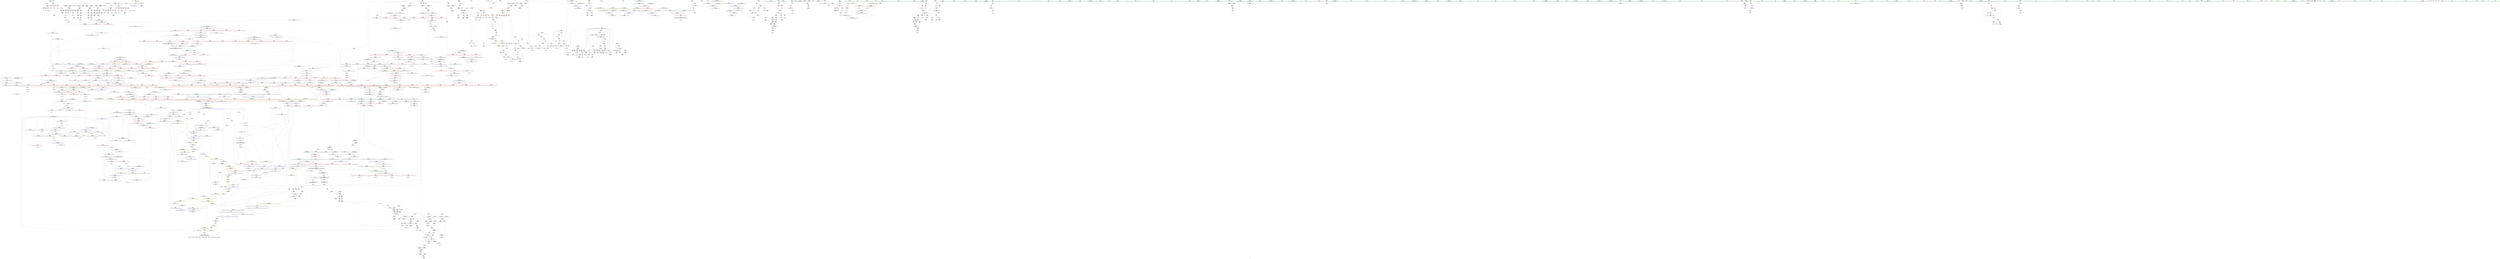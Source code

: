 digraph "SVFG" {
	label="SVFG";

	Node0x55fce64fd1f0 [shape=record,color=grey,label="{NodeID: 0\nNullPtr}"];
	Node0x55fce64fd1f0 -> Node0x55fce6568130[style=solid];
	Node0x55fce64fd1f0 -> Node0x55fce6568230[style=solid];
	Node0x55fce64fd1f0 -> Node0x55fce6568300[style=solid];
	Node0x55fce64fd1f0 -> Node0x55fce65683d0[style=solid];
	Node0x55fce64fd1f0 -> Node0x55fce65684a0[style=solid];
	Node0x55fce64fd1f0 -> Node0x55fce65737b0[style=solid];
	Node0x55fce656d3a0 [shape=record,color=red,label="{NodeID: 775\n1575\<--1529\n\<--__holeIndex.addr\n_ZSt11__push_heapIPdldN9__gnu_cxx5__ops14_Iter_less_valEEvT_T0_S5_T1_RT2_\n}"];
	Node0x55fce656d3a0 -> Node0x55fce65866f0[style=solid];
	Node0x55fce6585c70 [shape=record,color=grey,label="{NodeID: 1550\n288 = Binary(287, 89, )\n}"];
	Node0x55fce6585c70 -> Node0x55fce6574d00[style=solid];
	Node0x55fce6563f00 [shape=record,color=purple,label="{NodeID: 443\n497\<--494\narrayidx\<--\n_Z6writerPKc\n}"];
	Node0x55fce6563f00 -> Node0x55fce65799a0[style=solid];
	Node0x55fce66bec00 [shape=record,color=black,label="{NodeID: 2325\n478 = PHI()\n}"];
	Node0x55fce6557eb0 [shape=record,color=green,label="{NodeID: 111\n860\<--861\n_Z8writerLnIdEvT_\<--_Z8writerLnIdEvT__field_insensitive\n}"];
	Node0x55fce66409a0 [shape=record,color=yellow,style=double,label="{NodeID: 1993\n109V_1 = ENCHI(MR_109V_0)\npts\{19 \}\nFun[main]|{<s0>21}}"];
	Node0x55fce66409a0:s0 -> Node0x55fce6573a50[style=dashed,color=red];
	Node0x55fce6572dd0 [shape=record,color=red,label="{NodeID: 886\n2069\<--2060\nthis1\<--this.addr\n_ZNK9__gnu_cxx5__ops14_Val_less_iterclIdPdEEbRT_T0_\n}"];
	Node0x55fce65ca270 [shape=record,color=grey,label="{NodeID: 1661\n247 = cmp(246, 248, )\n}"];
	Node0x55fce65798d0 [shape=record,color=red,label="{NodeID: 554\n510\<--489\n\<--i\n_Z6writerPKc\n}"];
	Node0x55fce65798d0 -> Node0x55fce6587770[style=solid];
	Node0x55fce66c87d0 [shape=record,color=black,label="{NodeID: 2436\n1875 = PHI(1813, )\n1st arg _ZSt13move_backwardIPdS0_ET0_T_S2_S1_ }"];
	Node0x55fce66c87d0 -> Node0x55fce659e020[style=solid];
	Node0x55fce655c4a0 [shape=record,color=green,label="{NodeID: 222\n1595\<--1596\n__val.addr\<--__val.addr_field_insensitive\n_ZNK9__gnu_cxx5__ops14_Iter_less_valclIPddEEbT_RT0_\n}"];
	Node0x55fce655c4a0 -> Node0x55fce656dc90[style=solid];
	Node0x55fce655c4a0 -> Node0x55fce659c7c0[style=solid];
	Node0x55fce65981e0 [shape=record,color=blue,label="{NodeID: 997\n699\<--820\nk\<--inc30\nmain\n}"];
	Node0x55fce65981e0 -> Node0x55fce657c8c0[style=dashed];
	Node0x55fce65981e0 -> Node0x55fce657c990[style=dashed];
	Node0x55fce65981e0 -> Node0x55fce6597a90[style=dashed];
	Node0x55fce65981e0 -> Node0x55fce65981e0[style=dashed];
	Node0x55fce65981e0 -> Node0x55fce6623ba0[style=dashed];
	Node0x55fce657f300 [shape=record,color=red,label="{NodeID: 665\n1086\<--1066\n\<--__first.addr\n_ZSt22__final_insertion_sortIPdN9__gnu_cxx5__ops15_Iter_less_iterEEvT_S4_T0_\n|{<s0>42}}"];
	Node0x55fce657f300:s0 -> Node0x55fce66c6e10[style=solid,color=red];
	Node0x55fce656a480 [shape=record,color=black,label="{NodeID: 333\n642\<--641\nidxprom25\<--\n_Z5solveiPd\n}"];
	Node0x55fce659dc10 [shape=record,color=blue,label="{NodeID: 1108\n1843\<--1839\n__first.addr\<--__first\n_ZSt26__unguarded_insertion_sortIPdN9__gnu_cxx5__ops15_Iter_less_iterEEvT_S4_T0_\n}"];
	Node0x55fce659dc10 -> Node0x55fce6570fc0[style=dashed];
	Node0x55fce6513720 [shape=record,color=green,label="{NodeID: 1\n7\<--1\n__dso_handle\<--dummyObj\nGlob }"];
	Node0x55fce656d470 [shape=record,color=red,label="{NodeID: 776\n1583\<--1529\n\<--__holeIndex.addr\n_ZSt11__push_heapIPdldN9__gnu_cxx5__ops14_Iter_less_valEEvT_T0_S5_T1_RT2_\n}"];
	Node0x55fce6585df0 [shape=record,color=grey,label="{NodeID: 1551\n771 = Binary(770, 89, )\n}"];
	Node0x55fce6585df0 -> Node0x55fce65978f0[style=solid];
	Node0x55fce6563fd0 [shape=record,color=purple,label="{NodeID: 444\n505\<--502\narrayidx2\<--\n_Z6writerPKc\n}"];
	Node0x55fce6563fd0 -> Node0x55fce6579a70[style=solid];
	Node0x55fce66bed00 [shape=record,color=black,label="{NodeID: 2326\n508 = PHI()\n}"];
	Node0x55fce6557fb0 [shape=record,color=green,label="{NodeID: 112\n871\<--872\nx.addr\<--x.addr_field_insensitive\n_Z6readerIiiEvPT_PT0_\n}"];
	Node0x55fce6557fb0 -> Node0x55fce657d690[style=solid];
	Node0x55fce6557fb0 -> Node0x55fce6598790[style=solid];
	Node0x55fce6640a80 [shape=record,color=yellow,style=double,label="{NodeID: 1994\n111V_1 = ENCHI(MR_111V_0)\npts\{21 \}\nFun[main]|{<s0>21}}"];
	Node0x55fce6640a80:s0 -> Node0x55fce6573a50[style=dashed,color=red];
	Node0x55fce6572ea0 [shape=record,color=red,label="{NodeID: 887\n2070\<--2062\n\<--__val.addr\n_ZNK9__gnu_cxx5__ops14_Val_less_iterclIdPdEEbRT_T0_\n}"];
	Node0x55fce6572ea0 -> Node0x55fce6573040[style=solid];
	Node0x55fce65ca3f0 [shape=record,color=grey,label="{NodeID: 1662\n243 = cmp(242, 244, )\n}"];
	Node0x55fce65799a0 [shape=record,color=red,label="{NodeID: 555\n498\<--497\n\<--arrayidx\n_Z6writerPKc\n}"];
	Node0x55fce65799a0 -> Node0x55fce6569920[style=solid];
	Node0x55fce66c88e0 [shape=record,color=black,label="{NodeID: 2437\n1876 = PHI(1815, )\n2nd arg _ZSt13move_backwardIPdS0_ET0_T_S2_S1_ }"];
	Node0x55fce66c88e0 -> Node0x55fce659e0f0[style=solid];
	Node0x55fce655c570 [shape=record,color=green,label="{NodeID: 223\n1612\<--1613\n__comp\<--__comp_field_insensitive\n_ZSt22__move_median_to_firstIPdN9__gnu_cxx5__ops15_Iter_less_iterEEvT_S4_S4_S4_T0_\n|{<s0>70|<s1>71|<s2>73|<s3>76|<s4>78}}"];
	Node0x55fce655c570:s0 -> Node0x55fce66c71c0[style=solid,color=red];
	Node0x55fce655c570:s1 -> Node0x55fce66c71c0[style=solid,color=red];
	Node0x55fce655c570:s2 -> Node0x55fce66c71c0[style=solid,color=red];
	Node0x55fce655c570:s3 -> Node0x55fce66c71c0[style=solid,color=red];
	Node0x55fce655c570:s4 -> Node0x55fce66c71c0[style=solid,color=red];
	Node0x55fce65982b0 [shape=record,color=blue,label="{NodeID: 998\n697\<--823\nj\<--\nmain\n}"];
	Node0x55fce65982b0 -> Node0x55fce657c4b0[style=dashed];
	Node0x55fce65982b0 -> Node0x55fce657c580[style=dashed];
	Node0x55fce65982b0 -> Node0x55fce657c650[style=dashed];
	Node0x55fce65982b0 -> Node0x55fce65982b0[style=dashed];
	Node0x55fce65982b0 -> Node0x55fce65985f0[style=dashed];
	Node0x55fce65982b0 -> Node0x55fce66236a0[style=dashed];
	Node0x55fce66254a0 [shape=record,color=black,label="{NodeID: 1773\nMR_131V_3 = PHI(MR_131V_4, MR_131V_2, )\npts\{710 \}\n}"];
	Node0x55fce66254a0 -> Node0x55fce657d1b0[style=dashed];
	Node0x55fce66254a0 -> Node0x55fce6597410[style=dashed];
	Node0x55fce657f3d0 [shape=record,color=red,label="{NodeID: 666\n1087\<--1066\n\<--__first.addr\n_ZSt22__final_insertion_sortIPdN9__gnu_cxx5__ops15_Iter_less_iterEEvT_S4_T0_\n}"];
	Node0x55fce657f3d0 -> Node0x55fce6562b80[style=solid];
	Node0x55fce656a550 [shape=record,color=black,label="{NodeID: 334\n648\<--647\nidxprom29\<--add28\n_Z5solveiPd\n}"];
	Node0x55fce659dce0 [shape=record,color=blue,label="{NodeID: 1109\n1845\<--1840\n__last.addr\<--__last\n_ZSt26__unguarded_insertion_sortIPdN9__gnu_cxx5__ops15_Iter_less_iterEEvT_S4_T0_\n}"];
	Node0x55fce659dce0 -> Node0x55fce6571090[style=dashed];
	Node0x55fce6553d40 [shape=record,color=green,label="{NodeID: 2\n8\<--1\n.str\<--dummyObj\nGlob }"];
	Node0x55fce656d540 [shape=record,color=red,label="{NodeID: 777\n1550\<--1531\n\<--__topIndex.addr\n_ZSt11__push_heapIPdldN9__gnu_cxx5__ops14_Iter_less_valEEvT_T0_S5_T1_RT2_\n}"];
	Node0x55fce656d540 -> Node0x55fce65c8170[style=solid];
	Node0x55fce6585f70 [shape=record,color=grey,label="{NodeID: 1552\n720 = Binary(719, 252, )\n}"];
	Node0x55fce6585f70 -> Node0x55fce6597340[style=solid];
	Node0x55fce65640a0 [shape=record,color=purple,label="{NodeID: 445\n533\<--530\narrayidx\<--\n_Z6writerPKcc\n}"];
	Node0x55fce65640a0 -> Node0x55fce657a020[style=solid];
	Node0x55fce66bee00 [shape=record,color=black,label="{NodeID: 2327\n841 = PHI(556, )\n}"];
	Node0x55fce66bee00 -> Node0x55fce6598450[style=solid];
	Node0x55fce6558080 [shape=record,color=green,label="{NodeID: 113\n873\<--874\ny.addr\<--y.addr_field_insensitive\n_Z6readerIiiEvPT_PT0_\n}"];
	Node0x55fce6558080 -> Node0x55fce657d760[style=solid];
	Node0x55fce6558080 -> Node0x55fce6598860[style=solid];
	Node0x55fce6572f70 [shape=record,color=red,label="{NodeID: 888\n2072\<--2064\n\<--__it.addr\n_ZNK9__gnu_cxx5__ops14_Val_less_iterclIdPdEEbRT_T0_\n}"];
	Node0x55fce6572f70 -> Node0x55fce6573110[style=solid];
	Node0x55fce65ca570 [shape=record,color=grey,label="{NodeID: 1663\n617 = cmp(615, 616, )\n}"];
	Node0x55fce6579a70 [shape=record,color=red,label="{NodeID: 556\n506\<--505\n\<--arrayidx2\n_Z6writerPKc\n}"];
	Node0x55fce6579a70 -> Node0x55fce6569ac0[style=solid];
	Node0x55fce66c89f0 [shape=record,color=black,label="{NodeID: 2438\n1506 = PHI(1400, )\n0th arg _ZSt4moveIRN9__gnu_cxx5__ops15_Iter_less_iterEEONSt16remove_referenceIT_E4typeEOS5_ }"];
	Node0x55fce66c89f0 -> Node0x55fce659bc60[style=solid];
	Node0x55fce655c640 [shape=record,color=green,label="{NodeID: 224\n1614\<--1615\n__result.addr\<--__result.addr_field_insensitive\n_ZSt22__move_median_to_firstIPdN9__gnu_cxx5__ops15_Iter_less_iterEEvT_S4_S4_S4_T0_\n}"];
	Node0x55fce655c640 -> Node0x55fce656df00[style=solid];
	Node0x55fce655c640 -> Node0x55fce656dfd0[style=solid];
	Node0x55fce655c640 -> Node0x55fce656e0a0[style=solid];
	Node0x55fce655c640 -> Node0x55fce656e170[style=solid];
	Node0x55fce655c640 -> Node0x55fce656e240[style=solid];
	Node0x55fce655c640 -> Node0x55fce656e310[style=solid];
	Node0x55fce655c640 -> Node0x55fce659c890[style=solid];
	Node0x55fce6598380 [shape=record,color=blue,label="{NodeID: 999\n837\<--834\narrayidx38\<--\nmain\n|{|<s1>27}}"];
	Node0x55fce6598380 -> Node0x55fce661dc40[style=dashed];
	Node0x55fce6598380:s1 -> Node0x55fce6609fe0[style=dashed,color=red];
	Node0x55fce66259a0 [shape=record,color=black,label="{NodeID: 1774\nMR_133V_2 = PHI(MR_133V_4, MR_133V_1, )\npts\{712 \}\n}"];
	Node0x55fce66259a0 -> Node0x55fce6597680[style=dashed];
	Node0x55fce657f4a0 [shape=record,color=red,label="{NodeID: 667\n1092\<--1066\n\<--__first.addr\n_ZSt22__final_insertion_sortIPdN9__gnu_cxx5__ops15_Iter_less_iterEEvT_S4_T0_\n}"];
	Node0x55fce657f4a0 -> Node0x55fce6562c50[style=solid];
	Node0x55fce656a620 [shape=record,color=black,label="{NodeID: 335\n666\<--665\nidxprom39\<--\n_Z5solveiPd\n}"];
	Node0x55fce659ddb0 [shape=record,color=blue,label="{NodeID: 1110\n1847\<--1857\n__i\<--\n_ZSt26__unguarded_insertion_sortIPdN9__gnu_cxx5__ops15_Iter_less_iterEEvT_S4_T0_\n}"];
	Node0x55fce659ddb0 -> Node0x55fce6617340[style=dashed];
	Node0x55fce6553dd0 [shape=record,color=green,label="{NodeID: 3\n10\<--1\n.str.1\<--dummyObj\nGlob }"];
	Node0x55fce663a220 [shape=record,color=yellow,style=double,label="{NodeID: 1885\n224V_1 = ENCHI(MR_224V_0)\npts\{1360 1409 1534 1750 1782 1904 \}\nFun[_ZSt11__make_heapIPdN9__gnu_cxx5__ops15_Iter_less_iterEEvT_S4_RT0_]}"];
	Node0x55fce663a220 -> Node0x55fce6581e10[style=dashed];
	Node0x55fce663a220 -> Node0x55fce6581ee0[style=dashed];
	Node0x55fce656d610 [shape=record,color=red,label="{NodeID: 778\n1553\<--1535\n\<--__comp.addr\n_ZSt11__push_heapIPdldN9__gnu_cxx5__ops14_Iter_less_valEEvT_T0_S5_T1_RT2_\n|{<s0>67}}"];
	Node0x55fce656d610:s0 -> Node0x55fce66c9800[style=solid,color=red];
	Node0x55fce65860f0 [shape=record,color=grey,label="{NodeID: 1553\n365 = Binary(364, 252, )\n}"];
	Node0x55fce65860f0 -> Node0x55fce6595120[style=solid];
	Node0x55fce6564170 [shape=record,color=purple,label="{NodeID: 446\n541\<--538\narrayidx2\<--\n_Z6writerPKcc\n}"];
	Node0x55fce6564170 -> Node0x55fce657a0f0[style=solid];
	Node0x55fce66beff0 [shape=record,color=black,label="{NodeID: 2328\n843 = PHI(904, )\n}"];
	Node0x55fce66beff0 -> Node0x55fce657d5c0[style=solid];
	Node0x55fce655cba0 [shape=record,color=green,label="{NodeID: 114\n885\<--886\n__first.addr\<--__first.addr_field_insensitive\n_ZSt4sortIPdEvT_S1_\n}"];
	Node0x55fce655cba0 -> Node0x55fce657d830[style=solid];
	Node0x55fce655cba0 -> Node0x55fce6598930[style=solid];
	Node0x55fce6573040 [shape=record,color=red,label="{NodeID: 889\n2071\<--2070\n\<--\n_ZNK9__gnu_cxx5__ops14_Val_less_iterclIdPdEEbRT_T0_\n}"];
	Node0x55fce6573040 -> Node0x55fce65c76f0[style=solid];
	Node0x55fce65ca6f0 [shape=record,color=grey,label="{NodeID: 1664\n1245 = cmp(1244, 1246, )\n}"];
	Node0x55fce6579b40 [shape=record,color=red,label="{NodeID: 557\n530\<--520\n\<--x.addr\n_Z6writerPKcc\n}"];
	Node0x55fce6579b40 -> Node0x55fce65640a0[style=solid];
	Node0x55fce66c8b00 [shape=record,color=black,label="{NodeID: 2439\n1971 = PHI(1886, 1890, )\n0th arg _ZSt12__miter_baseIPdET_S1_ }"];
	Node0x55fce66c8b00 -> Node0x55fce659eab0[style=solid];
	Node0x55fce655c710 [shape=record,color=green,label="{NodeID: 225\n1616\<--1617\n__a.addr\<--__a.addr_field_insensitive\n_ZSt22__move_median_to_firstIPdN9__gnu_cxx5__ops15_Iter_less_iterEEvT_S4_S4_S4_T0_\n}"];
	Node0x55fce655c710 -> Node0x55fce656e3e0[style=solid];
	Node0x55fce655c710 -> Node0x55fce656e4b0[style=solid];
	Node0x55fce655c710 -> Node0x55fce656e580[style=solid];
	Node0x55fce655c710 -> Node0x55fce656e650[style=solid];
	Node0x55fce655c710 -> Node0x55fce656e720[style=solid];
	Node0x55fce655c710 -> Node0x55fce659c960[style=solid];
	Node0x55fce6598450 [shape=record,color=blue,label="{NodeID: 1000\n713\<--841\ntmp\<--call39\nmain\n|{|<s2>28}}"];
	Node0x55fce6598450 -> Node0x55fce657d5c0[style=dashed];
	Node0x55fce6598450 -> Node0x55fce661eb40[style=dashed];
	Node0x55fce6598450:s2 -> Node0x55fce663ee60[style=dashed,color=red];
	Node0x55fce6625ea0 [shape=record,color=black,label="{NodeID: 1775\nMR_135V_2 = PHI(MR_135V_3, MR_135V_1, )\npts\{714 \}\n}"];
	Node0x55fce6625ea0 -> Node0x55fce661eb40[style=dashed];
	Node0x55fce6625ea0 -> Node0x55fce6625ea0[style=dashed];
	Node0x55fce657f570 [shape=record,color=red,label="{NodeID: 668\n1099\<--1066\n\<--__first.addr\n_ZSt22__final_insertion_sortIPdN9__gnu_cxx5__ops15_Iter_less_iterEEvT_S4_T0_\n|{<s0>44}}"];
	Node0x55fce657f570:s0 -> Node0x55fce66c6e10[style=solid,color=red];
	Node0x55fce656a6f0 [shape=record,color=black,label="{NodeID: 336\n670\<--669\nidxprom41\<--\n_Z5solveiPd\n}"];
	Node0x55fce659de80 [shape=record,color=blue,label="{NodeID: 1111\n1847\<--1869\n__i\<--incdec.ptr\n_ZSt26__unguarded_insertion_sortIPdN9__gnu_cxx5__ops15_Iter_less_iterEEvT_S4_T0_\n}"];
	Node0x55fce659de80 -> Node0x55fce6617340[style=dashed];
	Node0x55fce6554080 [shape=record,color=green,label="{NodeID: 4\n18\<--1\n\<--dummyObj\nCan only get source location for instruction, argument, global var or function.}"];
	Node0x55fce656d6e0 [shape=record,color=red,label="{NodeID: 779\n1555\<--1537\n\<--__parent\n_ZSt11__push_heapIPdldN9__gnu_cxx5__ops14_Iter_less_valEEvT_T0_S5_T1_RT2_\n}"];
	Node0x55fce6586270 [shape=record,color=grey,label="{NodeID: 1554\n374 = Binary(373, 93, )\n}"];
	Node0x55fce6564240 [shape=record,color=purple,label="{NodeID: 447\n626\<--623\narrayidx19\<--\n_Z5solveiPd\n}"];
	Node0x55fce6564240 -> Node0x55fce657b950[style=solid];
	Node0x55fce66bf0f0 [shape=record,color=black,label="{NodeID: 2329\n1628 = PHI(1326, )\n}"];
	Node0x55fce655cc30 [shape=record,color=green,label="{NodeID: 115\n887\<--888\n__last.addr\<--__last.addr_field_insensitive\n_ZSt4sortIPdEvT_S1_\n}"];
	Node0x55fce655cc30 -> Node0x55fce657d900[style=solid];
	Node0x55fce655cc30 -> Node0x55fce6598a00[style=solid];
	Node0x55fce6573110 [shape=record,color=red,label="{NodeID: 890\n2073\<--2072\n\<--\n_ZNK9__gnu_cxx5__ops14_Val_less_iterclIdPdEEbRT_T0_\n}"];
	Node0x55fce6573110 -> Node0x55fce65c76f0[style=solid];
	Node0x55fce65ca870 [shape=record,color=grey,label="{NodeID: 1665\n195 = cmp(194, 18, )\n}"];
	Node0x55fce6579c10 [shape=record,color=red,label="{NodeID: 558\n538\<--520\n\<--x.addr\n_Z6writerPKcc\n}"];
	Node0x55fce6579c10 -> Node0x55fce6564170[style=solid];
	Node0x55fce66c8c50 [shape=record,color=black,label="{NodeID: 2440\n1678 = PHI(1170, )\n0th arg _ZSt21__unguarded_partitionIPdN9__gnu_cxx5__ops15_Iter_less_iterEET_S4_S4_S4_T0_ }"];
	Node0x55fce66c8c50 -> Node0x55fce659cbd0[style=solid];
	Node0x55fce655c7e0 [shape=record,color=green,label="{NodeID: 226\n1618\<--1619\n__b.addr\<--__b.addr_field_insensitive\n_ZSt22__move_median_to_firstIPdN9__gnu_cxx5__ops15_Iter_less_iterEEvT_S4_S4_S4_T0_\n}"];
	Node0x55fce655c7e0 -> Node0x55fce656e7f0[style=solid];
	Node0x55fce655c7e0 -> Node0x55fce656e8c0[style=solid];
	Node0x55fce655c7e0 -> Node0x55fce656e990[style=solid];
	Node0x55fce655c7e0 -> Node0x55fce656ea60[style=solid];
	Node0x55fce655c7e0 -> Node0x55fce656eb30[style=solid];
	Node0x55fce655c7e0 -> Node0x55fce659ca30[style=solid];
	Node0x55fce6598520 [shape=record,color=blue,label="{NodeID: 1001\n711\<--846\nres\<--\nmain\n}"];
	Node0x55fce6598520 -> Node0x55fce661e640[style=dashed];
	Node0x55fce66263a0 [shape=record,color=black,label="{NodeID: 1776\nMR_137V_2 = PHI(MR_137V_3, MR_137V_1, )\npts\{300000 320000 \}\n}"];
	Node0x55fce66263a0 -> Node0x55fce661f040[style=dashed];
	Node0x55fce66263a0 -> Node0x55fce66263a0[style=dashed];
	Node0x55fce657f640 [shape=record,color=red,label="{NodeID: 669\n1078\<--1068\n\<--__last.addr\n_ZSt22__final_insertion_sortIPdN9__gnu_cxx5__ops15_Iter_less_iterEEvT_S4_T0_\n}"];
	Node0x55fce657f640 -> Node0x55fce656b660[style=solid];
	Node0x55fce656a7c0 [shape=record,color=black,label="{NodeID: 337\n686\<--684\nidxprom49\<--div\n_Z5solveiPd\n}"];
	Node0x55fce659df50 [shape=record,color=blue,label="{NodeID: 1112\n1877\<--1874\n__first.addr\<--__first\n_ZSt13move_backwardIPdS0_ET0_T_S2_S1_\n}"];
	Node0x55fce659df50 -> Node0x55fce65713d0[style=dashed];
	Node0x55fce6554110 [shape=record,color=green,label="{NodeID: 5\n33\<--1\nstderr\<--dummyObj\nGlob }"];
	Node0x55fce656d7b0 [shape=record,color=red,label="{NodeID: 780\n1565\<--1537\n\<--__parent\n_ZSt11__push_heapIPdldN9__gnu_cxx5__ops14_Iter_less_valEEvT_T0_S5_T1_RT2_\n}"];
	Node0x55fce65863f0 [shape=record,color=grey,label="{NodeID: 1555\n199 = Binary(150, 198, )\n}"];
	Node0x55fce65863f0 -> Node0x55fce6574680[style=solid];
	Node0x55fce6564310 [shape=record,color=purple,label="{NodeID: 448\n643\<--640\narrayidx26\<--\n_Z5solveiPd\n}"];
	Node0x55fce6564310 -> Node0x55fce657bbc0[style=solid];
	Node0x55fce66bf200 [shape=record,color=black,label="{NodeID: 2330\n1632 = PHI(1326, )\n}"];
	Node0x55fce655cd00 [shape=record,color=green,label="{NodeID: 116\n889\<--890\nagg.tmp\<--agg.tmp_field_insensitive\n_ZSt4sortIPdEvT_S1_\n}"];
	Node0x55fce65731e0 [shape=record,color=red,label="{NodeID: 891\n2085\<--2084\ndummyVal\<--offset_0\n_ZNSt20__copy_move_backwardILb1ELb1ESt26random_access_iterator_tagE13__copy_move_bIdEEPT_PKS3_S6_S4_\n}"];
	Node0x55fce65731e0 -> Node0x55fce659f2d0[style=solid];
	Node0x55fce65ca9f0 [shape=record,color=grey,label="{NodeID: 1666\n179 = cmp(178, 97, )\n}"];
	Node0x55fce6579ce0 [shape=record,color=red,label="{NodeID: 559\n550\<--522\n\<--c.addr\n_Z6writerPKcc\n}"];
	Node0x55fce6579ce0 -> Node0x55fce6569ed0[style=solid];
	Node0x55fce66c8d60 [shape=record,color=black,label="{NodeID: 2441\n1679 = PHI(1171, )\n1st arg _ZSt21__unguarded_partitionIPdN9__gnu_cxx5__ops15_Iter_less_iterEET_S4_S4_S4_T0_ }"];
	Node0x55fce66c8d60 -> Node0x55fce659cca0[style=solid];
	Node0x55fce655c8b0 [shape=record,color=green,label="{NodeID: 227\n1620\<--1621\n__c.addr\<--__c.addr_field_insensitive\n_ZSt22__move_median_to_firstIPdN9__gnu_cxx5__ops15_Iter_less_iterEEvT_S4_S4_S4_T0_\n}"];
	Node0x55fce655c8b0 -> Node0x55fce656ec00[style=solid];
	Node0x55fce655c8b0 -> Node0x55fce656ecd0[style=solid];
	Node0x55fce655c8b0 -> Node0x55fce656eda0[style=solid];
	Node0x55fce655c8b0 -> Node0x55fce656ee70[style=solid];
	Node0x55fce655c8b0 -> Node0x55fce656ef40[style=solid];
	Node0x55fce655c8b0 -> Node0x55fce656f010[style=solid];
	Node0x55fce655c8b0 -> Node0x55fce659cb00[style=solid];
	Node0x55fce65985f0 [shape=record,color=blue,label="{NodeID: 1002\n697\<--850\nj\<--inc42\nmain\n}"];
	Node0x55fce65985f0 -> Node0x55fce657c4b0[style=dashed];
	Node0x55fce65985f0 -> Node0x55fce657c580[style=dashed];
	Node0x55fce65985f0 -> Node0x55fce657c650[style=dashed];
	Node0x55fce65985f0 -> Node0x55fce65982b0[style=dashed];
	Node0x55fce65985f0 -> Node0x55fce65985f0[style=dashed];
	Node0x55fce65985f0 -> Node0x55fce66236a0[style=dashed];
	Node0x55fce657f710 [shape=record,color=red,label="{NodeID: 670\n1094\<--1068\n\<--__last.addr\n_ZSt22__final_insertion_sortIPdN9__gnu_cxx5__ops15_Iter_less_iterEEvT_S4_T0_\n|{<s0>43}}"];
	Node0x55fce657f710:s0 -> Node0x55fce66c94d0[style=solid,color=red];
	Node0x55fce656a890 [shape=record,color=black,label="{NodeID: 338\n556\<--688\n_Z5solveiPd_ret\<--\n_Z5solveiPd\n|{<s0>27}}"];
	Node0x55fce656a890:s0 -> Node0x55fce66bee00[style=solid,color=blue];
	Node0x55fce659e020 [shape=record,color=blue,label="{NodeID: 1113\n1879\<--1875\n__last.addr\<--__last\n_ZSt13move_backwardIPdS0_ET0_T_S2_S1_\n}"];
	Node0x55fce659e020 -> Node0x55fce65714a0[style=dashed];
	Node0x55fce65541a0 [shape=record,color=green,label="{NodeID: 6\n34\<--1\n.str.2\<--dummyObj\nGlob }"];
	Node0x55fce656d880 [shape=record,color=red,label="{NodeID: 781\n1573\<--1537\n\<--__parent\n_ZSt11__push_heapIPdldN9__gnu_cxx5__ops14_Iter_less_valEEvT_T0_S5_T1_RT2_\n}"];
	Node0x55fce656d880 -> Node0x55fce659c3b0[style=solid];
	Node0x55fce6586570 [shape=record,color=grey,label="{NodeID: 1556\n1577 = Binary(1576, 970, )\n}"];
	Node0x55fce6586570 -> Node0x55fce659c480[style=solid];
	Node0x55fce65643e0 [shape=record,color=purple,label="{NodeID: 449\n1158\<--1150\nadd.ptr\<--\n_ZSt27__unguarded_partition_pivotIPdN9__gnu_cxx5__ops15_Iter_less_iterEET_S4_S4_T0_\n}"];
	Node0x55fce65643e0 -> Node0x55fce6599be0[style=solid];
	Node0x55fce66bf310 [shape=record,color=black,label="{NodeID: 2331\n1642 = PHI(1326, )\n}"];
	Node0x55fce655cdd0 [shape=record,color=green,label="{NodeID: 117\n891\<--892\nundef.agg.tmp\<--undef.agg.tmp_field_insensitive\n_ZSt4sortIPdEvT_S1_\n}"];
	Node0x55fce65732b0 [shape=record,color=blue,label="{NodeID: 892\n15\<--13\nmem\<--\nGlob }"];
	Node0x55fce65cab70 [shape=record,color=grey,label="{NodeID: 1667\n576 = cmp(573, 575, )\n}"];
	Node0x55fce6579db0 [shape=record,color=red,label="{NodeID: 560\n531\<--524\n\<--i\n_Z6writerPKcc\n}"];
	Node0x55fce6579db0 -> Node0x55fce6569b90[style=solid];
	Node0x55fce66c8e70 [shape=record,color=black,label="{NodeID: 2442\n1680 = PHI(1172, )\n2nd arg _ZSt21__unguarded_partitionIPdN9__gnu_cxx5__ops15_Iter_less_iterEET_S4_S4_S4_T0_ }"];
	Node0x55fce66c8e70 -> Node0x55fce659cd70[style=solid];
	Node0x55fce655c980 [shape=record,color=green,label="{NodeID: 228\n1637\<--1638\n_ZSt9iter_swapIPdS0_EvT_T0_\<--_ZSt9iter_swapIPdS0_EvT_T0__field_insensitive\n}"];
	Node0x55fce65986c0 [shape=record,color=blue,label="{NodeID: 1003\n695\<--855\ni\<--inc45\nmain\n}"];
	Node0x55fce65986c0 -> Node0x55fce657c170[style=dashed];
	Node0x55fce65986c0 -> Node0x55fce657c240[style=dashed];
	Node0x55fce65986c0 -> Node0x55fce657c310[style=dashed];
	Node0x55fce65986c0 -> Node0x55fce657c3e0[style=dashed];
	Node0x55fce65986c0 -> Node0x55fce65986c0[style=dashed];
	Node0x55fce65986c0 -> Node0x55fce66231a0[style=dashed];
	Node0x55fce657f7e0 [shape=record,color=red,label="{NodeID: 671\n1100\<--1068\n\<--__last.addr\n_ZSt22__final_insertion_sortIPdN9__gnu_cxx5__ops15_Iter_less_iterEEvT_S4_T0_\n|{<s0>44}}"];
	Node0x55fce657f7e0:s0 -> Node0x55fce66c6f60[style=solid,color=red];
	Node0x55fce656a960 [shape=record,color=black,label="{NodeID: 339\n745\<--744\nidx.ext\<--\nmain\n}"];
	Node0x55fce659e0f0 [shape=record,color=blue,label="{NodeID: 1114\n1881\<--1876\n__result.addr\<--__result\n_ZSt13move_backwardIPdS0_ET0_T_S2_S1_\n}"];
	Node0x55fce659e0f0 -> Node0x55fce6571570[style=dashed];
	Node0x55fce6554230 [shape=record,color=green,label="{NodeID: 7\n36\<--1\n.str.3\<--dummyObj\nGlob }"];
	Node0x55fce656d950 [shape=record,color=red,label="{NodeID: 782\n1568\<--1567\n\<--call2\n_ZSt11__push_heapIPdldN9__gnu_cxx5__ops14_Iter_less_valEEvT_T0_S5_T1_RT2_\n}"];
	Node0x55fce656d950 -> Node0x55fce659c2e0[style=solid];
	Node0x55fce65866f0 [shape=record,color=grey,label="{NodeID: 1557\n1576 = Binary(1575, 1246, )\n}"];
	Node0x55fce65866f0 -> Node0x55fce6586570[style=solid];
	Node0x55fce65644b0 [shape=record,color=purple,label="{NodeID: 450\n1302\<--1300\nadd.ptr\<--\n_ZSt11__make_heapIPdN9__gnu_cxx5__ops15_Iter_less_iterEEvT_S4_RT0_\n|{<s0>53}}"];
	Node0x55fce65644b0:s0 -> Node0x55fce66c3e70[style=solid,color=red];
	Node0x55fce66bf420 [shape=record,color=black,label="{NodeID: 2332\n1656 = PHI(1326, )\n}"];
	Node0x55fce655cea0 [shape=record,color=green,label="{NodeID: 118\n898\<--899\n_ZN9__gnu_cxx5__ops16__iter_less_iterEv\<--_ZN9__gnu_cxx5__ops16__iter_less_iterEv_field_insensitive\n}"];
	Node0x55fce65733b0 [shape=record,color=blue,label="{NodeID: 893\n17\<--18\nN\<--\nGlob }"];
	Node0x55fce65733b0 -> Node0x55fce66409a0[style=dashed];
	Node0x55fce65cacf0 [shape=record,color=grey,label="{NodeID: 1668\n1019 = cmp(1018, 150, )\n}"];
	Node0x55fce6579e80 [shape=record,color=red,label="{NodeID: 561\n539\<--524\n\<--i\n_Z6writerPKcc\n}"];
	Node0x55fce6579e80 -> Node0x55fce6569d30[style=solid];
	Node0x55fce66c8f80 [shape=record,color=black,label="{NodeID: 2443\n1513 = PHI(1414, )\n0th arg _ZN9__gnu_cxx5__ops14_Iter_less_valC2ENS0_15_Iter_less_iterE }"];
	Node0x55fce66c8f80 -> Node0x55fce659bd30[style=solid];
	Node0x55fce655ca80 [shape=record,color=green,label="{NodeID: 229\n1681\<--1682\n__comp\<--__comp_field_insensitive\n_ZSt21__unguarded_partitionIPdN9__gnu_cxx5__ops15_Iter_less_iterEET_S4_S4_S4_T0_\n|{<s0>81|<s1>82}}"];
	Node0x55fce655ca80:s0 -> Node0x55fce66c71c0[style=solid,color=red];
	Node0x55fce655ca80:s1 -> Node0x55fce66c71c0[style=solid,color=red];
	Node0x55fce6598790 [shape=record,color=blue,label="{NodeID: 1004\n871\<--869\nx.addr\<--x\n_Z6readerIiiEvPT_PT0_\n}"];
	Node0x55fce6598790 -> Node0x55fce657d690[style=dashed];
	Node0x55fce657f8b0 [shape=record,color=red,label="{NodeID: 672\n1121\<--1110\n\<--__first.addr\n_ZSt14__partial_sortIPdN9__gnu_cxx5__ops15_Iter_less_iterEEvT_S4_S4_T0_\n|{<s0>45}}"];
	Node0x55fce657f8b0:s0 -> Node0x55fce66c9090[style=solid,color=red];
	Node0x55fce656aa30 [shape=record,color=black,label="{NodeID: 340\n755\<--754\nidx.ext3\<--\nmain\n}"];
	Node0x55fce659e1c0 [shape=record,color=blue,label="{NodeID: 1115\n1901\<--1898\n__last.addr\<--__last\n_ZSt25__unguarded_linear_insertIPdN9__gnu_cxx5__ops14_Val_less_iterEEvT_T0_\n}"];
	Node0x55fce659e1c0 -> Node0x55fce6571640[style=dashed];
	Node0x55fce659e1c0 -> Node0x55fce6571710[style=dashed];
	Node0x55fce659e1c0 -> Node0x55fce6611910[style=dashed];
	Node0x55fce6554a70 [shape=record,color=green,label="{NodeID: 8\n39\<--1\n\<--dummyObj\nCan only get source location for instruction, argument, global var or function.}"];
	Node0x55fce663a740 [shape=record,color=yellow,style=double,label="{NodeID: 1890\n73V_1 = ENCHI(MR_73V_0)\npts\{1273 1360 1409 1534 1750 1782 \}\nFun[_ZSt25__unguarded_linear_insertIPdN9__gnu_cxx5__ops14_Val_less_iterEEvT_T0_]}"];
	Node0x55fce663a740 -> Node0x55fce6571d90[style=dashed];
	Node0x55fce663a740 -> Node0x55fce6571e60[style=dashed];
	Node0x55fce663a740 -> Node0x55fce6571f30[style=dashed];
	Node0x55fce656da20 [shape=record,color=red,label="{NodeID: 783\n1581\<--1580\n\<--call6\n_ZSt11__push_heapIPdldN9__gnu_cxx5__ops14_Iter_less_valEEvT_T0_S5_T1_RT2_\n}"];
	Node0x55fce656da20 -> Node0x55fce659c550[style=solid];
	Node0x55fce6586870 [shape=record,color=grey,label="{NodeID: 1558\n326 = Binary(18, 325, )\n}"];
	Node0x55fce6586870 -> Node0x55fce6594c40[style=solid];
	Node0x55fce6564580 [shape=record,color=purple,label="{NodeID: 451\n1439\<--1437\nadd.ptr\<--\n_ZSt13__adjust_heapIPdldN9__gnu_cxx5__ops15_Iter_less_iterEEvT_T0_S5_T1_T2_\n|{<s0>60}}"];
	Node0x55fce6564580:s0 -> Node0x55fce66c76c0[style=solid,color=red];
	Node0x55fce66bf560 [shape=record,color=black,label="{NodeID: 2333\n1664 = PHI(1326, )\n}"];
	Node0x55fce655cfa0 [shape=record,color=green,label="{NodeID: 119\n901\<--902\n_ZSt6__sortIPdN9__gnu_cxx5__ops15_Iter_less_iterEEvT_S4_T0_\<--_ZSt6__sortIPdN9__gnu_cxx5__ops15_Iter_less_iterEEvT_S4_T0__field_insensitive\n}"];
	Node0x55fce65734b0 [shape=record,color=blue,label="{NodeID: 894\n20\<--18\nK\<--\nGlob }"];
	Node0x55fce65734b0 -> Node0x55fce6640a80[style=dashed];
	Node0x55fce65cae70 [shape=record,color=grey,label="{NodeID: 1669\n602 = cmp(599, 601, )\n}"];
	Node0x55fce6579f50 [shape=record,color=red,label="{NodeID: 562\n546\<--524\n\<--i\n_Z6writerPKcc\n}"];
	Node0x55fce6579f50 -> Node0x55fce65b4ee0[style=solid];
	Node0x55fce66c9090 [shape=record,color=black,label="{NodeID: 2444\n1178 = PHI(1121, )\n0th arg _ZSt13__heap_selectIPdN9__gnu_cxx5__ops15_Iter_less_iterEEvT_S4_S4_T0_ }"];
	Node0x55fce66c9090 -> Node0x55fce6599cb0[style=solid];
	Node0x55fce6564e70 [shape=record,color=green,label="{NodeID: 230\n1683\<--1684\n__first.addr\<--__first.addr_field_insensitive\n_ZSt21__unguarded_partitionIPdN9__gnu_cxx5__ops15_Iter_less_iterEET_S4_S4_S4_T0_\n}"];
	Node0x55fce6564e70 -> Node0x55fce656f0e0[style=solid];
	Node0x55fce6564e70 -> Node0x55fce656f1b0[style=solid];
	Node0x55fce6564e70 -> Node0x55fce656f280[style=solid];
	Node0x55fce6564e70 -> Node0x55fce656f350[style=solid];
	Node0x55fce6564e70 -> Node0x55fce656f420[style=solid];
	Node0x55fce6564e70 -> Node0x55fce656f4f0[style=solid];
	Node0x55fce6564e70 -> Node0x55fce659cbd0[style=solid];
	Node0x55fce6564e70 -> Node0x55fce659ce40[style=solid];
	Node0x55fce6564e70 -> Node0x55fce659d0b0[style=solid];
	Node0x55fce6598860 [shape=record,color=blue,label="{NodeID: 1005\n873\<--870\ny.addr\<--y\n_Z6readerIiiEvPT_PT0_\n}"];
	Node0x55fce6598860 -> Node0x55fce657d760[style=dashed];
	Node0x55fce657f980 [shape=record,color=red,label="{NodeID: 673\n1127\<--1110\n\<--__first.addr\n_ZSt14__partial_sortIPdN9__gnu_cxx5__ops15_Iter_less_iterEEvT_S4_S4_T0_\n|{<s0>46}}"];
	Node0x55fce657f980:s0 -> Node0x55fce66c6ae0[style=solid,color=red];
	Node0x55fce656ab00 [shape=record,color=black,label="{NodeID: 341\n783\<--780\nidxprom\<--\nmain\n}"];
	Node0x55fce659e290 [shape=record,color=blue,label="{NodeID: 1116\n1903\<--1910\n__val\<--\n_ZSt25__unguarded_linear_insertIPdN9__gnu_cxx5__ops14_Val_less_iterEEvT_T0_\n|{|<s2>100}}"];
	Node0x55fce659e290 -> Node0x55fce6571e60[style=dashed];
	Node0x55fce659e290 -> Node0x55fce6571f30[style=dashed];
	Node0x55fce659e290:s2 -> Node0x55fce66392b0[style=dashed,color=red];
	Node0x55fce6554b00 [shape=record,color=green,label="{NodeID: 9\n86\<--1\n\<--dummyObj\nCan only get source location for instruction, argument, global var or function.}"];
	Node0x55fce656daf0 [shape=record,color=red,label="{NodeID: 784\n1600\<--1591\nthis1\<--this.addr\n_ZNK9__gnu_cxx5__ops14_Iter_less_valclIPddEEbT_RT0_\n}"];
	Node0x55fce65869f0 [shape=record,color=grey,label="{NodeID: 1559\n337 = Binary(336, 89, )\n}"];
	Node0x55fce65869f0 -> Node0x55fce6594d10[style=solid];
	Node0x55fce6564650 [shape=record,color=purple,label="{NodeID: 452\n1443\<--1440\nadd.ptr2\<--\n_ZSt13__adjust_heapIPdldN9__gnu_cxx5__ops15_Iter_less_iterEEvT_T0_S5_T1_T2_\n|{<s0>60}}"];
	Node0x55fce6564650:s0 -> Node0x55fce66c7a40[style=solid,color=red];
	Node0x55fce66bf6a0 [shape=record,color=black,label="{NodeID: 2334\n1173 = PHI(1677, )\n}"];
	Node0x55fce66bf6a0 -> Node0x55fce656b9a0[style=solid];
	Node0x55fce655d0a0 [shape=record,color=green,label="{NodeID: 120\n907\<--908\nretval\<--retval_field_insensitive\n_ZSt3maxIdERKT_S2_S2_\n}"];
	Node0x55fce655d0a0 -> Node0x55fce657d9d0[style=solid];
	Node0x55fce655d0a0 -> Node0x55fce6598c70[style=solid];
	Node0x55fce655d0a0 -> Node0x55fce6598d40[style=solid];
	Node0x55fce65735b0 [shape=record,color=blue,label="{NodeID: 895\n2080\<--39\nllvm.global_ctors_0\<--\nGlob }"];
	Node0x55fce65caff0 [shape=record,color=grey,label="{NodeID: 1670\n1015 = cmp(1014, 1016, )\n}"];
	Node0x55fce657a020 [shape=record,color=red,label="{NodeID: 563\n534\<--533\n\<--arrayidx\n_Z6writerPKcc\n}"];
	Node0x55fce657a020 -> Node0x55fce6569c60[style=solid];
	Node0x55fce66c91a0 [shape=record,color=black,label="{NodeID: 2445\n1179 = PHI(1122, )\n1st arg _ZSt13__heap_selectIPdN9__gnu_cxx5__ops15_Iter_less_iterEEvT_S4_S4_T0_ }"];
	Node0x55fce66c91a0 -> Node0x55fce6599d80[style=solid];
	Node0x55fce6564f00 [shape=record,color=green,label="{NodeID: 231\n1685\<--1686\n__last.addr\<--__last.addr_field_insensitive\n_ZSt21__unguarded_partitionIPdN9__gnu_cxx5__ops15_Iter_less_iterEET_S4_S4_S4_T0_\n}"];
	Node0x55fce6564f00 -> Node0x55fce656f5c0[style=solid];
	Node0x55fce6564f00 -> Node0x55fce656f690[style=solid];
	Node0x55fce6564f00 -> Node0x55fce656f760[style=solid];
	Node0x55fce6564f00 -> Node0x55fce656f830[style=solid];
	Node0x55fce6564f00 -> Node0x55fce656f900[style=solid];
	Node0x55fce6564f00 -> Node0x55fce659cca0[style=solid];
	Node0x55fce6564f00 -> Node0x55fce659cf10[style=solid];
	Node0x55fce6564f00 -> Node0x55fce659cfe0[style=solid];
	Node0x55fce6598930 [shape=record,color=blue,label="{NodeID: 1006\n885\<--883\n__first.addr\<--__first\n_ZSt4sortIPdEvT_S1_\n}"];
	Node0x55fce6598930 -> Node0x55fce657d830[style=dashed];
	Node0x55fce6627d00 [shape=record,color=black,label="{NodeID: 1781\nMR_34V_5 = PHI(MR_34V_6, MR_34V_4, )\npts\{389 \}\n}"];
	Node0x55fce6627d00 -> Node0x55fce6578b00[style=dashed];
	Node0x55fce6627d00 -> Node0x55fce6578bd0[style=dashed];
	Node0x55fce6627d00 -> Node0x55fce6578ca0[style=dashed];
	Node0x55fce6627d00 -> Node0x55fce6595870[style=dashed];
	Node0x55fce657fa50 [shape=record,color=red,label="{NodeID: 674\n1122\<--1112\n\<--__middle.addr\n_ZSt14__partial_sortIPdN9__gnu_cxx5__ops15_Iter_less_iterEEvT_S4_S4_T0_\n|{<s0>45}}"];
	Node0x55fce657fa50:s0 -> Node0x55fce66c91a0[style=solid,color=red];
	Node0x55fce656abd0 [shape=record,color=black,label="{NodeID: 342\n789\<--786\nidxprom13\<--\nmain\n}"];
	Node0x55fce659e360 [shape=record,color=blue,label="{NodeID: 1117\n1905\<--1912\n__next\<--\n_ZSt25__unguarded_linear_insertIPdN9__gnu_cxx5__ops14_Val_less_iterEEvT_T0_\n}"];
	Node0x55fce659e360 -> Node0x55fce6571980[style=dashed];
	Node0x55fce659e360 -> Node0x55fce659e430[style=dashed];
	Node0x55fce6554b90 [shape=record,color=green,label="{NodeID: 10\n89\<--1\n\<--dummyObj\nCan only get source location for instruction, argument, global var or function.}"];
	Node0x55fce656dbc0 [shape=record,color=red,label="{NodeID: 785\n1601\<--1593\n\<--__it.addr\n_ZNK9__gnu_cxx5__ops14_Iter_less_valclIPddEEbT_RT0_\n}"];
	Node0x55fce656dbc0 -> Node0x55fce656dd60[style=solid];
	Node0x55fce6586b70 [shape=record,color=grey,label="{NodeID: 1560\n334 = Binary(333, 118, )\n}"];
	Node0x55fce6586b70 -> Node0x55fce6568dc0[style=solid];
	Node0x55fce6564720 [shape=record,color=purple,label="{NodeID: 453\n1452\<--1450\nadd.ptr3\<--\n_ZSt13__adjust_heapIPdldN9__gnu_cxx5__ops15_Iter_less_iterEEvT_T0_S5_T1_T2_\n|{<s0>61}}"];
	Node0x55fce6564720:s0 -> Node0x55fce66c3e70[style=solid,color=red];
	Node0x55fce66bf870 [shape=record,color=black,label="{NodeID: 2335\n966 = PHI(1046, )\n}"];
	Node0x55fce66bf870 -> Node0x55fce658b4f0[style=solid];
	Node0x55fce655d170 [shape=record,color=green,label="{NodeID: 121\n909\<--910\n__a.addr\<--__a.addr_field_insensitive\n_ZSt3maxIdERKT_S2_S2_\n}"];
	Node0x55fce655d170 -> Node0x55fce657daa0[style=solid];
	Node0x55fce655d170 -> Node0x55fce657db70[style=solid];
	Node0x55fce655d170 -> Node0x55fce6598ad0[style=solid];
	Node0x55fce65736b0 [shape=record,color=blue,label="{NodeID: 896\n2081\<--40\nllvm.global_ctors_1\<--_GLOBAL__sub_I_LayCurse_1_1.cpp\nGlob }"];
	Node0x55fce65cb170 [shape=record,color=grey,label="{NodeID: 1671\n1285 = cmp(1284, 970, )\n}"];
	Node0x55fce657a0f0 [shape=record,color=red,label="{NodeID: 564\n542\<--541\n\<--arrayidx2\n_Z6writerPKcc\n}"];
	Node0x55fce657a0f0 -> Node0x55fce6569e00[style=solid];
	Node0x55fce66c92b0 [shape=record,color=black,label="{NodeID: 2446\n1180 = PHI(1123, )\n2nd arg _ZSt13__heap_selectIPdN9__gnu_cxx5__ops15_Iter_less_iterEEvT_S4_S4_T0_ }"];
	Node0x55fce66c92b0 -> Node0x55fce6599e50[style=solid];
	Node0x55fce6564fd0 [shape=record,color=green,label="{NodeID: 232\n1687\<--1688\n__pivot.addr\<--__pivot.addr_field_insensitive\n_ZSt21__unguarded_partitionIPdN9__gnu_cxx5__ops15_Iter_less_iterEET_S4_S4_S4_T0_\n}"];
	Node0x55fce6564fd0 -> Node0x55fce656f9d0[style=solid];
	Node0x55fce6564fd0 -> Node0x55fce656faa0[style=solid];
	Node0x55fce6564fd0 -> Node0x55fce659cd70[style=solid];
	Node0x55fce6598a00 [shape=record,color=blue,label="{NodeID: 1007\n887\<--884\n__last.addr\<--__last\n_ZSt4sortIPdEvT_S1_\n}"];
	Node0x55fce6598a00 -> Node0x55fce657d900[style=dashed];
	Node0x55fce657fb20 [shape=record,color=red,label="{NodeID: 675\n1128\<--1112\n\<--__middle.addr\n_ZSt14__partial_sortIPdN9__gnu_cxx5__ops15_Iter_less_iterEEvT_S4_S4_T0_\n|{<s0>46}}"];
	Node0x55fce657fb20:s0 -> Node0x55fce66c6bf0[style=solid,color=red];
	Node0x55fce656aca0 [shape=record,color=black,label="{NodeID: 343\n809\<--806\nidxprom24\<--\nmain\n}"];
	Node0x55fce659e430 [shape=record,color=blue,label="{NodeID: 1118\n1905\<--1915\n__next\<--incdec.ptr\n_ZSt25__unguarded_linear_insertIPdN9__gnu_cxx5__ops14_Val_less_iterEEvT_T0_\n}"];
	Node0x55fce659e430 -> Node0x55fce6611e10[style=dashed];
	Node0x55fce6554c90 [shape=record,color=green,label="{NodeID: 11\n93\<--1\n\<--dummyObj\nCan only get source location for instruction, argument, global var or function.}"];
	Node0x55fce656dc90 [shape=record,color=red,label="{NodeID: 786\n1603\<--1595\n\<--__val.addr\n_ZNK9__gnu_cxx5__ops14_Iter_less_valclIPddEEbT_RT0_\n}"];
	Node0x55fce656dc90 -> Node0x55fce656de30[style=solid];
	Node0x55fce6586cf0 [shape=record,color=grey,label="{NodeID: 1561\n343 = Binary(342, 118, )\n}"];
	Node0x55fce6586cf0 -> Node0x55fce6594eb0[style=solid];
	Node0x55fce65647f0 [shape=record,color=purple,label="{NodeID: 454\n1457\<--1455\nadd.ptr5\<--\n_ZSt13__adjust_heapIPdldN9__gnu_cxx5__ops15_Iter_less_iterEEvT_T0_S5_T1_T2_\n}"];
	Node0x55fce65647f0 -> Node0x55fce659b850[style=solid];
	Node0x55fce66bf9b0 [shape=record,color=black,label="{NodeID: 2336\n1034 = PHI(1133, )\n}"];
	Node0x55fce66bf9b0 -> Node0x55fce65993c0[style=solid];
	Node0x55fce655d240 [shape=record,color=green,label="{NodeID: 122\n911\<--912\n__b.addr\<--__b.addr_field_insensitive\n_ZSt3maxIdERKT_S2_S2_\n}"];
	Node0x55fce655d240 -> Node0x55fce657dc40[style=solid];
	Node0x55fce655d240 -> Node0x55fce657dd10[style=solid];
	Node0x55fce655d240 -> Node0x55fce6598ba0[style=solid];
	Node0x55fce6641340 [shape=record,color=yellow,style=double,label="{NodeID: 2004\n129V_1 = ENCHI(MR_129V_0)\npts\{708 \}\nFun[main]|{<s0>21}}"];
	Node0x55fce6641340:s0 -> Node0x55fce6573a50[style=dashed,color=red];
	Node0x55fce65737b0 [shape=record,color=blue, style = dotted,label="{NodeID: 897\n2082\<--3\nllvm.global_ctors_2\<--dummyVal\nGlob }"];
	Node0x55fce65cb2f0 [shape=record,color=grey,label="{NodeID: 1672\n595 = cmp(593, 594, )\n}"];
	Node0x55fce657a1c0 [shape=record,color=red,label="{NodeID: 565\n574\<--559\n\<--K.addr\n_Z5solveiPd\n}"];
	Node0x55fce657a1c0 -> Node0x55fce6589e70[style=solid];
	Node0x55fce66c93c0 [shape=record,color=black,label="{NodeID: 2447\n1839 = PHI(1093, )\n0th arg _ZSt26__unguarded_insertion_sortIPdN9__gnu_cxx5__ops15_Iter_less_iterEEvT_S4_T0_ }"];
	Node0x55fce66c93c0 -> Node0x55fce659dc10[style=solid];
	Node0x55fce65650a0 [shape=record,color=green,label="{NodeID: 233\n1730\<--1731\n__a.addr\<--__a.addr_field_insensitive\n_ZSt9iter_swapIPdS0_EvT_T0_\n}"];
	Node0x55fce65650a0 -> Node0x55fce656fb70[style=solid];
	Node0x55fce65650a0 -> Node0x55fce659d180[style=solid];
	Node0x55fce6598ad0 [shape=record,color=blue,label="{NodeID: 1008\n909\<--905\n__a.addr\<--__a\n_ZSt3maxIdERKT_S2_S2_\n}"];
	Node0x55fce6598ad0 -> Node0x55fce657daa0[style=dashed];
	Node0x55fce6598ad0 -> Node0x55fce657db70[style=dashed];
	Node0x55fce6628700 [shape=record,color=black,label="{NodeID: 1783\nMR_152V_3 = PHI(MR_152V_4, MR_152V_2, )\npts\{908 \}\n}"];
	Node0x55fce6628700 -> Node0x55fce657d9d0[style=dashed];
	Node0x55fce657fbf0 [shape=record,color=red,label="{NodeID: 676\n1123\<--1114\n\<--__last.addr\n_ZSt14__partial_sortIPdN9__gnu_cxx5__ops15_Iter_less_iterEEvT_S4_S4_T0_\n|{<s0>45}}"];
	Node0x55fce657fbf0:s0 -> Node0x55fce66c92b0[style=solid,color=red];
	Node0x55fce656ad70 [shape=record,color=black,label="{NodeID: 344\n815\<--812\nidxprom27\<--\nmain\n}"];
	Node0x55fce659e500 [shape=record,color=blue,label="{NodeID: 1119\n1926\<--1925\n\<--\n_ZSt25__unguarded_linear_insertIPdN9__gnu_cxx5__ops14_Val_less_iterEEvT_T0_\n}"];
	Node0x55fce659e500 -> Node0x55fce6611410[style=dashed];
	Node0x55fce6554d90 [shape=record,color=green,label="{NodeID: 12\n97\<--1\n\<--dummyObj\nCan only get source location for instruction, argument, global var or function.}"];
	Node0x55fce656dd60 [shape=record,color=red,label="{NodeID: 787\n1602\<--1601\n\<--\n_ZNK9__gnu_cxx5__ops14_Iter_less_valclIPddEEbT_RT0_\n}"];
	Node0x55fce656dd60 -> Node0x55fce65c7570[style=solid];
	Node0x55fce6586e70 [shape=record,color=grey,label="{NodeID: 1562\n350 = Binary(349, 89, )\n}"];
	Node0x55fce6586e70 -> Node0x55fce6594f80[style=solid];
	Node0x55fce65648c0 [shape=record,color=purple,label="{NodeID: 455\n1479\<--1476\nadd.ptr14\<--\n_ZSt13__adjust_heapIPdldN9__gnu_cxx5__ops15_Iter_less_iterEEvT_T0_S5_T1_T2_\n|{<s0>62}}"];
	Node0x55fce65648c0:s0 -> Node0x55fce66c3e70[style=solid,color=red];
	Node0x55fce66bfaf0 [shape=record,color=black,label="{NodeID: 2337\n1052 = PHI()\n}"];
	Node0x55fce66bfaf0 -> Node0x55fce656b3f0[style=solid];
	Node0x55fce66bfaf0 -> Node0x55fce656b4c0[style=solid];
	Node0x55fce655d310 [shape=record,color=green,label="{NodeID: 123\n931\<--932\nx.addr\<--x.addr_field_insensitive\n_Z8writerLnIdEvT_\n}"];
	Node0x55fce655d310 -> Node0x55fce657df80[style=solid];
	Node0x55fce655d310 -> Node0x55fce6598e10[style=solid];
	Node0x55fce65738b0 [shape=record,color=blue,label="{NodeID: 898\n69\<--68\nx.addr\<--x\n_Z6readerPi\n}"];
	Node0x55fce65738b0 -> Node0x55fce6575490[style=dashed];
	Node0x55fce65738b0 -> Node0x55fce6575560[style=dashed];
	Node0x55fce65738b0 -> Node0x55fce6575630[style=dashed];
	Node0x55fce65738b0 -> Node0x55fce6575700[style=dashed];
	Node0x55fce65738b0 -> Node0x55fce65757d0[style=dashed];
	Node0x55fce65738b0 -> Node0x55fce65758a0[style=dashed];
	Node0x55fce65cb470 [shape=record,color=grey,label="{NodeID: 1673\n1318 = cmp(1317, 150, )\n}"];
	Node0x55fce657a290 [shape=record,color=red,label="{NodeID: 566\n594\<--559\n\<--K.addr\n_Z5solveiPd\n}"];
	Node0x55fce657a290 -> Node0x55fce65cb2f0[style=solid];
	Node0x55fce66c94d0 [shape=record,color=black,label="{NodeID: 2448\n1840 = PHI(1094, )\n1st arg _ZSt26__unguarded_insertion_sortIPdN9__gnu_cxx5__ops15_Iter_less_iterEEvT_S4_T0_ }"];
	Node0x55fce66c94d0 -> Node0x55fce659dce0[style=solid];
	Node0x55fce6565170 [shape=record,color=green,label="{NodeID: 234\n1732\<--1733\n__b.addr\<--__b.addr_field_insensitive\n_ZSt9iter_swapIPdS0_EvT_T0_\n}"];
	Node0x55fce6565170 -> Node0x55fce656fc40[style=solid];
	Node0x55fce6565170 -> Node0x55fce659d250[style=solid];
	Node0x55fce6598ba0 [shape=record,color=blue,label="{NodeID: 1009\n911\<--906\n__b.addr\<--__b\n_ZSt3maxIdERKT_S2_S2_\n}"];
	Node0x55fce6598ba0 -> Node0x55fce657dc40[style=dashed];
	Node0x55fce6598ba0 -> Node0x55fce657dd10[style=dashed];
	Node0x55fce657fcc0 [shape=record,color=red,label="{NodeID: 677\n1150\<--1138\n\<--__first.addr\n_ZSt27__unguarded_partition_pivotIPdN9__gnu_cxx5__ops15_Iter_less_iterEET_S4_S4_T0_\n}"];
	Node0x55fce657fcc0 -> Node0x55fce65643e0[style=solid];
	Node0x55fce656ae40 [shape=record,color=black,label="{NodeID: 345\n832\<--831\nidxprom35\<--\nmain\n}"];
	Node0x55fce659e5d0 [shape=record,color=blue,label="{NodeID: 1120\n1901\<--1928\n__last.addr\<--\n_ZSt25__unguarded_linear_insertIPdN9__gnu_cxx5__ops14_Val_less_iterEEvT_T0_\n}"];
	Node0x55fce659e5d0 -> Node0x55fce6611910[style=dashed];
	Node0x55fce6554e90 [shape=record,color=green,label="{NodeID: 13\n118\<--1\n\<--dummyObj\nCan only get source location for instruction, argument, global var or function.}"];
	Node0x55fce656de30 [shape=record,color=red,label="{NodeID: 788\n1604\<--1603\n\<--\n_ZNK9__gnu_cxx5__ops14_Iter_less_valclIPddEEbT_RT0_\n}"];
	Node0x55fce656de30 -> Node0x55fce65c7570[style=solid];
	Node0x55fce6586ff0 [shape=record,color=grey,label="{NodeID: 1563\n2048 = Binary(150, 2047, )\n}"];
	Node0x55fce6564990 [shape=record,color=purple,label="{NodeID: 456\n1484\<--1482\nadd.ptr16\<--\n_ZSt13__adjust_heapIPdldN9__gnu_cxx5__ops15_Iter_less_iterEEvT_T0_S5_T1_T2_\n}"];
	Node0x55fce6564990 -> Node0x55fce659bac0[style=solid];
	Node0x55fce66bfbf0 [shape=record,color=black,label="{NodeID: 2338\n1696 = PHI(1326, )\n}"];
	Node0x55fce655d3e0 [shape=record,color=green,label="{NodeID: 124\n941\<--942\n__comp\<--__comp_field_insensitive\n_ZSt6__sortIPdN9__gnu_cxx5__ops15_Iter_less_iterEEvT_S4_T0_\n}"];
	Node0x55fce6573980 [shape=record,color=blue,label="{NodeID: 899\n73\<--18\nm\<--\n_Z6readerPi\n}"];
	Node0x55fce6573980 -> Node0x55fce6573bf0[style=dashed];
	Node0x55fce6573980 -> Node0x55fce6621370[style=dashed];
	Node0x55fce65cb5f0 [shape=record,color=grey,label="{NodeID: 1674\n955 = cmp(953, 954, )\n}"];
	Node0x55fce657a360 [shape=record,color=red,label="{NodeID: 567\n600\<--559\n\<--K.addr\n_Z5solveiPd\n}"];
	Node0x55fce657a360 -> Node0x55fce658a5f0[style=solid];
	Node0x55fce66c95e0 [shape=record,color=black,label="{NodeID: 2449\n905 = PHI(711, )\n0th arg _ZSt3maxIdERKT_S2_S2_ }"];
	Node0x55fce66c95e0 -> Node0x55fce6598ad0[style=solid];
	Node0x55fce6565240 [shape=record,color=green,label="{NodeID: 235\n1739\<--1740\n_ZSt4swapIdENSt9enable_ifIXsr6__and_ISt6__not_ISt15__is_tuple_likeIT_EESt21is_move_constructibleIS3_ESt18is_move_assignableIS3_EEE5valueEvE4typeERS3_SC_\<--_ZSt4swapIdENSt9enable_ifIXsr6__and_ISt6__not_ISt15__is_tuple_likeIT_EESt21is_move_constructibleIS3_ESt18is_move_assignableIS3_EEE5valueEvE4typeERS3_SC__field_insensitive\n}"];
	Node0x55fce6598c70 [shape=record,color=blue,label="{NodeID: 1010\n907\<--921\nretval\<--\n_ZSt3maxIdERKT_S2_S2_\n}"];
	Node0x55fce6598c70 -> Node0x55fce6628700[style=dashed];
	Node0x55fce6629100 [shape=record,color=black,label="{NodeID: 1785\nMR_58V_5 = PHI(MR_58V_4, MR_58V_2, MR_58V_2, )\npts\{24 \}\n|{|<s1>66}}"];
	Node0x55fce6629100 -> Node0x55fce6584440[style=dashed];
	Node0x55fce6629100:s1 -> Node0x55fce6619b40[style=dashed,color=red];
	Node0x55fce657fd90 [shape=record,color=red,label="{NodeID: 678\n1152\<--1138\n\<--__first.addr\n_ZSt27__unguarded_partition_pivotIPdN9__gnu_cxx5__ops15_Iter_less_iterEET_S4_S4_T0_\n}"];
	Node0x55fce657fd90 -> Node0x55fce656b8d0[style=solid];
	Node0x55fce656af10 [shape=record,color=black,label="{NodeID: 346\n836\<--835\nidxprom37\<--\nmain\n}"];
	Node0x55fce659e6a0 [shape=record,color=blue,label="{NodeID: 1121\n1905\<--1931\n__next\<--incdec.ptr3\n_ZSt25__unguarded_linear_insertIPdN9__gnu_cxx5__ops14_Val_less_iterEEvT_T0_\n}"];
	Node0x55fce659e6a0 -> Node0x55fce6611e10[style=dashed];
	Node0x55fce6554f90 [shape=record,color=green,label="{NodeID: 14\n150\<--1\n\<--dummyObj\nCan only get source location for instruction, argument, global var or function.|{<s0>59}}"];
	Node0x55fce6554f90:s0 -> Node0x55fce66c6090[style=solid,color=red];
	Node0x55fce656df00 [shape=record,color=red,label="{NodeID: 789\n1634\<--1614\n\<--__result.addr\n_ZSt22__move_median_to_firstIPdN9__gnu_cxx5__ops15_Iter_less_iterEEvT_S4_S4_S4_T0_\n|{<s0>72}}"];
	Node0x55fce656df00:s0 -> Node0x55fce66c9e10[style=solid,color=red];
	Node0x55fce6587170 [shape=record,color=grey,label="{NodeID: 1564\n2041 = Binary(965, 2040, )\n}"];
	Node0x55fce6564a60 [shape=record,color=purple,label="{NodeID: 457\n1556\<--1554\nadd.ptr\<--\n_ZSt11__push_heapIPdldN9__gnu_cxx5__ops14_Iter_less_valEEvT_T0_S5_T1_RT2_\n|{<s0>67}}"];
	Node0x55fce6564a60:s0 -> Node0x55fce66c9910[style=solid,color=red];
	Node0x55fce66bfd00 [shape=record,color=black,label="{NodeID: 2339\n1208 = PHI(1326, )\n}"];
	Node0x55fce655d4b0 [shape=record,color=green,label="{NodeID: 125\n943\<--944\n__first.addr\<--__first.addr_field_insensitive\n_ZSt6__sortIPdN9__gnu_cxx5__ops15_Iter_less_iterEEvT_S4_T0_\n}"];
	Node0x55fce655d4b0 -> Node0x55fce657e050[style=solid];
	Node0x55fce655d4b0 -> Node0x55fce657e120[style=solid];
	Node0x55fce655d4b0 -> Node0x55fce657e1f0[style=solid];
	Node0x55fce655d4b0 -> Node0x55fce657e2c0[style=solid];
	Node0x55fce655d4b0 -> Node0x55fce6598ee0[style=solid];
	Node0x55fce6573a50 [shape=record,color=blue,label="{NodeID: 900\n77\<--18\n\<--\n_Z6readerPi\n}"];
	Node0x55fce6573a50 -> Node0x55fce6575ff0[style=dashed];
	Node0x55fce6573a50 -> Node0x55fce65760c0[style=dashed];
	Node0x55fce6573a50 -> Node0x55fce6573cc0[style=dashed];
	Node0x55fce6573a50 -> Node0x55fce6573e60[style=dashed];
	Node0x55fce6573a50 -> Node0x55fce6573f30[style=dashed];
	Node0x55fce6573a50 -> Node0x55fce6616e10[style=dashed];
	Node0x55fce65cb770 [shape=record,color=grey,label="{NodeID: 1675\n1716 = cmp(1714, 1715, )\n}"];
	Node0x55fce657a430 [shape=record,color=red,label="{NodeID: 568\n616\<--559\n\<--K.addr\n_Z5solveiPd\n}"];
	Node0x55fce657a430 -> Node0x55fce65ca570[style=solid];
	Node0x55fce66c96f0 [shape=record,color=black,label="{NodeID: 2450\n906 = PHI(713, )\n1st arg _ZSt3maxIdERKT_S2_S2_ }"];
	Node0x55fce66c96f0 -> Node0x55fce6598ba0[style=solid];
	Node0x55fce6565340 [shape=record,color=green,label="{NodeID: 236\n1745\<--1746\n__a.addr\<--__a.addr_field_insensitive\n_ZSt4swapIdENSt9enable_ifIXsr6__and_ISt6__not_ISt15__is_tuple_likeIT_EESt21is_move_constructibleIS3_ESt18is_move_assignableIS3_EEE5valueEvE4typeERS3_SC_\n}"];
	Node0x55fce6565340 -> Node0x55fce656fd10[style=solid];
	Node0x55fce6565340 -> Node0x55fce656fde0[style=solid];
	Node0x55fce6565340 -> Node0x55fce659d320[style=solid];
	Node0x55fce6598d40 [shape=record,color=blue,label="{NodeID: 1011\n907\<--924\nretval\<--\n_ZSt3maxIdERKT_S2_S2_\n}"];
	Node0x55fce6598d40 -> Node0x55fce6628700[style=dashed];
	Node0x55fce6629600 [shape=record,color=black,label="{NodeID: 1786\nMR_251V_6 = PHI(MR_251V_5, MR_251V_3, MR_251V_3, )\npts\{1405 \}\n}"];
	Node0x55fce6629600 -> Node0x55fce65835a0[style=dashed];
	Node0x55fce657fe60 [shape=record,color=red,label="{NodeID: 679\n1160\<--1138\n\<--__first.addr\n_ZSt27__unguarded_partition_pivotIPdN9__gnu_cxx5__ops15_Iter_less_iterEET_S4_S4_T0_\n|{<s0>47}}"];
	Node0x55fce657fe60:s0 -> Node0x55fce66c36f0[style=solid,color=red];
	Node0x55fce656afe0 [shape=record,color=black,label="{NodeID: 347\n904\<--927\n_ZSt3maxIdERKT_S2_S2__ret\<--\n_ZSt3maxIdERKT_S2_S2_\n|{<s0>28}}"];
	Node0x55fce656afe0:s0 -> Node0x55fce66beff0[style=solid,color=blue];
	Node0x55fce659e770 [shape=record,color=blue,label="{NodeID: 1122\n1936\<--1935\n\<--\n_ZSt25__unguarded_linear_insertIPdN9__gnu_cxx5__ops14_Val_less_iterEEvT_T0_\n|{<s0>93|<s1>95}}"];
	Node0x55fce659e770:s0 -> Node0x55fce6632c30[style=dashed,color=blue];
	Node0x55fce659e770:s1 -> Node0x55fce6617840[style=dashed,color=blue];
	Node0x55fce6555090 [shape=record,color=green,label="{NodeID: 15\n185\<--1\n\<--dummyObj\nCan only get source location for instruction, argument, global var or function.}"];
	Node0x55fce656dfd0 [shape=record,color=red,label="{NodeID: 790\n1644\<--1614\n\<--__result.addr\n_ZSt22__move_median_to_firstIPdN9__gnu_cxx5__ops15_Iter_less_iterEEvT_S4_S4_S4_T0_\n|{<s0>74}}"];
	Node0x55fce656dfd0:s0 -> Node0x55fce66c9e10[style=solid,color=red];
	Node0x55fce65872f0 [shape=record,color=grey,label="{NodeID: 1565\n2035 = Binary(150, 2034, )\n}"];
	Node0x55fce6564b30 [shape=record,color=purple,label="{NodeID: 458\n1566\<--1564\nadd.ptr1\<--\n_ZSt11__push_heapIPdldN9__gnu_cxx5__ops14_Iter_less_valEEvT_T0_S5_T1_RT2_\n|{<s0>68}}"];
	Node0x55fce6564b30:s0 -> Node0x55fce66c3e70[style=solid,color=red];
	Node0x55fce66bfe10 [shape=record,color=black,label="{NodeID: 2340\n1303 = PHI(1388, )\n}"];
	Node0x55fce66bfe10 -> Node0x55fce6581e10[style=solid];
	Node0x55fce655d580 [shape=record,color=green,label="{NodeID: 126\n945\<--946\n__last.addr\<--__last.addr_field_insensitive\n_ZSt6__sortIPdN9__gnu_cxx5__ops15_Iter_less_iterEEvT_S4_T0_\n}"];
	Node0x55fce655d580 -> Node0x55fce657e390[style=solid];
	Node0x55fce655d580 -> Node0x55fce657e460[style=solid];
	Node0x55fce655d580 -> Node0x55fce657e530[style=solid];
	Node0x55fce655d580 -> Node0x55fce657e600[style=solid];
	Node0x55fce655d580 -> Node0x55fce6598fb0[style=solid];
	Node0x55fce6573b20 [shape=record,color=blue,label="{NodeID: 901\n71\<--80\nk\<--call\n_Z6readerPi\n}"];
	Node0x55fce6573b20 -> Node0x55fce6575970[style=dashed];
	Node0x55fce6573b20 -> Node0x55fce6575a40[style=dashed];
	Node0x55fce6573b20 -> Node0x55fce6575b10[style=dashed];
	Node0x55fce6573b20 -> Node0x55fce6575be0[style=dashed];
	Node0x55fce6573b20 -> Node0x55fce6573b20[style=dashed];
	Node0x55fce6573b20 -> Node0x55fce6573d90[style=dashed];
	Node0x55fce65cb8f0 [shape=record,color=grey,label="{NodeID: 1676\n176 = cmp(175, 93, )\n}"];
	Node0x55fce657a500 [shape=record,color=red,label="{NodeID: 569\n661\<--559\n\<--K.addr\n_Z5solveiPd\n}"];
	Node0x55fce657a500 -> Node0x55fce6587d70[style=solid];
	Node0x55fce66c9800 [shape=record,color=black,label="{NodeID: 2451\n1588 = PHI(1553, )\n0th arg _ZNK9__gnu_cxx5__ops14_Iter_less_valclIPddEEbT_RT0_ }"];
	Node0x55fce66c9800 -> Node0x55fce659c620[style=solid];
	Node0x55fce6565410 [shape=record,color=green,label="{NodeID: 237\n1747\<--1748\n__b.addr\<--__b.addr_field_insensitive\n_ZSt4swapIdENSt9enable_ifIXsr6__and_ISt6__not_ISt15__is_tuple_likeIT_EESt21is_move_constructibleIS3_ESt18is_move_assignableIS3_EEE5valueEvE4typeERS3_SC_\n}"];
	Node0x55fce6565410 -> Node0x55fce656feb0[style=solid];
	Node0x55fce6565410 -> Node0x55fce656ff80[style=solid];
	Node0x55fce6565410 -> Node0x55fce659d3f0[style=solid];
	Node0x55fce6598e10 [shape=record,color=blue,label="{NodeID: 1012\n931\<--930\nx.addr\<--x\n_Z8writerLnIdEvT_\n}"];
	Node0x55fce6598e10 -> Node0x55fce657df80[style=dashed];
	Node0x55fce6629b00 [shape=record,color=black,label="{NodeID: 1787\nMR_259V_8 = PHI(MR_259V_7, MR_259V_3, MR_259V_3, )\npts\{1413 \}\n}"];
	Node0x55fce657ff30 [shape=record,color=red,label="{NodeID: 680\n1161\<--1138\n\<--__first.addr\n_ZSt27__unguarded_partition_pivotIPdN9__gnu_cxx5__ops15_Iter_less_iterEET_S4_S4_T0_\n}"];
	Node0x55fce657ff30 -> Node0x55fce6562d20[style=solid];
	Node0x55fce656b0b0 [shape=record,color=black,label="{NodeID: 348\n961\<--959\nsub.ptr.lhs.cast\<--\n_ZSt6__sortIPdN9__gnu_cxx5__ops15_Iter_less_iterEEvT_S4_T0_\n}"];
	Node0x55fce656b0b0 -> Node0x55fce658b370[style=solid];
	Node0x55fce659e840 [shape=record,color=blue,label="{NodeID: 1123\n1949\<--1946\n__first.addr\<--__first\n_ZSt23__copy_move_backward_a2ILb1EPdS0_ET1_T0_S2_S1_\n}"];
	Node0x55fce659e840 -> Node0x55fce6572000[style=dashed];
	Node0x55fce6555190 [shape=record,color=green,label="{NodeID: 16\n190\<--1\n\<--dummyObj\nCan only get source location for instruction, argument, global var or function.}"];
	Node0x55fce663af00 [shape=record,color=yellow,style=double,label="{NodeID: 1898\n261V_1 = ENCHI(MR_261V_0)\npts\{1273 1360 1534 1750 1782 1904 \}\nFun[_ZSt13__adjust_heapIPdldN9__gnu_cxx5__ops15_Iter_less_iterEEvT_T0_S5_T1_T2_]}"];
	Node0x55fce663af00 -> Node0x55fce65842a0[style=dashed];
	Node0x55fce663af00 -> Node0x55fce6584370[style=dashed];
	Node0x55fce663af00 -> Node0x55fce6584440[style=dashed];
	Node0x55fce656e0a0 [shape=record,color=red,label="{NodeID: 791\n1648\<--1614\n\<--__result.addr\n_ZSt22__move_median_to_firstIPdN9__gnu_cxx5__ops15_Iter_less_iterEEvT_S4_S4_S4_T0_\n|{<s0>75}}"];
	Node0x55fce656e0a0:s0 -> Node0x55fce66c9e10[style=solid,color=red];
	Node0x55fce6587470 [shape=record,color=grey,label="{NodeID: 1566\n2028 = Binary(2027, 965, )\n}"];
	Node0x55fce6587470 -> Node0x55fce659f200[style=solid];
	Node0x55fce6564c00 [shape=record,color=purple,label="{NodeID: 459\n1571\<--1569\nadd.ptr3\<--\n_ZSt11__push_heapIPdldN9__gnu_cxx5__ops14_Iter_less_valEEvT_T0_S5_T1_RT2_\n}"];
	Node0x55fce6564c00 -> Node0x55fce659c2e0[style=solid];
	Node0x55fce66bffb0 [shape=record,color=black,label="{NodeID: 2341\n1311 = PHI(1388, )\n}"];
	Node0x55fce66bffb0 -> Node0x55fce6581ee0[style=solid];
	Node0x55fce655d650 [shape=record,color=green,label="{NodeID: 127\n947\<--948\nagg.tmp\<--agg.tmp_field_insensitive\n_ZSt6__sortIPdN9__gnu_cxx5__ops15_Iter_less_iterEEvT_S4_T0_\n}"];
	Node0x55fce6573bf0 [shape=record,color=blue,label="{NodeID: 902\n73\<--89\nm\<--\n_Z6readerPi\n}"];
	Node0x55fce6573bf0 -> Node0x55fce6621370[style=dashed];
	Node0x55fce65cba70 [shape=record,color=grey,label="{NodeID: 1677\n163 = cmp(162, 97, )\n}"];
	Node0x55fce657a5d0 [shape=record,color=red,label="{NodeID: 570\n683\<--559\n\<--K.addr\n_Z5solveiPd\n}"];
	Node0x55fce657a5d0 -> Node0x55fce65881f0[style=solid];
	Node0x55fce66c9910 [shape=record,color=black,label="{NodeID: 2452\n1589 = PHI(1556, )\n1st arg _ZNK9__gnu_cxx5__ops14_Iter_less_valclIPddEEbT_RT0_ }"];
	Node0x55fce66c9910 -> Node0x55fce659c6f0[style=solid];
	Node0x55fce65654e0 [shape=record,color=green,label="{NodeID: 238\n1749\<--1750\n__tmp\<--__tmp_field_insensitive\n_ZSt4swapIdENSt9enable_ifIXsr6__and_ISt6__not_ISt15__is_tuple_likeIT_EESt21is_move_constructibleIS3_ESt18is_move_assignableIS3_EEE5valueEvE4typeERS3_SC_\n|{|<s1>87}}"];
	Node0x55fce65654e0 -> Node0x55fce659d4c0[style=solid];
	Node0x55fce65654e0:s1 -> Node0x55fce66c3e70[style=solid,color=red];
	Node0x55fce6598ee0 [shape=record,color=blue,label="{NodeID: 1013\n943\<--939\n__first.addr\<--__first\n_ZSt6__sortIPdN9__gnu_cxx5__ops15_Iter_less_iterEEvT_S4_T0_\n}"];
	Node0x55fce6598ee0 -> Node0x55fce657e050[style=dashed];
	Node0x55fce6598ee0 -> Node0x55fce657e120[style=dashed];
	Node0x55fce6598ee0 -> Node0x55fce657e1f0[style=dashed];
	Node0x55fce6598ee0 -> Node0x55fce657e2c0[style=dashed];
	Node0x55fce662a000 [shape=record,color=black,label="{NodeID: 1788\nMR_58V_4 = PHI(MR_58V_3, MR_58V_1, )\npts\{24 \}\n|{<s0>33}}"];
	Node0x55fce662a000:s0 -> Node0x55fce66540b0[style=dashed,color=blue];
	Node0x55fce6580000 [shape=record,color=red,label="{NodeID: 681\n1169\<--1138\n\<--__first.addr\n_ZSt27__unguarded_partition_pivotIPdN9__gnu_cxx5__ops15_Iter_less_iterEET_S4_S4_T0_\n}"];
	Node0x55fce6580000 -> Node0x55fce6562ec0[style=solid];
	Node0x55fce656b180 [shape=record,color=black,label="{NodeID: 349\n962\<--960\nsub.ptr.rhs.cast\<--\n_ZSt6__sortIPdN9__gnu_cxx5__ops15_Iter_less_iterEEvT_S4_T0_\n}"];
	Node0x55fce656b180 -> Node0x55fce658b370[style=solid];
	Node0x55fce659e910 [shape=record,color=blue,label="{NodeID: 1124\n1951\<--1947\n__last.addr\<--__last\n_ZSt23__copy_move_backward_a2ILb1EPdS0_ET1_T0_S2_S1_\n}"];
	Node0x55fce659e910 -> Node0x55fce65720d0[style=dashed];
	Node0x55fce6555290 [shape=record,color=green,label="{NodeID: 17\n237\<--1\n\<--dummyObj\nCan only get source location for instruction, argument, global var or function.}"];
	Node0x55fce663b0a0 [shape=record,color=yellow,style=double,label="{NodeID: 1899\n58V_1 = ENCHI(MR_58V_0)\npts\{24 \}\nFun[_ZSt22__copy_move_backward_aILb1EPdS0_ET1_T0_S2_S1_]|{<s0>107|<s1>107|<s2>107}}"];
	Node0x55fce663b0a0:s0 -> Node0x55fce65731e0[style=dashed,color=red];
	Node0x55fce663b0a0:s1 -> Node0x55fce659f2d0[style=dashed,color=red];
	Node0x55fce663b0a0:s2 -> Node0x55fce6618740[style=dashed,color=red];
	Node0x55fce656e170 [shape=record,color=red,label="{NodeID: 792\n1658\<--1614\n\<--__result.addr\n_ZSt22__move_median_to_firstIPdN9__gnu_cxx5__ops15_Iter_less_iterEEvT_S4_S4_S4_T0_\n|{<s0>77}}"];
	Node0x55fce656e170:s0 -> Node0x55fce66c9e10[style=solid,color=red];
	Node0x55fce65875f0 [shape=record,color=grey,label="{NodeID: 1567\n2027 = Binary(2025, 2026, )\n}"];
	Node0x55fce65875f0 -> Node0x55fce6587470[style=solid];
	Node0x55fce6564cd0 [shape=record,color=purple,label="{NodeID: 460\n1584\<--1582\nadd.ptr7\<--\n_ZSt11__push_heapIPdldN9__gnu_cxx5__ops14_Iter_less_valEEvT_T0_S5_T1_RT2_\n}"];
	Node0x55fce6564cd0 -> Node0x55fce659c550[style=solid];
	Node0x55fce66c00f0 [shape=record,color=black,label="{NodeID: 2342\n1368 = PHI(1388, )\n}"];
	Node0x55fce66c00f0 -> Node0x55fce6582970[style=solid];
	Node0x55fce655d720 [shape=record,color=green,label="{NodeID: 128\n949\<--950\nagg.tmp1\<--agg.tmp1_field_insensitive\n_ZSt6__sortIPdN9__gnu_cxx5__ops15_Iter_less_iterEEvT_S4_T0_\n}"];
	Node0x55fce6573cc0 [shape=record,color=blue,label="{NodeID: 903\n101\<--100\n\<--sub\n_Z6readerPi\n}"];
	Node0x55fce6573cc0 -> Node0x55fce6575ff0[style=dashed];
	Node0x55fce6573cc0 -> Node0x55fce65760c0[style=dashed];
	Node0x55fce6573cc0 -> Node0x55fce6573e60[style=dashed];
	Node0x55fce6573cc0 -> Node0x55fce6573f30[style=dashed];
	Node0x55fce6573cc0 -> Node0x55fce6616e10[style=dashed];
	Node0x55fce65cbbf0 [shape=record,color=grey,label="{NodeID: 1678\n155 = cmp(154, 86, )\n}"];
	Node0x55fce657a6a0 [shape=record,color=red,label="{NodeID: 571\n623\<--561\n\<--arr.addr\n_Z5solveiPd\n}"];
	Node0x55fce657a6a0 -> Node0x55fce6564240[style=solid];
	Node0x55fce66c9a20 [shape=record,color=black,label="{NodeID: 2453\n1590 = PHI(1533, )\n2nd arg _ZNK9__gnu_cxx5__ops14_Iter_less_valclIPddEEbT_RT0_ }"];
	Node0x55fce66c9a20 -> Node0x55fce659c7c0[style=solid];
	Node0x55fce65655b0 [shape=record,color=green,label="{NodeID: 239\n1773\<--1774\n__comp\<--__comp_field_insensitive\n_ZSt16__insertion_sortIPdN9__gnu_cxx5__ops15_Iter_less_iterEEvT_S4_T0_\n|{<s0>88}}"];
	Node0x55fce65655b0:s0 -> Node0x55fce66c71c0[style=solid,color=red];
	Node0x55fce6598fb0 [shape=record,color=blue,label="{NodeID: 1014\n945\<--940\n__last.addr\<--__last\n_ZSt6__sortIPdN9__gnu_cxx5__ops15_Iter_less_iterEEvT_S4_T0_\n}"];
	Node0x55fce6598fb0 -> Node0x55fce657e390[style=dashed];
	Node0x55fce6598fb0 -> Node0x55fce657e460[style=dashed];
	Node0x55fce6598fb0 -> Node0x55fce657e530[style=dashed];
	Node0x55fce6598fb0 -> Node0x55fce657e600[style=dashed];
	Node0x55fce662a500 [shape=record,color=black,label="{NodeID: 1789\nMR_58V_3 = PHI(MR_58V_5, MR_58V_2, )\npts\{24 \}\n|{|<s1>45|<s2>50|<s3>51|<s4>51|<s5>51}}"];
	Node0x55fce662a500 -> Node0x55fce662a500[style=dashed];
	Node0x55fce662a500:s1 -> Node0x55fce6654d10[style=dashed,color=blue];
	Node0x55fce662a500:s2 -> Node0x55fce663c5c0[style=dashed,color=red];
	Node0x55fce662a500:s3 -> Node0x55fce6582970[style=dashed,color=red];
	Node0x55fce662a500:s4 -> Node0x55fce6582a40[style=dashed,color=red];
	Node0x55fce662a500:s5 -> Node0x55fce659b030[style=dashed,color=red];
	Node0x55fce65800d0 [shape=record,color=red,label="{NodeID: 682\n1172\<--1138\n\<--__first.addr\n_ZSt27__unguarded_partition_pivotIPdN9__gnu_cxx5__ops15_Iter_less_iterEET_S4_S4_T0_\n|{<s0>48}}"];
	Node0x55fce65800d0:s0 -> Node0x55fce66c8e70[style=solid,color=red];
	Node0x55fce656b250 [shape=record,color=black,label="{NodeID: 350\n1011\<--1009\nsub.ptr.lhs.cast\<--\n_ZSt16__introsort_loopIPdlN9__gnu_cxx5__ops15_Iter_less_iterEEvT_S4_T0_T1_\n}"];
	Node0x55fce656b250 -> Node0x55fce658a170[style=solid];
	Node0x55fce659e9e0 [shape=record,color=blue,label="{NodeID: 1125\n1953\<--1948\n__result.addr\<--__result\n_ZSt23__copy_move_backward_a2ILb1EPdS0_ET1_T0_S2_S1_\n}"];
	Node0x55fce659e9e0 -> Node0x55fce65721a0[style=dashed];
	Node0x55fce6555390 [shape=record,color=green,label="{NodeID: 18\n244\<--1\n\<--dummyObj\nCan only get source location for instruction, argument, global var or function.}"];
	Node0x55fce656e240 [shape=record,color=red,label="{NodeID: 793\n1666\<--1614\n\<--__result.addr\n_ZSt22__move_median_to_firstIPdN9__gnu_cxx5__ops15_Iter_less_iterEEvT_S4_S4_S4_T0_\n|{<s0>79}}"];
	Node0x55fce656e240:s0 -> Node0x55fce66c9e10[style=solid,color=red];
	Node0x55fce6587770 [shape=record,color=grey,label="{NodeID: 1568\n511 = Binary(510, 89, )\n}"];
	Node0x55fce6587770 -> Node0x55fce6595ef0[style=solid];
	Node0x55fce6564da0 [shape=record,color=purple,label="{NodeID: 461\n2036\<--2033\nadd.ptr\<--\n_ZNSt20__copy_move_backwardILb1ELb1ESt26random_access_iterator_tagE13__copy_move_bIdEEPT_PKS3_S6_S4_\n}"];
	Node0x55fce6564da0 -> Node0x55fce656cab0[style=solid];
	Node0x55fce66c0230 [shape=record,color=black,label="{NodeID: 2343\n1372 = PHI(1388, )\n}"];
	Node0x55fce66c0230 -> Node0x55fce6582a40[style=solid];
	Node0x55fce655d7f0 [shape=record,color=green,label="{NodeID: 129\n967\<--968\n_ZSt4__lgl\<--_ZSt4__lgl_field_insensitive\n}"];
	Node0x55fce6573d90 [shape=record,color=blue,label="{NodeID: 904\n71\<--106\nk\<--call6\n_Z6readerPi\n}"];
	Node0x55fce6573d90 -> Node0x55fce6575cb0[style=dashed];
	Node0x55fce6573d90 -> Node0x55fce6575d80[style=dashed];
	Node0x55fce6573d90 -> Node0x55fce6575e50[style=dashed];
	Node0x55fce6573d90 -> Node0x55fce6573d90[style=dashed];
	Node0x55fce65cbd70 [shape=record,color=grey,label="{NodeID: 1679\n160 = cmp(93, 159, )\n}"];
	Node0x55fce657a770 [shape=record,color=red,label="{NodeID: 572\n640\<--561\n\<--arr.addr\n_Z5solveiPd\n}"];
	Node0x55fce657a770 -> Node0x55fce6564310[style=solid];
	Node0x55fce66c9b30 [shape=record,color=black,label="{NodeID: 2454\n68 = PHI(707, 877, 879, )\n0th arg _Z6readerPi }"];
	Node0x55fce66c9b30 -> Node0x55fce65738b0[style=solid];
	Node0x55fce6565680 [shape=record,color=green,label="{NodeID: 240\n1775\<--1776\n__first.addr\<--__first.addr_field_insensitive\n_ZSt16__insertion_sortIPdN9__gnu_cxx5__ops15_Iter_less_iterEEvT_S4_T0_\n}"];
	Node0x55fce6565680 -> Node0x55fce65702c0[style=solid];
	Node0x55fce6565680 -> Node0x55fce6570390[style=solid];
	Node0x55fce6565680 -> Node0x55fce6570460[style=solid];
	Node0x55fce6565680 -> Node0x55fce6570530[style=solid];
	Node0x55fce6565680 -> Node0x55fce6570600[style=solid];
	Node0x55fce6565680 -> Node0x55fce659d730[style=solid];
	Node0x55fce6599080 [shape=record,color=blue,label="{NodeID: 1015\n991\<--986\n__first.addr\<--__first\n_ZSt16__introsort_loopIPdlN9__gnu_cxx5__ops15_Iter_less_iterEEvT_S4_T0_T1_\n}"];
	Node0x55fce6599080 -> Node0x55fce657e6d0[style=dashed];
	Node0x55fce6599080 -> Node0x55fce657e7a0[style=dashed];
	Node0x55fce6599080 -> Node0x55fce657e870[style=dashed];
	Node0x55fce662aa00 [shape=record,color=black,label="{NodeID: 1790\nMR_202V_3 = PHI(MR_202V_4, MR_202V_2, )\npts\{1190 \}\n}"];
	Node0x55fce662aa00 -> Node0x55fce6580a90[style=dashed];
	Node0x55fce662aa00 -> Node0x55fce6580b60[style=dashed];
	Node0x55fce662aa00 -> Node0x55fce6580c30[style=dashed];
	Node0x55fce662aa00 -> Node0x55fce6580d00[style=dashed];
	Node0x55fce662aa00 -> Node0x55fce6599ff0[style=dashed];
	Node0x55fce65801a0 [shape=record,color=red,label="{NodeID: 683\n1151\<--1140\n\<--__last.addr\n_ZSt27__unguarded_partition_pivotIPdN9__gnu_cxx5__ops15_Iter_less_iterEET_S4_S4_T0_\n}"];
	Node0x55fce65801a0 -> Node0x55fce656b800[style=solid];
	Node0x55fce656b320 [shape=record,color=black,label="{NodeID: 351\n1012\<--1010\nsub.ptr.rhs.cast\<--\n_ZSt16__introsort_loopIPdlN9__gnu_cxx5__ops15_Iter_less_iterEEvT_S4_T0_T1_\n}"];
	Node0x55fce656b320 -> Node0x55fce658a170[style=solid];
	Node0x55fce659eab0 [shape=record,color=blue,label="{NodeID: 1126\n1972\<--1971\n__it.addr\<--__it\n_ZSt12__miter_baseIPdET_S1_\n}"];
	Node0x55fce659eab0 -> Node0x55fce6572270[style=dashed];
	Node0x55fce6555490 [shape=record,color=green,label="{NodeID: 19\n248\<--1\n\<--dummyObj\nCan only get source location for instruction, argument, global var or function.}"];
	Node0x55fce656e310 [shape=record,color=red,label="{NodeID: 794\n1670\<--1614\n\<--__result.addr\n_ZSt22__move_median_to_firstIPdN9__gnu_cxx5__ops15_Iter_less_iterEEvT_S4_S4_S4_T0_\n|{<s0>80}}"];
	Node0x55fce656e310:s0 -> Node0x55fce66c9e10[style=solid,color=red];
	Node0x55fce65878f0 [shape=record,color=grey,label="{NodeID: 1569\n1381 = Binary(1379, 1380, )\n}"];
	Node0x55fce65878f0 -> Node0x55fce6587bf0[style=solid];
	Node0x55fce6574e10 [shape=record,color=purple,label="{NodeID: 462\n2049\<--2046\nadd.ptr2\<--\n_ZNSt20__copy_move_backwardILb1ELb1ESt26random_access_iterator_tagE13__copy_move_bIdEEPT_PKS3_S6_S4_\n}"];
	Node0x55fce6574e10 -> Node0x55fce656cc50[style=solid];
	Node0x55fce66c0370 [shape=record,color=black,label="{NodeID: 2344\n1383 = PHI(1388, )\n}"];
	Node0x55fce66c0370 -> Node0x55fce6582b10[style=solid];
	Node0x55fce655d8f0 [shape=record,color=green,label="{NodeID: 130\n972\<--973\n_ZSt16__introsort_loopIPdlN9__gnu_cxx5__ops15_Iter_less_iterEEvT_S4_T0_T1_\<--_ZSt16__introsort_loopIPdlN9__gnu_cxx5__ops15_Iter_less_iterEEvT_S4_T0_T1__field_insensitive\n}"];
	Node0x55fce6573e60 [shape=record,color=blue,label="{NodeID: 905\n122\<--121\n\<--sub11\n_Z6readerPi\n}"];
	Node0x55fce6573e60 -> Node0x55fce6575ff0[style=dashed];
	Node0x55fce6573e60 -> Node0x55fce65760c0[style=dashed];
	Node0x55fce6573e60 -> Node0x55fce6573e60[style=dashed];
	Node0x55fce6573e60 -> Node0x55fce6573f30[style=dashed];
	Node0x55fce6573e60 -> Node0x55fce6616e10[style=dashed];
	Node0x55fce65cbef0 [shape=record,color=grey,label="{NodeID: 1680\n1344 = cmp(1341, 1343, )\n}"];
	Node0x55fce65cbef0 -> Node0x55fce656bf50[style=solid];
	Node0x55fce657a840 [shape=record,color=red,label="{NodeID: 573\n573\<--563\n\<--i\n_Z5solveiPd\n}"];
	Node0x55fce657a840 -> Node0x55fce65cab70[style=solid];
	Node0x55fce66c9e10 [shape=record,color=black,label="{NodeID: 2455\n1728 = PHI(1634, 1644, 1648, 1658, 1666, 1670, 1720, )\n0th arg _ZSt9iter_swapIPdS0_EvT_T0_ }"];
	Node0x55fce66c9e10 -> Node0x55fce659d180[style=solid];
	Node0x55fce6565750 [shape=record,color=green,label="{NodeID: 241\n1777\<--1778\n__last.addr\<--__last.addr_field_insensitive\n_ZSt16__insertion_sortIPdN9__gnu_cxx5__ops15_Iter_less_iterEEvT_S4_T0_\n}"];
	Node0x55fce6565750 -> Node0x55fce65706d0[style=solid];
	Node0x55fce6565750 -> Node0x55fce65707a0[style=solid];
	Node0x55fce6565750 -> Node0x55fce659d800[style=solid];
	Node0x55fce6599150 [shape=record,color=blue,label="{NodeID: 1016\n993\<--987\n__last.addr\<--__last\n_ZSt16__introsort_loopIPdlN9__gnu_cxx5__ops15_Iter_less_iterEEvT_S4_T0_T1_\n}"];
	Node0x55fce6599150 -> Node0x55fce6610010[style=dashed];
	Node0x55fce662af00 [shape=record,color=black,label="{NodeID: 1791\nMR_58V_2 = PHI(MR_58V_1, MR_58V_3, )\npts\{24 \}\n|{<s0>42|<s1>44}}"];
	Node0x55fce662af00:s0 -> Node0x55fce66548f0[style=dashed,color=blue];
	Node0x55fce662af00:s1 -> Node0x55fce6612d10[style=dashed,color=blue];
	Node0x55fce6580270 [shape=record,color=red,label="{NodeID: 684\n1164\<--1140\n\<--__last.addr\n_ZSt27__unguarded_partition_pivotIPdN9__gnu_cxx5__ops15_Iter_less_iterEET_S4_S4_T0_\n}"];
	Node0x55fce6580270 -> Node0x55fce6562df0[style=solid];
	Node0x55fce656b3f0 [shape=record,color=black,label="{NodeID: 352\n1056\<--1052\ncast\<--\n_ZSt4__lgl\n}"];
	Node0x55fce659eb80 [shape=record,color=blue,label="{NodeID: 1127\n1981\<--1978\n__first.addr\<--__first\n_ZSt22__copy_move_backward_aILb1EPdS0_ET1_T0_S2_S1_\n}"];
	Node0x55fce659eb80 -> Node0x55fce6572340[style=dashed];
	Node0x55fce6555590 [shape=record,color=green,label="{NodeID: 20\n252\<--1\n\<--dummyObj\nCan only get source location for instruction, argument, global var or function.}"];
	Node0x55fce656e3e0 [shape=record,color=red,label="{NodeID: 795\n1626\<--1616\n\<--__a.addr\n_ZSt22__move_median_to_firstIPdN9__gnu_cxx5__ops15_Iter_less_iterEEvT_S4_S4_S4_T0_\n|{<s0>70}}"];
	Node0x55fce656e3e0:s0 -> Node0x55fce66c76c0[style=solid,color=red];
	Node0x55fce6587a70 [shape=record,color=grey,label="{NodeID: 1570\n100 = Binary(99, 93, )\n}"];
	Node0x55fce6587a70 -> Node0x55fce6573cc0[style=solid];
	Node0x55fce6574ee0 [shape=record,color=red,label="{NodeID: 463\n741\<--17\n\<--N\nmain\n}"];
	Node0x55fce6574ee0 -> Node0x55fce65c6f70[style=solid];
	Node0x55fce66c04b0 [shape=record,color=black,label="{NodeID: 2345\n1444 = PHI(1326, )\n}"];
	Node0x55fce655d9f0 [shape=record,color=green,label="{NodeID: 131\n977\<--978\n_ZSt22__final_insertion_sortIPdN9__gnu_cxx5__ops15_Iter_less_iterEEvT_S4_T0_\<--_ZSt22__final_insertion_sortIPdN9__gnu_cxx5__ops15_Iter_less_iterEEvT_S4_T0__field_insensitive\n}"];
	Node0x55fce6573f30 [shape=record,color=blue,label="{NodeID: 906\n131\<--130\n\<--sub14\n_Z6readerPi\n}"];
	Node0x55fce6573f30 -> Node0x55fce6616e10[style=dashed];
	Node0x55fce65cc070 [shape=record,color=grey,label="{NodeID: 1681\n919 = cmp(916, 918, )\n}"];
	Node0x55fce657a910 [shape=record,color=red,label="{NodeID: 574\n578\<--563\n\<--i\n_Z5solveiPd\n}"];
	Node0x55fce657a910 -> Node0x55fce6569fa0[style=solid];
	Node0x55fce66ca310 [shape=record,color=black,label="{NodeID: 2456\n1729 = PHI(1635, 1645, 1649, 1659, 1667, 1671, 1721, )\n1st arg _ZSt9iter_swapIPdS0_EvT_T0_ }"];
	Node0x55fce66ca310 -> Node0x55fce659d250[style=solid];
	Node0x55fce6565820 [shape=record,color=green,label="{NodeID: 242\n1779\<--1780\n__i\<--__i_field_insensitive\n_ZSt16__insertion_sortIPdN9__gnu_cxx5__ops15_Iter_less_iterEEvT_S4_T0_\n}"];
	Node0x55fce6565820 -> Node0x55fce6570870[style=solid];
	Node0x55fce6565820 -> Node0x55fce6570940[style=solid];
	Node0x55fce6565820 -> Node0x55fce6570a10[style=solid];
	Node0x55fce6565820 -> Node0x55fce6570ae0[style=solid];
	Node0x55fce6565820 -> Node0x55fce6570bb0[style=solid];
	Node0x55fce6565820 -> Node0x55fce6570c80[style=solid];
	Node0x55fce6565820 -> Node0x55fce6570d50[style=solid];
	Node0x55fce6565820 -> Node0x55fce659d8d0[style=solid];
	Node0x55fce6565820 -> Node0x55fce659db40[style=solid];
	Node0x55fce6599220 [shape=record,color=blue,label="{NodeID: 1017\n995\<--988\n__depth_limit.addr\<--__depth_limit\n_ZSt16__introsort_loopIPdlN9__gnu_cxx5__ops15_Iter_less_iterEEvT_S4_T0_T1_\n}"];
	Node0x55fce6599220 -> Node0x55fce6610510[style=dashed];
	Node0x55fce662b400 [shape=record,color=black,label="{NodeID: 1792\nMR_325V_2 = PHI(MR_325V_1, MR_325V_4, )\npts\{1780 \}\n}"];
	Node0x55fce6580340 [shape=record,color=red,label="{NodeID: 685\n1171\<--1140\n\<--__last.addr\n_ZSt27__unguarded_partition_pivotIPdN9__gnu_cxx5__ops15_Iter_less_iterEET_S4_S4_T0_\n|{<s0>48}}"];
	Node0x55fce6580340:s0 -> Node0x55fce66c8d60[style=solid,color=red];
	Node0x55fce656b4c0 [shape=record,color=black,label="{NodeID: 353\n1057\<--1052\nconv\<--\n_ZSt4__lgl\n}"];
	Node0x55fce656b4c0 -> Node0x55fce6588df0[style=solid];
	Node0x55fce659ec50 [shape=record,color=blue,label="{NodeID: 1128\n1983\<--1979\n__last.addr\<--__last\n_ZSt22__copy_move_backward_aILb1EPdS0_ET1_T0_S2_S1_\n}"];
	Node0x55fce659ec50 -> Node0x55fce6572410[style=dashed];
	Node0x55fce6555690 [shape=record,color=green,label="{NodeID: 21\n299\<--1\n\<--dummyObj\nCan only get source location for instruction, argument, global var or function.}"];
	Node0x55fce656e4b0 [shape=record,color=red,label="{NodeID: 796\n1640\<--1616\n\<--__a.addr\n_ZSt22__move_median_to_firstIPdN9__gnu_cxx5__ops15_Iter_less_iterEEvT_S4_S4_S4_T0_\n|{<s0>73}}"];
	Node0x55fce656e4b0:s0 -> Node0x55fce66c76c0[style=solid,color=red];
	Node0x55fce6587bf0 [shape=record,color=grey,label="{NodeID: 1571\n1382 = Binary(1381, 965, )\n|{<s0>59}}"];
	Node0x55fce6587bf0:s0 -> Node0x55fce66c61e0[style=solid,color=red];
	Node0x55fce6574fb0 [shape=record,color=red,label="{NodeID: 464\n754\<--17\n\<--N\nmain\n}"];
	Node0x55fce6574fb0 -> Node0x55fce656aa30[style=solid];
	Node0x55fce66c05c0 [shape=record,color=black,label="{NodeID: 2346\n1453 = PHI(1388, )\n}"];
	Node0x55fce66c05c0 -> Node0x55fce65842a0[style=solid];
	Node0x55fce655daf0 [shape=record,color=green,label="{NodeID: 132\n982\<--983\nretval\<--retval_field_insensitive\n_ZN9__gnu_cxx5__ops16__iter_less_iterEv\n}"];
	Node0x55fce6574000 [shape=record,color=blue,label="{NodeID: 907\n140\<--139\nx.addr\<--x\n_Z6readerPx\n}"];
	Node0x55fce6574000 -> Node0x55fce6576190[style=dashed];
	Node0x55fce6574000 -> Node0x55fce6576260[style=dashed];
	Node0x55fce6574000 -> Node0x55fce6576330[style=dashed];
	Node0x55fce6574000 -> Node0x55fce6576400[style=dashed];
	Node0x55fce6574000 -> Node0x55fce65764d0[style=dashed];
	Node0x55fce6574000 -> Node0x55fce65765a0[style=dashed];
	Node0x55fce65cc1f0 [shape=record,color=grey,label="{NodeID: 1682\n112 = cmp(111, 97, )\n}"];
	Node0x55fce657a9e0 [shape=record,color=red,label="{NodeID: 575\n584\<--563\n\<--i\n_Z5solveiPd\n}"];
	Node0x55fce657a9e0 -> Node0x55fce6589b70[style=solid];
	Node0x55fce66ca5d0 [shape=record,color=black,label="{NodeID: 2457\n463 = PHI(934, )\n0th arg _Z6writerdc }"];
	Node0x55fce66ca5d0 -> Node0x55fce6595bb0[style=solid];
	Node0x55fce65658f0 [shape=record,color=green,label="{NodeID: 243\n1781\<--1782\n__val\<--__val_field_insensitive\n_ZSt16__insertion_sortIPdN9__gnu_cxx5__ops15_Iter_less_iterEEvT_S4_T0_\n|{|<s1>91}}"];
	Node0x55fce65658f0 -> Node0x55fce659d9a0[style=solid];
	Node0x55fce65658f0:s1 -> Node0x55fce66c3e70[style=solid,color=red];
	Node0x55fce65992f0 [shape=record,color=blue,label="{NodeID: 1018\n995\<--1029\n__depth_limit.addr\<--dec\n_ZSt16__introsort_loopIPdlN9__gnu_cxx5__ops15_Iter_less_iterEEvT_S4_T0_T1_\n}"];
	Node0x55fce65992f0 -> Node0x55fce657eef0[style=dashed];
	Node0x55fce65992f0 -> Node0x55fce6610510[style=dashed];
	Node0x55fce662b900 [shape=record,color=black,label="{NodeID: 1793\nMR_327V_2 = PHI(MR_327V_1, MR_327V_3, )\npts\{1782 \}\n}"];
	Node0x55fce6580410 [shape=record,color=red,label="{NodeID: 686\n1163\<--1142\n\<--__mid\n_ZSt27__unguarded_partition_pivotIPdN9__gnu_cxx5__ops15_Iter_less_iterEET_S4_S4_T0_\n|{<s0>47}}"];
	Node0x55fce6580410:s0 -> Node0x55fce66c3970[style=solid,color=red];
	Node0x55fce656b590 [shape=record,color=black,label="{NodeID: 354\n1046\<--1058\n_ZSt4__lgl_ret\<--sub\n_ZSt4__lgl\n|{<s0>35}}"];
	Node0x55fce656b590:s0 -> Node0x55fce66bf870[style=solid,color=blue];
	Node0x55fce659ed20 [shape=record,color=blue,label="{NodeID: 1129\n1985\<--1980\n__result.addr\<--__result\n_ZSt22__copy_move_backward_aILb1EPdS0_ET1_T0_S2_S1_\n}"];
	Node0x55fce659ed20 -> Node0x55fce65724e0[style=dashed];
	Node0x55fce6555790 [shape=record,color=green,label="{NodeID: 22\n582\<--1\n\<--dummyObj\nCan only get source location for instruction, argument, global var or function.}"];
	Node0x55fce656e580 [shape=record,color=red,label="{NodeID: 797\n1649\<--1616\n\<--__a.addr\n_ZSt22__move_median_to_firstIPdN9__gnu_cxx5__ops15_Iter_less_iterEEvT_S4_S4_S4_T0_\n|{<s0>75}}"];
	Node0x55fce656e580:s0 -> Node0x55fce66ca310[style=solid,color=red];
	Node0x55fce6587d70 [shape=record,color=grey,label="{NodeID: 1572\n662 = Binary(661, 89, )\n}"];
	Node0x55fce6587d70 -> Node0x55fce65c97f0[style=solid];
	Node0x55fce6575080 [shape=record,color=red,label="{NodeID: 465\n766\<--17\n\<--N\nmain\n}"];
	Node0x55fce6575080 -> Node0x55fce65c7cf0[style=solid];
	Node0x55fce66c0730 [shape=record,color=black,label="{NodeID: 2347\n1480 = PHI(1388, )\n}"];
	Node0x55fce66c0730 -> Node0x55fce6584370[style=solid];
	Node0x55fce655dbc0 [shape=record,color=green,label="{NodeID: 133\n989\<--990\n__comp\<--__comp_field_insensitive\n_ZSt16__introsort_loopIPdlN9__gnu_cxx5__ops15_Iter_less_iterEEvT_S4_T0_T1_\n}"];
	Node0x55fce65740d0 [shape=record,color=blue,label="{NodeID: 908\n144\<--18\nm\<--\n_Z6readerPx\n}"];
	Node0x55fce65740d0 -> Node0x55fce6574340[style=dashed];
	Node0x55fce65740d0 -> Node0x55fce6618c40[style=dashed];
	Node0x55fce65cc370 [shape=record,color=grey,label="{NodeID: 1683\n1431 = cmp(1427, 1430, )\n}"];
	Node0x55fce657aab0 [shape=record,color=red,label="{NodeID: 576\n599\<--563\n\<--i\n_Z5solveiPd\n}"];
	Node0x55fce657aab0 -> Node0x55fce65cae70[style=solid];
	Node0x55fce66ca6e0 [shape=record,color=black,label="{NodeID: 2458\n464 = PHI(936, )\n1st arg _Z6writerdc }"];
	Node0x55fce66ca6e0 -> Node0x55fce6595c80[style=solid];
	Node0x55fce65659c0 [shape=record,color=green,label="{NodeID: 244\n1783\<--1784\nagg.tmp\<--agg.tmp_field_insensitive\n_ZSt16__insertion_sortIPdN9__gnu_cxx5__ops15_Iter_less_iterEEvT_S4_T0_\n}"];
	Node0x55fce65993c0 [shape=record,color=blue,label="{NodeID: 1019\n999\<--1034\n__cut\<--call\n_ZSt16__introsort_loopIPdlN9__gnu_cxx5__ops15_Iter_less_iterEEvT_S4_T0_T1_\n}"];
	Node0x55fce65993c0 -> Node0x55fce657efc0[style=dashed];
	Node0x55fce65993c0 -> Node0x55fce657f090[style=dashed];
	Node0x55fce65993c0 -> Node0x55fce6610a10[style=dashed];
	Node0x55fce65804e0 [shape=record,color=red,label="{NodeID: 687\n1194\<--1183\n\<--__first.addr\n_ZSt13__heap_selectIPdN9__gnu_cxx5__ops15_Iter_less_iterEEvT_S4_S4_T0_\n|{<s0>49}}"];
	Node0x55fce65804e0:s0 -> Node0x55fce66c5ac0[style=solid,color=red];
	Node0x55fce656b660 [shape=record,color=black,label="{NodeID: 355\n1080\<--1078\nsub.ptr.lhs.cast\<--\n_ZSt22__final_insertion_sortIPdN9__gnu_cxx5__ops15_Iter_less_iterEEvT_S4_T0_\n}"];
	Node0x55fce656b660 -> Node0x55fce65887f0[style=solid];
	Node0x55fce659edf0 [shape=record,color=blue,label="{NodeID: 1130\n1987\<--1993\n__simple\<--\n_ZSt22__copy_move_backward_aILb1EPdS0_ET1_T0_S2_S1_\n}"];
	Node0x55fce6555890 [shape=record,color=green,label="{NodeID: 23\n590\<--1\n\<--dummyObj\nCan only get source location for instruction, argument, global var or function.}"];
	Node0x55fce656e650 [shape=record,color=red,label="{NodeID: 798\n1654\<--1616\n\<--__a.addr\n_ZSt22__move_median_to_firstIPdN9__gnu_cxx5__ops15_Iter_less_iterEEvT_S4_S4_S4_T0_\n|{<s0>76}}"];
	Node0x55fce656e650:s0 -> Node0x55fce66c76c0[style=solid,color=red];
	Node0x55fce6587ef0 [shape=record,color=grey,label="{NodeID: 1573\n655 = Binary(654, 89, )\n}"];
	Node0x55fce6587ef0 -> Node0x55fce6596d90[style=solid];
	Node0x55fce6575150 [shape=record,color=red,label="{NodeID: 466\n770\<--17\n\<--N\nmain\n}"];
	Node0x55fce6575150 -> Node0x55fce6585df0[style=solid];
	Node0x55fce66c0870 [shape=record,color=black,label="{NodeID: 2348\n1490 = PHI(1505, )\n}"];
	Node0x55fce655dc90 [shape=record,color=green,label="{NodeID: 134\n991\<--992\n__first.addr\<--__first.addr_field_insensitive\n_ZSt16__introsort_loopIPdlN9__gnu_cxx5__ops15_Iter_less_iterEEvT_S4_T0_T1_\n}"];
	Node0x55fce655dc90 -> Node0x55fce657e6d0[style=solid];
	Node0x55fce655dc90 -> Node0x55fce657e7a0[style=solid];
	Node0x55fce655dc90 -> Node0x55fce657e870[style=solid];
	Node0x55fce655dc90 -> Node0x55fce6599080[style=solid];
	Node0x55fce65741a0 [shape=record,color=blue,label="{NodeID: 909\n148\<--150\n\<--\n_Z6readerPx\n}"];
	Node0x55fce6607b10 [shape=record,color=black,label="{NodeID: 1684\nMR_58V_2 = PHI(MR_58V_3, MR_58V_1, )\npts\{24 \}\n|{|<s5>60}}"];
	Node0x55fce6607b10 -> Node0x55fce65842a0[style=dashed];
	Node0x55fce6607b10 -> Node0x55fce6584370[style=dashed];
	Node0x55fce6607b10 -> Node0x55fce659b850[style=dashed];
	Node0x55fce6607b10 -> Node0x55fce659bac0[style=dashed];
	Node0x55fce6607b10 -> Node0x55fce6629100[style=dashed];
	Node0x55fce6607b10:s5 -> Node0x55fce663c5c0[style=dashed,color=red];
	Node0x55fce657ab80 [shape=record,color=red,label="{NodeID: 577\n604\<--563\n\<--i\n_Z5solveiPd\n}"];
	Node0x55fce657ab80 -> Node0x55fce656a070[style=solid];
	Node0x55fce66ca7f0 [shape=record,color=black,label="{NodeID: 2459\n519 = PHI()\n1st arg _Z6writerPKcc }"];
	Node0x55fce66ca7f0 -> Node0x55fce6596090[style=solid];
	Node0x55fce6565a90 [shape=record,color=green,label="{NodeID: 245\n1785\<--1786\nagg.tmp7\<--agg.tmp7_field_insensitive\n_ZSt16__insertion_sortIPdN9__gnu_cxx5__ops15_Iter_less_iterEEvT_S4_T0_\n}"];
	Node0x55fce6599490 [shape=record,color=blue,label="{NodeID: 1020\n993\<--1042\n__last.addr\<--\n_ZSt16__introsort_loopIPdlN9__gnu_cxx5__ops15_Iter_less_iterEEvT_S4_T0_T1_\n}"];
	Node0x55fce6599490 -> Node0x55fce6610010[style=dashed];
	Node0x55fce65805b0 [shape=record,color=red,label="{NodeID: 688\n1207\<--1183\n\<--__first.addr\n_ZSt13__heap_selectIPdN9__gnu_cxx5__ops15_Iter_less_iterEEvT_S4_S4_T0_\n|{<s0>50}}"];
	Node0x55fce65805b0:s0 -> Node0x55fce66c7a40[style=solid,color=red];
	Node0x55fce656b730 [shape=record,color=black,label="{NodeID: 356\n1081\<--1079\nsub.ptr.rhs.cast\<--\n_ZSt22__final_insertion_sortIPdN9__gnu_cxx5__ops15_Iter_less_iterEEvT_S4_T0_\n}"];
	Node0x55fce656b730 -> Node0x55fce65887f0[style=solid];
	Node0x55fce659eec0 [shape=record,color=blue,label="{NodeID: 1131\n2003\<--2002\n__it.addr\<--__it\n_ZSt12__niter_baseIPdET_S1_\n}"];
	Node0x55fce659eec0 -> Node0x55fce65725b0[style=dashed];
	Node0x55fce6555990 [shape=record,color=green,label="{NodeID: 24\n685\<--1\n\<--dummyObj\nCan only get source location for instruction, argument, global var or function.}"];
	Node0x55fce663b720 [shape=record,color=yellow,style=double,label="{NodeID: 1906\n58V_1 = ENCHI(MR_58V_0)\npts\{24 \}\nFun[_ZSt14__partial_sortIPdN9__gnu_cxx5__ops15_Iter_less_iterEEvT_S4_S4_T0_]|{<s0>45}}"];
	Node0x55fce663b720:s0 -> Node0x55fce663e510[style=dashed,color=red];
	Node0x55fce656e720 [shape=record,color=red,label="{NodeID: 799\n1659\<--1616\n\<--__a.addr\n_ZSt22__move_median_to_firstIPdN9__gnu_cxx5__ops15_Iter_less_iterEEvT_S4_S4_S4_T0_\n|{<s0>77}}"];
	Node0x55fce656e720:s0 -> Node0x55fce66ca310[style=solid,color=red];
	Node0x55fce6588070 [shape=record,color=grey,label="{NodeID: 1574\n651 = Binary(650, 645, )\n}"];
	Node0x55fce6588070 -> Node0x55fce6596cc0[style=solid];
	Node0x55fce6575220 [shape=record,color=red,label="{NodeID: 467\n800\<--20\n\<--K\nmain\n}"];
	Node0x55fce6575220 -> Node0x55fce6585670[style=solid];
	Node0x55fce66c0980 [shape=record,color=black,label="{NodeID: 2349\n1499 = PHI(1388, )\n}"];
	Node0x55fce66c0980 -> Node0x55fce6584440[style=solid];
	Node0x55fce655dd60 [shape=record,color=green,label="{NodeID: 135\n993\<--994\n__last.addr\<--__last.addr_field_insensitive\n_ZSt16__introsort_loopIPdlN9__gnu_cxx5__ops15_Iter_less_iterEEvT_S4_T0_T1_\n}"];
	Node0x55fce655dd60 -> Node0x55fce657e940[style=solid];
	Node0x55fce655dd60 -> Node0x55fce657ea10[style=solid];
	Node0x55fce655dd60 -> Node0x55fce657eae0[style=solid];
	Node0x55fce655dd60 -> Node0x55fce657ebb0[style=solid];
	Node0x55fce655dd60 -> Node0x55fce657ec80[style=solid];
	Node0x55fce655dd60 -> Node0x55fce6599150[style=solid];
	Node0x55fce655dd60 -> Node0x55fce6599490[style=solid];
	Node0x55fce6574270 [shape=record,color=blue,label="{NodeID: 910\n142\<--152\nk\<--call\n_Z6readerPx\n}"];
	Node0x55fce6574270 -> Node0x55fce6576670[style=dashed];
	Node0x55fce6574270 -> Node0x55fce6576740[style=dashed];
	Node0x55fce6574270 -> Node0x55fce6576810[style=dashed];
	Node0x55fce6574270 -> Node0x55fce65768e0[style=dashed];
	Node0x55fce6574270 -> Node0x55fce6574270[style=dashed];
	Node0x55fce6574270 -> Node0x55fce65744e0[style=dashed];
	Node0x55fce657ac50 [shape=record,color=red,label="{NodeID: 578\n609\<--563\n\<--i\n_Z5solveiPd\n}"];
	Node0x55fce657ac50 -> Node0x55fce6589ff0[style=solid];
	Node0x55fce66ca8c0 [shape=record,color=black,label="{NodeID: 2460\n207 = PHI(747, )\n0th arg _Z6readerPd }"];
	Node0x55fce66ca8c0 -> Node0x55fce6574750[style=solid];
	Node0x55fce6565b60 [shape=record,color=green,label="{NodeID: 246\n1787\<--1788\nundef.agg.tmp\<--undef.agg.tmp_field_insensitive\n_ZSt16__insertion_sortIPdN9__gnu_cxx5__ops15_Iter_less_iterEEvT_S4_T0_\n}"];
	Node0x55fce6599560 [shape=record,color=blue,label="{NodeID: 1021\n1048\<--1047\n__n.addr\<--__n\n_ZSt4__lgl\n}"];
	Node0x55fce6599560 -> Node0x55fce657f160[style=dashed];
	Node0x55fce6580680 [shape=record,color=red,label="{NodeID: 689\n1212\<--1183\n\<--__first.addr\n_ZSt13__heap_selectIPdN9__gnu_cxx5__ops15_Iter_less_iterEEvT_S4_S4_T0_\n|{<s0>51}}"];
	Node0x55fce6580680:s0 -> Node0x55fce66c7f60[style=solid,color=red];
	Node0x55fce656b800 [shape=record,color=black,label="{NodeID: 357\n1153\<--1151\nsub.ptr.lhs.cast\<--\n_ZSt27__unguarded_partition_pivotIPdN9__gnu_cxx5__ops15_Iter_less_iterEET_S4_S4_T0_\n}"];
	Node0x55fce656b800 -> Node0x55fce65b5ae0[style=solid];
	Node0x55fce659ef90 [shape=record,color=blue,label="{NodeID: 1132\n2012\<--2009\n__first.addr\<--__first\n_ZNSt20__copy_move_backwardILb1ELb1ESt26random_access_iterator_tagE13__copy_move_bIdEEPT_PKS3_S6_S4_\n}"];
	Node0x55fce659ef90 -> Node0x55fce6572680[style=dashed];
	Node0x55fce659ef90 -> Node0x55fce6572750[style=dashed];
	Node0x55fce6555a90 [shape=record,color=green,label="{NodeID: 25\n936\<--1\n\<--dummyObj\nCan only get source location for instruction, argument, global var or function.|{<s0>34}}"];
	Node0x55fce6555a90:s0 -> Node0x55fce66ca6e0[style=solid,color=red];
	Node0x55fce656e7f0 [shape=record,color=red,label="{NodeID: 800\n1627\<--1618\n\<--__b.addr\n_ZSt22__move_median_to_firstIPdN9__gnu_cxx5__ops15_Iter_less_iterEEvT_S4_S4_S4_T0_\n|{<s0>70}}"];
	Node0x55fce656e7f0:s0 -> Node0x55fce66c7a40[style=solid,color=red];
	Node0x55fce65881f0 [shape=record,color=grey,label="{NodeID: 1575\n684 = Binary(683, 685, )\n}"];
	Node0x55fce65881f0 -> Node0x55fce656a7c0[style=solid];
	Node0x55fce65752f0 [shape=record,color=red,label="{NodeID: 468\n839\<--20\n\<--K\nmain\n|{<s0>27}}"];
	Node0x55fce65752f0:s0 -> Node0x55fce66c3bf0[style=solid,color=red];
	Node0x55fce66c0af0 [shape=record,color=black,label="{NodeID: 2350\n1557 = PHI(1587, )\n}"];
	Node0x55fce66c0af0 -> Node0x55fce65b45d0[style=solid];
	Node0x55fce655de30 [shape=record,color=green,label="{NodeID: 136\n995\<--996\n__depth_limit.addr\<--__depth_limit.addr_field_insensitive\n_ZSt16__introsort_loopIPdlN9__gnu_cxx5__ops15_Iter_less_iterEEvT_S4_T0_T1_\n}"];
	Node0x55fce655de30 -> Node0x55fce657ed50[style=solid];
	Node0x55fce655de30 -> Node0x55fce657ee20[style=solid];
	Node0x55fce655de30 -> Node0x55fce657eef0[style=solid];
	Node0x55fce655de30 -> Node0x55fce6599220[style=solid];
	Node0x55fce655de30 -> Node0x55fce65992f0[style=solid];
	Node0x55fce6574340 [shape=record,color=blue,label="{NodeID: 911\n144\<--89\nm\<--\n_Z6readerPx\n}"];
	Node0x55fce6574340 -> Node0x55fce6618c40[style=dashed];
	Node0x55fce657ad20 [shape=record,color=red,label="{NodeID: 579\n615\<--563\n\<--i\n_Z5solveiPd\n}"];
	Node0x55fce657ad20 -> Node0x55fce65ca570[style=solid];
	Node0x55fce66ca9d0 [shape=record,color=black,label="{NodeID: 2461\n1946 = PHI(1887, )\n0th arg _ZSt23__copy_move_backward_a2ILb1EPdS0_ET1_T0_S2_S1_ }"];
	Node0x55fce66ca9d0 -> Node0x55fce659e840[style=solid];
	Node0x55fce6565c30 [shape=record,color=green,label="{NodeID: 247\n1817\<--1818\n_ZSt13move_backwardIPdS0_ET0_T_S2_S1_\<--_ZSt13move_backwardIPdS0_ET0_T_S2_S1__field_insensitive\n}"];
	Node0x55fce6599630 [shape=record,color=blue,label="{NodeID: 1022\n1066\<--1062\n__first.addr\<--__first\n_ZSt22__final_insertion_sortIPdN9__gnu_cxx5__ops15_Iter_less_iterEEvT_S4_T0_\n}"];
	Node0x55fce6599630 -> Node0x55fce657f230[style=dashed];
	Node0x55fce6599630 -> Node0x55fce657f300[style=dashed];
	Node0x55fce6599630 -> Node0x55fce657f3d0[style=dashed];
	Node0x55fce6599630 -> Node0x55fce657f4a0[style=dashed];
	Node0x55fce6599630 -> Node0x55fce657f570[style=dashed];
	Node0x55fce6580750 [shape=record,color=red,label="{NodeID: 690\n1195\<--1185\n\<--__middle.addr\n_ZSt13__heap_selectIPdN9__gnu_cxx5__ops15_Iter_less_iterEEvT_S4_S4_T0_\n|{<s0>49}}"];
	Node0x55fce6580750:s0 -> Node0x55fce66c5bd0[style=solid,color=red];
	Node0x55fce656b8d0 [shape=record,color=black,label="{NodeID: 358\n1154\<--1152\nsub.ptr.rhs.cast\<--\n_ZSt27__unguarded_partition_pivotIPdN9__gnu_cxx5__ops15_Iter_less_iterEET_S4_S4_T0_\n}"];
	Node0x55fce656b8d0 -> Node0x55fce65b5ae0[style=solid];
	Node0x55fce659f060 [shape=record,color=blue,label="{NodeID: 1133\n2014\<--2010\n__last.addr\<--__last\n_ZNSt20__copy_move_backwardILb1ELb1ESt26random_access_iterator_tagE13__copy_move_bIdEEPT_PKS3_S6_S4_\n}"];
	Node0x55fce659f060 -> Node0x55fce6572820[style=dashed];
	Node0x55fce6555b90 [shape=record,color=green,label="{NodeID: 26\n965\<--1\n\<--dummyObj\nCan only get source location for instruction, argument, global var or function.}"];
	Node0x55fce656e8c0 [shape=record,color=red,label="{NodeID: 801\n1630\<--1618\n\<--__b.addr\n_ZSt22__move_median_to_firstIPdN9__gnu_cxx5__ops15_Iter_less_iterEEvT_S4_S4_S4_T0_\n|{<s0>71}}"];
	Node0x55fce656e8c0:s0 -> Node0x55fce66c76c0[style=solid,color=red];
	Node0x55fce6588370 [shape=record,color=grey,label="{NodeID: 1576\n260 = Binary(259, 89, )\n}"];
	Node0x55fce6588370 -> Node0x55fce6574a90[style=solid];
	Node0x55fce65753c0 [shape=record,color=red,label="{NodeID: 469\n724\<--33\n\<--stderr\nmain\n}"];
	Node0x55fce66c0c30 [shape=record,color=black,label="{NodeID: 2351\n1567 = PHI(1388, )\n}"];
	Node0x55fce66c0c30 -> Node0x55fce656d950[style=solid];
	Node0x55fce655df00 [shape=record,color=green,label="{NodeID: 137\n997\<--998\nagg.tmp\<--agg.tmp_field_insensitive\n_ZSt16__introsort_loopIPdlN9__gnu_cxx5__ops15_Iter_less_iterEEvT_S4_T0_T1_\n}"];
	Node0x55fce6574410 [shape=record,color=blue,label="{NodeID: 912\n168\<--167\n\<--conv\n_Z6readerPx\n}"];
	Node0x55fce6608600 [shape=record,color=black,label="{NodeID: 1687\nMR_58V_6 = PHI(MR_58V_3, MR_58V_2, )\npts\{24 \}\n|{<s0>36|<s1>40}}"];
	Node0x55fce6608600:s0 -> Node0x55fce6654210[style=dashed,color=blue];
	Node0x55fce6608600:s1 -> Node0x55fce660fb10[style=dashed,color=blue];
	Node0x55fce657adf0 [shape=record,color=red,label="{NodeID: 580\n619\<--563\n\<--i\n_Z5solveiPd\n}"];
	Node0x55fce657adf0 -> Node0x55fce656a140[style=solid];
	Node0x55fce66caae0 [shape=record,color=black,label="{NodeID: 2462\n1947 = PHI(1891, )\n1st arg _ZSt23__copy_move_backward_a2ILb1EPdS0_ET1_T0_S2_S1_ }"];
	Node0x55fce66caae0 -> Node0x55fce659e910[style=solid];
	Node0x55fce6565d30 [shape=record,color=green,label="{NodeID: 248\n1826\<--1827\n_ZN9__gnu_cxx5__ops15__val_comp_iterENS0_15_Iter_less_iterE\<--_ZN9__gnu_cxx5__ops15__val_comp_iterENS0_15_Iter_less_iterE_field_insensitive\n}"];
	Node0x55fce6599700 [shape=record,color=blue,label="{NodeID: 1023\n1068\<--1063\n__last.addr\<--__last\n_ZSt22__final_insertion_sortIPdN9__gnu_cxx5__ops15_Iter_less_iterEEvT_S4_T0_\n}"];
	Node0x55fce6599700 -> Node0x55fce657f640[style=dashed];
	Node0x55fce6599700 -> Node0x55fce657f710[style=dashed];
	Node0x55fce6599700 -> Node0x55fce657f7e0[style=dashed];
	Node0x55fce6580820 [shape=record,color=red,label="{NodeID: 691\n1199\<--1185\n\<--__middle.addr\n_ZSt13__heap_selectIPdN9__gnu_cxx5__ops15_Iter_less_iterEEvT_S4_S4_T0_\n}"];
	Node0x55fce6580820 -> Node0x55fce6599f20[style=solid];
	Node0x55fce656b9a0 [shape=record,color=black,label="{NodeID: 359\n1133\<--1173\n_ZSt27__unguarded_partition_pivotIPdN9__gnu_cxx5__ops15_Iter_less_iterEET_S4_S4_T0__ret\<--call\n_ZSt27__unguarded_partition_pivotIPdN9__gnu_cxx5__ops15_Iter_less_iterEET_S4_S4_T0_\n|{<s0>39}}"];
	Node0x55fce656b9a0:s0 -> Node0x55fce66bf9b0[style=solid,color=blue];
	Node0x55fce659f130 [shape=record,color=blue,label="{NodeID: 1134\n2016\<--2011\n__result.addr\<--__result\n_ZNSt20__copy_move_backwardILb1ELb1ESt26random_access_iterator_tagE13__copy_move_bIdEEPT_PKS3_S6_S4_\n}"];
	Node0x55fce659f130 -> Node0x55fce65728f0[style=dashed];
	Node0x55fce659f130 -> Node0x55fce65729c0[style=dashed];
	Node0x55fce6555c90 [shape=record,color=green,label="{NodeID: 27\n970\<--1\n\<--dummyObj\nCan only get source location for instruction, argument, global var or function.}"];
	Node0x55fce656e990 [shape=record,color=red,label="{NodeID: 802\n1635\<--1618\n\<--__b.addr\n_ZSt22__move_median_to_firstIPdN9__gnu_cxx5__ops15_Iter_less_iterEEvT_S4_S4_S4_T0_\n|{<s0>72}}"];
	Node0x55fce656e990:s0 -> Node0x55fce66ca310[style=solid,color=red];
	Node0x55fce65884f0 [shape=record,color=grey,label="{NodeID: 1577\n1083 = Binary(1082, 965, )\n}"];
	Node0x55fce65884f0 -> Node0x55fce65c9f70[style=solid];
	Node0x55fce6575490 [shape=record,color=red,label="{NodeID: 470\n77\<--69\n\<--x.addr\n_Z6readerPi\n}"];
	Node0x55fce6575490 -> Node0x55fce6573a50[style=solid];
	Node0x55fce66c0d70 [shape=record,color=black,label="{NodeID: 2352\n1580 = PHI(1388, )\n}"];
	Node0x55fce66c0d70 -> Node0x55fce656da20[style=solid];
	Node0x55fce655dfd0 [shape=record,color=green,label="{NodeID: 138\n999\<--1000\n__cut\<--__cut_field_insensitive\n_ZSt16__introsort_loopIPdlN9__gnu_cxx5__ops15_Iter_less_iterEEvT_S4_T0_T1_\n}"];
	Node0x55fce655dfd0 -> Node0x55fce657efc0[style=solid];
	Node0x55fce655dfd0 -> Node0x55fce657f090[style=solid];
	Node0x55fce655dfd0 -> Node0x55fce65993c0[style=solid];
	Node0x55fce65744e0 [shape=record,color=blue,label="{NodeID: 913\n142\<--173\nk\<--call6\n_Z6readerPx\n}"];
	Node0x55fce65744e0 -> Node0x55fce65769b0[style=dashed];
	Node0x55fce65744e0 -> Node0x55fce6576a80[style=dashed];
	Node0x55fce65744e0 -> Node0x55fce6576b50[style=dashed];
	Node0x55fce65744e0 -> Node0x55fce65744e0[style=dashed];
	Node0x55fce6608b00 [shape=record,color=black,label="{NodeID: 1688\nMR_58V_2 = PHI(MR_58V_1, MR_58V_3, )\npts\{24 \}\n|{<s0>48|<s1>81|<s2>82|<s3>83}}"];
	Node0x55fce6608b00:s0 -> Node0x55fce6653c90[style=dashed,color=blue];
	Node0x55fce6608b00:s1 -> Node0x55fce663c5c0[style=dashed,color=red];
	Node0x55fce6608b00:s2 -> Node0x55fce663c5c0[style=dashed,color=red];
	Node0x55fce6608b00:s3 -> Node0x55fce663fc40[style=dashed,color=red];
	Node0x55fce657aec0 [shape=record,color=red,label="{NodeID: 581\n630\<--563\n\<--i\n_Z5solveiPd\n}"];
	Node0x55fce657aec0 -> Node0x55fce656a2e0[style=solid];
	Node0x55fce66cabf0 [shape=record,color=black,label="{NodeID: 2463\n1948 = PHI(1892, )\n2nd arg _ZSt23__copy_move_backward_a2ILb1EPdS0_ET1_T0_S2_S1_ }"];
	Node0x55fce66cabf0 -> Node0x55fce659e9e0[style=solid];
	Node0x55fce6565e30 [shape=record,color=green,label="{NodeID: 249\n1829\<--1830\n_ZSt25__unguarded_linear_insertIPdN9__gnu_cxx5__ops14_Val_less_iterEEvT_T0_\<--_ZSt25__unguarded_linear_insertIPdN9__gnu_cxx5__ops14_Val_less_iterEEvT_T0__field_insensitive\n}"];
	Node0x55fce65997d0 [shape=record,color=blue,label="{NodeID: 1024\n1110\<--1105\n__first.addr\<--__first\n_ZSt14__partial_sortIPdN9__gnu_cxx5__ops15_Iter_less_iterEEvT_S4_S4_T0_\n}"];
	Node0x55fce65997d0 -> Node0x55fce657f8b0[style=dashed];
	Node0x55fce65997d0 -> Node0x55fce657f980[style=dashed];
	Node0x55fce65808f0 [shape=record,color=red,label="{NodeID: 692\n1213\<--1185\n\<--__middle.addr\n_ZSt13__heap_selectIPdN9__gnu_cxx5__ops15_Iter_less_iterEEvT_S4_S4_T0_\n|{<s0>51}}"];
	Node0x55fce65808f0:s0 -> Node0x55fce66c80b0[style=solid,color=red];
	Node0x55fce656ba70 [shape=record,color=black,label="{NodeID: 360\n1241\<--1239\nsub.ptr.lhs.cast\<--\n_ZSt11__sort_heapIPdN9__gnu_cxx5__ops15_Iter_less_iterEEvT_S4_RT0_\n}"];
	Node0x55fce656ba70 -> Node0x55fce65893f0[style=solid];
	Node0x55fce659f200 [shape=record,color=blue,label="{NodeID: 1135\n2018\<--2028\n_Num\<--sub.ptr.div\n_ZNSt20__copy_move_backwardILb1ELb1ESt26random_access_iterator_tagE13__copy_move_bIdEEPT_PKS3_S6_S4_\n}"];
	Node0x55fce659f200 -> Node0x55fce6572a90[style=dashed];
	Node0x55fce659f200 -> Node0x55fce6572b60[style=dashed];
	Node0x55fce659f200 -> Node0x55fce6572c30[style=dashed];
	Node0x55fce659f200 -> Node0x55fce6572d00[style=dashed];
	Node0x55fce6555d90 [shape=record,color=green,label="{NodeID: 28\n1016\<--1\n\<--dummyObj\nCan only get source location for instruction, argument, global var or function.}"];
	Node0x55fce656ea60 [shape=record,color=red,label="{NodeID: 803\n1662\<--1618\n\<--__b.addr\n_ZSt22__move_median_to_firstIPdN9__gnu_cxx5__ops15_Iter_less_iterEEvT_S4_S4_S4_T0_\n|{<s0>78}}"];
	Node0x55fce656ea60:s0 -> Node0x55fce66c76c0[style=solid,color=red];
	Node0x55fce6588670 [shape=record,color=grey,label="{NodeID: 1578\n680 = Binary(679, 89, )\n}"];
	Node0x55fce6588670 -> Node0x55fce65970d0[style=solid];
	Node0x55fce6575560 [shape=record,color=red,label="{NodeID: 471\n101\<--69\n\<--x.addr\n_Z6readerPi\n}"];
	Node0x55fce6575560 -> Node0x55fce6573cc0[style=solid];
	Node0x55fce66c0eb0 [shape=record,color=black,label="{NodeID: 2353\n1708 = PHI(1326, )\n}"];
	Node0x55fce655e0a0 [shape=record,color=green,label="{NodeID: 139\n1001\<--1002\nagg.tmp2\<--agg.tmp2_field_insensitive\n_ZSt16__introsort_loopIPdlN9__gnu_cxx5__ops15_Iter_less_iterEEvT_S4_T0_T1_\n}"];
	Node0x55fce65745b0 [shape=record,color=blue,label="{NodeID: 914\n191\<--189\n\<--sub12\n_Z6readerPx\n}"];
	Node0x55fce657af90 [shape=record,color=red,label="{NodeID: 582\n636\<--563\n\<--i\n_Z5solveiPd\n}"];
	Node0x55fce657af90 -> Node0x55fce656a3b0[style=solid];
	Node0x55fce66cad00 [shape=record,color=black,label="{NodeID: 2464\n1047 = PHI(964, )\n0th arg _ZSt4__lgl }"];
	Node0x55fce66cad00 -> Node0x55fce6599560[style=solid];
	Node0x55fce6565f30 [shape=record,color=green,label="{NodeID: 250\n1841\<--1842\n__comp\<--__comp_field_insensitive\n_ZSt26__unguarded_insertion_sortIPdN9__gnu_cxx5__ops15_Iter_less_iterEEvT_S4_T0_\n}"];
	Node0x55fce65998a0 [shape=record,color=blue,label="{NodeID: 1025\n1112\<--1106\n__middle.addr\<--__middle\n_ZSt14__partial_sortIPdN9__gnu_cxx5__ops15_Iter_less_iterEEvT_S4_S4_T0_\n}"];
	Node0x55fce65998a0 -> Node0x55fce657fa50[style=dashed];
	Node0x55fce65998a0 -> Node0x55fce657fb20[style=dashed];
	Node0x55fce65809c0 [shape=record,color=red,label="{NodeID: 693\n1203\<--1187\n\<--__last.addr\n_ZSt13__heap_selectIPdN9__gnu_cxx5__ops15_Iter_less_iterEEvT_S4_S4_T0_\n}"];
	Node0x55fce65809c0 -> Node0x55fce65c9df0[style=solid];
	Node0x55fce656bb40 [shape=record,color=black,label="{NodeID: 361\n1242\<--1240\nsub.ptr.rhs.cast\<--\n_ZSt11__sort_heapIPdN9__gnu_cxx5__ops15_Iter_less_iterEEvT_S4_RT0_\n}"];
	Node0x55fce656bb40 -> Node0x55fce65893f0[style=solid];
	Node0x55fce659f2d0 [shape=record,color=blue, style = dotted,label="{NodeID: 1136\n2083\<--2085\noffset_0\<--dummyVal\n_ZNSt20__copy_move_backwardILb1ELb1ESt26random_access_iterator_tagE13__copy_move_bIdEEPT_PKS3_S6_S4_\n}"];
	Node0x55fce659f2d0 -> Node0x55fce6618740[style=dashed];
	Node0x55fce6555e90 [shape=record,color=green,label="{NodeID: 29\n1030\<--1\n\<--dummyObj\nCan only get source location for instruction, argument, global var or function.}"];
	Node0x55fce656eb30 [shape=record,color=red,label="{NodeID: 804\n1671\<--1618\n\<--__b.addr\n_ZSt22__move_median_to_firstIPdN9__gnu_cxx5__ops15_Iter_less_iterEEvT_S4_S4_S4_T0_\n|{<s0>80}}"];
	Node0x55fce656eb30:s0 -> Node0x55fce66ca310[style=solid,color=red];
	Node0x55fce65887f0 [shape=record,color=grey,label="{NodeID: 1579\n1082 = Binary(1080, 1081, )\n}"];
	Node0x55fce65887f0 -> Node0x55fce65884f0[style=solid];
	Node0x55fce6575630 [shape=record,color=red,label="{NodeID: 472\n115\<--69\n\<--x.addr\n_Z6readerPi\n}"];
	Node0x55fce6575630 -> Node0x55fce6575ff0[style=solid];
	Node0x55fce66c0fc0 [shape=record,color=black,label="{NodeID: 2354\n1754 = PHI(1388, )\n}"];
	Node0x55fce66c0fc0 -> Node0x55fce6570050[style=solid];
	Node0x55fce655e170 [shape=record,color=green,label="{NodeID: 140\n1003\<--1004\nagg.tmp3\<--agg.tmp3_field_insensitive\n_ZSt16__introsort_loopIPdlN9__gnu_cxx5__ops15_Iter_less_iterEEvT_S4_T0_T1_\n}"];
	Node0x55fce6574680 [shape=record,color=blue,label="{NodeID: 915\n200\<--199\n\<--sub15\n_Z6readerPx\n}"];
	Node0x55fce657b060 [shape=record,color=red,label="{NodeID: 583\n646\<--563\n\<--i\n_Z5solveiPd\n}"];
	Node0x55fce657b060 -> Node0x55fce6589270[style=solid];
	Node0x55fce66cae10 [shape=record,color=black,label="{NodeID: 2465\n2009 = PHI(1994, )\n0th arg _ZNSt20__copy_move_backwardILb1ELb1ESt26random_access_iterator_tagE13__copy_move_bIdEEPT_PKS3_S6_S4_ }"];
	Node0x55fce66cae10 -> Node0x55fce659ef90[style=solid];
	Node0x55fce6566000 [shape=record,color=green,label="{NodeID: 251\n1843\<--1844\n__first.addr\<--__first.addr_field_insensitive\n_ZSt26__unguarded_insertion_sortIPdN9__gnu_cxx5__ops15_Iter_less_iterEEvT_S4_T0_\n}"];
	Node0x55fce6566000 -> Node0x55fce6570fc0[style=solid];
	Node0x55fce6566000 -> Node0x55fce659dc10[style=solid];
	Node0x55fce6599970 [shape=record,color=blue,label="{NodeID: 1026\n1114\<--1107\n__last.addr\<--__last\n_ZSt14__partial_sortIPdN9__gnu_cxx5__ops15_Iter_less_iterEEvT_S4_S4_T0_\n}"];
	Node0x55fce6599970 -> Node0x55fce657fbf0[style=dashed];
	Node0x55fce6580a90 [shape=record,color=red,label="{NodeID: 694\n1202\<--1189\n\<--__i\n_ZSt13__heap_selectIPdN9__gnu_cxx5__ops15_Iter_less_iterEEvT_S4_S4_T0_\n}"];
	Node0x55fce6580a90 -> Node0x55fce65c9df0[style=solid];
	Node0x55fce656bc10 [shape=record,color=black,label="{NodeID: 362\n1281\<--1279\nsub.ptr.lhs.cast\<--\n_ZSt11__make_heapIPdN9__gnu_cxx5__ops15_Iter_less_iterEEvT_S4_RT0_\n}"];
	Node0x55fce656bc10 -> Node0x55fce658a770[style=solid];
	Node0x55fce659f3a0 [shape=record,color=blue,label="{NodeID: 1137\n2060\<--2057\nthis.addr\<--this\n_ZNK9__gnu_cxx5__ops14_Val_less_iterclIdPdEEbRT_T0_\n}"];
	Node0x55fce659f3a0 -> Node0x55fce6572dd0[style=dashed];
	Node0x55fce6555f90 [shape=record,color=green,label="{NodeID: 30\n1053\<--1\n\<--dummyObj\nCan only get source location for instruction, argument, global var or function.}"];
	Node0x55fce656ec00 [shape=record,color=red,label="{NodeID: 805\n1631\<--1620\n\<--__c.addr\n_ZSt22__move_median_to_firstIPdN9__gnu_cxx5__ops15_Iter_less_iterEEvT_S4_S4_S4_T0_\n|{<s0>71}}"];
	Node0x55fce656ec00:s0 -> Node0x55fce66c7a40[style=solid,color=red];
	Node0x55fce6588970 [shape=record,color=grey,label="{NodeID: 1580\n675 = Binary(674, 89, )\n}"];
	Node0x55fce6588970 -> Node0x55fce6597000[style=solid];
	Node0x55fce6575700 [shape=record,color=red,label="{NodeID: 473\n122\<--69\n\<--x.addr\n_Z6readerPi\n}"];
	Node0x55fce6575700 -> Node0x55fce6573e60[style=solid];
	Node0x55fce66c1130 [shape=record,color=black,label="{NodeID: 2355\n1758 = PHI(1388, )\n}"];
	Node0x55fce66c1130 -> Node0x55fce6570120[style=solid];
	Node0x55fce655e240 [shape=record,color=green,label="{NodeID: 141\n1025\<--1026\n_ZSt14__partial_sortIPdN9__gnu_cxx5__ops15_Iter_less_iterEEvT_S4_S4_T0_\<--_ZSt14__partial_sortIPdN9__gnu_cxx5__ops15_Iter_less_iterEEvT_S4_S4_T0__field_insensitive\n}"];
	Node0x55fce6574750 [shape=record,color=blue,label="{NodeID: 916\n208\<--207\nx.addr\<--x\n_Z6readerPd\n}"];
	Node0x55fce6574750 -> Node0x55fce6576e90[style=dashed];
	Node0x55fce66091e0 [shape=record,color=black,label="{NodeID: 1691\nMR_300V_4 = PHI(MR_300V_5, MR_300V_3, )\npts\{1684 \}\n}"];
	Node0x55fce66091e0 -> Node0x55fce656f0e0[style=dashed];
	Node0x55fce66091e0 -> Node0x55fce656f1b0[style=dashed];
	Node0x55fce66091e0 -> Node0x55fce656f280[style=dashed];
	Node0x55fce66091e0 -> Node0x55fce656f350[style=dashed];
	Node0x55fce66091e0 -> Node0x55fce656f420[style=dashed];
	Node0x55fce66091e0 -> Node0x55fce656f4f0[style=dashed];
	Node0x55fce66091e0 -> Node0x55fce659ce40[style=dashed];
	Node0x55fce66091e0 -> Node0x55fce659d0b0[style=dashed];
	Node0x55fce657b130 [shape=record,color=red,label="{NodeID: 584\n654\<--563\n\<--i\n_Z5solveiPd\n}"];
	Node0x55fce657b130 -> Node0x55fce6587ef0[style=solid];
	Node0x55fce66caf20 [shape=record,color=black,label="{NodeID: 2466\n2010 = PHI(1995, )\n1st arg _ZNSt20__copy_move_backwardILb1ELb1ESt26random_access_iterator_tagE13__copy_move_bIdEEPT_PKS3_S6_S4_ }"];
	Node0x55fce66caf20 -> Node0x55fce659f060[style=solid];
	Node0x55fce65660d0 [shape=record,color=green,label="{NodeID: 252\n1845\<--1846\n__last.addr\<--__last.addr_field_insensitive\n_ZSt26__unguarded_insertion_sortIPdN9__gnu_cxx5__ops15_Iter_less_iterEEvT_S4_T0_\n}"];
	Node0x55fce65660d0 -> Node0x55fce6571090[style=solid];
	Node0x55fce65660d0 -> Node0x55fce659dce0[style=solid];
	Node0x55fce6599a40 [shape=record,color=blue,label="{NodeID: 1027\n1138\<--1134\n__first.addr\<--__first\n_ZSt27__unguarded_partition_pivotIPdN9__gnu_cxx5__ops15_Iter_less_iterEET_S4_S4_T0_\n}"];
	Node0x55fce6599a40 -> Node0x55fce657fcc0[style=dashed];
	Node0x55fce6599a40 -> Node0x55fce657fd90[style=dashed];
	Node0x55fce6599a40 -> Node0x55fce657fe60[style=dashed];
	Node0x55fce6599a40 -> Node0x55fce657ff30[style=dashed];
	Node0x55fce6599a40 -> Node0x55fce6580000[style=dashed];
	Node0x55fce6599a40 -> Node0x55fce65800d0[style=dashed];
	Node0x55fce6580b60 [shape=record,color=red,label="{NodeID: 695\n1206\<--1189\n\<--__i\n_ZSt13__heap_selectIPdN9__gnu_cxx5__ops15_Iter_less_iterEEvT_S4_S4_T0_\n|{<s0>50}}"];
	Node0x55fce6580b60:s0 -> Node0x55fce66c76c0[style=solid,color=red];
	Node0x55fce656bce0 [shape=record,color=black,label="{NodeID: 363\n1282\<--1280\nsub.ptr.rhs.cast\<--\n_ZSt11__make_heapIPdN9__gnu_cxx5__ops15_Iter_less_iterEEvT_S4_RT0_\n}"];
	Node0x55fce656bce0 -> Node0x55fce658a770[style=solid];
	Node0x55fce659f470 [shape=record,color=blue,label="{NodeID: 1138\n2062\<--2058\n__val.addr\<--__val\n_ZNK9__gnu_cxx5__ops14_Val_less_iterclIdPdEEbRT_T0_\n}"];
	Node0x55fce659f470 -> Node0x55fce6572ea0[style=dashed];
	Node0x55fce6556090 [shape=record,color=green,label="{NodeID: 31\n1059\<--1\n\<--dummyObj\nCan only get source location for instruction, argument, global var or function.}"];
	Node0x55fce656ecd0 [shape=record,color=red,label="{NodeID: 806\n1641\<--1620\n\<--__c.addr\n_ZSt22__move_median_to_firstIPdN9__gnu_cxx5__ops15_Iter_less_iterEEvT_S4_S4_S4_T0_\n|{<s0>73}}"];
	Node0x55fce656ecd0:s0 -> Node0x55fce66c7a40[style=solid,color=red];
	Node0x55fce6588af0 [shape=record,color=grey,label="{NodeID: 1581\n629 = Binary(622, 628, )\n}"];
	Node0x55fce6588af0 -> Node0x55fce65899f0[style=solid];
	Node0x55fce65757d0 [shape=record,color=red,label="{NodeID: 474\n128\<--69\n\<--x.addr\n_Z6readerPi\n}"];
	Node0x55fce65757d0 -> Node0x55fce65760c0[style=solid];
	Node0x55fce66c1270 [shape=record,color=black,label="{NodeID: 2356\n1762 = PHI(1388, )\n}"];
	Node0x55fce66c1270 -> Node0x55fce65701f0[style=solid];
	Node0x55fce655e340 [shape=record,color=green,label="{NodeID: 142\n1035\<--1036\n_ZSt27__unguarded_partition_pivotIPdN9__gnu_cxx5__ops15_Iter_less_iterEET_S4_S4_T0_\<--_ZSt27__unguarded_partition_pivotIPdN9__gnu_cxx5__ops15_Iter_less_iterEET_S4_S4_T0__field_insensitive\n}"];
	Node0x55fce6574820 [shape=record,color=blue,label="{NodeID: 917\n224\<--223\nc.addr\<--c\n_Z6readerPc\n}"];
	Node0x55fce6574820 -> Node0x55fce6576f60[style=dashed];
	Node0x55fce6574820 -> Node0x55fce6577030[style=dashed];
	Node0x55fce6574820 -> Node0x55fce6577100[style=dashed];
	Node0x55fce660bf70 [shape=record,color=black,label="{NodeID: 1692\nMR_101V_3 = PHI(MR_101V_4, MR_101V_2, )\npts\{568 \}\n}"];
	Node0x55fce660bf70 -> Node0x55fce657b540[style=dashed];
	Node0x55fce660bf70 -> Node0x55fce657b610[style=dashed];
	Node0x55fce660bf70 -> Node0x55fce657b6e0[style=dashed];
	Node0x55fce660bf70 -> Node0x55fce657b7b0[style=dashed];
	Node0x55fce660bf70 -> Node0x55fce65970d0[style=dashed];
	Node0x55fce657b200 [shape=record,color=red,label="{NodeID: 585\n660\<--563\n\<--i\n_Z5solveiPd\n}"];
	Node0x55fce657b200 -> Node0x55fce65c97f0[style=solid];
	Node0x55fce66cb030 [shape=record,color=black,label="{NodeID: 2467\n2011 = PHI(1996, )\n2nd arg _ZNSt20__copy_move_backwardILb1ELb1ESt26random_access_iterator_tagE13__copy_move_bIdEEPT_PKS3_S6_S4_ }"];
	Node0x55fce66cb030 -> Node0x55fce659f130[style=solid];
	Node0x55fce65661a0 [shape=record,color=green,label="{NodeID: 253\n1847\<--1848\n__i\<--__i_field_insensitive\n_ZSt26__unguarded_insertion_sortIPdN9__gnu_cxx5__ops15_Iter_less_iterEEvT_S4_T0_\n}"];
	Node0x55fce65661a0 -> Node0x55fce6571160[style=solid];
	Node0x55fce65661a0 -> Node0x55fce6571230[style=solid];
	Node0x55fce65661a0 -> Node0x55fce6571300[style=solid];
	Node0x55fce65661a0 -> Node0x55fce659ddb0[style=solid];
	Node0x55fce65661a0 -> Node0x55fce659de80[style=solid];
	Node0x55fce6599b10 [shape=record,color=blue,label="{NodeID: 1028\n1140\<--1135\n__last.addr\<--__last\n_ZSt27__unguarded_partition_pivotIPdN9__gnu_cxx5__ops15_Iter_less_iterEET_S4_S4_T0_\n}"];
	Node0x55fce6599b10 -> Node0x55fce65801a0[style=dashed];
	Node0x55fce6599b10 -> Node0x55fce6580270[style=dashed];
	Node0x55fce6599b10 -> Node0x55fce6580340[style=dashed];
	Node0x55fce6580c30 [shape=record,color=red,label="{NodeID: 696\n1214\<--1189\n\<--__i\n_ZSt13__heap_selectIPdN9__gnu_cxx5__ops15_Iter_less_iterEEvT_S4_S4_T0_\n|{<s0>51}}"];
	Node0x55fce6580c30:s0 -> Node0x55fce66c8200[style=solid,color=red];
	Node0x55fce656bdb0 [shape=record,color=black,label="{NodeID: 364\n1290\<--1288\nsub.ptr.lhs.cast1\<--\n_ZSt11__make_heapIPdN9__gnu_cxx5__ops15_Iter_less_iterEEvT_S4_RT0_\n}"];
	Node0x55fce656bdb0 -> Node0x55fce658a8f0[style=solid];
	Node0x55fce659f540 [shape=record,color=blue,label="{NodeID: 1139\n2064\<--2059\n__it.addr\<--__it\n_ZNK9__gnu_cxx5__ops14_Val_less_iterclIdPdEEbRT_T0_\n}"];
	Node0x55fce659f540 -> Node0x55fce6572f70[style=dashed];
	Node0x55fce6556190 [shape=record,color=green,label="{NodeID: 32\n1246\<--1\n\<--dummyObj\nCan only get source location for instruction, argument, global var or function.}"];
	Node0x55fce656eda0 [shape=record,color=red,label="{NodeID: 807\n1645\<--1620\n\<--__c.addr\n_ZSt22__move_median_to_firstIPdN9__gnu_cxx5__ops15_Iter_less_iterEEvT_S4_S4_S4_T0_\n|{<s0>74}}"];
	Node0x55fce656eda0:s0 -> Node0x55fce66ca310[style=solid,color=red];
	Node0x55fce6588c70 [shape=record,color=grey,label="{NodeID: 1582\n628 = Binary(590, 627, )\n}"];
	Node0x55fce6588c70 -> Node0x55fce6588af0[style=solid];
	Node0x55fce65758a0 [shape=record,color=red,label="{NodeID: 475\n131\<--69\n\<--x.addr\n_Z6readerPi\n}"];
	Node0x55fce65758a0 -> Node0x55fce6573f30[style=solid];
	Node0x55fce66c13b0 [shape=record,color=black,label="{NodeID: 2357\n1806 = PHI(1326, )\n}"];
	Node0x55fce655e440 [shape=record,color=green,label="{NodeID: 143\n1048\<--1049\n__n.addr\<--__n.addr_field_insensitive\n_ZSt4__lgl\n}"];
	Node0x55fce655e440 -> Node0x55fce657f160[style=solid];
	Node0x55fce655e440 -> Node0x55fce6599560[style=solid];
	Node0x55fce65748f0 [shape=record,color=blue,label="{NodeID: 918\n228\<--18\ns\<--\n_Z6readerPc\n}"];
	Node0x55fce65748f0 -> Node0x55fce6577b90[style=dashed];
	Node0x55fce65748f0 -> Node0x55fce6574a90[style=dashed];
	Node0x55fce660c440 [shape=record,color=black,label="{NodeID: 1693\nMR_99V_5 = PHI(MR_99V_13, MR_99V_3, )\npts\{564 \}\n}"];
	Node0x55fce660c440 -> Node0x55fce65968b0[style=dashed];
	Node0x55fce657b2d0 [shape=record,color=red,label="{NodeID: 586\n665\<--563\n\<--i\n_Z5solveiPd\n}"];
	Node0x55fce657b2d0 -> Node0x55fce656a620[style=solid];
	Node0x55fce6566270 [shape=record,color=green,label="{NodeID: 254\n1849\<--1850\nagg.tmp\<--agg.tmp_field_insensitive\n_ZSt26__unguarded_insertion_sortIPdN9__gnu_cxx5__ops15_Iter_less_iterEEvT_S4_T0_\n}"];
	Node0x55fce6599be0 [shape=record,color=blue,label="{NodeID: 1029\n1142\<--1158\n__mid\<--add.ptr\n_ZSt27__unguarded_partition_pivotIPdN9__gnu_cxx5__ops15_Iter_less_iterEET_S4_S4_T0_\n}"];
	Node0x55fce6599be0 -> Node0x55fce6580410[style=dashed];
	Node0x55fce6580d00 [shape=record,color=red,label="{NodeID: 697\n1220\<--1189\n\<--__i\n_ZSt13__heap_selectIPdN9__gnu_cxx5__ops15_Iter_less_iterEEvT_S4_S4_T0_\n}"];
	Node0x55fce6580d00 -> Node0x55fce6562f90[style=solid];
	Node0x55fce656be80 [shape=record,color=black,label="{NodeID: 365\n1291\<--1289\nsub.ptr.rhs.cast2\<--\n_ZSt11__make_heapIPdN9__gnu_cxx5__ops15_Iter_less_iterEEvT_S4_RT0_\n}"];
	Node0x55fce656be80 -> Node0x55fce658a8f0[style=solid];
	Node0x55fce6556290 [shape=record,color=green,label="{NodeID: 33\n1562\<--1\n\<--dummyObj\nCan only get source location for instruction, argument, global var or function.}"];
	Node0x55fce656ee70 [shape=record,color=red,label="{NodeID: 808\n1655\<--1620\n\<--__c.addr\n_ZSt22__move_median_to_firstIPdN9__gnu_cxx5__ops15_Iter_less_iterEEvT_S4_S4_S4_T0_\n|{<s0>76}}"];
	Node0x55fce656ee70:s0 -> Node0x55fce66c7a40[style=solid,color=red];
	Node0x55fce6588df0 [shape=record,color=grey,label="{NodeID: 1583\n1058 = Binary(1059, 1057, )\n}"];
	Node0x55fce6588df0 -> Node0x55fce656b590[style=solid];
	Node0x55fce6575970 [shape=record,color=red,label="{NodeID: 476\n84\<--71\n\<--k\n_Z6readerPi\n}"];
	Node0x55fce6575970 -> Node0x55fce65c88f0[style=solid];
	Node0x55fce66c14c0 [shape=record,color=black,label="{NodeID: 2358\n1809 = PHI(1388, )\n}"];
	Node0x55fce66c14c0 -> Node0x55fce6570e20[style=solid];
	Node0x55fce655e510 [shape=record,color=green,label="{NodeID: 144\n1054\<--1055\nllvm.ctlz.i64\<--llvm.ctlz.i64_field_insensitive\n}"];
	Node0x55fce65749c0 [shape=record,color=blue,label="{NodeID: 919\n226\<--233\ni\<--call\n_Z6readerPc\n}"];
	Node0x55fce65749c0 -> Node0x55fce65771d0[style=dashed];
	Node0x55fce65749c0 -> Node0x55fce65772a0[style=dashed];
	Node0x55fce65749c0 -> Node0x55fce6577370[style=dashed];
	Node0x55fce65749c0 -> Node0x55fce6577440[style=dashed];
	Node0x55fce65749c0 -> Node0x55fce6577510[style=dashed];
	Node0x55fce65749c0 -> Node0x55fce65775e0[style=dashed];
	Node0x55fce65749c0 -> Node0x55fce65749c0[style=dashed];
	Node0x55fce65749c0 -> Node0x55fce6574c30[style=dashed];
	Node0x55fce660c910 [shape=record,color=black,label="{NodeID: 1694\nMR_103V_5 = PHI(MR_103V_6, MR_103V_4, )\npts\{300000 \}\n|{|<s5>27}}"];
	Node0x55fce660c910 -> Node0x55fce657b880[style=dashed];
	Node0x55fce660c910 -> Node0x55fce657baf0[style=dashed];
	Node0x55fce660c910 -> Node0x55fce657be30[style=dashed];
	Node0x55fce660c910 -> Node0x55fce6596f30[style=dashed];
	Node0x55fce660c910 -> Node0x55fce660c910[style=dashed];
	Node0x55fce660c910:s5 -> Node0x55fce661f040[style=dashed,color=blue];
	Node0x55fce657b3a0 [shape=record,color=red,label="{NodeID: 587\n669\<--563\n\<--i\n_Z5solveiPd\n}"];
	Node0x55fce657b3a0 -> Node0x55fce656a6f0[style=solid];
	Node0x55fce6566340 [shape=record,color=green,label="{NodeID: 255\n1851\<--1852\nagg.tmp1\<--agg.tmp1_field_insensitive\n_ZSt26__unguarded_insertion_sortIPdN9__gnu_cxx5__ops15_Iter_less_iterEEvT_S4_T0_\n}"];
	Node0x55fce6599cb0 [shape=record,color=blue,label="{NodeID: 1030\n1183\<--1178\n__first.addr\<--__first\n_ZSt13__heap_selectIPdN9__gnu_cxx5__ops15_Iter_less_iterEEvT_S4_S4_T0_\n}"];
	Node0x55fce6599cb0 -> Node0x55fce65804e0[style=dashed];
	Node0x55fce6599cb0 -> Node0x55fce65805b0[style=dashed];
	Node0x55fce6599cb0 -> Node0x55fce6580680[style=dashed];
	Node0x55fce6580dd0 [shape=record,color=red,label="{NodeID: 698\n1240\<--1229\n\<--__first.addr\n_ZSt11__sort_heapIPdN9__gnu_cxx5__ops15_Iter_less_iterEEvT_S4_RT0_\n}"];
	Node0x55fce6580dd0 -> Node0x55fce656bb40[style=solid];
	Node0x55fce656bf50 [shape=record,color=black,label="{NodeID: 366\n1326\<--1344\n_ZNK9__gnu_cxx5__ops15_Iter_less_iterclIPdS3_EEbT_T0__ret\<--cmp\n_ZNK9__gnu_cxx5__ops15_Iter_less_iterclIPdS3_EEbT_T0_\n|{<s0>50|<s1>60|<s2>70|<s3>71|<s4>73|<s5>76|<s6>78|<s7>81|<s8>82|<s9>88}}"];
	Node0x55fce656bf50:s0 -> Node0x55fce66bfd00[style=solid,color=blue];
	Node0x55fce656bf50:s1 -> Node0x55fce66c04b0[style=solid,color=blue];
	Node0x55fce656bf50:s2 -> Node0x55fce66bf0f0[style=solid,color=blue];
	Node0x55fce656bf50:s3 -> Node0x55fce66bf200[style=solid,color=blue];
	Node0x55fce656bf50:s4 -> Node0x55fce66bf310[style=solid,color=blue];
	Node0x55fce656bf50:s5 -> Node0x55fce66bf420[style=solid,color=blue];
	Node0x55fce656bf50:s6 -> Node0x55fce66bf560[style=solid,color=blue];
	Node0x55fce656bf50:s7 -> Node0x55fce66bfbf0[style=solid,color=blue];
	Node0x55fce656bf50:s8 -> Node0x55fce66c0eb0[style=solid,color=blue];
	Node0x55fce656bf50:s9 -> Node0x55fce66c13b0[style=solid,color=blue];
	Node0x55fce6556390 [shape=record,color=green,label="{NodeID: 34\n1993\<--1\n\<--dummyObj\nCan only get source location for instruction, argument, global var or function.}"];
	Node0x55fce656ef40 [shape=record,color=red,label="{NodeID: 809\n1663\<--1620\n\<--__c.addr\n_ZSt22__move_median_to_firstIPdN9__gnu_cxx5__ops15_Iter_less_iterEEvT_S4_S4_S4_T0_\n|{<s0>78}}"];
	Node0x55fce656ef40:s0 -> Node0x55fce66c7a40[style=solid,color=red];
	Node0x55fce6588f70 [shape=record,color=grey,label="{NodeID: 1584\n1244 = Binary(1243, 965, )\n}"];
	Node0x55fce6588f70 -> Node0x55fce65ca6f0[style=solid];
	Node0x55fce6575a40 [shape=record,color=red,label="{NodeID: 477\n91\<--71\n\<--k\n_Z6readerPi\n}"];
	Node0x55fce6575a40 -> Node0x55fce65c8bf0[style=solid];
	Node0x55fce66c1630 [shape=record,color=black,label="{NodeID: 2359\n1816 = PHI(1873, )\n}"];
	Node0x55fce655e610 [shape=record,color=green,label="{NodeID: 145\n1064\<--1065\n__comp\<--__comp_field_insensitive\n_ZSt22__final_insertion_sortIPdN9__gnu_cxx5__ops15_Iter_less_iterEEvT_S4_T0_\n}"];
	Node0x55fce6574a90 [shape=record,color=blue,label="{NodeID: 920\n228\<--260\ns\<--inc\n_Z6readerPc\n}"];
	Node0x55fce6574a90 -> Node0x55fce6612310[style=dashed];
	Node0x55fce660ce10 [shape=record,color=black,label="{NodeID: 1695\nMR_105V_2 = PHI(MR_105V_5, MR_105V_1, )\npts\{320000 \}\n|{|<s5>27}}"];
	Node0x55fce660ce10 -> Node0x55fce657ba20[style=dashed];
	Node0x55fce660ce10 -> Node0x55fce657bd60[style=dashed];
	Node0x55fce660ce10 -> Node0x55fce6596980[style=dashed];
	Node0x55fce660ce10 -> Node0x55fce6596bf0[style=dashed];
	Node0x55fce660ce10 -> Node0x55fce660ce10[style=dashed];
	Node0x55fce660ce10:s5 -> Node0x55fce661f040[style=dashed,color=blue];
	Node0x55fce657b470 [shape=record,color=red,label="{NodeID: 588\n674\<--563\n\<--i\n_Z5solveiPd\n}"];
	Node0x55fce657b470 -> Node0x55fce6588970[style=solid];
	Node0x55fce6566410 [shape=record,color=green,label="{NodeID: 256\n1853\<--1854\nundef.agg.tmp\<--undef.agg.tmp_field_insensitive\n_ZSt26__unguarded_insertion_sortIPdN9__gnu_cxx5__ops15_Iter_less_iterEEvT_S4_T0_\n}"];
	Node0x55fce6599d80 [shape=record,color=blue,label="{NodeID: 1031\n1185\<--1179\n__middle.addr\<--__middle\n_ZSt13__heap_selectIPdN9__gnu_cxx5__ops15_Iter_less_iterEEvT_S4_S4_T0_\n}"];
	Node0x55fce6599d80 -> Node0x55fce6580750[style=dashed];
	Node0x55fce6599d80 -> Node0x55fce6580820[style=dashed];
	Node0x55fce6599d80 -> Node0x55fce65808f0[style=dashed];
	Node0x55fce6580ea0 [shape=record,color=red,label="{NodeID: 699\n1251\<--1229\n\<--__first.addr\n_ZSt11__sort_heapIPdN9__gnu_cxx5__ops15_Iter_less_iterEEvT_S4_RT0_\n|{<s0>52}}"];
	Node0x55fce6580ea0:s0 -> Node0x55fce66c7f60[style=solid,color=red];
	Node0x55fce656c020 [shape=record,color=black,label="{NodeID: 367\n1379\<--1377\nsub.ptr.lhs.cast\<--\n_ZSt10__pop_heapIPdN9__gnu_cxx5__ops15_Iter_less_iterEEvT_S4_S4_RT0_\n}"];
	Node0x55fce656c020 -> Node0x55fce65878f0[style=solid];
	Node0x55fce6556490 [shape=record,color=green,label="{NodeID: 35\n4\<--6\n_ZStL8__ioinit\<--_ZStL8__ioinit_field_insensitive\nGlob }"];
	Node0x55fce6556490 -> Node0x55fce6560e50[style=solid];
	Node0x55fce656f010 [shape=record,color=red,label="{NodeID: 810\n1667\<--1620\n\<--__c.addr\n_ZSt22__move_median_to_firstIPdN9__gnu_cxx5__ops15_Iter_less_iterEEvT_S4_S4_S4_T0_\n|{<s0>79}}"];
	Node0x55fce656f010:s0 -> Node0x55fce66ca310[style=solid,color=red];
	Node0x55fce65890f0 [shape=record,color=grey,label="{NodeID: 1585\n645 = Binary(639, 644, )\n}"];
	Node0x55fce65890f0 -> Node0x55fce6588070[style=solid];
	Node0x55fce6575b10 [shape=record,color=red,label="{NodeID: 478\n95\<--71\n\<--k\n_Z6readerPi\n}"];
	Node0x55fce6575b10 -> Node0x55fce65c9070[style=solid];
	Node0x55fce66c1740 [shape=record,color=black,label="{NodeID: 2360\n1819 = PHI(1388, )\n}"];
	Node0x55fce66c1740 -> Node0x55fce6570ef0[style=solid];
	Node0x55fce655e6e0 [shape=record,color=green,label="{NodeID: 146\n1066\<--1067\n__first.addr\<--__first.addr_field_insensitive\n_ZSt22__final_insertion_sortIPdN9__gnu_cxx5__ops15_Iter_less_iterEEvT_S4_T0_\n}"];
	Node0x55fce655e6e0 -> Node0x55fce657f230[style=solid];
	Node0x55fce655e6e0 -> Node0x55fce657f300[style=solid];
	Node0x55fce655e6e0 -> Node0x55fce657f3d0[style=solid];
	Node0x55fce655e6e0 -> Node0x55fce657f4a0[style=solid];
	Node0x55fce655e6e0 -> Node0x55fce657f570[style=solid];
	Node0x55fce655e6e0 -> Node0x55fce6599630[style=solid];
	Node0x55fce6574b60 [shape=record,color=blue,label="{NodeID: 921\n263\<--257\narrayidx\<--conv\n_Z6readerPc\n}"];
	Node0x55fce657b540 [shape=record,color=red,label="{NodeID: 589\n593\<--567\n\<--k\n_Z5solveiPd\n}"];
	Node0x55fce657b540 -> Node0x55fce65cb2f0[style=solid];
	Node0x55fce65664e0 [shape=record,color=green,label="{NodeID: 257\n1877\<--1878\n__first.addr\<--__first.addr_field_insensitive\n_ZSt13move_backwardIPdS0_ET0_T_S2_S1_\n}"];
	Node0x55fce65664e0 -> Node0x55fce65713d0[style=solid];
	Node0x55fce65664e0 -> Node0x55fce659df50[style=solid];
	Node0x55fce6599e50 [shape=record,color=blue,label="{NodeID: 1032\n1187\<--1180\n__last.addr\<--__last\n_ZSt13__heap_selectIPdN9__gnu_cxx5__ops15_Iter_less_iterEEvT_S4_S4_T0_\n}"];
	Node0x55fce6599e50 -> Node0x55fce65809c0[style=dashed];
	Node0x55fce6580f70 [shape=record,color=red,label="{NodeID: 700\n1239\<--1231\n\<--__last.addr\n_ZSt11__sort_heapIPdN9__gnu_cxx5__ops15_Iter_less_iterEEvT_S4_RT0_\n}"];
	Node0x55fce6580f70 -> Node0x55fce656ba70[style=solid];
	Node0x55fce656c0f0 [shape=record,color=black,label="{NodeID: 368\n1380\<--1378\nsub.ptr.rhs.cast\<--\n_ZSt10__pop_heapIPdN9__gnu_cxx5__ops15_Iter_less_iterEEvT_S4_S4_RT0_\n}"];
	Node0x55fce656c0f0 -> Node0x55fce65878f0[style=solid];
	Node0x55fce6556590 [shape=record,color=green,label="{NodeID: 36\n12\<--14\nmemarr\<--memarr_field_insensitive\nGlob }"];
	Node0x55fce6556590 -> Node0x55fce65610c0[style=solid];
	Node0x55fce656f0e0 [shape=record,color=red,label="{NodeID: 811\n1694\<--1683\n\<--__first.addr\n_ZSt21__unguarded_partitionIPdN9__gnu_cxx5__ops15_Iter_less_iterEET_S4_S4_S4_T0_\n|{<s0>81}}"];
	Node0x55fce656f0e0:s0 -> Node0x55fce66c76c0[style=solid,color=red];
	Node0x55fce6589270 [shape=record,color=grey,label="{NodeID: 1586\n647 = Binary(646, 89, )\n}"];
	Node0x55fce6589270 -> Node0x55fce656a550[style=solid];
	Node0x55fce6575be0 [shape=record,color=red,label="{NodeID: 479\n99\<--71\n\<--k\n_Z6readerPi\n}"];
	Node0x55fce6575be0 -> Node0x55fce6587a70[style=solid];
	Node0x55fce66c18b0 [shape=record,color=black,label="{NodeID: 2361\n1887 = PHI(1970, )\n|{<s0>98}}"];
	Node0x55fce66c18b0:s0 -> Node0x55fce66ca9d0[style=solid,color=red];
	Node0x55fce655e7b0 [shape=record,color=green,label="{NodeID: 147\n1068\<--1069\n__last.addr\<--__last.addr_field_insensitive\n_ZSt22__final_insertion_sortIPdN9__gnu_cxx5__ops15_Iter_less_iterEEvT_S4_T0_\n}"];
	Node0x55fce655e7b0 -> Node0x55fce657f640[style=solid];
	Node0x55fce655e7b0 -> Node0x55fce657f710[style=solid];
	Node0x55fce655e7b0 -> Node0x55fce657f7e0[style=solid];
	Node0x55fce655e7b0 -> Node0x55fce6599700[style=solid];
	Node0x55fce6574c30 [shape=record,color=blue,label="{NodeID: 922\n226\<--266\ni\<--call9\n_Z6readerPc\n}"];
	Node0x55fce6574c30 -> Node0x55fce65776b0[style=dashed];
	Node0x55fce6574c30 -> Node0x55fce6577780[style=dashed];
	Node0x55fce6574c30 -> Node0x55fce6577850[style=dashed];
	Node0x55fce6574c30 -> Node0x55fce6577920[style=dashed];
	Node0x55fce6574c30 -> Node0x55fce65779f0[style=dashed];
	Node0x55fce6574c30 -> Node0x55fce6577ac0[style=dashed];
	Node0x55fce6574c30 -> Node0x55fce6574c30[style=dashed];
	Node0x55fce660d810 [shape=record,color=black,label="{NodeID: 1697\nMR_24V_5 = PHI(MR_24V_6, MR_24V_4, )\npts\{308 \}\n}"];
	Node0x55fce660d810 -> Node0x55fce6578070[style=dashed];
	Node0x55fce660d810 -> Node0x55fce6578140[style=dashed];
	Node0x55fce660d810 -> Node0x55fce6578210[style=dashed];
	Node0x55fce660d810 -> Node0x55fce6594eb0[style=dashed];
	Node0x55fce657b610 [shape=record,color=red,label="{NodeID: 590\n624\<--567\n\<--k\n_Z5solveiPd\n}"];
	Node0x55fce657b610 -> Node0x55fce656a210[style=solid];
	Node0x55fce65665b0 [shape=record,color=green,label="{NodeID: 258\n1879\<--1880\n__last.addr\<--__last.addr_field_insensitive\n_ZSt13move_backwardIPdS0_ET0_T_S2_S1_\n}"];
	Node0x55fce65665b0 -> Node0x55fce65714a0[style=solid];
	Node0x55fce65665b0 -> Node0x55fce659e020[style=solid];
	Node0x55fce6599f20 [shape=record,color=blue,label="{NodeID: 1033\n1189\<--1199\n__i\<--\n_ZSt13__heap_selectIPdN9__gnu_cxx5__ops15_Iter_less_iterEEvT_S4_S4_T0_\n}"];
	Node0x55fce6599f20 -> Node0x55fce662aa00[style=dashed];
	Node0x55fce6581040 [shape=record,color=red,label="{NodeID: 701\n1248\<--1231\n\<--__last.addr\n_ZSt11__sort_heapIPdN9__gnu_cxx5__ops15_Iter_less_iterEEvT_S4_RT0_\n}"];
	Node0x55fce6581040 -> Node0x55fce6563060[style=solid];
	Node0x55fce656c1c0 [shape=record,color=black,label="{NodeID: 369\n1388\<--1393\n_ZSt4moveIRdEONSt16remove_referenceIT_E4typeEOS2__ret\<--\n_ZSt4moveIRdEONSt16remove_referenceIT_E4typeEOS2_\n|{<s0>53|<s1>54|<s2>56|<s3>57|<s4>58|<s5>61|<s6>62|<s7>65|<s8>68|<s9>69|<s10>85|<s11>86|<s12>87|<s13>89|<s14>91|<s15>99|<s16>101|<s17>102}}"];
	Node0x55fce656c1c0:s0 -> Node0x55fce66bfe10[style=solid,color=blue];
	Node0x55fce656c1c0:s1 -> Node0x55fce66bffb0[style=solid,color=blue];
	Node0x55fce656c1c0:s2 -> Node0x55fce66c00f0[style=solid,color=blue];
	Node0x55fce656c1c0:s3 -> Node0x55fce66c0230[style=solid,color=blue];
	Node0x55fce656c1c0:s4 -> Node0x55fce66c0370[style=solid,color=blue];
	Node0x55fce656c1c0:s5 -> Node0x55fce66c05c0[style=solid,color=blue];
	Node0x55fce656c1c0:s6 -> Node0x55fce66c0730[style=solid,color=blue];
	Node0x55fce656c1c0:s7 -> Node0x55fce66c0980[style=solid,color=blue];
	Node0x55fce656c1c0:s8 -> Node0x55fce66c0c30[style=solid,color=blue];
	Node0x55fce656c1c0:s9 -> Node0x55fce66c0d70[style=solid,color=blue];
	Node0x55fce656c1c0:s10 -> Node0x55fce66c0fc0[style=solid,color=blue];
	Node0x55fce656c1c0:s11 -> Node0x55fce66c1130[style=solid,color=blue];
	Node0x55fce656c1c0:s12 -> Node0x55fce66c1270[style=solid,color=blue];
	Node0x55fce656c1c0:s13 -> Node0x55fce66c14c0[style=solid,color=blue];
	Node0x55fce656c1c0:s14 -> Node0x55fce66c1740[style=solid,color=blue];
	Node0x55fce656c1c0:s15 -> Node0x55fce66c1c70[style=solid,color=blue];
	Node0x55fce656c1c0:s16 -> Node0x55fce66c1ec0[style=solid,color=blue];
	Node0x55fce656c1c0:s17 -> Node0x55fce66c2030[style=solid,color=blue];
	Node0x55fce6556690 [shape=record,color=green,label="{NodeID: 37\n15\<--16\nmem\<--mem_field_insensitive\nGlob }"];
	Node0x55fce6556690 -> Node0x55fce65732b0[style=solid];
	Node0x55fce663c310 [shape=record,color=yellow,style=double,label="{NodeID: 1919\n329V_1 = ENCHI(MR_329V_0)\npts\{1273 1360 1409 1534 1750 1904 \}\nFun[_ZSt16__insertion_sortIPdN9__gnu_cxx5__ops15_Iter_less_iterEEvT_S4_T0_]}"];
	Node0x55fce663c310 -> Node0x55fce6570e20[style=dashed];
	Node0x55fce663c310 -> Node0x55fce6570ef0[style=dashed];
	Node0x55fce656f1b0 [shape=record,color=red,label="{NodeID: 812\n1698\<--1683\n\<--__first.addr\n_ZSt21__unguarded_partitionIPdN9__gnu_cxx5__ops15_Iter_less_iterEET_S4_S4_S4_T0_\n}"];
	Node0x55fce656f1b0 -> Node0x55fce6563130[style=solid];
	Node0x55fce65893f0 [shape=record,color=grey,label="{NodeID: 1587\n1243 = Binary(1241, 1242, )\n}"];
	Node0x55fce65893f0 -> Node0x55fce6588f70[style=solid];
	Node0x55fce6575cb0 [shape=record,color=red,label="{NodeID: 480\n108\<--71\n\<--k\n_Z6readerPi\n}"];
	Node0x55fce6575cb0 -> Node0x55fce65c8ef0[style=solid];
	Node0x55fce66c19f0 [shape=record,color=black,label="{NodeID: 2362\n1891 = PHI(1970, )\n|{<s0>98}}"];
	Node0x55fce66c19f0:s0 -> Node0x55fce66caae0[style=solid,color=red];
	Node0x55fce655e880 [shape=record,color=green,label="{NodeID: 148\n1070\<--1071\nagg.tmp\<--agg.tmp_field_insensitive\n_ZSt22__final_insertion_sortIPdN9__gnu_cxx5__ops15_Iter_less_iterEEvT_S4_T0_\n}"];
	Node0x55fce6574d00 [shape=record,color=blue,label="{NodeID: 923\n228\<--288\ns\<--inc21\n_Z6readerPc\n}"];
	Node0x55fce6574d00 -> Node0x55fce6612310[style=dashed];
	Node0x55fce657b6e0 [shape=record,color=red,label="{NodeID: 591\n641\<--567\n\<--k\n_Z5solveiPd\n}"];
	Node0x55fce657b6e0 -> Node0x55fce656a480[style=solid];
	Node0x55fce6566680 [shape=record,color=green,label="{NodeID: 259\n1881\<--1882\n__result.addr\<--__result.addr_field_insensitive\n_ZSt13move_backwardIPdS0_ET0_T_S2_S1_\n}"];
	Node0x55fce6566680 -> Node0x55fce6571570[style=solid];
	Node0x55fce6566680 -> Node0x55fce659e0f0[style=solid];
	Node0x55fce6599ff0 [shape=record,color=blue,label="{NodeID: 1034\n1189\<--1221\n__i\<--incdec.ptr\n_ZSt13__heap_selectIPdN9__gnu_cxx5__ops15_Iter_less_iterEEvT_S4_S4_T0_\n}"];
	Node0x55fce6599ff0 -> Node0x55fce662aa00[style=dashed];
	Node0x55fce6581110 [shape=record,color=red,label="{NodeID: 702\n1252\<--1231\n\<--__last.addr\n_ZSt11__sort_heapIPdN9__gnu_cxx5__ops15_Iter_less_iterEEvT_S4_RT0_\n|{<s0>52}}"];
	Node0x55fce6581110:s0 -> Node0x55fce66c80b0[style=solid,color=red];
	Node0x55fce656c290 [shape=record,color=black,label="{NodeID: 370\n1505\<--1510\n_ZSt4moveIRN9__gnu_cxx5__ops15_Iter_less_iterEEONSt16remove_referenceIT_E4typeEOS5__ret\<--\n_ZSt4moveIRN9__gnu_cxx5__ops15_Iter_less_iterEEONSt16remove_referenceIT_E4typeEOS5_\n|{<s0>63}}"];
	Node0x55fce656c290:s0 -> Node0x55fce66c0870[style=solid,color=blue];
	Node0x55fce6556790 [shape=record,color=green,label="{NodeID: 38\n17\<--19\nN\<--N_field_insensitive\nGlob |{|<s5>24}}"];
	Node0x55fce6556790 -> Node0x55fce6574ee0[style=solid];
	Node0x55fce6556790 -> Node0x55fce6574fb0[style=solid];
	Node0x55fce6556790 -> Node0x55fce6575080[style=solid];
	Node0x55fce6556790 -> Node0x55fce6575150[style=solid];
	Node0x55fce6556790 -> Node0x55fce65733b0[style=solid];
	Node0x55fce6556790:s5 -> Node0x55fce66c5350[style=solid,color=red];
	Node0x55fce656f280 [shape=record,color=red,label="{NodeID: 813\n1714\<--1683\n\<--__first.addr\n_ZSt21__unguarded_partitionIPdN9__gnu_cxx5__ops15_Iter_less_iterEET_S4_S4_S4_T0_\n}"];
	Node0x55fce656f280 -> Node0x55fce65cb770[style=solid];
	Node0x55fce6589570 [shape=record,color=grey,label="{NodeID: 1588\n184 = Binary(183, 185, )\n}"];
	Node0x55fce6589570 -> Node0x55fce65896f0[style=solid];
	Node0x55fce6575d80 [shape=record,color=red,label="{NodeID: 481\n111\<--71\n\<--k\n_Z6readerPi\n}"];
	Node0x55fce6575d80 -> Node0x55fce65cc1f0[style=solid];
	Node0x55fce66c1b30 [shape=record,color=black,label="{NodeID: 2363\n1893 = PHI(1945, )\n}"];
	Node0x55fce66c1b30 -> Node0x55fce656c500[style=solid];
	Node0x55fce655e950 [shape=record,color=green,label="{NodeID: 149\n1072\<--1073\nagg.tmp2\<--agg.tmp2_field_insensitive\n_ZSt22__final_insertion_sortIPdN9__gnu_cxx5__ops15_Iter_less_iterEEvT_S4_T0_\n}"];
	Node0x55fce65946d0 [shape=record,color=blue,label="{NodeID: 924\n291\<--285\narrayidx23\<--conv20\n_Z6readerPc\n}"];
	Node0x55fce657b7b0 [shape=record,color=red,label="{NodeID: 592\n679\<--567\n\<--k\n_Z5solveiPd\n}"];
	Node0x55fce657b7b0 -> Node0x55fce6588670[style=solid];
	Node0x55fce6566750 [shape=record,color=green,label="{NodeID: 260\n1888\<--1889\n_ZSt12__miter_baseIPdET_S1_\<--_ZSt12__miter_baseIPdET_S1__field_insensitive\n}"];
	Node0x55fce659a0c0 [shape=record,color=blue,label="{NodeID: 1035\n1229\<--1226\n__first.addr\<--__first\n_ZSt11__sort_heapIPdN9__gnu_cxx5__ops15_Iter_less_iterEEvT_S4_RT0_\n}"];
	Node0x55fce659a0c0 -> Node0x55fce6580dd0[style=dashed];
	Node0x55fce659a0c0 -> Node0x55fce6580ea0[style=dashed];
	Node0x55fce65811e0 [shape=record,color=red,label="{NodeID: 703\n1253\<--1231\n\<--__last.addr\n_ZSt11__sort_heapIPdN9__gnu_cxx5__ops15_Iter_less_iterEEvT_S4_RT0_\n|{<s0>52}}"];
	Node0x55fce65811e0:s0 -> Node0x55fce66c8200[style=solid,color=red];
	Node0x55fce656c360 [shape=record,color=black,label="{NodeID: 371\n1587\<--1605\n_ZNK9__gnu_cxx5__ops14_Iter_less_valclIPddEEbT_RT0__ret\<--cmp\n_ZNK9__gnu_cxx5__ops14_Iter_less_valclIPddEEbT_RT0_\n|{<s0>67}}"];
	Node0x55fce656c360:s0 -> Node0x55fce66c0af0[style=solid,color=blue];
	Node0x55fce6556890 [shape=record,color=green,label="{NodeID: 39\n20\<--21\nK\<--K_field_insensitive\nGlob |{|<s3>24}}"];
	Node0x55fce6556890 -> Node0x55fce6575220[style=solid];
	Node0x55fce6556890 -> Node0x55fce65752f0[style=solid];
	Node0x55fce6556890 -> Node0x55fce65734b0[style=solid];
	Node0x55fce6556890:s3 -> Node0x55fce66c5460[style=solid,color=red];
	Node0x55fce663c5c0 [shape=record,color=yellow,style=double,label="{NodeID: 1921\n58V_1 = ENCHI(MR_58V_0)\npts\{24 \}\nFun[_ZNK9__gnu_cxx5__ops15_Iter_less_iterclIPdS3_EEbT_T0_]}"];
	Node0x55fce663c5c0 -> Node0x55fce6582220[style=dashed];
	Node0x55fce663c5c0 -> Node0x55fce65822f0[style=dashed];
	Node0x55fce656f350 [shape=record,color=red,label="{NodeID: 814\n1718\<--1683\n\<--__first.addr\n_ZSt21__unguarded_partitionIPdN9__gnu_cxx5__ops15_Iter_less_iterEET_S4_S4_S4_T0_\n}"];
	Node0x55fce656f350 -> Node0x55fce656c430[style=solid];
	Node0x55fce65896f0 [shape=record,color=grey,label="{NodeID: 1589\n188 = Binary(184, 187, )\n}"];
	Node0x55fce65896f0 -> Node0x55fce6589870[style=solid];
	Node0x55fce6575e50 [shape=record,color=red,label="{NodeID: 482\n119\<--71\n\<--k\n_Z6readerPi\n}"];
	Node0x55fce6575e50 -> Node0x55fce658c0f0[style=solid];
	Node0x55fce66c1c70 [shape=record,color=black,label="{NodeID: 2364\n1909 = PHI(1388, )\n}"];
	Node0x55fce66c1c70 -> Node0x55fce6571d90[style=solid];
	Node0x55fce655ea20 [shape=record,color=green,label="{NodeID: 150\n1074\<--1075\nagg.tmp3\<--agg.tmp3_field_insensitive\n_ZSt22__final_insertion_sortIPdN9__gnu_cxx5__ops15_Iter_less_iterEEvT_S4_T0_\n}"];
	Node0x55fce6594760 [shape=record,color=blue,label="{NodeID: 925\n297\<--299\narrayidx26\<--\n_Z6readerPc\n}"];
	Node0x55fce657b880 [shape=record,color=red,label="{NodeID: 593\n622\<--621\n\<--arrayidx17\n_Z5solveiPd\n}"];
	Node0x55fce657b880 -> Node0x55fce6588af0[style=solid];
	Node0x55fce6566850 [shape=record,color=green,label="{NodeID: 261\n1894\<--1895\n_ZSt23__copy_move_backward_a2ILb1EPdS0_ET1_T0_S2_S1_\<--_ZSt23__copy_move_backward_a2ILb1EPdS0_ET1_T0_S2_S1__field_insensitive\n}"];
	Node0x55fce659a190 [shape=record,color=blue,label="{NodeID: 1036\n1231\<--1227\n__last.addr\<--__last\n_ZSt11__sort_heapIPdN9__gnu_cxx5__ops15_Iter_less_iterEEvT_S4_RT0_\n}"];
	Node0x55fce659a190 -> Node0x55fce6613710[style=dashed];
	Node0x55fce65812b0 [shape=record,color=red,label="{NodeID: 704\n1254\<--1233\n\<--__comp.addr\n_ZSt11__sort_heapIPdN9__gnu_cxx5__ops15_Iter_less_iterEEvT_S4_RT0_\n|{<s0>52}}"];
	Node0x55fce65812b0:s0 -> Node0x55fce66c8350[style=solid,color=red];
	Node0x55fce656c430 [shape=record,color=black,label="{NodeID: 372\n1677\<--1718\n_ZSt21__unguarded_partitionIPdN9__gnu_cxx5__ops15_Iter_less_iterEET_S4_S4_S4_T0__ret\<--\n_ZSt21__unguarded_partitionIPdN9__gnu_cxx5__ops15_Iter_less_iterEET_S4_S4_S4_T0_\n|{<s0>48}}"];
	Node0x55fce656c430:s0 -> Node0x55fce66bf6a0[style=solid,color=blue];
	Node0x55fce6556990 [shape=record,color=green,label="{NodeID: 40\n22\<--24\nP\<--P_field_insensitive\nGlob }"];
	Node0x55fce6556990 -> Node0x55fce65611c0[style=solid];
	Node0x55fce6556990 -> Node0x55fce6561290[style=solid];
	Node0x55fce6556990 -> Node0x55fce6561360[style=solid];
	Node0x55fce6556990 -> Node0x55fce6561430[style=solid];
	Node0x55fce6556990 -> Node0x55fce6561500[style=solid];
	Node0x55fce6556990 -> Node0x55fce65615d0[style=solid];
	Node0x55fce6556990 -> Node0x55fce6563af0[style=solid];
	Node0x55fce6556990 -> Node0x55fce6563bc0[style=solid];
	Node0x55fce656f420 [shape=record,color=red,label="{NodeID: 815\n1720\<--1683\n\<--__first.addr\n_ZSt21__unguarded_partitionIPdN9__gnu_cxx5__ops15_Iter_less_iterEET_S4_S4_S4_T0_\n|{<s0>83}}"];
	Node0x55fce656f420:s0 -> Node0x55fce66c9e10[style=solid,color=red];
	Node0x55fce6589870 [shape=record,color=grey,label="{NodeID: 1590\n189 = Binary(188, 190, )\n}"];
	Node0x55fce6589870 -> Node0x55fce65745b0[style=solid];
	Node0x55fce6575f20 [shape=record,color=red,label="{NodeID: 483\n125\<--73\n\<--m\n_Z6readerPi\n}"];
	Node0x55fce6575f20 -> Node0x55fce65c94f0[style=solid];
	Node0x55fce66c1db0 [shape=record,color=black,label="{NodeID: 2365\n1919 = PHI(2056, )\n}"];
	Node0x55fce655eaf0 [shape=record,color=green,label="{NodeID: 151\n1090\<--1091\n_ZSt16__insertion_sortIPdN9__gnu_cxx5__ops15_Iter_less_iterEEvT_S4_T0_\<--_ZSt16__insertion_sortIPdN9__gnu_cxx5__ops15_Iter_less_iterEEvT_S4_T0__field_insensitive\n}"];
	Node0x55fce6594830 [shape=record,color=blue,label="{NodeID: 926\n307\<--305\nx.addr\<--x\n_Z6writeric\n}"];
	Node0x55fce6594830 -> Node0x55fce6577ed0[style=dashed];
	Node0x55fce6594830 -> Node0x55fce6577fa0[style=dashed];
	Node0x55fce6594830 -> Node0x55fce6594c40[style=dashed];
	Node0x55fce6594830 -> Node0x55fce660d810[style=dashed];
	Node0x55fce657b950 [shape=record,color=red,label="{NodeID: 594\n627\<--626\n\<--arrayidx19\n_Z5solveiPd\n}"];
	Node0x55fce657b950 -> Node0x55fce6588c70[style=solid];
	Node0x55fce6566950 [shape=record,color=green,label="{NodeID: 262\n1899\<--1900\n__comp\<--__comp_field_insensitive\n_ZSt25__unguarded_linear_insertIPdN9__gnu_cxx5__ops14_Val_less_iterEEvT_T0_\n|{<s0>100}}"];
	Node0x55fce6566950:s0 -> Node0x55fce66c5570[style=solid,color=red];
	Node0x55fce659a260 [shape=record,color=blue,label="{NodeID: 1037\n1233\<--1228\n__comp.addr\<--__comp\n_ZSt11__sort_heapIPdN9__gnu_cxx5__ops15_Iter_less_iterEEvT_S4_RT0_\n}"];
	Node0x55fce659a260 -> Node0x55fce65812b0[style=dashed];
	Node0x55fce6581380 [shape=record,color=red,label="{NodeID: 705\n1280\<--1262\n\<--__first.addr\n_ZSt11__make_heapIPdN9__gnu_cxx5__ops15_Iter_less_iterEEvT_S4_RT0_\n}"];
	Node0x55fce6581380 -> Node0x55fce656bce0[style=solid];
	Node0x55fce656c500 [shape=record,color=black,label="{NodeID: 373\n1873\<--1893\n_ZSt13move_backwardIPdS0_ET0_T_S2_S1__ret\<--call2\n_ZSt13move_backwardIPdS0_ET0_T_S2_S1_\n|{<s0>90}}"];
	Node0x55fce656c500:s0 -> Node0x55fce66c1630[style=solid,color=blue];
	Node0x55fce6556a90 [shape=record,color=green,label="{NodeID: 41\n25\<--27\narr\<--arr_field_insensitive\nGlob }"];
	Node0x55fce6556a90 -> Node0x55fce65616a0[style=solid];
	Node0x55fce6556a90 -> Node0x55fce6561770[style=solid];
	Node0x55fce6556a90 -> Node0x55fce6561840[style=solid];
	Node0x55fce6556a90 -> Node0x55fce6561910[style=solid];
	Node0x55fce656f4f0 [shape=record,color=red,label="{NodeID: 816\n1723\<--1683\n\<--__first.addr\n_ZSt21__unguarded_partitionIPdN9__gnu_cxx5__ops15_Iter_less_iterEET_S4_S4_S4_T0_\n}"];
	Node0x55fce656f4f0 -> Node0x55fce65633a0[style=solid];
	Node0x55fce65899f0 [shape=record,color=grey,label="{NodeID: 1591\n634 = Binary(633, 629, )\n}"];
	Node0x55fce65899f0 -> Node0x55fce6596bf0[style=solid];
	Node0x55fce6575ff0 [shape=record,color=red,label="{NodeID: 484\n116\<--115\n\<--\n_Z6readerPi\n}"];
	Node0x55fce6575ff0 -> Node0x55fce658bdf0[style=solid];
	Node0x55fce66c1ec0 [shape=record,color=black,label="{NodeID: 2366\n1924 = PHI(1388, )\n}"];
	Node0x55fce66c1ec0 -> Node0x55fce6571e60[style=solid];
	Node0x55fce655ebf0 [shape=record,color=green,label="{NodeID: 152\n1096\<--1097\n_ZSt26__unguarded_insertion_sortIPdN9__gnu_cxx5__ops15_Iter_less_iterEEvT_S4_T0_\<--_ZSt26__unguarded_insertion_sortIPdN9__gnu_cxx5__ops15_Iter_less_iterEEvT_S4_T0__field_insensitive\n}"];
	Node0x55fce6594900 [shape=record,color=blue,label="{NodeID: 927\n309\<--306\nc.addr\<--c\n_Z6writeric\n}"];
	Node0x55fce6594900 -> Node0x55fce65782e0[style=dashed];
	Node0x55fce660f110 [shape=record,color=black,label="{NodeID: 1702\nMR_30V_4 = PHI(MR_30V_3, MR_30V_2, )\npts\{314 \}\n}"];
	Node0x55fce660f110 -> Node0x55fce65787c0[style=dashed];
	Node0x55fce657ba20 [shape=record,color=red,label="{NodeID: 595\n633\<--632\n\<--arrayidx21\n_Z5solveiPd\n}"];
	Node0x55fce657ba20 -> Node0x55fce65899f0[style=solid];
	Node0x55fce6566a20 [shape=record,color=green,label="{NodeID: 263\n1901\<--1902\n__last.addr\<--__last.addr_field_insensitive\n_ZSt25__unguarded_linear_insertIPdN9__gnu_cxx5__ops14_Val_less_iterEEvT_T0_\n}"];
	Node0x55fce6566a20 -> Node0x55fce6571640[style=solid];
	Node0x55fce6566a20 -> Node0x55fce6571710[style=solid];
	Node0x55fce6566a20 -> Node0x55fce65717e0[style=solid];
	Node0x55fce6566a20 -> Node0x55fce65718b0[style=solid];
	Node0x55fce6566a20 -> Node0x55fce659e1c0[style=solid];
	Node0x55fce6566a20 -> Node0x55fce659e5d0[style=solid];
	Node0x55fce659a330 [shape=record,color=blue,label="{NodeID: 1038\n1231\<--1249\n__last.addr\<--incdec.ptr\n_ZSt11__sort_heapIPdN9__gnu_cxx5__ops15_Iter_less_iterEEvT_S4_RT0_\n}"];
	Node0x55fce659a330 -> Node0x55fce6581110[style=dashed];
	Node0x55fce659a330 -> Node0x55fce65811e0[style=dashed];
	Node0x55fce659a330 -> Node0x55fce6613710[style=dashed];
	Node0x55fce6581450 [shape=record,color=red,label="{NodeID: 706\n1289\<--1262\n\<--__first.addr\n_ZSt11__make_heapIPdN9__gnu_cxx5__ops15_Iter_less_iterEEvT_S4_RT0_\n}"];
	Node0x55fce6581450 -> Node0x55fce656be80[style=solid];
	Node0x55fce656c5d0 [shape=record,color=black,label="{NodeID: 374\n1945\<--1966\n_ZSt23__copy_move_backward_a2ILb1EPdS0_ET1_T0_S2_S1__ret\<--call3\n_ZSt23__copy_move_backward_a2ILb1EPdS0_ET1_T0_S2_S1_\n|{<s0>98}}"];
	Node0x55fce656c5d0:s0 -> Node0x55fce66c1b30[style=solid,color=blue];
	Node0x55fce6556b90 [shape=record,color=green,label="{NodeID: 42\n28\<--30\ndp\<--dp_field_insensitive\nGlob }"];
	Node0x55fce6556b90 -> Node0x55fce65619e0[style=solid];
	Node0x55fce6556b90 -> Node0x55fce6561ab0[style=solid];
	Node0x55fce6556b90 -> Node0x55fce6561b80[style=solid];
	Node0x55fce6556b90 -> Node0x55fce6561c50[style=solid];
	Node0x55fce6556b90 -> Node0x55fce6561d20[style=solid];
	Node0x55fce6556b90 -> Node0x55fce6561df0[style=solid];
	Node0x55fce656f5c0 [shape=record,color=red,label="{NodeID: 817\n1702\<--1685\n\<--__last.addr\n_ZSt21__unguarded_partitionIPdN9__gnu_cxx5__ops15_Iter_less_iterEET_S4_S4_S4_T0_\n}"];
	Node0x55fce656f5c0 -> Node0x55fce6563200[style=solid];
	Node0x55fce6589b70 [shape=record,color=grey,label="{NodeID: 1592\n585 = Binary(584, 89, )\n}"];
	Node0x55fce6589b70 -> Node0x55fce6596640[style=solid];
	Node0x55fce65760c0 [shape=record,color=red,label="{NodeID: 485\n129\<--128\n\<--\n_Z6readerPi\n}"];
	Node0x55fce65760c0 -> Node0x55fce658b970[style=solid];
	Node0x55fce66c2030 [shape=record,color=black,label="{NodeID: 2367\n1934 = PHI(1388, )\n}"];
	Node0x55fce66c2030 -> Node0x55fce6571f30[style=solid];
	Node0x55fce655ecf0 [shape=record,color=green,label="{NodeID: 153\n1108\<--1109\n__comp\<--__comp_field_insensitive\n_ZSt14__partial_sortIPdN9__gnu_cxx5__ops15_Iter_less_iterEEvT_S4_S4_T0_\n|{<s0>46}}"];
	Node0x55fce655ecf0:s0 -> Node0x55fce66c6d00[style=solid,color=red];
	Node0x55fce65949d0 [shape=record,color=blue,label="{NodeID: 928\n311\<--18\ns\<--\n_Z6writeric\n}"];
	Node0x55fce65949d0 -> Node0x55fce65783b0[style=dashed];
	Node0x55fce65949d0 -> Node0x55fce6578480[style=dashed];
	Node0x55fce65949d0 -> Node0x55fce6578550[style=dashed];
	Node0x55fce65949d0 -> Node0x55fce6578620[style=dashed];
	Node0x55fce65949d0 -> Node0x55fce6594d10[style=dashed];
	Node0x55fce65949d0 -> Node0x55fce6594f80[style=dashed];
	Node0x55fce65949d0 -> Node0x55fce6595120[style=dashed];
	Node0x55fce657baf0 [shape=record,color=red,label="{NodeID: 596\n639\<--638\n\<--arrayidx24\n_Z5solveiPd\n}"];
	Node0x55fce657baf0 -> Node0x55fce65890f0[style=solid];
	Node0x55fce6566af0 [shape=record,color=green,label="{NodeID: 264\n1903\<--1904\n__val\<--__val_field_insensitive\n_ZSt25__unguarded_linear_insertIPdN9__gnu_cxx5__ops14_Val_less_iterEEvT_T0_\n|{|<s1>100|<s2>102}}"];
	Node0x55fce6566af0 -> Node0x55fce659e290[style=solid];
	Node0x55fce6566af0:s1 -> Node0x55fce66c5680[style=solid,color=red];
	Node0x55fce6566af0:s2 -> Node0x55fce66c3e70[style=solid,color=red];
	Node0x55fce659a400 [shape=record,color=blue,label="{NodeID: 1039\n1262\<--1259\n__first.addr\<--__first\n_ZSt11__make_heapIPdN9__gnu_cxx5__ops15_Iter_less_iterEEvT_S4_RT0_\n}"];
	Node0x55fce659a400 -> Node0x55fce6581380[style=dashed];
	Node0x55fce659a400 -> Node0x55fce6581450[style=dashed];
	Node0x55fce659a400 -> Node0x55fce6581520[style=dashed];
	Node0x55fce659a400 -> Node0x55fce65815f0[style=dashed];
	Node0x55fce6581520 [shape=record,color=red,label="{NodeID: 707\n1300\<--1262\n\<--__first.addr\n_ZSt11__make_heapIPdN9__gnu_cxx5__ops15_Iter_less_iterEEvT_S4_RT0_\n}"];
	Node0x55fce6581520 -> Node0x55fce65644b0[style=solid];
	Node0x55fce656c6a0 [shape=record,color=black,label="{NodeID: 375\n1970\<--1975\n_ZSt12__miter_baseIPdET_S1__ret\<--\n_ZSt12__miter_baseIPdET_S1_\n|{<s0>96|<s1>97}}"];
	Node0x55fce656c6a0:s0 -> Node0x55fce66c18b0[style=solid,color=blue];
	Node0x55fce656c6a0:s1 -> Node0x55fce66c19f0[style=solid,color=blue];
	Node0x55fce6556c90 [shape=record,color=green,label="{NodeID: 43\n31\<--32\nnx\<--nx_field_insensitive\nGlob }"];
	Node0x55fce6556c90 -> Node0x55fce6561ec0[style=solid];
	Node0x55fce6556c90 -> Node0x55fce6561f90[style=solid];
	Node0x55fce6556c90 -> Node0x55fce6562060[style=solid];
	Node0x55fce6556c90 -> Node0x55fce6562130[style=solid];
	Node0x55fce656f690 [shape=record,color=red,label="{NodeID: 818\n1707\<--1685\n\<--__last.addr\n_ZSt21__unguarded_partitionIPdN9__gnu_cxx5__ops15_Iter_less_iterEET_S4_S4_S4_T0_\n|{<s0>82}}"];
	Node0x55fce656f690:s0 -> Node0x55fce66c7a40[style=solid,color=red];
	Node0x55fce6589cf0 [shape=record,color=grey,label="{NodeID: 1593\n1029 = Binary(1028, 1030, )\n}"];
	Node0x55fce6589cf0 -> Node0x55fce65992f0[style=solid];
	Node0x55fce6576190 [shape=record,color=red,label="{NodeID: 486\n148\<--140\n\<--x.addr\n_Z6readerPx\n}"];
	Node0x55fce6576190 -> Node0x55fce65741a0[style=solid];
	Node0x55fce66c2170 [shape=record,color=black,label="{NodeID: 2368\n1959 = PHI(2001, )\n|{<s0>106}}"];
	Node0x55fce66c2170:s0 -> Node0x55fce66c6480[style=solid,color=red];
	Node0x55fce655edc0 [shape=record,color=green,label="{NodeID: 154\n1110\<--1111\n__first.addr\<--__first.addr_field_insensitive\n_ZSt14__partial_sortIPdN9__gnu_cxx5__ops15_Iter_less_iterEEvT_S4_S4_T0_\n}"];
	Node0x55fce655edc0 -> Node0x55fce657f8b0[style=solid];
	Node0x55fce655edc0 -> Node0x55fce657f980[style=solid];
	Node0x55fce655edc0 -> Node0x55fce65997d0[style=solid];
	Node0x55fce6594aa0 [shape=record,color=blue,label="{NodeID: 929\n313\<--18\nm\<--\n_Z6writeric\n}"];
	Node0x55fce6594aa0 -> Node0x55fce6594b70[style=dashed];
	Node0x55fce6594aa0 -> Node0x55fce660f110[style=dashed];
	Node0x55fce660fb10 [shape=record,color=black,label="{NodeID: 1704\nMR_58V_2 = PHI(MR_58V_5, MR_58V_1, )\npts\{24 \}\n|{|<s1>38|<s2>39}}"];
	Node0x55fce660fb10 -> Node0x55fce6608600[style=dashed];
	Node0x55fce660fb10:s1 -> Node0x55fce663b720[style=dashed,color=red];
	Node0x55fce660fb10:s2 -> Node0x55fce660ada0[style=dashed,color=red];
	Node0x55fce657bbc0 [shape=record,color=red,label="{NodeID: 597\n644\<--643\n\<--arrayidx26\n_Z5solveiPd\n}"];
	Node0x55fce657bbc0 -> Node0x55fce65890f0[style=solid];
	Node0x55fce6566bc0 [shape=record,color=green,label="{NodeID: 265\n1905\<--1906\n__next\<--__next_field_insensitive\n_ZSt25__unguarded_linear_insertIPdN9__gnu_cxx5__ops14_Val_less_iterEEvT_T0_\n}"];
	Node0x55fce6566bc0 -> Node0x55fce6571980[style=solid];
	Node0x55fce6566bc0 -> Node0x55fce6571a50[style=solid];
	Node0x55fce6566bc0 -> Node0x55fce6571b20[style=solid];
	Node0x55fce6566bc0 -> Node0x55fce6571bf0[style=solid];
	Node0x55fce6566bc0 -> Node0x55fce6571cc0[style=solid];
	Node0x55fce6566bc0 -> Node0x55fce659e360[style=solid];
	Node0x55fce6566bc0 -> Node0x55fce659e430[style=solid];
	Node0x55fce6566bc0 -> Node0x55fce659e6a0[style=solid];
	Node0x55fce659a4d0 [shape=record,color=blue,label="{NodeID: 1040\n1264\<--1260\n__last.addr\<--__last\n_ZSt11__make_heapIPdN9__gnu_cxx5__ops15_Iter_less_iterEEvT_S4_RT0_\n}"];
	Node0x55fce659a4d0 -> Node0x55fce65816c0[style=dashed];
	Node0x55fce659a4d0 -> Node0x55fce6581790[style=dashed];
	Node0x55fce65815f0 [shape=record,color=red,label="{NodeID: 708\n1308\<--1262\n\<--__first.addr\n_ZSt11__make_heapIPdN9__gnu_cxx5__ops15_Iter_less_iterEEvT_S4_RT0_\n|{<s0>55}}"];
	Node0x55fce65815f0:s0 -> Node0x55fce66c5f40[style=solid,color=red];
	Node0x55fce656c770 [shape=record,color=black,label="{NodeID: 376\n1977\<--1997\n_ZSt22__copy_move_backward_aILb1EPdS0_ET1_T0_S2_S1__ret\<--call\n_ZSt22__copy_move_backward_aILb1EPdS0_ET1_T0_S2_S1_\n|{<s0>106}}"];
	Node0x55fce656c770:s0 -> Node0x55fce66c2530[style=solid,color=blue];
	Node0x55fce6556d90 [shape=record,color=green,label="{NodeID: 44\n38\<--42\nllvm.global_ctors\<--llvm.global_ctors_field_insensitive\nGlob }"];
	Node0x55fce6556d90 -> Node0x55fce65623a0[style=solid];
	Node0x55fce6556d90 -> Node0x55fce65624a0[style=solid];
	Node0x55fce6556d90 -> Node0x55fce65625a0[style=solid];
	Node0x55fce656f760 [shape=record,color=red,label="{NodeID: 819\n1710\<--1685\n\<--__last.addr\n_ZSt21__unguarded_partitionIPdN9__gnu_cxx5__ops15_Iter_less_iterEET_S4_S4_S4_T0_\n}"];
	Node0x55fce656f760 -> Node0x55fce65632d0[style=solid];
	Node0x55fce6589e70 [shape=record,color=grey,label="{NodeID: 1594\n575 = Binary(574, 89, )\n}"];
	Node0x55fce6589e70 -> Node0x55fce65cab70[style=solid];
	Node0x55fce6576260 [shape=record,color=red,label="{NodeID: 487\n168\<--140\n\<--x.addr\n_Z6readerPx\n}"];
	Node0x55fce6576260 -> Node0x55fce6574410[style=solid];
	Node0x55fce66c22b0 [shape=record,color=black,label="{NodeID: 2369\n1963 = PHI(2001, )\n|{<s0>106}}"];
	Node0x55fce66c22b0:s0 -> Node0x55fce66c6590[style=solid,color=red];
	Node0x55fce655ee90 [shape=record,color=green,label="{NodeID: 155\n1112\<--1113\n__middle.addr\<--__middle.addr_field_insensitive\n_ZSt14__partial_sortIPdN9__gnu_cxx5__ops15_Iter_less_iterEEvT_S4_S4_T0_\n}"];
	Node0x55fce655ee90 -> Node0x55fce657fa50[style=solid];
	Node0x55fce655ee90 -> Node0x55fce657fb20[style=solid];
	Node0x55fce655ee90 -> Node0x55fce65998a0[style=solid];
	Node0x55fce6594b70 [shape=record,color=blue,label="{NodeID: 930\n313\<--89\nm\<--\n_Z6writeric\n}"];
	Node0x55fce6594b70 -> Node0x55fce660f110[style=dashed];
	Node0x55fce6610010 [shape=record,color=black,label="{NodeID: 1705\nMR_168V_3 = PHI(MR_168V_4, MR_168V_2, )\npts\{994 \}\n}"];
	Node0x55fce6610010 -> Node0x55fce657e940[style=dashed];
	Node0x55fce6610010 -> Node0x55fce657ea10[style=dashed];
	Node0x55fce6610010 -> Node0x55fce657eae0[style=dashed];
	Node0x55fce6610010 -> Node0x55fce657ebb0[style=dashed];
	Node0x55fce6610010 -> Node0x55fce657ec80[style=dashed];
	Node0x55fce6610010 -> Node0x55fce6599490[style=dashed];
	Node0x55fce657bc90 [shape=record,color=red,label="{NodeID: 598\n650\<--649\n\<--arrayidx30\n_Z5solveiPd\n}"];
	Node0x55fce657bc90 -> Node0x55fce6588070[style=solid];
	Node0x55fce6566c90 [shape=record,color=green,label="{NodeID: 266\n1920\<--1921\n_ZNK9__gnu_cxx5__ops14_Val_less_iterclIdPdEEbRT_T0_\<--_ZNK9__gnu_cxx5__ops14_Val_less_iterclIdPdEEbRT_T0__field_insensitive\n}"];
	Node0x55fce659a5a0 [shape=record,color=blue,label="{NodeID: 1041\n1266\<--1261\n__comp.addr\<--__comp\n_ZSt11__make_heapIPdN9__gnu_cxx5__ops15_Iter_less_iterEEvT_S4_RT0_\n}"];
	Node0x55fce659a5a0 -> Node0x55fce6581860[style=dashed];
	Node0x55fce6632c30 [shape=record,color=black,label="{NodeID: 1816\nMR_58V_3 = PHI(MR_58V_6, MR_58V_1, )\npts\{24 \}\n|{|<s2>88|<s3>90|<s4>93|<s5>93}}"];
	Node0x55fce6632c30 -> Node0x55fce6570e20[style=dashed];
	Node0x55fce6632c30 -> Node0x55fce662af00[style=dashed];
	Node0x55fce6632c30:s2 -> Node0x55fce663c5c0[style=dashed,color=red];
	Node0x55fce6632c30:s3 -> Node0x55fce663d7b0[style=dashed,color=red];
	Node0x55fce6632c30:s4 -> Node0x55fce6571d90[style=dashed,color=red];
	Node0x55fce6632c30:s5 -> Node0x55fce6611410[style=dashed,color=red];
	Node0x55fce65816c0 [shape=record,color=red,label="{NodeID: 709\n1279\<--1264\n\<--__last.addr\n_ZSt11__make_heapIPdN9__gnu_cxx5__ops15_Iter_less_iterEEvT_S4_RT0_\n}"];
	Node0x55fce65816c0 -> Node0x55fce656bc10[style=solid];
	Node0x55fce656c840 [shape=record,color=black,label="{NodeID: 377\n2001\<--2006\n_ZSt12__niter_baseIPdET_S1__ret\<--\n_ZSt12__niter_baseIPdET_S1_\n|{<s0>103|<s1>104|<s2>105}}"];
	Node0x55fce656c840:s0 -> Node0x55fce66c2170[style=solid,color=blue];
	Node0x55fce656c840:s1 -> Node0x55fce66c22b0[style=solid,color=blue];
	Node0x55fce656c840:s2 -> Node0x55fce66c23f0[style=solid,color=blue];
	Node0x55fce6556e90 [shape=record,color=green,label="{NodeID: 45\n43\<--44\n__cxx_global_var_init\<--__cxx_global_var_init_field_insensitive\n}"];
	Node0x55fce656f830 [shape=record,color=red,label="{NodeID: 820\n1715\<--1685\n\<--__last.addr\n_ZSt21__unguarded_partitionIPdN9__gnu_cxx5__ops15_Iter_less_iterEET_S4_S4_S4_T0_\n}"];
	Node0x55fce656f830 -> Node0x55fce65cb770[style=solid];
	Node0x55fce6589ff0 [shape=record,color=grey,label="{NodeID: 1595\n610 = Binary(609, 89, )\n}"];
	Node0x55fce6589ff0 -> Node0x55fce6596a50[style=solid];
	Node0x55fce6576330 [shape=record,color=red,label="{NodeID: 488\n182\<--140\n\<--x.addr\n_Z6readerPx\n}"];
	Node0x55fce6576330 -> Node0x55fce6576cf0[style=solid];
	Node0x55fce66c23f0 [shape=record,color=black,label="{NodeID: 2370\n1965 = PHI(2001, )\n|{<s0>106}}"];
	Node0x55fce66c23f0:s0 -> Node0x55fce66c66a0[style=solid,color=red];
	Node0x55fce655ef60 [shape=record,color=green,label="{NodeID: 156\n1114\<--1115\n__last.addr\<--__last.addr_field_insensitive\n_ZSt14__partial_sortIPdN9__gnu_cxx5__ops15_Iter_less_iterEEvT_S4_S4_T0_\n}"];
	Node0x55fce655ef60 -> Node0x55fce657fbf0[style=solid];
	Node0x55fce655ef60 -> Node0x55fce6599970[style=solid];
	Node0x55fce6594c40 [shape=record,color=blue,label="{NodeID: 931\n307\<--326\nx.addr\<--sub\n_Z6writeric\n}"];
	Node0x55fce6594c40 -> Node0x55fce660d810[style=dashed];
	Node0x55fce6610510 [shape=record,color=black,label="{NodeID: 1706\nMR_170V_3 = PHI(MR_170V_4, MR_170V_2, )\npts\{996 \}\n}"];
	Node0x55fce6610510 -> Node0x55fce657ed50[style=dashed];
	Node0x55fce6610510 -> Node0x55fce657ee20[style=dashed];
	Node0x55fce6610510 -> Node0x55fce65992f0[style=dashed];
	Node0x55fce657bd60 [shape=record,color=red,label="{NodeID: 599\n668\<--667\n\<--arrayidx40\n_Z5solveiPd\n}"];
	Node0x55fce657bd60 -> Node0x55fce6596f30[style=solid];
	Node0x55fce6566d90 [shape=record,color=green,label="{NodeID: 267\n1940\<--1941\nretval\<--retval_field_insensitive\n_ZN9__gnu_cxx5__ops15__val_comp_iterENS0_15_Iter_less_iterE\n}"];
	Node0x55fce659a670 [shape=record,color=blue,label="{NodeID: 1042\n1268\<--1293\n__len\<--sub.ptr.div4\n_ZSt11__make_heapIPdN9__gnu_cxx5__ops15_Iter_less_iterEEvT_S4_RT0_\n}"];
	Node0x55fce659a670 -> Node0x55fce6581930[style=dashed];
	Node0x55fce659a670 -> Node0x55fce6581a00[style=dashed];
	Node0x55fce659a670 -> Node0x55fce661cd40[style=dashed];
	Node0x55fce6581790 [shape=record,color=red,label="{NodeID: 710\n1288\<--1264\n\<--__last.addr\n_ZSt11__make_heapIPdN9__gnu_cxx5__ops15_Iter_less_iterEEvT_S4_RT0_\n}"];
	Node0x55fce6581790 -> Node0x55fce656bdb0[style=solid];
	Node0x55fce656c910 [shape=record,color=black,label="{NodeID: 378\n2025\<--2023\nsub.ptr.lhs.cast\<--\n_ZNSt20__copy_move_backwardILb1ELb1ESt26random_access_iterator_tagE13__copy_move_bIdEEPT_PKS3_S6_S4_\n}"];
	Node0x55fce656c910 -> Node0x55fce65875f0[style=solid];
	Node0x55fce6556f90 [shape=record,color=green,label="{NodeID: 46\n47\<--48\n_ZNSt8ios_base4InitC1Ev\<--_ZNSt8ios_base4InitC1Ev_field_insensitive\n}"];
	Node0x55fce656f900 [shape=record,color=red,label="{NodeID: 821\n1721\<--1685\n\<--__last.addr\n_ZSt21__unguarded_partitionIPdN9__gnu_cxx5__ops15_Iter_less_iterEET_S4_S4_S4_T0_\n|{<s0>83}}"];
	Node0x55fce656f900:s0 -> Node0x55fce66ca310[style=solid,color=red];
	Node0x55fce658a170 [shape=record,color=grey,label="{NodeID: 1596\n1013 = Binary(1011, 1012, )\n}"];
	Node0x55fce658a170 -> Node0x55fce658a2f0[style=solid];
	Node0x55fce6576400 [shape=record,color=red,label="{NodeID: 489\n191\<--140\n\<--x.addr\n_Z6readerPx\n}"];
	Node0x55fce6576400 -> Node0x55fce65745b0[style=solid];
	Node0x55fce66c2530 [shape=record,color=black,label="{NodeID: 2371\n1966 = PHI(1977, )\n}"];
	Node0x55fce66c2530 -> Node0x55fce656c5d0[style=solid];
	Node0x55fce655f030 [shape=record,color=green,label="{NodeID: 157\n1116\<--1117\nagg.tmp\<--agg.tmp_field_insensitive\n_ZSt14__partial_sortIPdN9__gnu_cxx5__ops15_Iter_less_iterEEvT_S4_S4_T0_\n}"];
	Node0x55fce6594d10 [shape=record,color=blue,label="{NodeID: 932\n311\<--337\ns\<--inc\n_Z6writeric\n}"];
	Node0x55fce6594d10 -> Node0x55fce65783b0[style=dashed];
	Node0x55fce6594d10 -> Node0x55fce6578480[style=dashed];
	Node0x55fce6594d10 -> Node0x55fce6578550[style=dashed];
	Node0x55fce6594d10 -> Node0x55fce6578620[style=dashed];
	Node0x55fce6594d10 -> Node0x55fce6594d10[style=dashed];
	Node0x55fce6594d10 -> Node0x55fce6594f80[style=dashed];
	Node0x55fce6594d10 -> Node0x55fce6595120[style=dashed];
	Node0x55fce6610a10 [shape=record,color=black,label="{NodeID: 1707\nMR_172V_2 = PHI(MR_172V_3, MR_172V_1, )\npts\{1000 \}\n}"];
	Node0x55fce6610a10 -> Node0x55fce65993c0[style=dashed];
	Node0x55fce657be30 [shape=record,color=red,label="{NodeID: 600\n688\<--687\n\<--arrayidx50\n_Z5solveiPd\n}"];
	Node0x55fce657be30 -> Node0x55fce656a890[style=solid];
	Node0x55fce6566e60 [shape=record,color=green,label="{NodeID: 268\n1942\<--1943\n\<--field_insensitive\n_ZN9__gnu_cxx5__ops15__val_comp_iterENS0_15_Iter_less_iterE\n}"];
	Node0x55fce659a740 [shape=record,color=blue,label="{NodeID: 1043\n1270\<--1297\n__parent\<--div\n_ZSt11__make_heapIPdN9__gnu_cxx5__ops15_Iter_less_iterEEvT_S4_RT0_\n}"];
	Node0x55fce659a740 -> Node0x55fce6581ad0[style=dashed];
	Node0x55fce659a740 -> Node0x55fce6581ba0[style=dashed];
	Node0x55fce659a740 -> Node0x55fce6581c70[style=dashed];
	Node0x55fce659a740 -> Node0x55fce6581d40[style=dashed];
	Node0x55fce659a740 -> Node0x55fce659a8e0[style=dashed];
	Node0x55fce659a740 -> Node0x55fce661d240[style=dashed];
	Node0x55fce6633630 [shape=record,color=black,label="{NodeID: 1818\nMR_327V_3 = PHI(MR_327V_5, MR_327V_1, )\npts\{1782 \}\n}"];
	Node0x55fce6633630 -> Node0x55fce6570e20[style=dashed];
	Node0x55fce6633630 -> Node0x55fce659d9a0[style=dashed];
	Node0x55fce6633630 -> Node0x55fce662b900[style=dashed];
	Node0x55fce6633630 -> Node0x55fce6633630[style=dashed];
	Node0x55fce6581860 [shape=record,color=red,label="{NodeID: 711\n1313\<--1266\n\<--__comp.addr\n_ZSt11__make_heapIPdN9__gnu_cxx5__ops15_Iter_less_iterEEvT_S4_RT0_\n}"];
	Node0x55fce656c9e0 [shape=record,color=black,label="{NodeID: 379\n2026\<--2024\nsub.ptr.rhs.cast\<--\n_ZNSt20__copy_move_backwardILb1ELb1ESt26random_access_iterator_tagE13__copy_move_bIdEEPT_PKS3_S6_S4_\n}"];
	Node0x55fce656c9e0 -> Node0x55fce65875f0[style=solid];
	Node0x55fce6557090 [shape=record,color=green,label="{NodeID: 47\n53\<--54\n__cxa_atexit\<--__cxa_atexit_field_insensitive\n}"];
	Node0x55fce656f9d0 [shape=record,color=red,label="{NodeID: 822\n1695\<--1687\n\<--__pivot.addr\n_ZSt21__unguarded_partitionIPdN9__gnu_cxx5__ops15_Iter_less_iterEET_S4_S4_S4_T0_\n|{<s0>81}}"];
	Node0x55fce656f9d0:s0 -> Node0x55fce66c7a40[style=solid,color=red];
	Node0x55fce658a2f0 [shape=record,color=grey,label="{NodeID: 1597\n1014 = Binary(1013, 965, )\n}"];
	Node0x55fce658a2f0 -> Node0x55fce65caff0[style=solid];
	Node0x55fce65764d0 [shape=record,color=red,label="{NodeID: 490\n197\<--140\n\<--x.addr\n_Z6readerPx\n}"];
	Node0x55fce65764d0 -> Node0x55fce6576dc0[style=solid];
	Node0x55fce66c2670 [shape=record,color=black,label="{NodeID: 2372\n1997 = PHI(2008, )\n}"];
	Node0x55fce66c2670 -> Node0x55fce656c770[style=solid];
	Node0x55fce655f100 [shape=record,color=green,label="{NodeID: 158\n1125\<--1126\n_ZSt13__heap_selectIPdN9__gnu_cxx5__ops15_Iter_less_iterEEvT_S4_S4_T0_\<--_ZSt13__heap_selectIPdN9__gnu_cxx5__ops15_Iter_less_iterEEvT_S4_S4_T0__field_insensitive\n}"];
	Node0x55fce6594de0 [shape=record,color=blue,label="{NodeID: 933\n340\<--335\narrayidx\<--conv\n_Z6writeric\n}"];
	Node0x55fce6594de0 -> Node0x55fce6594de0[style=dashed];
	Node0x55fce6594de0 -> Node0x55fce6595050[style=dashed];
	Node0x55fce6594de0 -> Node0x55fce661c340[style=dashed];
	Node0x55fce6610f10 [shape=record,color=black,label="{NodeID: 1708\nMR_302V_5 = PHI(MR_302V_6, MR_302V_4, )\npts\{1686 \}\n}"];
	Node0x55fce6610f10 -> Node0x55fce656f5c0[style=dashed];
	Node0x55fce6610f10 -> Node0x55fce656f690[style=dashed];
	Node0x55fce6610f10 -> Node0x55fce656f760[style=dashed];
	Node0x55fce6610f10 -> Node0x55fce656f830[style=dashed];
	Node0x55fce6610f10 -> Node0x55fce656f900[style=dashed];
	Node0x55fce6610f10 -> Node0x55fce659cf10[style=dashed];
	Node0x55fce6610f10 -> Node0x55fce659cfe0[style=dashed];
	Node0x55fce657bf00 [shape=record,color=red,label="{NodeID: 601\n740\<--695\n\<--i\nmain\n}"];
	Node0x55fce657bf00 -> Node0x55fce65c6f70[style=solid];
	Node0x55fce6566f30 [shape=record,color=green,label="{NodeID: 269\n1949\<--1950\n__first.addr\<--__first.addr_field_insensitive\n_ZSt23__copy_move_backward_a2ILb1EPdS0_ET1_T0_S2_S1_\n}"];
	Node0x55fce6566f30 -> Node0x55fce6572000[style=solid];
	Node0x55fce6566f30 -> Node0x55fce659e840[style=solid];
	Node0x55fce659a810 [shape=record,color=blue,label="{NodeID: 1044\n1272\<--1306\n__value\<--\n_ZSt11__make_heapIPdN9__gnu_cxx5__ops15_Iter_less_iterEEvT_S4_RT0_\n}"];
	Node0x55fce659a810 -> Node0x55fce6581e10[style=dashed];
	Node0x55fce659a810 -> Node0x55fce6581ee0[style=dashed];
	Node0x55fce659a810 -> Node0x55fce659a810[style=dashed];
	Node0x55fce659a810 -> Node0x55fce661d740[style=dashed];
	Node0x55fce6581930 [shape=record,color=red,label="{NodeID: 712\n1295\<--1268\n\<--__len\n_ZSt11__make_heapIPdN9__gnu_cxx5__ops15_Iter_less_iterEEvT_S4_RT0_\n}"];
	Node0x55fce6581930 -> Node0x55fce658abf0[style=solid];
	Node0x55fce656cab0 [shape=record,color=black,label="{NodeID: 380\n2037\<--2036\n\<--add.ptr\n_ZNSt20__copy_move_backwardILb1ELb1ESt26random_access_iterator_tagE13__copy_move_bIdEEPT_PKS3_S6_S4_\n}"];
	Node0x55fce656cab0 -> Node0x55fce6563950[style=solid];
	Node0x55fce65581b0 [shape=record,color=green,label="{NodeID: 48\n52\<--58\n_ZNSt8ios_base4InitD1Ev\<--_ZNSt8ios_base4InitD1Ev_field_insensitive\n}"];
	Node0x55fce65581b0 -> Node0x55fce6568640[style=solid];
	Node0x55fce656faa0 [shape=record,color=red,label="{NodeID: 823\n1706\<--1687\n\<--__pivot.addr\n_ZSt21__unguarded_partitionIPdN9__gnu_cxx5__ops15_Iter_less_iterEET_S4_S4_S4_T0_\n|{<s0>82}}"];
	Node0x55fce656faa0:s0 -> Node0x55fce66c76c0[style=solid,color=red];
	Node0x55fce658a470 [shape=record,color=grey,label="{NodeID: 1598\n1284 = Binary(1283, 965, )\n}"];
	Node0x55fce658a470 -> Node0x55fce65cb170[style=solid];
	Node0x55fce65765a0 [shape=record,color=red,label="{NodeID: 491\n200\<--140\n\<--x.addr\n_Z6readerPx\n}"];
	Node0x55fce65765a0 -> Node0x55fce6574680[style=solid];
	Node0x55fce66c27b0 [shape=record,color=black,label="{NodeID: 2373\n305 = PHI()\n0th arg _Z6writeric }"];
	Node0x55fce66c27b0 -> Node0x55fce6594830[style=solid];
	Node0x55fce655f200 [shape=record,color=green,label="{NodeID: 159\n1130\<--1131\n_ZSt11__sort_heapIPdN9__gnu_cxx5__ops15_Iter_less_iterEEvT_S4_RT0_\<--_ZSt11__sort_heapIPdN9__gnu_cxx5__ops15_Iter_less_iterEEvT_S4_RT0__field_insensitive\n}"];
	Node0x55fce6594eb0 [shape=record,color=blue,label="{NodeID: 934\n307\<--343\nx.addr\<--div\n_Z6writeric\n}"];
	Node0x55fce6594eb0 -> Node0x55fce660d810[style=dashed];
	Node0x55fce6611410 [shape=record,color=black,label="{NodeID: 1709\nMR_58V_2 = PHI(MR_58V_3, MR_58V_1, )\npts\{24 \}\n|{|<s4>100}}"];
	Node0x55fce6611410 -> Node0x55fce6571e60[style=dashed];
	Node0x55fce6611410 -> Node0x55fce6571f30[style=dashed];
	Node0x55fce6611410 -> Node0x55fce659e500[style=dashed];
	Node0x55fce6611410 -> Node0x55fce659e770[style=dashed];
	Node0x55fce6611410:s4 -> Node0x55fce66391a0[style=dashed,color=red];
	Node0x55fce657bfd0 [shape=record,color=red,label="{NodeID: 602\n744\<--695\n\<--i\nmain\n}"];
	Node0x55fce657bfd0 -> Node0x55fce656a960[style=solid];
	Node0x55fce6567000 [shape=record,color=green,label="{NodeID: 270\n1951\<--1952\n__last.addr\<--__last.addr_field_insensitive\n_ZSt23__copy_move_backward_a2ILb1EPdS0_ET1_T0_S2_S1_\n}"];
	Node0x55fce6567000 -> Node0x55fce65720d0[style=solid];
	Node0x55fce6567000 -> Node0x55fce659e910[style=solid];
	Node0x55fce659a8e0 [shape=record,color=blue,label="{NodeID: 1045\n1270\<--1322\n__parent\<--dec\n_ZSt11__make_heapIPdN9__gnu_cxx5__ops15_Iter_less_iterEEvT_S4_RT0_\n}"];
	Node0x55fce659a8e0 -> Node0x55fce6581ad0[style=dashed];
	Node0x55fce659a8e0 -> Node0x55fce6581ba0[style=dashed];
	Node0x55fce659a8e0 -> Node0x55fce6581c70[style=dashed];
	Node0x55fce659a8e0 -> Node0x55fce6581d40[style=dashed];
	Node0x55fce659a8e0 -> Node0x55fce659a8e0[style=dashed];
	Node0x55fce659a8e0 -> Node0x55fce661d240[style=dashed];
	Node0x55fce6581a00 [shape=record,color=red,label="{NodeID: 713\n1310\<--1268\n\<--__len\n_ZSt11__make_heapIPdN9__gnu_cxx5__ops15_Iter_less_iterEEvT_S4_RT0_\n|{<s0>55}}"];
	Node0x55fce6581a00:s0 -> Node0x55fce66c61e0[style=solid,color=red];
	Node0x55fce656cb80 [shape=record,color=black,label="{NodeID: 381\n2039\<--2038\n\<--\n_ZNSt20__copy_move_backwardILb1ELb1ESt26random_access_iterator_tagE13__copy_move_bIdEEPT_PKS3_S6_S4_\n}"];
	Node0x55fce656cb80 -> Node0x55fce6563a20[style=solid];
	Node0x55fce65582b0 [shape=record,color=green,label="{NodeID: 49\n65\<--66\n_Z6readerPi\<--_Z6readerPi_field_insensitive\n}"];
	Node0x55fce656fb70 [shape=record,color=red,label="{NodeID: 824\n1736\<--1730\n\<--__a.addr\n_ZSt9iter_swapIPdS0_EvT_T0_\n|{<s0>84}}"];
	Node0x55fce656fb70:s0 -> Node0x55fce66c4d80[style=solid,color=red];
	Node0x55fce658a5f0 [shape=record,color=grey,label="{NodeID: 1599\n601 = Binary(600, 89, )\n}"];
	Node0x55fce658a5f0 -> Node0x55fce65cae70[style=solid];
	Node0x55fce6576670 [shape=record,color=red,label="{NodeID: 492\n154\<--142\n\<--k\n_Z6readerPx\n}"];
	Node0x55fce6576670 -> Node0x55fce65cbbf0[style=solid];
	Node0x55fce66c2880 [shape=record,color=black,label="{NodeID: 2374\n306 = PHI()\n1st arg _Z6writeric }"];
	Node0x55fce66c2880 -> Node0x55fce6594900[style=solid];
	Node0x55fce655f300 [shape=record,color=green,label="{NodeID: 160\n1136\<--1137\n__comp\<--__comp_field_insensitive\n_ZSt27__unguarded_partition_pivotIPdN9__gnu_cxx5__ops15_Iter_less_iterEET_S4_S4_T0_\n}"];
	Node0x55fce6594f80 [shape=record,color=blue,label="{NodeID: 935\n311\<--350\ns\<--inc3\n_Z6writeric\n}"];
	Node0x55fce6594f80 -> Node0x55fce6578620[style=dashed];
	Node0x55fce6594f80 -> Node0x55fce6595120[style=dashed];
	Node0x55fce6611910 [shape=record,color=black,label="{NodeID: 1710\nMR_67V_3 = PHI(MR_67V_4, MR_67V_2, )\npts\{1902 \}\n}"];
	Node0x55fce6611910 -> Node0x55fce65717e0[style=dashed];
	Node0x55fce6611910 -> Node0x55fce65718b0[style=dashed];
	Node0x55fce6611910 -> Node0x55fce659e5d0[style=dashed];
	Node0x55fce657c0a0 [shape=record,color=red,label="{NodeID: 603\n750\<--695\n\<--i\nmain\n}"];
	Node0x55fce657c0a0 -> Node0x55fce6584ef0[style=solid];
	Node0x55fce65670d0 [shape=record,color=green,label="{NodeID: 271\n1953\<--1954\n__result.addr\<--__result.addr_field_insensitive\n_ZSt23__copy_move_backward_a2ILb1EPdS0_ET1_T0_S2_S1_\n}"];
	Node0x55fce65670d0 -> Node0x55fce65721a0[style=solid];
	Node0x55fce65670d0 -> Node0x55fce659e9e0[style=solid];
	Node0x55fce659a9b0 [shape=record,color=blue,label="{NodeID: 1046\n1330\<--1327\nthis.addr\<--this\n_ZNK9__gnu_cxx5__ops15_Iter_less_iterclIPdS3_EEbT_T0_\n}"];
	Node0x55fce659a9b0 -> Node0x55fce6581fb0[style=dashed];
	Node0x55fce6581ad0 [shape=record,color=red,label="{NodeID: 714\n1301\<--1270\n\<--__parent\n_ZSt11__make_heapIPdN9__gnu_cxx5__ops15_Iter_less_iterEEvT_S4_RT0_\n}"];
	Node0x55fce656cc50 [shape=record,color=black,label="{NodeID: 382\n2008\<--2049\n_ZNSt20__copy_move_backwardILb1ELb1ESt26random_access_iterator_tagE13__copy_move_bIdEEPT_PKS3_S6_S4__ret\<--add.ptr2\n_ZNSt20__copy_move_backwardILb1ELb1ESt26random_access_iterator_tagE13__copy_move_bIdEEPT_PKS3_S6_S4_\n|{<s0>107}}"];
	Node0x55fce656cc50:s0 -> Node0x55fce66c2670[style=solid,color=blue];
	Node0x55fce6652940 [shape=record,color=yellow,style=double,label="{NodeID: 2264\n58V_2 = CSCHI(MR_58V_1)\npts\{24 \}\nCS[]|{<s0>48}}"];
	Node0x55fce6652940:s0 -> Node0x55fce6608b00[style=dashed,color=red];
	Node0x55fce65583b0 [shape=record,color=green,label="{NodeID: 50\n69\<--70\nx.addr\<--x.addr_field_insensitive\n_Z6readerPi\n}"];
	Node0x55fce65583b0 -> Node0x55fce6575490[style=solid];
	Node0x55fce65583b0 -> Node0x55fce6575560[style=solid];
	Node0x55fce65583b0 -> Node0x55fce6575630[style=solid];
	Node0x55fce65583b0 -> Node0x55fce6575700[style=solid];
	Node0x55fce65583b0 -> Node0x55fce65757d0[style=solid];
	Node0x55fce65583b0 -> Node0x55fce65758a0[style=solid];
	Node0x55fce65583b0 -> Node0x55fce65738b0[style=solid];
	Node0x55fce663cff0 [shape=record,color=yellow,style=double,label="{NodeID: 1932\n244V_1 = ENCHI(MR_244V_0)\npts\{1273 1409 1534 1750 1782 1904 \}\nFun[_ZSt10__pop_heapIPdN9__gnu_cxx5__ops15_Iter_less_iterEEvT_S4_S4_RT0_]}"];
	Node0x55fce663cff0 -> Node0x55fce6582970[style=dashed];
	Node0x55fce663cff0 -> Node0x55fce6582a40[style=dashed];
	Node0x55fce663cff0 -> Node0x55fce6582b10[style=dashed];
	Node0x55fce656fc40 [shape=record,color=red,label="{NodeID: 825\n1737\<--1732\n\<--__b.addr\n_ZSt9iter_swapIPdS0_EvT_T0_\n|{<s0>84}}"];
	Node0x55fce656fc40:s0 -> Node0x55fce66c4e90[style=solid,color=red];
	Node0x55fce658a770 [shape=record,color=grey,label="{NodeID: 1600\n1283 = Binary(1281, 1282, )\n}"];
	Node0x55fce658a770 -> Node0x55fce658a470[style=solid];
	Node0x55fce6576740 [shape=record,color=red,label="{NodeID: 493\n159\<--142\n\<--k\n_Z6readerPx\n}"];
	Node0x55fce6576740 -> Node0x55fce65cbd70[style=solid];
	Node0x55fce66c2950 [shape=record,color=black,label="{NodeID: 2375\n883 = PHI(758, )\n0th arg _ZSt4sortIPdEvT_S1_ }"];
	Node0x55fce66c2950 -> Node0x55fce6598930[style=solid];
	Node0x55fce655f3d0 [shape=record,color=green,label="{NodeID: 161\n1138\<--1139\n__first.addr\<--__first.addr_field_insensitive\n_ZSt27__unguarded_partition_pivotIPdN9__gnu_cxx5__ops15_Iter_less_iterEET_S4_S4_T0_\n}"];
	Node0x55fce655f3d0 -> Node0x55fce657fcc0[style=solid];
	Node0x55fce655f3d0 -> Node0x55fce657fd90[style=solid];
	Node0x55fce655f3d0 -> Node0x55fce657fe60[style=solid];
	Node0x55fce655f3d0 -> Node0x55fce657ff30[style=solid];
	Node0x55fce655f3d0 -> Node0x55fce6580000[style=solid];
	Node0x55fce655f3d0 -> Node0x55fce65800d0[style=solid];
	Node0x55fce655f3d0 -> Node0x55fce6599a40[style=solid];
	Node0x55fce6595050 [shape=record,color=blue,label="{NodeID: 936\n353\<--299\narrayidx5\<--\n_Z6writeric\n}"];
	Node0x55fce6595050 -> Node0x55fce661c340[style=dashed];
	Node0x55fce6611e10 [shape=record,color=black,label="{NodeID: 1711\nMR_71V_4 = PHI(MR_71V_5, MR_71V_3, )\npts\{1906 \}\n}"];
	Node0x55fce6611e10 -> Node0x55fce6571a50[style=dashed];
	Node0x55fce6611e10 -> Node0x55fce6571b20[style=dashed];
	Node0x55fce6611e10 -> Node0x55fce6571bf0[style=dashed];
	Node0x55fce6611e10 -> Node0x55fce6571cc0[style=dashed];
	Node0x55fce6611e10 -> Node0x55fce659e6a0[style=dashed];
	Node0x55fce657c170 [shape=record,color=red,label="{NodeID: 604\n765\<--695\n\<--i\nmain\n}"];
	Node0x55fce657c170 -> Node0x55fce65c7cf0[style=solid];
	Node0x55fce65671a0 [shape=record,color=green,label="{NodeID: 272\n1960\<--1961\n_ZSt12__niter_baseIPdET_S1_\<--_ZSt12__niter_baseIPdET_S1__field_insensitive\n}"];
	Node0x55fce659aa80 [shape=record,color=blue,label="{NodeID: 1047\n1332\<--1328\n__it1.addr\<--__it1\n_ZNK9__gnu_cxx5__ops15_Iter_less_iterclIPdS3_EEbT_T0_\n}"];
	Node0x55fce659aa80 -> Node0x55fce6582080[style=dashed];
	Node0x55fce6581ba0 [shape=record,color=red,label="{NodeID: 715\n1309\<--1270\n\<--__parent\n_ZSt11__make_heapIPdN9__gnu_cxx5__ops15_Iter_less_iterEEvT_S4_RT0_\n|{<s0>55}}"];
	Node0x55fce6581ba0:s0 -> Node0x55fce66c6090[style=solid,color=red];
	Node0x55fce656cd20 [shape=record,color=black,label="{NodeID: 383\n2056\<--2074\n_ZNK9__gnu_cxx5__ops14_Val_less_iterclIdPdEEbRT_T0__ret\<--cmp\n_ZNK9__gnu_cxx5__ops14_Val_less_iterclIdPdEEbRT_T0_\n|{<s0>100}}"];
	Node0x55fce656cd20:s0 -> Node0x55fce66c1db0[style=solid,color=blue];
	Node0x55fce6652aa0 [shape=record,color=yellow,style=double,label="{NodeID: 2265\n58V_6 = CSCHI(MR_58V_5)\npts\{24 \}\nCS[]|{<s0>55|<s1>55|<s2>59}}"];
	Node0x55fce6652aa0:s0 -> Node0x55fce661c840[style=dashed,color=blue];
	Node0x55fce6652aa0:s1 -> Node0x55fce6620470[style=dashed,color=blue];
	Node0x55fce6652aa0:s2 -> Node0x55fce6655550[style=dashed,color=blue];
	Node0x55fce6558480 [shape=record,color=green,label="{NodeID: 51\n71\<--72\nk\<--k_field_insensitive\n_Z6readerPi\n}"];
	Node0x55fce6558480 -> Node0x55fce6575970[style=solid];
	Node0x55fce6558480 -> Node0x55fce6575a40[style=solid];
	Node0x55fce6558480 -> Node0x55fce6575b10[style=solid];
	Node0x55fce6558480 -> Node0x55fce6575be0[style=solid];
	Node0x55fce6558480 -> Node0x55fce6575cb0[style=solid];
	Node0x55fce6558480 -> Node0x55fce6575d80[style=solid];
	Node0x55fce6558480 -> Node0x55fce6575e50[style=solid];
	Node0x55fce6558480 -> Node0x55fce6573b20[style=solid];
	Node0x55fce6558480 -> Node0x55fce6573d90[style=solid];
	Node0x55fce656fd10 [shape=record,color=red,label="{NodeID: 826\n1753\<--1745\n\<--__a.addr\n_ZSt4swapIdENSt9enable_ifIXsr6__and_ISt6__not_ISt15__is_tuple_likeIT_EESt21is_move_constructibleIS3_ESt18is_move_assignableIS3_EEE5valueEvE4typeERS3_SC_\n|{<s0>85}}"];
	Node0x55fce656fd10:s0 -> Node0x55fce66c3e70[style=solid,color=red];
	Node0x55fce658a8f0 [shape=record,color=grey,label="{NodeID: 1601\n1292 = Binary(1290, 1291, )\n}"];
	Node0x55fce658a8f0 -> Node0x55fce658aa70[style=solid];
	Node0x55fce6576810 [shape=record,color=red,label="{NodeID: 494\n162\<--142\n\<--k\n_Z6readerPx\n}"];
	Node0x55fce6576810 -> Node0x55fce65cba70[style=solid];
	Node0x55fce66c2af0 [shape=record,color=black,label="{NodeID: 2376\n884 = PHI(757, )\n1st arg _ZSt4sortIPdEvT_S1_ }"];
	Node0x55fce66c2af0 -> Node0x55fce6598a00[style=solid];
	Node0x55fce655f4a0 [shape=record,color=green,label="{NodeID: 162\n1140\<--1141\n__last.addr\<--__last.addr_field_insensitive\n_ZSt27__unguarded_partition_pivotIPdN9__gnu_cxx5__ops15_Iter_less_iterEET_S4_S4_T0_\n}"];
	Node0x55fce655f4a0 -> Node0x55fce65801a0[style=solid];
	Node0x55fce655f4a0 -> Node0x55fce6580270[style=solid];
	Node0x55fce655f4a0 -> Node0x55fce6580340[style=solid];
	Node0x55fce655f4a0 -> Node0x55fce6599b10[style=solid];
	Node0x55fce6595120 [shape=record,color=blue,label="{NodeID: 937\n311\<--365\ns\<--dec\n_Z6writeric\n}"];
	Node0x55fce6595120 -> Node0x55fce6578620[style=dashed];
	Node0x55fce6595120 -> Node0x55fce65786f0[style=dashed];
	Node0x55fce6595120 -> Node0x55fce6595120[style=dashed];
	Node0x55fce6612310 [shape=record,color=black,label="{NodeID: 1712\nMR_22V_4 = PHI(MR_22V_5, MR_22V_3, )\npts\{229 \}\n}"];
	Node0x55fce6612310 -> Node0x55fce6577c60[style=dashed];
	Node0x55fce6612310 -> Node0x55fce6577d30[style=dashed];
	Node0x55fce6612310 -> Node0x55fce6577e00[style=dashed];
	Node0x55fce6612310 -> Node0x55fce6574d00[style=dashed];
	Node0x55fce657c240 [shape=record,color=red,label="{NodeID: 605\n777\<--695\n\<--i\nmain\n}"];
	Node0x55fce657c240 -> Node0x55fce65c73f0[style=solid];
	Node0x55fce65672a0 [shape=record,color=green,label="{NodeID: 273\n1967\<--1968\n_ZSt22__copy_move_backward_aILb1EPdS0_ET1_T0_S2_S1_\<--_ZSt22__copy_move_backward_aILb1EPdS0_ET1_T0_S2_S1__field_insensitive\n}"];
	Node0x55fce659ab50 [shape=record,color=blue,label="{NodeID: 1048\n1334\<--1329\n__it2.addr\<--__it2\n_ZNK9__gnu_cxx5__ops15_Iter_less_iterclIPdS3_EEbT_T0_\n}"];
	Node0x55fce659ab50 -> Node0x55fce6582150[style=dashed];
	Node0x55fce6581c70 [shape=record,color=red,label="{NodeID: 716\n1317\<--1270\n\<--__parent\n_ZSt11__make_heapIPdN9__gnu_cxx5__ops15_Iter_less_iterEEvT_S4_RT0_\n}"];
	Node0x55fce6581c70 -> Node0x55fce65cb470[style=solid];
	Node0x55fce6560e50 [shape=record,color=purple,label="{NodeID: 384\n49\<--4\n\<--_ZStL8__ioinit\n__cxx_global_var_init\n}"];
	Node0x55fce6558550 [shape=record,color=green,label="{NodeID: 52\n73\<--74\nm\<--m_field_insensitive\n_Z6readerPi\n}"];
	Node0x55fce6558550 -> Node0x55fce6575f20[style=solid];
	Node0x55fce6558550 -> Node0x55fce6573980[style=solid];
	Node0x55fce6558550 -> Node0x55fce6573bf0[style=solid];
	Node0x55fce656fde0 [shape=record,color=red,label="{NodeID: 827\n1760\<--1745\n\<--__a.addr\n_ZSt4swapIdENSt9enable_ifIXsr6__and_ISt6__not_ISt15__is_tuple_likeIT_EESt21is_move_constructibleIS3_ESt18is_move_assignableIS3_EEE5valueEvE4typeERS3_SC_\n}"];
	Node0x55fce656fde0 -> Node0x55fce659d590[style=solid];
	Node0x55fce658aa70 [shape=record,color=grey,label="{NodeID: 1602\n1293 = Binary(1292, 965, )\n}"];
	Node0x55fce658aa70 -> Node0x55fce659a670[style=solid];
	Node0x55fce65768e0 [shape=record,color=red,label="{NodeID: 495\n165\<--142\n\<--k\n_Z6readerPx\n}"];
	Node0x55fce65768e0 -> Node0x55fce658b670[style=solid];
	Node0x55fce66c2c30 [shape=record,color=black,label="{NodeID: 2377\n986 = PHI(957, 1038, )\n0th arg _ZSt16__introsort_loopIPdlN9__gnu_cxx5__ops15_Iter_less_iterEEvT_S4_T0_T1_ }"];
	Node0x55fce66c2c30 -> Node0x55fce6599080[style=solid];
	Node0x55fce655f570 [shape=record,color=green,label="{NodeID: 163\n1142\<--1143\n__mid\<--__mid_field_insensitive\n_ZSt27__unguarded_partition_pivotIPdN9__gnu_cxx5__ops15_Iter_less_iterEET_S4_S4_T0_\n}"];
	Node0x55fce655f570 -> Node0x55fce6580410[style=solid];
	Node0x55fce655f570 -> Node0x55fce6599be0[style=solid];
	Node0x55fce65951f0 [shape=record,color=blue,label="{NodeID: 938\n388\<--386\nx.addr\<--x\n_Z6writerxc\n}"];
	Node0x55fce65951f0 -> Node0x55fce6578960[style=dashed];
	Node0x55fce65951f0 -> Node0x55fce6578a30[style=dashed];
	Node0x55fce65951f0 -> Node0x55fce6595600[style=dashed];
	Node0x55fce65951f0 -> Node0x55fce6627d00[style=dashed];
	Node0x55fce657c310 [shape=record,color=red,label="{NodeID: 606\n802\<--695\n\<--i\nmain\n}"];
	Node0x55fce657c310 -> Node0x55fce65857f0[style=solid];
	Node0x55fce65673a0 [shape=record,color=green,label="{NodeID: 274\n1972\<--1973\n__it.addr\<--__it.addr_field_insensitive\n_ZSt12__miter_baseIPdET_S1_\n}"];
	Node0x55fce65673a0 -> Node0x55fce6572270[style=solid];
	Node0x55fce65673a0 -> Node0x55fce659eab0[style=solid];
	Node0x55fce659ac20 [shape=record,color=blue,label="{NodeID: 1049\n1351\<--1347\n__first.addr\<--__first\n_ZSt10__pop_heapIPdN9__gnu_cxx5__ops15_Iter_less_iterEEvT_S4_S4_RT0_\n}"];
	Node0x55fce659ac20 -> Node0x55fce65823c0[style=dashed];
	Node0x55fce659ac20 -> Node0x55fce6582490[style=dashed];
	Node0x55fce659ac20 -> Node0x55fce6582560[style=dashed];
	Node0x55fce6581d40 [shape=record,color=red,label="{NodeID: 717\n1321\<--1270\n\<--__parent\n_ZSt11__make_heapIPdN9__gnu_cxx5__ops15_Iter_less_iterEEvT_S4_RT0_\n}"];
	Node0x55fce6581d40 -> Node0x55fce658b070[style=solid];
	Node0x55fce6560f20 [shape=record,color=purple,label="{NodeID: 385\n212\<--8\n\<--.str\n_Z6readerPd\n}"];
	Node0x55fce6558620 [shape=record,color=green,label="{NodeID: 53\n81\<--82\ngetchar_unlocked\<--getchar_unlocked_field_insensitive\n}"];
	Node0x55fce656feb0 [shape=record,color=red,label="{NodeID: 828\n1757\<--1747\n\<--__b.addr\n_ZSt4swapIdENSt9enable_ifIXsr6__and_ISt6__not_ISt15__is_tuple_likeIT_EESt21is_move_constructibleIS3_ESt18is_move_assignableIS3_EEE5valueEvE4typeERS3_SC_\n|{<s0>86}}"];
	Node0x55fce656feb0:s0 -> Node0x55fce66c3e70[style=solid,color=red];
	Node0x55fce658abf0 [shape=record,color=grey,label="{NodeID: 1603\n1296 = Binary(1295, 970, )\n}"];
	Node0x55fce658abf0 -> Node0x55fce658ad70[style=solid];
	Node0x55fce65769b0 [shape=record,color=red,label="{NodeID: 496\n175\<--142\n\<--k\n_Z6readerPx\n}"];
	Node0x55fce65769b0 -> Node0x55fce65cb8f0[style=solid];
	Node0x55fce66c2e40 [shape=record,color=black,label="{NodeID: 2378\n987 = PHI(958, 1039, )\n1st arg _ZSt16__introsort_loopIPdlN9__gnu_cxx5__ops15_Iter_less_iterEEvT_S4_T0_T1_ }"];
	Node0x55fce66c2e40 -> Node0x55fce6599150[style=solid];
	Node0x55fce655f640 [shape=record,color=green,label="{NodeID: 164\n1144\<--1145\nagg.tmp\<--agg.tmp_field_insensitive\n_ZSt27__unguarded_partition_pivotIPdN9__gnu_cxx5__ops15_Iter_less_iterEET_S4_S4_T0_\n}"];
	Node0x55fce65952c0 [shape=record,color=blue,label="{NodeID: 939\n390\<--387\nc.addr\<--c\n_Z6writerxc\n}"];
	Node0x55fce65952c0 -> Node0x55fce6578d70[style=dashed];
	Node0x55fce6612d10 [shape=record,color=black,label="{NodeID: 1714\nMR_58V_4 = PHI(MR_58V_5, MR_58V_3, )\npts\{24 \}\n|{<s0>37}}"];
	Node0x55fce6612d10:s0 -> Node0x55fce662a000[style=dashed,color=blue];
	Node0x55fce657c3e0 [shape=record,color=red,label="{NodeID: 607\n854\<--695\n\<--i\nmain\n}"];
	Node0x55fce657c3e0 -> Node0x55fce658aef0[style=solid];
	Node0x55fce6567470 [shape=record,color=green,label="{NodeID: 275\n1981\<--1982\n__first.addr\<--__first.addr_field_insensitive\n_ZSt22__copy_move_backward_aILb1EPdS0_ET1_T0_S2_S1_\n}"];
	Node0x55fce6567470 -> Node0x55fce6572340[style=solid];
	Node0x55fce6567470 -> Node0x55fce659eb80[style=solid];
	Node0x55fce659acf0 [shape=record,color=blue,label="{NodeID: 1050\n1353\<--1348\n__last.addr\<--__last\n_ZSt10__pop_heapIPdN9__gnu_cxx5__ops15_Iter_less_iterEEvT_S4_S4_RT0_\n}"];
	Node0x55fce659acf0 -> Node0x55fce6582630[style=dashed];
	Node0x55fce6581e10 [shape=record,color=red,label="{NodeID: 718\n1306\<--1303\n\<--call\n_ZSt11__make_heapIPdN9__gnu_cxx5__ops15_Iter_less_iterEEvT_S4_RT0_\n}"];
	Node0x55fce6581e10 -> Node0x55fce659a810[style=solid];
	Node0x55fce6560ff0 [shape=record,color=purple,label="{NodeID: 386\n472\<--10\n\<--.str.1\n_Z6writerdc\n}"];
	Node0x55fce6558720 [shape=record,color=green,label="{NodeID: 54\n136\<--137\n_Z6readerPx\<--_Z6readerPx_field_insensitive\n}"];
	Node0x55fce656ff80 [shape=record,color=red,label="{NodeID: 829\n1764\<--1747\n\<--__b.addr\n_ZSt4swapIdENSt9enable_ifIXsr6__and_ISt6__not_ISt15__is_tuple_likeIT_EESt21is_move_constructibleIS3_ESt18is_move_assignableIS3_EEE5valueEvE4typeERS3_SC_\n}"];
	Node0x55fce656ff80 -> Node0x55fce659d660[style=solid];
	Node0x55fce658ad70 [shape=record,color=grey,label="{NodeID: 1604\n1297 = Binary(1296, 970, )\n}"];
	Node0x55fce658ad70 -> Node0x55fce659a740[style=solid];
	Node0x55fce6576a80 [shape=record,color=red,label="{NodeID: 497\n178\<--142\n\<--k\n_Z6readerPx\n}"];
	Node0x55fce6576a80 -> Node0x55fce65ca9f0[style=solid];
	Node0x55fce66c2fc0 [shape=record,color=black,label="{NodeID: 2379\n988 = PHI(969, 1040, )\n2nd arg _ZSt16__introsort_loopIPdlN9__gnu_cxx5__ops15_Iter_less_iterEEvT_S4_T0_T1_ }"];
	Node0x55fce66c2fc0 -> Node0x55fce6599220[style=solid];
	Node0x55fce655f710 [shape=record,color=green,label="{NodeID: 165\n1146\<--1147\nagg.tmp4\<--agg.tmp4_field_insensitive\n_ZSt27__unguarded_partition_pivotIPdN9__gnu_cxx5__ops15_Iter_less_iterEET_S4_S4_T0_\n}"];
	Node0x55fce6595390 [shape=record,color=blue,label="{NodeID: 940\n392\<--18\ns\<--\n_Z6writerxc\n}"];
	Node0x55fce6595390 -> Node0x55fce6578e40[style=dashed];
	Node0x55fce6595390 -> Node0x55fce6578f10[style=dashed];
	Node0x55fce6595390 -> Node0x55fce6578fe0[style=dashed];
	Node0x55fce6595390 -> Node0x55fce65790b0[style=dashed];
	Node0x55fce6595390 -> Node0x55fce65956d0[style=dashed];
	Node0x55fce6595390 -> Node0x55fce6595940[style=dashed];
	Node0x55fce6595390 -> Node0x55fce6595ae0[style=dashed];
	Node0x55fce6613210 [shape=record,color=black,label="{NodeID: 1715\nMR_58V_2 = PHI(MR_58V_3, MR_58V_1, )\npts\{24 \}\n|{<s0>46|<s1>52|<s2>52|<s3>52}}"];
	Node0x55fce6613210:s0 -> Node0x55fce6654e70[style=dashed,color=blue];
	Node0x55fce6613210:s1 -> Node0x55fce6582970[style=dashed,color=red];
	Node0x55fce6613210:s2 -> Node0x55fce6582a40[style=dashed,color=red];
	Node0x55fce6613210:s3 -> Node0x55fce659b030[style=dashed,color=red];
	Node0x55fce657c4b0 [shape=record,color=red,label="{NodeID: 608\n826\<--697\n\<--j\nmain\n}"];
	Node0x55fce657c4b0 -> Node0x55fce65c6af0[style=solid];
	Node0x55fce6567540 [shape=record,color=green,label="{NodeID: 276\n1983\<--1984\n__last.addr\<--__last.addr_field_insensitive\n_ZSt22__copy_move_backward_aILb1EPdS0_ET1_T0_S2_S1_\n}"];
	Node0x55fce6567540 -> Node0x55fce6572410[style=solid];
	Node0x55fce6567540 -> Node0x55fce659ec50[style=solid];
	Node0x55fce659adc0 [shape=record,color=blue,label="{NodeID: 1051\n1355\<--1349\n__result.addr\<--__result\n_ZSt10__pop_heapIPdN9__gnu_cxx5__ops15_Iter_less_iterEEvT_S4_S4_RT0_\n}"];
	Node0x55fce659adc0 -> Node0x55fce6582700[style=dashed];
	Node0x55fce659adc0 -> Node0x55fce65827d0[style=dashed];
	Node0x55fce6634a60 [shape=record,color=yellow,style=double,label="{NodeID: 1826\n58V_1 = ENCHI(MR_58V_0)\npts\{24 \}\nFun[_ZSt4sortIPdEvT_S1_]|{<s0>33}}"];
	Node0x55fce6634a60:s0 -> Node0x55fce6639900[style=dashed,color=red];
	Node0x55fce6581ee0 [shape=record,color=red,label="{NodeID: 719\n1312\<--1311\n\<--call5\n_ZSt11__make_heapIPdN9__gnu_cxx5__ops15_Iter_less_iterEEvT_S4_RT0_\n|{<s0>55}}"];
	Node0x55fce6581ee0:s0 -> Node0x55fce66c6330[style=solid,color=red];
	Node0x55fce65610c0 [shape=record,color=purple,label="{NodeID: 387\n13\<--12\n\<--memarr\nCan only get source location for instruction, argument, global var or function.}"];
	Node0x55fce65610c0 -> Node0x55fce65732b0[style=solid];
	Node0x55fce6558820 [shape=record,color=green,label="{NodeID: 55\n140\<--141\nx.addr\<--x.addr_field_insensitive\n_Z6readerPx\n}"];
	Node0x55fce6558820 -> Node0x55fce6576190[style=solid];
	Node0x55fce6558820 -> Node0x55fce6576260[style=solid];
	Node0x55fce6558820 -> Node0x55fce6576330[style=solid];
	Node0x55fce6558820 -> Node0x55fce6576400[style=solid];
	Node0x55fce6558820 -> Node0x55fce65764d0[style=solid];
	Node0x55fce6558820 -> Node0x55fce65765a0[style=solid];
	Node0x55fce6558820 -> Node0x55fce6574000[style=solid];
	Node0x55fce663d4e0 [shape=record,color=yellow,style=double,label="{NodeID: 1937\n58V_1 = ENCHI(MR_58V_0)\npts\{24 \}\nFun[_ZSt22__final_insertion_sortIPdN9__gnu_cxx5__ops15_Iter_less_iterEEvT_S4_T0_]|{<s0>42|<s1>42|<s2>44|<s3>44}}"];
	Node0x55fce663d4e0:s0 -> Node0x55fce662af00[style=dashed,color=red];
	Node0x55fce663d4e0:s1 -> Node0x55fce6632c30[style=dashed,color=red];
	Node0x55fce663d4e0:s2 -> Node0x55fce662af00[style=dashed,color=red];
	Node0x55fce663d4e0:s3 -> Node0x55fce6632c30[style=dashed,color=red];
	Node0x55fce6570050 [shape=record,color=red,label="{NodeID: 830\n1755\<--1754\n\<--call\n_ZSt4swapIdENSt9enable_ifIXsr6__and_ISt6__not_ISt15__is_tuple_likeIT_EESt21is_move_constructibleIS3_ESt18is_move_assignableIS3_EEE5valueEvE4typeERS3_SC_\n}"];
	Node0x55fce6570050 -> Node0x55fce659d4c0[style=solid];
	Node0x55fce658aef0 [shape=record,color=grey,label="{NodeID: 1605\n855 = Binary(854, 89, )\n}"];
	Node0x55fce658aef0 -> Node0x55fce65986c0[style=solid];
	Node0x55fce6576b50 [shape=record,color=red,label="{NodeID: 498\n186\<--142\n\<--k\n_Z6readerPx\n}"];
	Node0x55fce6576b50 -> Node0x55fce6568810[style=solid];
	Node0x55fce66c3140 [shape=record,color=black,label="{NodeID: 2380\n1522 = PHI(1496, )\n0th arg _ZSt11__push_heapIPdldN9__gnu_cxx5__ops14_Iter_less_valEEvT_T0_S5_T1_RT2_ }"];
	Node0x55fce66c3140 -> Node0x55fce659be00[style=solid];
	Node0x55fce655f7e0 [shape=record,color=green,label="{NodeID: 166\n1167\<--1168\n_ZSt22__move_median_to_firstIPdN9__gnu_cxx5__ops15_Iter_less_iterEEvT_S4_S4_S4_T0_\<--_ZSt22__move_median_to_firstIPdN9__gnu_cxx5__ops15_Iter_less_iterEEvT_S4_S4_S4_T0__field_insensitive\n}"];
	Node0x55fce6595460 [shape=record,color=blue,label="{NodeID: 941\n394\<--18\nm\<--\n_Z6writerxc\n}"];
	Node0x55fce6595460 -> Node0x55fce6595530[style=dashed];
	Node0x55fce6595460 -> Node0x55fce6616410[style=dashed];
	Node0x55fce6613710 [shape=record,color=black,label="{NodeID: 1716\nMR_207V_3 = PHI(MR_207V_4, MR_207V_2, )\npts\{1232 \}\n}"];
	Node0x55fce6613710 -> Node0x55fce6580f70[style=dashed];
	Node0x55fce6613710 -> Node0x55fce6581040[style=dashed];
	Node0x55fce6613710 -> Node0x55fce659a330[style=dashed];
	Node0x55fce657c580 [shape=record,color=red,label="{NodeID: 609\n831\<--697\n\<--j\nmain\n}"];
	Node0x55fce657c580 -> Node0x55fce656ae40[style=solid];
	Node0x55fce6567610 [shape=record,color=green,label="{NodeID: 277\n1985\<--1986\n__result.addr\<--__result.addr_field_insensitive\n_ZSt22__copy_move_backward_aILb1EPdS0_ET1_T0_S2_S1_\n}"];
	Node0x55fce6567610 -> Node0x55fce65724e0[style=solid];
	Node0x55fce6567610 -> Node0x55fce659ed20[style=solid];
	Node0x55fce659ae90 [shape=record,color=blue,label="{NodeID: 1052\n1357\<--1350\n__comp.addr\<--__comp\n_ZSt10__pop_heapIPdN9__gnu_cxx5__ops15_Iter_less_iterEEvT_S4_S4_RT0_\n}"];
	Node0x55fce659ae90 -> Node0x55fce65828a0[style=dashed];
	Node0x55fce6581fb0 [shape=record,color=red,label="{NodeID: 720\n1339\<--1330\nthis1\<--this.addr\n_ZNK9__gnu_cxx5__ops15_Iter_less_iterclIPdS3_EEbT_T0_\n}"];
	Node0x55fce65611c0 [shape=record,color=purple,label="{NodeID: 388\n746\<--22\n\<--P\nmain\n}"];
	Node0x55fce65588f0 [shape=record,color=green,label="{NodeID: 56\n142\<--143\nk\<--k_field_insensitive\n_Z6readerPx\n}"];
	Node0x55fce65588f0 -> Node0x55fce6576670[style=solid];
	Node0x55fce65588f0 -> Node0x55fce6576740[style=solid];
	Node0x55fce65588f0 -> Node0x55fce6576810[style=solid];
	Node0x55fce65588f0 -> Node0x55fce65768e0[style=solid];
	Node0x55fce65588f0 -> Node0x55fce65769b0[style=solid];
	Node0x55fce65588f0 -> Node0x55fce6576a80[style=solid];
	Node0x55fce65588f0 -> Node0x55fce6576b50[style=solid];
	Node0x55fce65588f0 -> Node0x55fce6574270[style=solid];
	Node0x55fce65588f0 -> Node0x55fce65744e0[style=solid];
	Node0x55fce6570120 [shape=record,color=red,label="{NodeID: 831\n1759\<--1758\n\<--call1\n_ZSt4swapIdENSt9enable_ifIXsr6__and_ISt6__not_ISt15__is_tuple_likeIT_EESt21is_move_constructibleIS3_ESt18is_move_assignableIS3_EEE5valueEvE4typeERS3_SC_\n}"];
	Node0x55fce6570120 -> Node0x55fce659d590[style=solid];
	Node0x55fce658b070 [shape=record,color=grey,label="{NodeID: 1606\n1322 = Binary(1321, 1030, )\n}"];
	Node0x55fce658b070 -> Node0x55fce659a8e0[style=solid];
	Node0x55fce6576c20 [shape=record,color=red,label="{NodeID: 499\n194\<--144\n\<--m\n_Z6readerPx\n}"];
	Node0x55fce6576c20 -> Node0x55fce65ca870[style=solid];
	Node0x55fce66c3250 [shape=record,color=black,label="{NodeID: 2381\n1523 = PHI(1497, )\n1st arg _ZSt11__push_heapIPdldN9__gnu_cxx5__ops14_Iter_less_valEEvT_T0_S5_T1_RT2_ }"];
	Node0x55fce66c3250 -> Node0x55fce659bed0[style=solid];
	Node0x55fce655f8e0 [shape=record,color=green,label="{NodeID: 167\n1174\<--1175\n_ZSt21__unguarded_partitionIPdN9__gnu_cxx5__ops15_Iter_less_iterEET_S4_S4_S4_T0_\<--_ZSt21__unguarded_partitionIPdN9__gnu_cxx5__ops15_Iter_less_iterEET_S4_S4_S4_T0__field_insensitive\n}"];
	Node0x55fce6595530 [shape=record,color=blue,label="{NodeID: 942\n394\<--89\nm\<--\n_Z6writerxc\n}"];
	Node0x55fce6595530 -> Node0x55fce6616410[style=dashed];
	Node0x55fce6613c10 [shape=record,color=black,label="{NodeID: 1717\nMR_50V_3 = PHI(MR_50V_4, MR_50V_2, )\npts\{490 \}\n}"];
	Node0x55fce6613c10 -> Node0x55fce6579730[style=dashed];
	Node0x55fce6613c10 -> Node0x55fce6579800[style=dashed];
	Node0x55fce6613c10 -> Node0x55fce65798d0[style=dashed];
	Node0x55fce6613c10 -> Node0x55fce6595ef0[style=dashed];
	Node0x55fce657c650 [shape=record,color=red,label="{NodeID: 610\n849\<--697\n\<--j\nmain\n}"];
	Node0x55fce657c650 -> Node0x55fce658b7f0[style=solid];
	Node0x55fce65676e0 [shape=record,color=green,label="{NodeID: 278\n1987\<--1988\n__simple\<--__simple_field_insensitive\n_ZSt22__copy_move_backward_aILb1EPdS0_ET1_T0_S2_S1_\n}"];
	Node0x55fce65676e0 -> Node0x55fce659edf0[style=solid];
	Node0x55fce659af60 [shape=record,color=blue,label="{NodeID: 1053\n1359\<--1369\n__value\<--\n_ZSt10__pop_heapIPdN9__gnu_cxx5__ops15_Iter_less_iterEEvT_S4_S4_RT0_\n}"];
	Node0x55fce659af60 -> Node0x55fce6582a40[style=dashed];
	Node0x55fce659af60 -> Node0x55fce6582b10[style=dashed];
	Node0x55fce6582080 [shape=record,color=red,label="{NodeID: 721\n1340\<--1332\n\<--__it1.addr\n_ZNK9__gnu_cxx5__ops15_Iter_less_iterclIPdS3_EEbT_T0_\n}"];
	Node0x55fce6582080 -> Node0x55fce6582220[style=solid];
	Node0x55fce6561290 [shape=record,color=purple,label="{NodeID: 389\n756\<--22\n\<--P\nmain\n}"];
	Node0x55fce65589c0 [shape=record,color=green,label="{NodeID: 57\n144\<--145\nm\<--m_field_insensitive\n_Z6readerPx\n}"];
	Node0x55fce65589c0 -> Node0x55fce6576c20[style=solid];
	Node0x55fce65589c0 -> Node0x55fce65740d0[style=solid];
	Node0x55fce65589c0 -> Node0x55fce6574340[style=solid];
	Node0x55fce65701f0 [shape=record,color=red,label="{NodeID: 832\n1763\<--1762\n\<--call2\n_ZSt4swapIdENSt9enable_ifIXsr6__and_ISt6__not_ISt15__is_tuple_likeIT_EESt21is_move_constructibleIS3_ESt18is_move_assignableIS3_EEE5valueEvE4typeERS3_SC_\n}"];
	Node0x55fce65701f0 -> Node0x55fce659d660[style=solid];
	Node0x55fce658b1f0 [shape=record,color=grey,label="{NodeID: 1607\n964 = Binary(963, 965, )\n|{<s0>35}}"];
	Node0x55fce658b1f0:s0 -> Node0x55fce66cad00[style=solid,color=red];
	Node0x55fce6576cf0 [shape=record,color=red,label="{NodeID: 500\n183\<--182\n\<--\n_Z6readerPx\n}"];
	Node0x55fce6576cf0 -> Node0x55fce6589570[style=solid];
	Node0x55fce66c3360 [shape=record,color=black,label="{NodeID: 2382\n1524 = PHI(1498, )\n2nd arg _ZSt11__push_heapIPdldN9__gnu_cxx5__ops14_Iter_less_valEEvT_T0_S5_T1_RT2_ }"];
	Node0x55fce66c3360 -> Node0x55fce659bfa0[style=solid];
	Node0x55fce655f9e0 [shape=record,color=green,label="{NodeID: 168\n1181\<--1182\n__comp\<--__comp_field_insensitive\n_ZSt13__heap_selectIPdN9__gnu_cxx5__ops15_Iter_less_iterEEvT_S4_S4_T0_\n|{<s0>49|<s1>50|<s2>51}}"];
	Node0x55fce655f9e0:s0 -> Node0x55fce66c5ce0[style=solid,color=red];
	Node0x55fce655f9e0:s1 -> Node0x55fce66c71c0[style=solid,color=red];
	Node0x55fce655f9e0:s2 -> Node0x55fce66c8350[style=solid,color=red];
	Node0x55fce6595600 [shape=record,color=blue,label="{NodeID: 943\n388\<--407\nx.addr\<--sub\n_Z6writerxc\n}"];
	Node0x55fce6595600 -> Node0x55fce6627d00[style=dashed];
	Node0x55fce657c720 [shape=record,color=red,label="{NodeID: 611\n776\<--699\n\<--k\nmain\n}"];
	Node0x55fce657c720 -> Node0x55fce65c73f0[style=solid];
	Node0x55fce65677b0 [shape=record,color=green,label="{NodeID: 279\n1998\<--1999\n_ZNSt20__copy_move_backwardILb1ELb1ESt26random_access_iterator_tagE13__copy_move_bIdEEPT_PKS3_S6_S4_\<--_ZNSt20__copy_move_backwardILb1ELb1ESt26random_access_iterator_tagE13__copy_move_bIdEEPT_PKS3_S6_S4__field_insensitive\n}"];
	Node0x55fce659b030 [shape=record,color=blue,label="{NodeID: 1054\n1374\<--1373\n\<--\n_ZSt10__pop_heapIPdN9__gnu_cxx5__ops15_Iter_less_iterEEvT_S4_S4_RT0_\n|{|<s1>59}}"];
	Node0x55fce659b030 -> Node0x55fce6582b10[style=dashed];
	Node0x55fce659b030:s1 -> Node0x55fce6607b10[style=dashed,color=red];
	Node0x55fce6582150 [shape=record,color=red,label="{NodeID: 722\n1342\<--1334\n\<--__it2.addr\n_ZNK9__gnu_cxx5__ops15_Iter_less_iterclIPdS3_EEbT_T0_\n}"];
	Node0x55fce6582150 -> Node0x55fce65822f0[style=solid];
	Node0x55fce6561360 [shape=record,color=purple,label="{NodeID: 390\n758\<--22\n\<--P\nmain\n|{<s0>26}}"];
	Node0x55fce6561360:s0 -> Node0x55fce66c2950[style=solid,color=red];
	Node0x55fce6558a90 [shape=record,color=green,label="{NodeID: 58\n204\<--205\n_Z6readerPd\<--_Z6readerPd_field_insensitive\n}"];
	Node0x55fce663d7b0 [shape=record,color=yellow,style=double,label="{NodeID: 1940\n58V_1 = ENCHI(MR_58V_0)\npts\{24 \}\nFun[_ZSt13move_backwardIPdS0_ET0_T_S2_S1_]|{<s0>98}}"];
	Node0x55fce663d7b0:s0 -> Node0x55fce66402f0[style=dashed,color=red];
	Node0x55fce65702c0 [shape=record,color=red,label="{NodeID: 833\n1791\<--1775\n\<--__first.addr\n_ZSt16__insertion_sortIPdN9__gnu_cxx5__ops15_Iter_less_iterEEvT_S4_T0_\n}"];
	Node0x55fce65702c0 -> Node0x55fce65c6c70[style=solid];
	Node0x55fce658b370 [shape=record,color=grey,label="{NodeID: 1608\n963 = Binary(961, 962, )\n}"];
	Node0x55fce658b370 -> Node0x55fce658b1f0[style=solid];
	Node0x55fce6576dc0 [shape=record,color=red,label="{NodeID: 501\n198\<--197\n\<--\n_Z6readerPx\n}"];
	Node0x55fce6576dc0 -> Node0x55fce65863f0[style=solid];
	Node0x55fce66c3470 [shape=record,color=black,label="{NodeID: 2383\n1525 = PHI(1500, )\n3rd arg _ZSt11__push_heapIPdldN9__gnu_cxx5__ops14_Iter_less_valEEvT_T0_S5_T1_RT2_ }"];
	Node0x55fce66c3470 -> Node0x55fce659c070[style=solid];
	Node0x55fce655fab0 [shape=record,color=green,label="{NodeID: 169\n1183\<--1184\n__first.addr\<--__first.addr_field_insensitive\n_ZSt13__heap_selectIPdN9__gnu_cxx5__ops15_Iter_less_iterEEvT_S4_S4_T0_\n}"];
	Node0x55fce655fab0 -> Node0x55fce65804e0[style=solid];
	Node0x55fce655fab0 -> Node0x55fce65805b0[style=solid];
	Node0x55fce655fab0 -> Node0x55fce6580680[style=solid];
	Node0x55fce655fab0 -> Node0x55fce6599cb0[style=solid];
	Node0x55fce65956d0 [shape=record,color=blue,label="{NodeID: 944\n392\<--418\ns\<--inc\n_Z6writerxc\n}"];
	Node0x55fce65956d0 -> Node0x55fce6578e40[style=dashed];
	Node0x55fce65956d0 -> Node0x55fce6578f10[style=dashed];
	Node0x55fce65956d0 -> Node0x55fce6578fe0[style=dashed];
	Node0x55fce65956d0 -> Node0x55fce65790b0[style=dashed];
	Node0x55fce65956d0 -> Node0x55fce65956d0[style=dashed];
	Node0x55fce65956d0 -> Node0x55fce6595940[style=dashed];
	Node0x55fce65956d0 -> Node0x55fce6595ae0[style=dashed];
	Node0x55fce657c7f0 [shape=record,color=red,label="{NodeID: 612\n793\<--699\n\<--k\nmain\n}"];
	Node0x55fce657c7f0 -> Node0x55fce65851f0[style=solid];
	Node0x55fce65678b0 [shape=record,color=green,label="{NodeID: 280\n2003\<--2004\n__it.addr\<--__it.addr_field_insensitive\n_ZSt12__niter_baseIPdET_S1_\n}"];
	Node0x55fce65678b0 -> Node0x55fce65725b0[style=solid];
	Node0x55fce65678b0 -> Node0x55fce659eec0[style=solid];
	Node0x55fce659b100 [shape=record,color=blue,label="{NodeID: 1055\n1390\<--1389\n__t.addr\<--__t\n_ZSt4moveIRdEONSt16remove_referenceIT_E4typeEOS2_\n}"];
	Node0x55fce659b100 -> Node0x55fce6582be0[style=dashed];
	Node0x55fce6582220 [shape=record,color=red,label="{NodeID: 723\n1341\<--1340\n\<--\n_ZNK9__gnu_cxx5__ops15_Iter_less_iterclIPdS3_EEbT_T0_\n}"];
	Node0x55fce6582220 -> Node0x55fce65cbef0[style=solid];
	Node0x55fce6561430 [shape=record,color=purple,label="{NodeID: 391\n784\<--22\narrayidx\<--P\nmain\n}"];
	Node0x55fce6561430 -> Node0x55fce657d350[style=solid];
	Node0x55fce6558b90 [shape=record,color=green,label="{NodeID: 59\n208\<--209\nx.addr\<--x.addr_field_insensitive\n_Z6readerPd\n}"];
	Node0x55fce6558b90 -> Node0x55fce6576e90[style=solid];
	Node0x55fce6558b90 -> Node0x55fce6574750[style=solid];
	Node0x55fce6570390 [shape=record,color=red,label="{NodeID: 834\n1796\<--1775\n\<--__first.addr\n_ZSt16__insertion_sortIPdN9__gnu_cxx5__ops15_Iter_less_iterEEvT_S4_T0_\n}"];
	Node0x55fce6570390 -> Node0x55fce6563470[style=solid];
	Node0x55fce658b4f0 [shape=record,color=grey,label="{NodeID: 1609\n969 = Binary(966, 970, )\n|{<s0>36}}"];
	Node0x55fce658b4f0:s0 -> Node0x55fce66c2fc0[style=solid,color=red];
	Node0x55fce6576e90 [shape=record,color=red,label="{NodeID: 502\n211\<--208\n\<--x.addr\n_Z6readerPd\n}"];
	Node0x55fce66c35b0 [shape=record,color=black,label="{NodeID: 2384\n1526 = PHI(1414, )\n4th arg _ZSt11__push_heapIPdldN9__gnu_cxx5__ops14_Iter_less_valEEvT_T0_S5_T1_RT2_ }"];
	Node0x55fce66c35b0 -> Node0x55fce659c140[style=solid];
	Node0x55fce655fb80 [shape=record,color=green,label="{NodeID: 170\n1185\<--1186\n__middle.addr\<--__middle.addr_field_insensitive\n_ZSt13__heap_selectIPdN9__gnu_cxx5__ops15_Iter_less_iterEEvT_S4_S4_T0_\n}"];
	Node0x55fce655fb80 -> Node0x55fce6580750[style=solid];
	Node0x55fce655fb80 -> Node0x55fce6580820[style=solid];
	Node0x55fce655fb80 -> Node0x55fce65808f0[style=solid];
	Node0x55fce655fb80 -> Node0x55fce6599d80[style=solid];
	Node0x55fce65957a0 [shape=record,color=blue,label="{NodeID: 945\n421\<--416\narrayidx\<--conv\n_Z6writerxc\n}"];
	Node0x55fce65957a0 -> Node0x55fce65957a0[style=dashed];
	Node0x55fce65957a0 -> Node0x55fce6595a10[style=dashed];
	Node0x55fce65957a0 -> Node0x55fce661b940[style=dashed];
	Node0x55fce657c8c0 [shape=record,color=red,label="{NodeID: 613\n799\<--699\n\<--k\nmain\n}"];
	Node0x55fce657c8c0 -> Node0x55fce65c70f0[style=solid];
	Node0x55fce6567980 [shape=record,color=green,label="{NodeID: 281\n2012\<--2013\n__first.addr\<--__first.addr_field_insensitive\n_ZNSt20__copy_move_backwardILb1ELb1ESt26random_access_iterator_tagE13__copy_move_bIdEEPT_PKS3_S6_S4_\n}"];
	Node0x55fce6567980 -> Node0x55fce6572680[style=solid];
	Node0x55fce6567980 -> Node0x55fce6572750[style=solid];
	Node0x55fce6567980 -> Node0x55fce659ef90[style=solid];
	Node0x55fce659b1d0 [shape=record,color=blue,label="{NodeID: 1056\n1402\<--1396\n__first.addr\<--__first\n_ZSt13__adjust_heapIPdldN9__gnu_cxx5__ops15_Iter_less_iterEEvT_T0_S5_T1_T2_\n}"];
	Node0x55fce659b1d0 -> Node0x55fce6582cb0[style=dashed];
	Node0x55fce659b1d0 -> Node0x55fce6582d80[style=dashed];
	Node0x55fce659b1d0 -> Node0x55fce6582e50[style=dashed];
	Node0x55fce659b1d0 -> Node0x55fce6582f20[style=dashed];
	Node0x55fce659b1d0 -> Node0x55fce6582ff0[style=dashed];
	Node0x55fce659b1d0 -> Node0x55fce65830c0[style=dashed];
	Node0x55fce659b1d0 -> Node0x55fce6583190[style=dashed];
	Node0x55fce65822f0 [shape=record,color=red,label="{NodeID: 724\n1343\<--1342\n\<--\n_ZNK9__gnu_cxx5__ops15_Iter_less_iterclIPdS3_EEbT_T0_\n}"];
	Node0x55fce65822f0 -> Node0x55fce65cbef0[style=solid];
	Node0x55fce6561500 [shape=record,color=purple,label="{NodeID: 392\n810\<--22\narrayidx25\<--P\nmain\n}"];
	Node0x55fce6561500 -> Node0x55fce657d420[style=solid];
	Node0x55fce6558c60 [shape=record,color=green,label="{NodeID: 60\n214\<--215\nscanf\<--scanf_field_insensitive\n}"];
	Node0x55fce6570460 [shape=record,color=red,label="{NodeID: 835\n1805\<--1775\n\<--__first.addr\n_ZSt16__insertion_sortIPdN9__gnu_cxx5__ops15_Iter_less_iterEEvT_S4_T0_\n|{<s0>88}}"];
	Node0x55fce6570460:s0 -> Node0x55fce66c7a40[style=solid,color=red];
	Node0x55fce658b670 [shape=record,color=grey,label="{NodeID: 1610\n166 = Binary(165, 93, )\n}"];
	Node0x55fce658b670 -> Node0x55fce6568740[style=solid];
	Node0x55fce6576f60 [shape=record,color=red,label="{NodeID: 503\n258\<--224\n\<--c.addr\n_Z6readerPc\n}"];
	Node0x55fce6576f60 -> Node0x55fce6563c90[style=solid];
	Node0x55fce66c36f0 [shape=record,color=black,label="{NodeID: 2385\n1608 = PHI(1160, )\n0th arg _ZSt22__move_median_to_firstIPdN9__gnu_cxx5__ops15_Iter_less_iterEEvT_S4_S4_S4_T0_ }"];
	Node0x55fce66c36f0 -> Node0x55fce659c890[style=solid];
	Node0x55fce655fc50 [shape=record,color=green,label="{NodeID: 171\n1187\<--1188\n__last.addr\<--__last.addr_field_insensitive\n_ZSt13__heap_selectIPdN9__gnu_cxx5__ops15_Iter_less_iterEEvT_S4_S4_T0_\n}"];
	Node0x55fce655fc50 -> Node0x55fce65809c0[style=solid];
	Node0x55fce655fc50 -> Node0x55fce6599e50[style=solid];
	Node0x55fce6595870 [shape=record,color=blue,label="{NodeID: 946\n388\<--424\nx.addr\<--div\n_Z6writerxc\n}"];
	Node0x55fce6595870 -> Node0x55fce6627d00[style=dashed];
	Node0x55fce657c990 [shape=record,color=red,label="{NodeID: 614\n819\<--699\n\<--k\nmain\n}"];
	Node0x55fce657c990 -> Node0x55fce6585070[style=solid];
	Node0x55fce6567a50 [shape=record,color=green,label="{NodeID: 282\n2014\<--2015\n__last.addr\<--__last.addr_field_insensitive\n_ZNSt20__copy_move_backwardILb1ELb1ESt26random_access_iterator_tagE13__copy_move_bIdEEPT_PKS3_S6_S4_\n}"];
	Node0x55fce6567a50 -> Node0x55fce6572820[style=solid];
	Node0x55fce6567a50 -> Node0x55fce659f060[style=solid];
	Node0x55fce659b2a0 [shape=record,color=blue,label="{NodeID: 1057\n1404\<--1397\n__holeIndex.addr\<--__holeIndex\n_ZSt13__adjust_heapIPdldN9__gnu_cxx5__ops15_Iter_less_iterEEvT_T0_S5_T1_T2_\n}"];
	Node0x55fce659b2a0 -> Node0x55fce6583260[style=dashed];
	Node0x55fce659b2a0 -> Node0x55fce6583330[style=dashed];
	Node0x55fce659b2a0 -> Node0x55fce6583400[style=dashed];
	Node0x55fce659b2a0 -> Node0x55fce65834d0[style=dashed];
	Node0x55fce659b2a0 -> Node0x55fce659b920[style=dashed];
	Node0x55fce659b2a0 -> Node0x55fce659bb90[style=dashed];
	Node0x55fce659b2a0 -> Node0x55fce6629600[style=dashed];
	Node0x55fce65823c0 [shape=record,color=red,label="{NodeID: 725\n1371\<--1351\n\<--__first.addr\n_ZSt10__pop_heapIPdN9__gnu_cxx5__ops15_Iter_less_iterEEvT_S4_S4_RT0_\n|{<s0>57}}"];
	Node0x55fce65823c0:s0 -> Node0x55fce66c3e70[style=solid,color=red];
	Node0x55fce65615d0 [shape=record,color=purple,label="{NodeID: 393\n833\<--22\narrayidx36\<--P\nmain\n}"];
	Node0x55fce65615d0 -> Node0x55fce657d4f0[style=solid];
	Node0x55fce6558d60 [shape=record,color=green,label="{NodeID: 61\n220\<--221\n_Z6readerPc\<--_Z6readerPc_field_insensitive\n}"];
	Node0x55fce6570530 [shape=record,color=red,label="{NodeID: 836\n1812\<--1775\n\<--__first.addr\n_ZSt16__insertion_sortIPdN9__gnu_cxx5__ops15_Iter_less_iterEEvT_S4_T0_\n|{<s0>90}}"];
	Node0x55fce6570530:s0 -> Node0x55fce66c86c0[style=solid,color=red];
	Node0x55fce658b7f0 [shape=record,color=grey,label="{NodeID: 1611\n850 = Binary(849, 89, )\n}"];
	Node0x55fce658b7f0 -> Node0x55fce65985f0[style=solid];
	Node0x55fce6577030 [shape=record,color=red,label="{NodeID: 504\n286\<--224\n\<--c.addr\n_Z6readerPc\n}"];
	Node0x55fce6577030 -> Node0x55fce6563d60[style=solid];
	Node0x55fce66c3830 [shape=record,color=black,label="{NodeID: 2386\n1609 = PHI(1162, )\n1st arg _ZSt22__move_median_to_firstIPdN9__gnu_cxx5__ops15_Iter_less_iterEEvT_S4_S4_S4_T0_ }"];
	Node0x55fce66c3830 -> Node0x55fce659c960[style=solid];
	Node0x55fce655fd20 [shape=record,color=green,label="{NodeID: 172\n1189\<--1190\n__i\<--__i_field_insensitive\n_ZSt13__heap_selectIPdN9__gnu_cxx5__ops15_Iter_less_iterEEvT_S4_S4_T0_\n}"];
	Node0x55fce655fd20 -> Node0x55fce6580a90[style=solid];
	Node0x55fce655fd20 -> Node0x55fce6580b60[style=solid];
	Node0x55fce655fd20 -> Node0x55fce6580c30[style=solid];
	Node0x55fce655fd20 -> Node0x55fce6580d00[style=solid];
	Node0x55fce655fd20 -> Node0x55fce6599f20[style=solid];
	Node0x55fce655fd20 -> Node0x55fce6599ff0[style=solid];
	Node0x55fce6595940 [shape=record,color=blue,label="{NodeID: 947\n392\<--431\ns\<--inc3\n_Z6writerxc\n}"];
	Node0x55fce6595940 -> Node0x55fce65790b0[style=dashed];
	Node0x55fce6595940 -> Node0x55fce6595ae0[style=dashed];
	Node0x55fce657ca60 [shape=record,color=red,label="{NodeID: 615\n780\<--701\n\<--a\nmain\n}"];
	Node0x55fce657ca60 -> Node0x55fce656ab00[style=solid];
	Node0x55fce657ca60 -> Node0x55fce6585af0[style=solid];
	Node0x55fce6567b20 [shape=record,color=green,label="{NodeID: 283\n2016\<--2017\n__result.addr\<--__result.addr_field_insensitive\n_ZNSt20__copy_move_backwardILb1ELb1ESt26random_access_iterator_tagE13__copy_move_bIdEEPT_PKS3_S6_S4_\n}"];
	Node0x55fce6567b20 -> Node0x55fce65728f0[style=solid];
	Node0x55fce6567b20 -> Node0x55fce65729c0[style=solid];
	Node0x55fce6567b20 -> Node0x55fce659f130[style=solid];
	Node0x55fce659b370 [shape=record,color=blue,label="{NodeID: 1058\n1406\<--1398\n__len.addr\<--__len\n_ZSt13__adjust_heapIPdldN9__gnu_cxx5__ops15_Iter_less_iterEEvT_T0_S5_T1_T2_\n}"];
	Node0x55fce659b370 -> Node0x55fce6583670[style=dashed];
	Node0x55fce659b370 -> Node0x55fce6583740[style=dashed];
	Node0x55fce659b370 -> Node0x55fce6583810[style=dashed];
	Node0x55fce6582490 [shape=record,color=red,label="{NodeID: 726\n1376\<--1351\n\<--__first.addr\n_ZSt10__pop_heapIPdN9__gnu_cxx5__ops15_Iter_less_iterEEvT_S4_S4_RT0_\n|{<s0>59}}"];
	Node0x55fce6582490:s0 -> Node0x55fce66c5f40[style=solid,color=red];
	Node0x55fce65616a0 [shape=record,color=purple,label="{NodeID: 394\n790\<--25\narrayidx14\<--arr\nmain\n}"];
	Node0x55fce65616a0 -> Node0x55fce6597d00[style=solid];
	Node0x55fce6558e60 [shape=record,color=green,label="{NodeID: 62\n224\<--225\nc.addr\<--c.addr_field_insensitive\n_Z6readerPc\n}"];
	Node0x55fce6558e60 -> Node0x55fce6576f60[style=solid];
	Node0x55fce6558e60 -> Node0x55fce6577030[style=solid];
	Node0x55fce6558e60 -> Node0x55fce6577100[style=solid];
	Node0x55fce6558e60 -> Node0x55fce6574820[style=solid];
	Node0x55fce6570600 [shape=record,color=red,label="{NodeID: 837\n1821\<--1775\n\<--__first.addr\n_ZSt16__insertion_sortIPdN9__gnu_cxx5__ops15_Iter_less_iterEEvT_S4_T0_\n}"];
	Node0x55fce6570600 -> Node0x55fce659da70[style=solid];
	Node0x55fce658b970 [shape=record,color=grey,label="{NodeID: 1612\n130 = Binary(18, 129, )\n}"];
	Node0x55fce658b970 -> Node0x55fce6573f30[style=solid];
	Node0x55fce6577100 [shape=record,color=red,label="{NodeID: 505\n294\<--224\n\<--c.addr\n_Z6readerPc\n}"];
	Node0x55fce6577100 -> Node0x55fce6563e30[style=solid];
	Node0x55fce66c3970 [shape=record,color=black,label="{NodeID: 2387\n1610 = PHI(1163, )\n2nd arg _ZSt22__move_median_to_firstIPdN9__gnu_cxx5__ops15_Iter_less_iterEEvT_S4_S4_S4_T0_ }"];
	Node0x55fce66c3970 -> Node0x55fce659ca30[style=solid];
	Node0x55fce655fdf0 [shape=record,color=green,label="{NodeID: 173\n1197\<--1198\n_ZSt11__make_heapIPdN9__gnu_cxx5__ops15_Iter_less_iterEEvT_S4_RT0_\<--_ZSt11__make_heapIPdN9__gnu_cxx5__ops15_Iter_less_iterEEvT_S4_RT0__field_insensitive\n}"];
	Node0x55fce6595a10 [shape=record,color=blue,label="{NodeID: 948\n434\<--299\narrayidx5\<--\n_Z6writerxc\n}"];
	Node0x55fce6595a10 -> Node0x55fce661b940[style=dashed];
	Node0x55fce657cb30 [shape=record,color=red,label="{NodeID: 616\n823\<--701\n\<--a\nmain\n}"];
	Node0x55fce657cb30 -> Node0x55fce65982b0[style=solid];
	Node0x55fce6567bf0 [shape=record,color=green,label="{NodeID: 284\n2018\<--2019\n_Num\<--_Num_field_insensitive\n_ZNSt20__copy_move_backwardILb1ELb1ESt26random_access_iterator_tagE13__copy_move_bIdEEPT_PKS3_S6_S4_\n}"];
	Node0x55fce6567bf0 -> Node0x55fce6572a90[style=solid];
	Node0x55fce6567bf0 -> Node0x55fce6572b60[style=solid];
	Node0x55fce6567bf0 -> Node0x55fce6572c30[style=solid];
	Node0x55fce6567bf0 -> Node0x55fce6572d00[style=solid];
	Node0x55fce6567bf0 -> Node0x55fce659f200[style=solid];
	Node0x55fce659b440 [shape=record,color=blue,label="{NodeID: 1059\n1408\<--1399\n__value.addr\<--__value\n_ZSt13__adjust_heapIPdldN9__gnu_cxx5__ops15_Iter_less_iterEEvT_T0_S5_T1_T2_\n}"];
	Node0x55fce659b440 -> Node0x55fce65842a0[style=dashed];
	Node0x55fce659b440 -> Node0x55fce6584370[style=dashed];
	Node0x55fce659b440 -> Node0x55fce6584440[style=dashed];
	Node0x55fce6582560 [shape=record,color=red,label="{NodeID: 727\n1378\<--1351\n\<--__first.addr\n_ZSt10__pop_heapIPdN9__gnu_cxx5__ops15_Iter_less_iterEEvT_S4_S4_RT0_\n}"];
	Node0x55fce6582560 -> Node0x55fce656c0f0[style=solid];
	Node0x55fce6561770 [shape=record,color=purple,label="{NodeID: 395\n816\<--25\narrayidx28\<--arr\nmain\n}"];
	Node0x55fce6561770 -> Node0x55fce6598110[style=solid];
	Node0x55fce6558f30 [shape=record,color=green,label="{NodeID: 63\n226\<--227\ni\<--i_field_insensitive\n_Z6readerPc\n}"];
	Node0x55fce6558f30 -> Node0x55fce65771d0[style=solid];
	Node0x55fce6558f30 -> Node0x55fce65772a0[style=solid];
	Node0x55fce6558f30 -> Node0x55fce6577370[style=solid];
	Node0x55fce6558f30 -> Node0x55fce6577440[style=solid];
	Node0x55fce6558f30 -> Node0x55fce6577510[style=solid];
	Node0x55fce6558f30 -> Node0x55fce65775e0[style=solid];
	Node0x55fce6558f30 -> Node0x55fce65776b0[style=solid];
	Node0x55fce6558f30 -> Node0x55fce6577780[style=solid];
	Node0x55fce6558f30 -> Node0x55fce6577850[style=solid];
	Node0x55fce6558f30 -> Node0x55fce6577920[style=solid];
	Node0x55fce6558f30 -> Node0x55fce65779f0[style=solid];
	Node0x55fce6558f30 -> Node0x55fce6577ac0[style=solid];
	Node0x55fce6558f30 -> Node0x55fce65749c0[style=solid];
	Node0x55fce6558f30 -> Node0x55fce6574c30[style=solid];
	Node0x55fce65706d0 [shape=record,color=red,label="{NodeID: 838\n1792\<--1777\n\<--__last.addr\n_ZSt16__insertion_sortIPdN9__gnu_cxx5__ops15_Iter_less_iterEEvT_S4_T0_\n}"];
	Node0x55fce65706d0 -> Node0x55fce65c6c70[style=solid];
	Node0x55fce658baf0 [shape=record,color=grey,label="{NodeID: 1613\n1430 = Binary(1429, 970, )\n}"];
	Node0x55fce658baf0 -> Node0x55fce65cc370[style=solid];
	Node0x55fce65771d0 [shape=record,color=red,label="{NodeID: 506\n235\<--226\n\<--i\n_Z6readerPc\n}"];
	Node0x55fce65771d0 -> Node0x55fce65c79f0[style=solid];
	Node0x55fce66c3ab0 [shape=record,color=black,label="{NodeID: 2388\n1611 = PHI(1165, )\n3rd arg _ZSt22__move_median_to_firstIPdN9__gnu_cxx5__ops15_Iter_less_iterEEvT_S4_S4_S4_T0_ }"];
	Node0x55fce66c3ab0 -> Node0x55fce659cb00[style=solid];
	Node0x55fce655fef0 [shape=record,color=green,label="{NodeID: 174\n1209\<--1210\n_ZNK9__gnu_cxx5__ops15_Iter_less_iterclIPdS3_EEbT_T0_\<--_ZNK9__gnu_cxx5__ops15_Iter_less_iterclIPdS3_EEbT_T0__field_insensitive\n}"];
	Node0x55fce6595ae0 [shape=record,color=blue,label="{NodeID: 949\n392\<--444\ns\<--dec\n_Z6writerxc\n}"];
	Node0x55fce6595ae0 -> Node0x55fce65790b0[style=dashed];
	Node0x55fce6595ae0 -> Node0x55fce6579180[style=dashed];
	Node0x55fce6595ae0 -> Node0x55fce6595ae0[style=dashed];
	Node0x55fce657cc00 [shape=record,color=red,label="{NodeID: 617\n806\<--703\n\<--b\nmain\n}"];
	Node0x55fce657cc00 -> Node0x55fce656aca0[style=solid];
	Node0x55fce657cc00 -> Node0x55fce65854f0[style=solid];
	Node0x55fce6567cc0 [shape=record,color=green,label="{NodeID: 285\n2043\<--2044\nllvm.memmove.p0i8.p0i8.i64\<--llvm.memmove.p0i8.p0i8.i64_field_insensitive\n}"];
	Node0x55fce659b510 [shape=record,color=blue,label="{NodeID: 1060\n1410\<--1422\n__topIndex\<--\n_ZSt13__adjust_heapIPdldN9__gnu_cxx5__ops15_Iter_less_iterEEvT_T0_S5_T1_T2_\n}"];
	Node0x55fce659b510 -> Node0x55fce65838e0[style=dashed];
	Node0x55fce6582630 [shape=record,color=red,label="{NodeID: 728\n1377\<--1353\n\<--__last.addr\n_ZSt10__pop_heapIPdN9__gnu_cxx5__ops15_Iter_less_iterEEvT_S4_S4_RT0_\n}"];
	Node0x55fce6582630 -> Node0x55fce656c020[style=solid];
	Node0x55fce6561840 [shape=record,color=purple,label="{NodeID: 396\n837\<--25\narrayidx38\<--arr\nmain\n}"];
	Node0x55fce6561840 -> Node0x55fce6598380[style=solid];
	Node0x55fce6559000 [shape=record,color=green,label="{NodeID: 64\n228\<--229\ns\<--s_field_insensitive\n_Z6readerPc\n}"];
	Node0x55fce6559000 -> Node0x55fce6577b90[style=solid];
	Node0x55fce6559000 -> Node0x55fce6577c60[style=solid];
	Node0x55fce6559000 -> Node0x55fce6577d30[style=solid];
	Node0x55fce6559000 -> Node0x55fce6577e00[style=solid];
	Node0x55fce6559000 -> Node0x55fce65748f0[style=solid];
	Node0x55fce6559000 -> Node0x55fce6574a90[style=solid];
	Node0x55fce6559000 -> Node0x55fce6574d00[style=solid];
	Node0x55fce65707a0 [shape=record,color=red,label="{NodeID: 839\n1801\<--1777\n\<--__last.addr\n_ZSt16__insertion_sortIPdN9__gnu_cxx5__ops15_Iter_less_iterEEvT_S4_T0_\n}"];
	Node0x55fce65707a0 -> Node0x55fce65c9370[style=solid];
	Node0x55fce658bc70 [shape=record,color=grey,label="{NodeID: 1614\n1429 = Binary(1428, 1246, )\n}"];
	Node0x55fce658bc70 -> Node0x55fce658baf0[style=solid];
	Node0x55fce65772a0 [shape=record,color=red,label="{NodeID: 507\n239\<--226\n\<--i\n_Z6readerPc\n}"];
	Node0x55fce65772a0 -> Node0x55fce65c7870[style=solid];
	Node0x55fce66c3bf0 [shape=record,color=black,label="{NodeID: 2389\n557 = PHI(839, )\n0th arg _Z5solveiPd }"];
	Node0x55fce66c3bf0 -> Node0x55fce6596300[style=solid];
	Node0x55fce655fff0 [shape=record,color=green,label="{NodeID: 175\n1216\<--1217\n_ZSt10__pop_heapIPdN9__gnu_cxx5__ops15_Iter_less_iterEEvT_S4_S4_RT0_\<--_ZSt10__pop_heapIPdN9__gnu_cxx5__ops15_Iter_less_iterEEvT_S4_S4_RT0__field_insensitive\n}"];
	Node0x55fce6595bb0 [shape=record,color=blue,label="{NodeID: 950\n465\<--463\nx.addr\<--x\n_Z6writerdc\n}"];
	Node0x55fce6595bb0 -> Node0x55fce65793f0[style=dashed];
	Node0x55fce6616410 [shape=record,color=black,label="{NodeID: 1725\nMR_40V_4 = PHI(MR_40V_3, MR_40V_2, )\npts\{395 \}\n}"];
	Node0x55fce6616410 -> Node0x55fce6579250[style=dashed];
	Node0x55fce657ccd0 [shape=record,color=red,label="{NodeID: 618\n827\<--703\n\<--b\nmain\n}"];
	Node0x55fce657ccd0 -> Node0x55fce65b5660[style=solid];
	Node0x55fce6567dc0 [shape=record,color=green,label="{NodeID: 286\n2060\<--2061\nthis.addr\<--this.addr_field_insensitive\n_ZNK9__gnu_cxx5__ops14_Val_less_iterclIdPdEEbRT_T0_\n}"];
	Node0x55fce6567dc0 -> Node0x55fce6572dd0[style=solid];
	Node0x55fce6567dc0 -> Node0x55fce659f3a0[style=solid];
	Node0x55fce659b5e0 [shape=record,color=blue,label="{NodeID: 1061\n1412\<--1424\n__secondChild\<--\n_ZSt13__adjust_heapIPdldN9__gnu_cxx5__ops15_Iter_less_iterEEvT_T0_S5_T1_T2_\n}"];
	Node0x55fce659b5e0 -> Node0x55fce65839b0[style=dashed];
	Node0x55fce659b5e0 -> Node0x55fce6583a80[style=dashed];
	Node0x55fce659b5e0 -> Node0x55fce6583f60[style=dashed];
	Node0x55fce659b5e0 -> Node0x55fce6584030[style=dashed];
	Node0x55fce659b5e0 -> Node0x55fce659b6b0[style=dashed];
	Node0x55fce659b5e0 -> Node0x55fce659b9f0[style=dashed];
	Node0x55fce659b5e0 -> Node0x55fce6629b00[style=dashed];
	Node0x55fce6582700 [shape=record,color=red,label="{NodeID: 729\n1367\<--1355\n\<--__result.addr\n_ZSt10__pop_heapIPdN9__gnu_cxx5__ops15_Iter_less_iterEEvT_S4_S4_RT0_\n|{<s0>56}}"];
	Node0x55fce6582700:s0 -> Node0x55fce66c3e70[style=solid,color=red];
	Node0x55fce6561910 [shape=record,color=purple,label="{NodeID: 397\n840\<--25\n\<--arr\nmain\n|{<s0>27}}"];
	Node0x55fce6561910:s0 -> Node0x55fce66c3d30[style=solid,color=red];
	Node0x55fce6653c90 [shape=record,color=yellow,style=double,label="{NodeID: 2279\n58V_3 = CSCHI(MR_58V_2)\npts\{24 \}\nCS[]|{<s0>39}}"];
	Node0x55fce6653c90:s0 -> Node0x55fce6654630[style=dashed,color=blue];
	Node0x55fce65590d0 [shape=record,color=green,label="{NodeID: 65\n302\<--303\n_Z6writeric\<--_Z6writeric_field_insensitive\n}"];
	Node0x55fce6570870 [shape=record,color=red,label="{NodeID: 840\n1800\<--1779\n\<--__i\n_ZSt16__insertion_sortIPdN9__gnu_cxx5__ops15_Iter_less_iterEEvT_S4_T0_\n}"];
	Node0x55fce6570870 -> Node0x55fce65c9370[style=solid];
	Node0x55fce658bdf0 [shape=record,color=grey,label="{NodeID: 1615\n117 = Binary(116, 118, )\n}"];
	Node0x55fce658bdf0 -> Node0x55fce658c0f0[style=solid];
	Node0x55fce6577370 [shape=record,color=red,label="{NodeID: 508\n242\<--226\n\<--i\n_Z6readerPc\n}"];
	Node0x55fce6577370 -> Node0x55fce65ca3f0[style=solid];
	Node0x55fce66c3d30 [shape=record,color=black,label="{NodeID: 2390\n558 = PHI(840, )\n1st arg _Z5solveiPd }"];
	Node0x55fce66c3d30 -> Node0x55fce65963d0[style=solid];
	Node0x55fce65600f0 [shape=record,color=green,label="{NodeID: 176\n1229\<--1230\n__first.addr\<--__first.addr_field_insensitive\n_ZSt11__sort_heapIPdN9__gnu_cxx5__ops15_Iter_less_iterEEvT_S4_RT0_\n}"];
	Node0x55fce65600f0 -> Node0x55fce6580dd0[style=solid];
	Node0x55fce65600f0 -> Node0x55fce6580ea0[style=solid];
	Node0x55fce65600f0 -> Node0x55fce659a0c0[style=solid];
	Node0x55fce6595c80 [shape=record,color=blue,label="{NodeID: 951\n467\<--464\nc.addr\<--c\n_Z6writerdc\n}"];
	Node0x55fce6595c80 -> Node0x55fce65794c0[style=dashed];
	Node0x55fce657cda0 [shape=record,color=red,label="{NodeID: 619\n786\<--705\n\<--sz\nmain\n}"];
	Node0x55fce657cda0 -> Node0x55fce656abd0[style=solid];
	Node0x55fce657cda0 -> Node0x55fce6585970[style=solid];
	Node0x55fce6567e90 [shape=record,color=green,label="{NodeID: 287\n2062\<--2063\n__val.addr\<--__val.addr_field_insensitive\n_ZNK9__gnu_cxx5__ops14_Val_less_iterclIdPdEEbRT_T0_\n}"];
	Node0x55fce6567e90 -> Node0x55fce6572ea0[style=solid];
	Node0x55fce6567e90 -> Node0x55fce659f470[style=solid];
	Node0x55fce659b6b0 [shape=record,color=blue,label="{NodeID: 1062\n1412\<--1435\n__secondChild\<--mul\n_ZSt13__adjust_heapIPdldN9__gnu_cxx5__ops15_Iter_less_iterEEvT_T0_S5_T1_T2_\n}"];
	Node0x55fce659b6b0 -> Node0x55fce65839b0[style=dashed];
	Node0x55fce659b6b0 -> Node0x55fce6583a80[style=dashed];
	Node0x55fce659b6b0 -> Node0x55fce6583b50[style=dashed];
	Node0x55fce659b6b0 -> Node0x55fce6583c20[style=dashed];
	Node0x55fce659b6b0 -> Node0x55fce6583cf0[style=dashed];
	Node0x55fce659b6b0 -> Node0x55fce6583dc0[style=dashed];
	Node0x55fce659b6b0 -> Node0x55fce6583e90[style=dashed];
	Node0x55fce659b6b0 -> Node0x55fce6583f60[style=dashed];
	Node0x55fce659b6b0 -> Node0x55fce6584030[style=dashed];
	Node0x55fce659b6b0 -> Node0x55fce659b6b0[style=dashed];
	Node0x55fce659b6b0 -> Node0x55fce659b780[style=dashed];
	Node0x55fce659b6b0 -> Node0x55fce659b9f0[style=dashed];
	Node0x55fce659b6b0 -> Node0x55fce6629b00[style=dashed];
	Node0x55fce65827d0 [shape=record,color=red,label="{NodeID: 730\n1374\<--1355\n\<--__result.addr\n_ZSt10__pop_heapIPdN9__gnu_cxx5__ops15_Iter_less_iterEEvT_S4_S4_RT0_\n}"];
	Node0x55fce65827d0 -> Node0x55fce659b030[style=solid];
	Node0x55fce65619e0 [shape=record,color=purple,label="{NodeID: 398\n580\<--28\narrayidx\<--dp\n_Z5solveiPd\n}"];
	Node0x55fce65619e0 -> Node0x55fce6596570[style=solid];
	Node0x55fce6653df0 [shape=record,color=yellow,style=double,label="{NodeID: 2280\n143V_2 = CSCHI(MR_143V_1)\npts\{19 21 \}\nCS[]|{<s0>31}}"];
	Node0x55fce6653df0:s0 -> Node0x55fce6573a50[style=dashed,color=red];
	Node0x55fce65591d0 [shape=record,color=green,label="{NodeID: 66\n307\<--308\nx.addr\<--x.addr_field_insensitive\n_Z6writeric\n}"];
	Node0x55fce65591d0 -> Node0x55fce6577ed0[style=solid];
	Node0x55fce65591d0 -> Node0x55fce6577fa0[style=solid];
	Node0x55fce65591d0 -> Node0x55fce6578070[style=solid];
	Node0x55fce65591d0 -> Node0x55fce6578140[style=solid];
	Node0x55fce65591d0 -> Node0x55fce6578210[style=solid];
	Node0x55fce65591d0 -> Node0x55fce6594830[style=solid];
	Node0x55fce65591d0 -> Node0x55fce6594c40[style=solid];
	Node0x55fce65591d0 -> Node0x55fce6594eb0[style=solid];
	Node0x55fce6570940 [shape=record,color=red,label="{NodeID: 841\n1804\<--1779\n\<--__i\n_ZSt16__insertion_sortIPdN9__gnu_cxx5__ops15_Iter_less_iterEEvT_S4_T0_\n|{<s0>88}}"];
	Node0x55fce6570940:s0 -> Node0x55fce66c76c0[style=solid,color=red];
	Node0x55fce658bf70 [shape=record,color=grey,label="{NodeID: 1616\n121 = Binary(120, 93, )\n}"];
	Node0x55fce658bf70 -> Node0x55fce6573e60[style=solid];
	Node0x55fce6577440 [shape=record,color=red,label="{NodeID: 509\n246\<--226\n\<--i\n_Z6readerPc\n}"];
	Node0x55fce6577440 -> Node0x55fce65ca270[style=solid];
	Node0x55fce66c3e70 [shape=record,color=black,label="{NodeID: 2391\n1389 = PHI(1302, 1272, 1367, 1371, 1359, 1452, 1479, 1408, 1566, 1533, 1753, 1757, 1749, 1808, 1781, 1908, 1923, 1903, )\n0th arg _ZSt4moveIRdEONSt16remove_referenceIT_E4typeEOS2_ }"];
	Node0x55fce66c3e70 -> Node0x55fce659b100[style=solid];
	Node0x55fce65601c0 [shape=record,color=green,label="{NodeID: 177\n1231\<--1232\n__last.addr\<--__last.addr_field_insensitive\n_ZSt11__sort_heapIPdN9__gnu_cxx5__ops15_Iter_less_iterEEvT_S4_RT0_\n}"];
	Node0x55fce65601c0 -> Node0x55fce6580f70[style=solid];
	Node0x55fce65601c0 -> Node0x55fce6581040[style=solid];
	Node0x55fce65601c0 -> Node0x55fce6581110[style=solid];
	Node0x55fce65601c0 -> Node0x55fce65811e0[style=solid];
	Node0x55fce65601c0 -> Node0x55fce659a190[style=solid];
	Node0x55fce65601c0 -> Node0x55fce659a330[style=solid];
	Node0x55fce6595d50 [shape=record,color=blue,label="{NodeID: 952\n487\<--486\nc.addr\<--c\n_Z6writerPKc\n}"];
	Node0x55fce6595d50 -> Node0x55fce6579590[style=dashed];
	Node0x55fce6595d50 -> Node0x55fce6579660[style=dashed];
	Node0x55fce6616e10 [shape=record,color=black,label="{NodeID: 1727\nMR_8V_6 = PHI(MR_8V_5, MR_8V_4, )\npts\{19 21 708 \}\n|{<s0>21|<s1>21|<s2>21|<s3>21|<s4>30|<s5>31}}"];
	Node0x55fce6616e10:s0 -> Node0x55fce657d010[style=dashed,color=blue];
	Node0x55fce6616e10:s1 -> Node0x55fce6597340[style=dashed,color=blue];
	Node0x55fce6616e10:s2 -> Node0x55fce6621da0[style=dashed,color=blue];
	Node0x55fce6616e10:s3 -> Node0x55fce66222a0[style=dashed,color=blue];
	Node0x55fce6616e10:s4 -> Node0x55fce6653df0[style=dashed,color=blue];
	Node0x55fce6616e10:s5 -> Node0x55fce6653f50[style=dashed,color=blue];
	Node0x55fce657ce70 [shape=record,color=red,label="{NodeID: 620\n812\<--705\n\<--sz\nmain\n}"];
	Node0x55fce657ce70 -> Node0x55fce656ad70[style=solid];
	Node0x55fce657ce70 -> Node0x55fce6584bf0[style=solid];
	Node0x55fce6567f60 [shape=record,color=green,label="{NodeID: 288\n2064\<--2065\n__it.addr\<--__it.addr_field_insensitive\n_ZNK9__gnu_cxx5__ops14_Val_less_iterclIdPdEEbRT_T0_\n}"];
	Node0x55fce6567f60 -> Node0x55fce6572f70[style=solid];
	Node0x55fce6567f60 -> Node0x55fce659f540[style=solid];
	Node0x55fce659b780 [shape=record,color=blue,label="{NodeID: 1063\n1412\<--1447\n__secondChild\<--dec\n_ZSt13__adjust_heapIPdldN9__gnu_cxx5__ops15_Iter_less_iterEEvT_T0_S5_T1_T2_\n}"];
	Node0x55fce659b780 -> Node0x55fce65839b0[style=dashed];
	Node0x55fce659b780 -> Node0x55fce6583a80[style=dashed];
	Node0x55fce659b780 -> Node0x55fce6583dc0[style=dashed];
	Node0x55fce659b780 -> Node0x55fce6583e90[style=dashed];
	Node0x55fce659b780 -> Node0x55fce6583f60[style=dashed];
	Node0x55fce659b780 -> Node0x55fce6584030[style=dashed];
	Node0x55fce659b780 -> Node0x55fce659b6b0[style=dashed];
	Node0x55fce659b780 -> Node0x55fce659b9f0[style=dashed];
	Node0x55fce659b780 -> Node0x55fce6629b00[style=dashed];
	Node0x55fce65828a0 [shape=record,color=red,label="{NodeID: 731\n1385\<--1357\n\<--__comp.addr\n_ZSt10__pop_heapIPdN9__gnu_cxx5__ops15_Iter_less_iterEEvT_S4_S4_RT0_\n}"];
	Node0x55fce6561ab0 [shape=record,color=purple,label="{NodeID: 399\n588\<--28\n\<--dp\n_Z5solveiPd\n}"];
	Node0x55fce6561ab0 -> Node0x55fce6596710[style=solid];
	Node0x55fce6653f50 [shape=record,color=yellow,style=double,label="{NodeID: 2281\n143V_3 = CSCHI(MR_143V_2)\npts\{19 21 \}\nCS[]|{<s0>24|<s1>24|<s2>24|<s3>24|<s4>24|<s5>24|<s6>24|<s7>24}}"];
	Node0x55fce6653f50:s0 -> Node0x55fce6574ee0[style=dashed,color=blue];
	Node0x55fce6653f50:s1 -> Node0x55fce6574fb0[style=dashed,color=blue];
	Node0x55fce6653f50:s2 -> Node0x55fce6575080[style=dashed,color=blue];
	Node0x55fce6653f50:s3 -> Node0x55fce6575150[style=dashed,color=blue];
	Node0x55fce6653f50:s4 -> Node0x55fce6575220[style=dashed,color=blue];
	Node0x55fce6653f50:s5 -> Node0x55fce65752f0[style=dashed,color=blue];
	Node0x55fce6653f50:s6 -> Node0x55fce6621da0[style=dashed,color=blue];
	Node0x55fce6653f50:s7 -> Node0x55fce66222a0[style=dashed,color=blue];
	Node0x55fce65592a0 [shape=record,color=green,label="{NodeID: 67\n309\<--310\nc.addr\<--c.addr_field_insensitive\n_Z6writeric\n}"];
	Node0x55fce65592a0 -> Node0x55fce65782e0[style=solid];
	Node0x55fce65592a0 -> Node0x55fce6594900[style=solid];
	Node0x55fce6570a10 [shape=record,color=red,label="{NodeID: 842\n1808\<--1779\n\<--__i\n_ZSt16__insertion_sortIPdN9__gnu_cxx5__ops15_Iter_less_iterEEvT_S4_T0_\n|{<s0>89}}"];
	Node0x55fce6570a10:s0 -> Node0x55fce66c3e70[style=solid,color=red];
	Node0x55fce658c0f0 [shape=record,color=grey,label="{NodeID: 1617\n120 = Binary(117, 119, )\n}"];
	Node0x55fce658c0f0 -> Node0x55fce658bf70[style=solid];
	Node0x55fce6577510 [shape=record,color=red,label="{NodeID: 510\n250\<--226\n\<--i\n_Z6readerPc\n}"];
	Node0x55fce6577510 -> Node0x55fce65ca0f0[style=solid];
	Node0x55fce66c4d80 [shape=record,color=black,label="{NodeID: 2392\n1743 = PHI(1736, )\n0th arg _ZSt4swapIdENSt9enable_ifIXsr6__and_ISt6__not_ISt15__is_tuple_likeIT_EESt21is_move_constructibleIS3_ESt18is_move_assignableIS3_EEE5valueEvE4typeERS3_SC_ }"];
	Node0x55fce66c4d80 -> Node0x55fce659d320[style=solid];
	Node0x55fce6560290 [shape=record,color=green,label="{NodeID: 178\n1233\<--1234\n__comp.addr\<--__comp.addr_field_insensitive\n_ZSt11__sort_heapIPdN9__gnu_cxx5__ops15_Iter_less_iterEEvT_S4_RT0_\n}"];
	Node0x55fce6560290 -> Node0x55fce65812b0[style=solid];
	Node0x55fce6560290 -> Node0x55fce659a260[style=solid];
	Node0x55fce6595e20 [shape=record,color=blue,label="{NodeID: 953\n489\<--18\ni\<--\n_Z6writerPKc\n}"];
	Node0x55fce6595e20 -> Node0x55fce6613c10[style=dashed];
	Node0x55fce6617340 [shape=record,color=black,label="{NodeID: 1728\nMR_336V_3 = PHI(MR_336V_4, MR_336V_2, )\npts\{1848 \}\n}"];
	Node0x55fce6617340 -> Node0x55fce6571160[style=dashed];
	Node0x55fce6617340 -> Node0x55fce6571230[style=dashed];
	Node0x55fce6617340 -> Node0x55fce6571300[style=dashed];
	Node0x55fce6617340 -> Node0x55fce659de80[style=dashed];
	Node0x55fce657cf40 [shape=record,color=red,label="{NodeID: 621\n835\<--705\n\<--sz\nmain\n}"];
	Node0x55fce657cf40 -> Node0x55fce656af10[style=solid];
	Node0x55fce6568030 [shape=record,color=green,label="{NodeID: 289\n40\<--2076\n_GLOBAL__sub_I_LayCurse_1_1.cpp\<--_GLOBAL__sub_I_LayCurse_1_1.cpp_field_insensitive\n}"];
	Node0x55fce6568030 -> Node0x55fce65736b0[style=solid];
	Node0x55fce659b850 [shape=record,color=blue,label="{NodeID: 1064\n1457\<--1454\nadd.ptr5\<--\n_ZSt13__adjust_heapIPdldN9__gnu_cxx5__ops15_Iter_less_iterEEvT_T0_S5_T1_T2_\n}"];
	Node0x55fce659b850 -> Node0x55fce6607b10[style=dashed];
	Node0x55fce66098a0 [shape=record,color=yellow,style=double,label="{NodeID: 1839\n280V_1 = ENCHI(MR_280V_0)\npts\{1273 1360 1409 1750 1782 1904 \}\nFun[_ZSt11__push_heapIPdldN9__gnu_cxx5__ops14_Iter_less_valEEvT_T0_S5_T1_RT2_]}"];
	Node0x55fce66098a0 -> Node0x55fce656d950[style=dashed];
	Node0x55fce66098a0 -> Node0x55fce656da20[style=dashed];
	Node0x55fce6582970 [shape=record,color=red,label="{NodeID: 732\n1369\<--1368\n\<--call\n_ZSt10__pop_heapIPdN9__gnu_cxx5__ops15_Iter_less_iterEEvT_S4_S4_RT0_\n}"];
	Node0x55fce6582970 -> Node0x55fce659af60[style=solid];
	Node0x55fce6561b80 [shape=record,color=purple,label="{NodeID: 400\n621\<--28\narrayidx17\<--dp\n_Z5solveiPd\n}"];
	Node0x55fce6561b80 -> Node0x55fce657b880[style=solid];
	Node0x55fce66540b0 [shape=record,color=yellow,style=double,label="{NodeID: 2282\n58V_2 = CSCHI(MR_58V_1)\npts\{24 \}\nCS[]|{<s0>26|<s1>26|<s2>26|<s3>26}}"];
	Node0x55fce66540b0:s0 -> Node0x55fce657d350[style=dashed,color=blue];
	Node0x55fce66540b0:s1 -> Node0x55fce657d420[style=dashed,color=blue];
	Node0x55fce66540b0:s2 -> Node0x55fce657d4f0[style=dashed,color=blue];
	Node0x55fce66540b0:s3 -> Node0x55fce66227a0[style=dashed,color=blue];
	Node0x55fce6559370 [shape=record,color=green,label="{NodeID: 68\n311\<--312\ns\<--s_field_insensitive\n_Z6writeric\n}"];
	Node0x55fce6559370 -> Node0x55fce65783b0[style=solid];
	Node0x55fce6559370 -> Node0x55fce6578480[style=solid];
	Node0x55fce6559370 -> Node0x55fce6578550[style=solid];
	Node0x55fce6559370 -> Node0x55fce6578620[style=solid];
	Node0x55fce6559370 -> Node0x55fce65786f0[style=solid];
	Node0x55fce6559370 -> Node0x55fce65949d0[style=solid];
	Node0x55fce6559370 -> Node0x55fce6594d10[style=solid];
	Node0x55fce6559370 -> Node0x55fce6594f80[style=solid];
	Node0x55fce6559370 -> Node0x55fce6595120[style=solid];
	Node0x55fce6570ae0 [shape=record,color=red,label="{NodeID: 843\n1813\<--1779\n\<--__i\n_ZSt16__insertion_sortIPdN9__gnu_cxx5__ops15_Iter_less_iterEEvT_S4_T0_\n|{<s0>90}}"];
	Node0x55fce6570ae0:s0 -> Node0x55fce66c87d0[style=solid,color=red];
	Node0x55fce658c270 [shape=record,color=grey,label="{NodeID: 1618\n1464 = cmp(1463, 150, )\n}"];
	Node0x55fce65775e0 [shape=record,color=red,label="{NodeID: 511\n256\<--226\n\<--i\n_Z6readerPc\n}"];
	Node0x55fce65775e0 -> Node0x55fce65688e0[style=solid];
	Node0x55fce66c4e90 [shape=record,color=black,label="{NodeID: 2393\n1744 = PHI(1737, )\n1st arg _ZSt4swapIdENSt9enable_ifIXsr6__and_ISt6__not_ISt15__is_tuple_likeIT_EESt21is_move_constructibleIS3_ESt18is_move_assignableIS3_EEE5valueEvE4typeERS3_SC_ }"];
	Node0x55fce66c4e90 -> Node0x55fce659d3f0[style=solid];
	Node0x55fce6560360 [shape=record,color=green,label="{NodeID: 179\n1262\<--1263\n__first.addr\<--__first.addr_field_insensitive\n_ZSt11__make_heapIPdN9__gnu_cxx5__ops15_Iter_less_iterEEvT_S4_RT0_\n}"];
	Node0x55fce6560360 -> Node0x55fce6581380[style=solid];
	Node0x55fce6560360 -> Node0x55fce6581450[style=solid];
	Node0x55fce6560360 -> Node0x55fce6581520[style=solid];
	Node0x55fce6560360 -> Node0x55fce65815f0[style=solid];
	Node0x55fce6560360 -> Node0x55fce659a400[style=solid];
	Node0x55fce6595ef0 [shape=record,color=blue,label="{NodeID: 954\n489\<--511\ni\<--inc\n_Z6writerPKc\n}"];
	Node0x55fce6595ef0 -> Node0x55fce6613c10[style=dashed];
	Node0x55fce6617840 [shape=record,color=black,label="{NodeID: 1729\nMR_58V_2 = PHI(MR_58V_3, MR_58V_1, )\npts\{24 \}\n|{<s0>43|<s1>95|<s2>95}}"];
	Node0x55fce6617840:s0 -> Node0x55fce6612d10[style=dashed,color=blue];
	Node0x55fce6617840:s1 -> Node0x55fce6571d90[style=dashed,color=red];
	Node0x55fce6617840:s2 -> Node0x55fce6611410[style=dashed,color=red];
	Node0x55fce657d010 [shape=record,color=red,label="{NodeID: 622\n719\<--707\n\<--T\nmain\n}"];
	Node0x55fce657d010 -> Node0x55fce6585f70[style=solid];
	Node0x55fce657d010 -> Node0x55fce65c7b70[style=solid];
	Node0x55fce6568130 [shape=record,color=black,label="{NodeID: 290\n2\<--3\ndummyVal\<--dummyVal\n}"];
	Node0x55fce659b920 [shape=record,color=blue,label="{NodeID: 1065\n1404\<--1459\n__holeIndex.addr\<--\n_ZSt13__adjust_heapIPdldN9__gnu_cxx5__ops15_Iter_less_iterEEvT_T0_S5_T1_T2_\n}"];
	Node0x55fce659b920 -> Node0x55fce6583400[style=dashed];
	Node0x55fce659b920 -> Node0x55fce65834d0[style=dashed];
	Node0x55fce659b920 -> Node0x55fce659b920[style=dashed];
	Node0x55fce659b920 -> Node0x55fce659bb90[style=dashed];
	Node0x55fce659b920 -> Node0x55fce6629600[style=dashed];
	Node0x55fce6582a40 [shape=record,color=red,label="{NodeID: 733\n1373\<--1372\n\<--call1\n_ZSt10__pop_heapIPdN9__gnu_cxx5__ops15_Iter_less_iterEEvT_S4_S4_RT0_\n}"];
	Node0x55fce6582a40 -> Node0x55fce659b030[style=solid];
	Node0x55fce6561c50 [shape=record,color=purple,label="{NodeID: 401\n638\<--28\narrayidx24\<--dp\n_Z5solveiPd\n}"];
	Node0x55fce6561c50 -> Node0x55fce657baf0[style=solid];
	Node0x55fce6654210 [shape=record,color=yellow,style=double,label="{NodeID: 2283\n58V_2 = CSCHI(MR_58V_1)\npts\{24 \}\nCS[]|{<s0>37}}"];
	Node0x55fce6654210:s0 -> Node0x55fce663d4e0[style=dashed,color=red];
	Node0x55fce6559440 [shape=record,color=green,label="{NodeID: 69\n313\<--314\nm\<--m_field_insensitive\n_Z6writeric\n}"];
	Node0x55fce6559440 -> Node0x55fce65787c0[style=solid];
	Node0x55fce6559440 -> Node0x55fce6594aa0[style=solid];
	Node0x55fce6559440 -> Node0x55fce6594b70[style=solid];
	Node0x55fce6570bb0 [shape=record,color=red,label="{NodeID: 844\n1814\<--1779\n\<--__i\n_ZSt16__insertion_sortIPdN9__gnu_cxx5__ops15_Iter_less_iterEEvT_S4_T0_\n}"];
	Node0x55fce6570bb0 -> Node0x55fce6563540[style=solid];
	Node0x55fce658c3f0 [shape=record,color=grey,label="{NodeID: 1619\n446 = cmp(443, 18, )\n}"];
	Node0x55fce65776b0 [shape=record,color=red,label="{NodeID: 512\n268\<--226\n\<--i\n_Z6readerPc\n}"];
	Node0x55fce65776b0 -> Node0x55fce65c9c70[style=solid];
	Node0x55fce66c4fa0 [shape=record,color=black,label="{NodeID: 2394\n2002 = PHI(1958, 1962, 1964, )\n0th arg _ZSt12__niter_baseIPdET_S1_ }"];
	Node0x55fce66c4fa0 -> Node0x55fce659eec0[style=solid];
	Node0x55fce6560430 [shape=record,color=green,label="{NodeID: 180\n1264\<--1265\n__last.addr\<--__last.addr_field_insensitive\n_ZSt11__make_heapIPdN9__gnu_cxx5__ops15_Iter_less_iterEEvT_S4_RT0_\n}"];
	Node0x55fce6560430 -> Node0x55fce65816c0[style=solid];
	Node0x55fce6560430 -> Node0x55fce6581790[style=solid];
	Node0x55fce6560430 -> Node0x55fce659a4d0[style=solid];
	Node0x55fce6595fc0 [shape=record,color=blue,label="{NodeID: 955\n520\<--518\nx.addr\<--x\n_Z6writerPKcc\n}"];
	Node0x55fce6595fc0 -> Node0x55fce6579b40[style=dashed];
	Node0x55fce6595fc0 -> Node0x55fce6579c10[style=dashed];
	Node0x55fce657d0e0 [shape=record,color=red,label="{NodeID: 623\n725\<--707\n\<--T\nmain\n}"];
	Node0x55fce6568230 [shape=record,color=black,label="{NodeID: 291\n139\<--3\nx\<--dummyVal\n_Z6readerPx\n0th arg _Z6readerPx }"];
	Node0x55fce6568230 -> Node0x55fce6574000[style=solid];
	Node0x55fce659b9f0 [shape=record,color=blue,label="{NodeID: 1066\n1412\<--1474\n__secondChild\<--mul12\n_ZSt13__adjust_heapIPdldN9__gnu_cxx5__ops15_Iter_less_iterEEvT_T0_S5_T1_T2_\n}"];
	Node0x55fce659b9f0 -> Node0x55fce6584100[style=dashed];
	Node0x55fce659b9f0 -> Node0x55fce65841d0[style=dashed];
	Node0x55fce659b9f0 -> Node0x55fce6629b00[style=dashed];
	Node0x55fce6609b50 [shape=record,color=yellow,style=double,label="{NodeID: 1841\n58V_1 = ENCHI(MR_58V_0)\npts\{24 \}\nFun[_ZSt22__move_median_to_firstIPdN9__gnu_cxx5__ops15_Iter_less_iterEEvT_S4_S4_S4_T0_]|{<s0>70|<s1>71|<s2>72|<s3>73|<s4>74|<s5>75|<s6>76|<s7>77|<s8>78|<s9>79|<s10>80}}"];
	Node0x55fce6609b50:s0 -> Node0x55fce663c5c0[style=dashed,color=red];
	Node0x55fce6609b50:s1 -> Node0x55fce663c5c0[style=dashed,color=red];
	Node0x55fce6609b50:s2 -> Node0x55fce663fc40[style=dashed,color=red];
	Node0x55fce6609b50:s3 -> Node0x55fce663c5c0[style=dashed,color=red];
	Node0x55fce6609b50:s4 -> Node0x55fce663fc40[style=dashed,color=red];
	Node0x55fce6609b50:s5 -> Node0x55fce663fc40[style=dashed,color=red];
	Node0x55fce6609b50:s6 -> Node0x55fce663c5c0[style=dashed,color=red];
	Node0x55fce6609b50:s7 -> Node0x55fce663fc40[style=dashed,color=red];
	Node0x55fce6609b50:s8 -> Node0x55fce663c5c0[style=dashed,color=red];
	Node0x55fce6609b50:s9 -> Node0x55fce663fc40[style=dashed,color=red];
	Node0x55fce6609b50:s10 -> Node0x55fce663fc40[style=dashed,color=red];
	Node0x55fce6582b10 [shape=record,color=red,label="{NodeID: 734\n1384\<--1383\n\<--call2\n_ZSt10__pop_heapIPdN9__gnu_cxx5__ops15_Iter_less_iterEEvT_S4_S4_RT0_\n|{<s0>59}}"];
	Node0x55fce6582b10:s0 -> Node0x55fce66c6330[style=solid,color=red];
	Node0x55fce6561d20 [shape=record,color=purple,label="{NodeID: 402\n671\<--28\narrayidx42\<--dp\n_Z5solveiPd\n}"];
	Node0x55fce6561d20 -> Node0x55fce6596f30[style=solid];
	Node0x55fce6559510 [shape=record,color=green,label="{NodeID: 70\n315\<--316\nf\<--f_field_insensitive\n_Z6writeric\n}"];
	Node0x55fce6559510 -> Node0x55fce65626a0[style=solid];
	Node0x55fce6559510 -> Node0x55fce6562770[style=solid];
	Node0x55fce6559510 -> Node0x55fce6562840[style=solid];
	Node0x55fce6570c80 [shape=record,color=red,label="{NodeID: 845\n1824\<--1779\n\<--__i\n_ZSt16__insertion_sortIPdN9__gnu_cxx5__ops15_Iter_less_iterEEvT_S4_T0_\n|{<s0>93}}"];
	Node0x55fce6570c80:s0 -> Node0x55fce66c5df0[style=solid,color=red];
	Node0x55fce658c570 [shape=record,color=grey,label="{NodeID: 1620\n412 = cmp(411, 150, )\n}"];
	Node0x55fce6577780 [shape=record,color=red,label="{NodeID: 513\n271\<--226\n\<--i\n_Z6readerPc\n}"];
	Node0x55fce6577780 -> Node0x55fce65c9af0[style=solid];
	Node0x55fce66c5130 [shape=record,color=black,label="{NodeID: 2395\n1134 = PHI(1032, )\n0th arg _ZSt27__unguarded_partition_pivotIPdN9__gnu_cxx5__ops15_Iter_less_iterEET_S4_S4_T0_ }"];
	Node0x55fce66c5130 -> Node0x55fce6599a40[style=solid];
	Node0x55fce6560500 [shape=record,color=green,label="{NodeID: 181\n1266\<--1267\n__comp.addr\<--__comp.addr_field_insensitive\n_ZSt11__make_heapIPdN9__gnu_cxx5__ops15_Iter_less_iterEEvT_S4_RT0_\n}"];
	Node0x55fce6560500 -> Node0x55fce6581860[style=solid];
	Node0x55fce6560500 -> Node0x55fce659a5a0[style=solid];
	Node0x55fce6596090 [shape=record,color=blue,label="{NodeID: 956\n522\<--519\nc.addr\<--c\n_Z6writerPKcc\n}"];
	Node0x55fce6596090 -> Node0x55fce6579ce0[style=dashed];
	Node0x55fce657d1b0 [shape=record,color=red,label="{NodeID: 624\n730\<--709\n\<--TC\nmain\n}"];
	Node0x55fce657d1b0 -> Node0x55fce6584d70[style=solid];
	Node0x55fce6568300 [shape=record,color=black,label="{NodeID: 292\n223\<--3\nc\<--dummyVal\n_Z6readerPc\n0th arg _Z6readerPc }"];
	Node0x55fce6568300 -> Node0x55fce6574820[style=solid];
	Node0x55fce659bac0 [shape=record,color=blue,label="{NodeID: 1067\n1484\<--1481\nadd.ptr16\<--\n_ZSt13__adjust_heapIPdldN9__gnu_cxx5__ops15_Iter_less_iterEEvT_T0_S5_T1_T2_\n}"];
	Node0x55fce659bac0 -> Node0x55fce6629100[style=dashed];
	Node0x55fce6582be0 [shape=record,color=red,label="{NodeID: 735\n1393\<--1390\n\<--__t.addr\n_ZSt4moveIRdEONSt16remove_referenceIT_E4typeEOS2_\n}"];
	Node0x55fce6582be0 -> Node0x55fce656c1c0[style=solid];
	Node0x55fce6561df0 [shape=record,color=purple,label="{NodeID: 403\n687\<--28\narrayidx50\<--dp\n_Z5solveiPd\n}"];
	Node0x55fce6561df0 -> Node0x55fce657be30[style=solid];
	Node0x55fce65595e0 [shape=record,color=green,label="{NodeID: 71\n360\<--361\nputchar_unlocked\<--putchar_unlocked_field_insensitive\n}"];
	Node0x55fce6570d50 [shape=record,color=red,label="{NodeID: 846\n1833\<--1779\n\<--__i\n_ZSt16__insertion_sortIPdN9__gnu_cxx5__ops15_Iter_less_iterEEvT_S4_T0_\n}"];
	Node0x55fce6570d50 -> Node0x55fce6563610[style=solid];
	Node0x55fce65c6670 [shape=record,color=grey,label="{NodeID: 1621\n428 = cmp(427, 18, )\n}"];
	Node0x55fce6577850 [shape=record,color=red,label="{NodeID: 514\n274\<--226\n\<--i\n_Z6readerPc\n}"];
	Node0x55fce6577850 -> Node0x55fce65c9970[style=solid];
	Node0x55fce66c5240 [shape=record,color=black,label="{NodeID: 2396\n1135 = PHI(1033, )\n1st arg _ZSt27__unguarded_partition_pivotIPdN9__gnu_cxx5__ops15_Iter_less_iterEET_S4_S4_T0_ }"];
	Node0x55fce66c5240 -> Node0x55fce6599b10[style=solid];
	Node0x55fce65605d0 [shape=record,color=green,label="{NodeID: 182\n1268\<--1269\n__len\<--__len_field_insensitive\n_ZSt11__make_heapIPdN9__gnu_cxx5__ops15_Iter_less_iterEEvT_S4_RT0_\n}"];
	Node0x55fce65605d0 -> Node0x55fce6581930[style=solid];
	Node0x55fce65605d0 -> Node0x55fce6581a00[style=solid];
	Node0x55fce65605d0 -> Node0x55fce659a670[style=solid];
	Node0x55fce6596160 [shape=record,color=blue,label="{NodeID: 957\n524\<--18\ni\<--\n_Z6writerPKcc\n}"];
	Node0x55fce6596160 -> Node0x55fce661aa40[style=dashed];
	Node0x55fce6618740 [shape=record,color=black,label="{NodeID: 1732\nMR_58V_3 = PHI(MR_58V_2, MR_58V_1, )\npts\{24 \}\n|{<s0>107}}"];
	Node0x55fce6618740:s0 -> Node0x55fce6656050[style=dashed,color=blue];
	Node0x55fce657d280 [shape=record,color=red,label="{NodeID: 625\n858\<--711\n\<--res\nmain\n|{<s0>29}}"];
	Node0x55fce657d280:s0 -> Node0x55fce66c70b0[style=solid,color=red];
	Node0x55fce65683d0 [shape=record,color=black,label="{NodeID: 293\n486\<--3\nc\<--dummyVal\n_Z6writerPKc\n0th arg _Z6writerPKc }"];
	Node0x55fce65683d0 -> Node0x55fce6595d50[style=solid];
	Node0x55fce659bb90 [shape=record,color=blue,label="{NodeID: 1068\n1404\<--1487\n__holeIndex.addr\<--sub17\n_ZSt13__adjust_heapIPdldN9__gnu_cxx5__ops15_Iter_less_iterEEvT_T0_S5_T1_T2_\n}"];
	Node0x55fce659bb90 -> Node0x55fce6629600[style=dashed];
	Node0x55fce6582cb0 [shape=record,color=red,label="{NodeID: 736\n1437\<--1402\n\<--__first.addr\n_ZSt13__adjust_heapIPdldN9__gnu_cxx5__ops15_Iter_less_iterEEvT_T0_S5_T1_T2_\n}"];
	Node0x55fce6582cb0 -> Node0x55fce6564580[style=solid];
	Node0x55fce6561ec0 [shape=record,color=purple,label="{NodeID: 404\n606\<--31\narrayidx9\<--nx\n_Z5solveiPd\n}"];
	Node0x55fce6561ec0 -> Node0x55fce6596980[style=solid];
	Node0x55fce6654630 [shape=record,color=yellow,style=double,label="{NodeID: 2286\n58V_4 = CSCHI(MR_58V_2)\npts\{24 \}\nCS[]|{<s0>40}}"];
	Node0x55fce6654630:s0 -> Node0x55fce660fb10[style=dashed,color=red];
	Node0x55fce65596e0 [shape=record,color=green,label="{NodeID: 72\n383\<--384\n_Z6writerxc\<--_Z6writerxc_field_insensitive\n}"];
	Node0x55fce663e510 [shape=record,color=yellow,style=double,label="{NodeID: 1954\n58V_1 = ENCHI(MR_58V_0)\npts\{24 \}\nFun[_ZSt13__heap_selectIPdN9__gnu_cxx5__ops15_Iter_less_iterEEvT_S4_S4_T0_]|{<s0>49|<s1>49}}"];
	Node0x55fce663e510:s0 -> Node0x55fce661c840[style=dashed,color=red];
	Node0x55fce663e510:s1 -> Node0x55fce6620470[style=dashed,color=red];
	Node0x55fce6570e20 [shape=record,color=red,label="{NodeID: 847\n1810\<--1809\n\<--call3\n_ZSt16__insertion_sortIPdN9__gnu_cxx5__ops15_Iter_less_iterEEvT_S4_T0_\n}"];
	Node0x55fce6570e20 -> Node0x55fce659d9a0[style=solid];
	Node0x55fce65c67f0 [shape=record,color=grey,label="{NodeID: 1622\n1470 = cmp(1466, 1469, )\n}"];
	Node0x55fce6577920 [shape=record,color=red,label="{NodeID: 515\n277\<--226\n\<--i\n_Z6readerPc\n}"];
	Node0x55fce6577920 -> Node0x55fce65c9670[style=solid];
	Node0x55fce66c5350 [shape=record,color=black,label="{NodeID: 2397\n869 = PHI(17, )\n0th arg _Z6readerIiiEvPT_PT0_ }"];
	Node0x55fce66c5350 -> Node0x55fce6598790[style=solid];
	Node0x55fce65606a0 [shape=record,color=green,label="{NodeID: 183\n1270\<--1271\n__parent\<--__parent_field_insensitive\n_ZSt11__make_heapIPdN9__gnu_cxx5__ops15_Iter_less_iterEEvT_S4_RT0_\n}"];
	Node0x55fce65606a0 -> Node0x55fce6581ad0[style=solid];
	Node0x55fce65606a0 -> Node0x55fce6581ba0[style=solid];
	Node0x55fce65606a0 -> Node0x55fce6581c70[style=solid];
	Node0x55fce65606a0 -> Node0x55fce6581d40[style=solid];
	Node0x55fce65606a0 -> Node0x55fce659a740[style=solid];
	Node0x55fce65606a0 -> Node0x55fce659a8e0[style=solid];
	Node0x55fce6596230 [shape=record,color=blue,label="{NodeID: 958\n524\<--547\ni\<--inc\n_Z6writerPKcc\n}"];
	Node0x55fce6596230 -> Node0x55fce661aa40[style=dashed];
	Node0x55fce6618c40 [shape=record,color=black,label="{NodeID: 1733\nMR_14V_4 = PHI(MR_14V_2, MR_14V_3, )\npts\{145 \}\n}"];
	Node0x55fce6618c40 -> Node0x55fce6576c20[style=dashed];
	Node0x55fce657d350 [shape=record,color=red,label="{NodeID: 626\n785\<--784\n\<--arrayidx\nmain\n}"];
	Node0x55fce657d350 -> Node0x55fce6597d00[style=solid];
	Node0x55fce65684a0 [shape=record,color=black,label="{NodeID: 294\n518\<--3\nx\<--dummyVal\n_Z6writerPKcc\n0th arg _Z6writerPKcc }"];
	Node0x55fce65684a0 -> Node0x55fce6595fc0[style=solid];
	Node0x55fce659bc60 [shape=record,color=blue,label="{NodeID: 1069\n1507\<--1506\n__t.addr\<--__t\n_ZSt4moveIRN9__gnu_cxx5__ops15_Iter_less_iterEEONSt16remove_referenceIT_E4typeEOS5_\n}"];
	Node0x55fce659bc60 -> Node0x55fce6584510[style=dashed];
	Node0x55fce6582d80 [shape=record,color=red,label="{NodeID: 737\n1440\<--1402\n\<--__first.addr\n_ZSt13__adjust_heapIPdldN9__gnu_cxx5__ops15_Iter_less_iterEEvT_T0_S5_T1_T2_\n}"];
	Node0x55fce6582d80 -> Node0x55fce6564650[style=solid];
	Node0x55fce6561f90 [shape=record,color=purple,label="{NodeID: 405\n632\<--31\narrayidx21\<--nx\n_Z5solveiPd\n}"];
	Node0x55fce6561f90 -> Node0x55fce657ba20[style=solid];
	Node0x55fce6561f90 -> Node0x55fce6596bf0[style=solid];
	Node0x55fce65597e0 [shape=record,color=green,label="{NodeID: 73\n388\<--389\nx.addr\<--x.addr_field_insensitive\n_Z6writerxc\n}"];
	Node0x55fce65597e0 -> Node0x55fce6578960[style=solid];
	Node0x55fce65597e0 -> Node0x55fce6578a30[style=solid];
	Node0x55fce65597e0 -> Node0x55fce6578b00[style=solid];
	Node0x55fce65597e0 -> Node0x55fce6578bd0[style=solid];
	Node0x55fce65597e0 -> Node0x55fce6578ca0[style=solid];
	Node0x55fce65597e0 -> Node0x55fce65951f0[style=solid];
	Node0x55fce65597e0 -> Node0x55fce6595600[style=solid];
	Node0x55fce65597e0 -> Node0x55fce6595870[style=solid];
	Node0x55fce6570ef0 [shape=record,color=red,label="{NodeID: 848\n1820\<--1819\n\<--call6\n_ZSt16__insertion_sortIPdN9__gnu_cxx5__ops15_Iter_less_iterEEvT_S4_T0_\n}"];
	Node0x55fce6570ef0 -> Node0x55fce659da70[style=solid];
	Node0x55fce65c6970 [shape=record,color=grey,label="{NodeID: 1623\n1862 = cmp(1860, 1861, )\n}"];
	Node0x55fce65779f0 [shape=record,color=red,label="{NodeID: 516\n280\<--226\n\<--i\n_Z6readerPc\n}"];
	Node0x55fce65779f0 -> Node0x55fce65c8d70[style=solid];
	Node0x55fce66c5460 [shape=record,color=black,label="{NodeID: 2398\n870 = PHI(20, )\n1st arg _Z6readerIiiEvPT_PT0_ }"];
	Node0x55fce66c5460 -> Node0x55fce6598860[style=solid];
	Node0x55fce6560770 [shape=record,color=green,label="{NodeID: 184\n1272\<--1273\n__value\<--__value_field_insensitive\n_ZSt11__make_heapIPdN9__gnu_cxx5__ops15_Iter_less_iterEEvT_S4_RT0_\n|{|<s1>54}}"];
	Node0x55fce6560770 -> Node0x55fce659a810[style=solid];
	Node0x55fce6560770:s1 -> Node0x55fce66c3e70[style=solid,color=red];
	Node0x55fce6596300 [shape=record,color=blue,label="{NodeID: 959\n559\<--557\nK.addr\<--K\n_Z5solveiPd\n}"];
	Node0x55fce6596300 -> Node0x55fce657a1c0[style=dashed];
	Node0x55fce6596300 -> Node0x55fce657a290[style=dashed];
	Node0x55fce6596300 -> Node0x55fce657a360[style=dashed];
	Node0x55fce6596300 -> Node0x55fce657a430[style=dashed];
	Node0x55fce6596300 -> Node0x55fce657a500[style=dashed];
	Node0x55fce6596300 -> Node0x55fce657a5d0[style=dashed];
	Node0x55fce657d420 [shape=record,color=red,label="{NodeID: 627\n811\<--810\n\<--arrayidx25\nmain\n}"];
	Node0x55fce657d420 -> Node0x55fce6598110[style=solid];
	Node0x55fce6568570 [shape=record,color=black,label="{NodeID: 295\n692\<--18\nmain_ret\<--\nmain\n}"];
	Node0x55fce659bd30 [shape=record,color=blue,label="{NodeID: 1070\n1516\<--1513\nthis.addr\<--this\n_ZN9__gnu_cxx5__ops14_Iter_less_valC2ENS0_15_Iter_less_iterE\n}"];
	Node0x55fce659bd30 -> Node0x55fce65845e0[style=dashed];
	Node0x55fce6582e50 [shape=record,color=red,label="{NodeID: 738\n1450\<--1402\n\<--__first.addr\n_ZSt13__adjust_heapIPdldN9__gnu_cxx5__ops15_Iter_less_iterEEvT_T0_S5_T1_T2_\n}"];
	Node0x55fce6582e50 -> Node0x55fce6564720[style=solid];
	Node0x55fce6562060 [shape=record,color=purple,label="{NodeID: 406\n649\<--31\narrayidx30\<--nx\n_Z5solveiPd\n}"];
	Node0x55fce6562060 -> Node0x55fce657bc90[style=solid];
	Node0x55fce6562060 -> Node0x55fce6596cc0[style=solid];
	Node0x55fce66548f0 [shape=record,color=yellow,style=double,label="{NodeID: 2288\n58V_2 = CSCHI(MR_58V_1)\npts\{24 \}\nCS[]|{<s0>43}}"];
	Node0x55fce66548f0:s0 -> Node0x55fce6617840[style=dashed,color=red];
	Node0x55fce65598b0 [shape=record,color=green,label="{NodeID: 74\n390\<--391\nc.addr\<--c.addr_field_insensitive\n_Z6writerxc\n}"];
	Node0x55fce65598b0 -> Node0x55fce6578d70[style=solid];
	Node0x55fce65598b0 -> Node0x55fce65952c0[style=solid];
	Node0x55fce6570fc0 [shape=record,color=red,label="{NodeID: 849\n1857\<--1843\n\<--__first.addr\n_ZSt26__unguarded_insertion_sortIPdN9__gnu_cxx5__ops15_Iter_less_iterEEvT_S4_T0_\n}"];
	Node0x55fce6570fc0 -> Node0x55fce659ddb0[style=solid];
	Node0x55fce65c6af0 [shape=record,color=grey,label="{NodeID: 1624\n829 = cmp(826, 828, )\n}"];
	Node0x55fce6577ac0 [shape=record,color=red,label="{NodeID: 517\n284\<--226\n\<--i\n_Z6readerPc\n}"];
	Node0x55fce6577ac0 -> Node0x55fce6568a80[style=solid];
	Node0x55fce66c5570 [shape=record,color=black,label="{NodeID: 2399\n2057 = PHI(1899, )\n0th arg _ZNK9__gnu_cxx5__ops14_Val_less_iterclIdPdEEbRT_T0_ }"];
	Node0x55fce66c5570 -> Node0x55fce659f3a0[style=solid];
	Node0x55fce6560840 [shape=record,color=green,label="{NodeID: 185\n1274\<--1275\nagg.tmp\<--agg.tmp_field_insensitive\n_ZSt11__make_heapIPdN9__gnu_cxx5__ops15_Iter_less_iterEEvT_S4_RT0_\n}"];
	Node0x55fce65963d0 [shape=record,color=blue,label="{NodeID: 960\n561\<--558\narr.addr\<--arr\n_Z5solveiPd\n}"];
	Node0x55fce65963d0 -> Node0x55fce657a6a0[style=dashed];
	Node0x55fce65963d0 -> Node0x55fce657a770[style=dashed];
	Node0x55fce657d4f0 [shape=record,color=red,label="{NodeID: 628\n834\<--833\n\<--arrayidx36\nmain\n}"];
	Node0x55fce657d4f0 -> Node0x55fce6598380[style=solid];
	Node0x55fce6568640 [shape=record,color=black,label="{NodeID: 296\n51\<--52\n\<--_ZNSt8ios_base4InitD1Ev\nCan only get source location for instruction, argument, global var or function.}"];
	Node0x55fce659be00 [shape=record,color=blue,label="{NodeID: 1071\n1527\<--1522\n__first.addr\<--__first\n_ZSt11__push_heapIPdldN9__gnu_cxx5__ops14_Iter_less_valEEvT_T0_S5_T1_RT2_\n}"];
	Node0x55fce659be00 -> Node0x55fce656cdf0[style=dashed];
	Node0x55fce659be00 -> Node0x55fce656cec0[style=dashed];
	Node0x55fce659be00 -> Node0x55fce656cf90[style=dashed];
	Node0x55fce659be00 -> Node0x55fce656d060[style=dashed];
	Node0x55fce6609fe0 [shape=record,color=yellow,style=double,label="{NodeID: 1846\n93V_1 = ENCHI(MR_93V_0)\npts\{27 \}\nFun[_Z5solveiPd]}"];
	Node0x55fce6609fe0 -> Node0x55fce657b950[style=dashed];
	Node0x55fce6609fe0 -> Node0x55fce657bbc0[style=dashed];
	Node0x55fce6582f20 [shape=record,color=red,label="{NodeID: 739\n1455\<--1402\n\<--__first.addr\n_ZSt13__adjust_heapIPdldN9__gnu_cxx5__ops15_Iter_less_iterEEvT_T0_S5_T1_T2_\n}"];
	Node0x55fce6582f20 -> Node0x55fce65647f0[style=solid];
	Node0x55fce65b45d0 [shape=record,color=black,label="{NodeID: 1514\n1561 = PHI(1562, 1557, )\n}"];
	Node0x55fce6562130 [shape=record,color=purple,label="{NodeID: 407\n667\<--31\narrayidx40\<--nx\n_Z5solveiPd\n}"];
	Node0x55fce6562130 -> Node0x55fce657bd60[style=solid];
	Node0x55fce6559980 [shape=record,color=green,label="{NodeID: 75\n392\<--393\ns\<--s_field_insensitive\n_Z6writerxc\n}"];
	Node0x55fce6559980 -> Node0x55fce6578e40[style=solid];
	Node0x55fce6559980 -> Node0x55fce6578f10[style=solid];
	Node0x55fce6559980 -> Node0x55fce6578fe0[style=solid];
	Node0x55fce6559980 -> Node0x55fce65790b0[style=solid];
	Node0x55fce6559980 -> Node0x55fce6579180[style=solid];
	Node0x55fce6559980 -> Node0x55fce6595390[style=solid];
	Node0x55fce6559980 -> Node0x55fce65956d0[style=solid];
	Node0x55fce6559980 -> Node0x55fce6595940[style=solid];
	Node0x55fce6559980 -> Node0x55fce6595ae0[style=solid];
	Node0x55fce6571090 [shape=record,color=red,label="{NodeID: 850\n1861\<--1845\n\<--__last.addr\n_ZSt26__unguarded_insertion_sortIPdN9__gnu_cxx5__ops15_Iter_less_iterEEvT_S4_T0_\n}"];
	Node0x55fce6571090 -> Node0x55fce65c6970[style=solid];
	Node0x55fce65c6c70 [shape=record,color=grey,label="{NodeID: 1625\n1793 = cmp(1791, 1792, )\n}"];
	Node0x55fce6577b90 [shape=record,color=red,label="{NodeID: 518\n259\<--228\n\<--s\n_Z6readerPc\n}"];
	Node0x55fce6577b90 -> Node0x55fce65689b0[style=solid];
	Node0x55fce6577b90 -> Node0x55fce6588370[style=solid];
	Node0x55fce66c5680 [shape=record,color=black,label="{NodeID: 2400\n2058 = PHI(1903, )\n1st arg _ZNK9__gnu_cxx5__ops14_Val_less_iterclIdPdEEbRT_T0_ }"];
	Node0x55fce66c5680 -> Node0x55fce659f470[style=solid];
	Node0x55fce6560910 [shape=record,color=green,label="{NodeID: 186\n1304\<--1305\n_ZSt4moveIRdEONSt16remove_referenceIT_E4typeEOS2_\<--_ZSt4moveIRdEONSt16remove_referenceIT_E4typeEOS2__field_insensitive\n}"];
	Node0x55fce65964a0 [shape=record,color=blue,label="{NodeID: 961\n563\<--18\ni\<--\n_Z5solveiPd\n}"];
	Node0x55fce65964a0 -> Node0x55fce657a840[style=dashed];
	Node0x55fce65964a0 -> Node0x55fce657a910[style=dashed];
	Node0x55fce65964a0 -> Node0x55fce657a9e0[style=dashed];
	Node0x55fce65964a0 -> Node0x55fce6596640[style=dashed];
	Node0x55fce65964a0 -> Node0x55fce660c440[style=dashed];
	Node0x55fce6619b40 [shape=record,color=black,label="{NodeID: 1736\nMR_58V_2 = PHI(MR_58V_3, MR_58V_1, )\npts\{24 \}\n|{|<s4>67}}"];
	Node0x55fce6619b40 -> Node0x55fce656d950[style=dashed];
	Node0x55fce6619b40 -> Node0x55fce656da20[style=dashed];
	Node0x55fce6619b40 -> Node0x55fce659c2e0[style=dashed];
	Node0x55fce6619b40 -> Node0x55fce659c550[style=dashed];
	Node0x55fce6619b40:s4 -> Node0x55fce663f1e0[style=dashed,color=red];
	Node0x55fce657d5c0 [shape=record,color=red,label="{NodeID: 629\n846\<--843\n\<--call40\nmain\n}"];
	Node0x55fce657d5c0 -> Node0x55fce6598520[style=solid];
	Node0x55fce6568740 [shape=record,color=black,label="{NodeID: 297\n167\<--166\nconv\<--sub\n_Z6readerPx\n}"];
	Node0x55fce6568740 -> Node0x55fce6574410[style=solid];
	Node0x55fce659bed0 [shape=record,color=blue,label="{NodeID: 1072\n1529\<--1523\n__holeIndex.addr\<--__holeIndex\n_ZSt11__push_heapIPdldN9__gnu_cxx5__ops14_Iter_less_valEEvT_T0_S5_T1_RT2_\n}"];
	Node0x55fce659bed0 -> Node0x55fce656d130[style=dashed];
	Node0x55fce659bed0 -> Node0x55fce661a040[style=dashed];
	Node0x55fce6582ff0 [shape=record,color=red,label="{NodeID: 740\n1476\<--1402\n\<--__first.addr\n_ZSt13__adjust_heapIPdldN9__gnu_cxx5__ops15_Iter_less_iterEEvT_T0_S5_T1_T2_\n}"];
	Node0x55fce6582ff0 -> Node0x55fce65648c0[style=solid];
	Node0x55fce65b4760 [shape=record,color=grey,label="{NodeID: 1515\n453 = Binary(452, 93, )\n}"];
	Node0x55fce6562200 [shape=record,color=purple,label="{NodeID: 408\n726\<--34\n\<--.str.2\nmain\n}"];
	Node0x55fce6559a50 [shape=record,color=green,label="{NodeID: 76\n394\<--395\nm\<--m_field_insensitive\n_Z6writerxc\n}"];
	Node0x55fce6559a50 -> Node0x55fce6579250[style=solid];
	Node0x55fce6559a50 -> Node0x55fce6595460[style=solid];
	Node0x55fce6559a50 -> Node0x55fce6595530[style=solid];
	Node0x55fce6571160 [shape=record,color=red,label="{NodeID: 851\n1860\<--1847\n\<--__i\n_ZSt26__unguarded_insertion_sortIPdN9__gnu_cxx5__ops15_Iter_less_iterEEvT_S4_T0_\n}"];
	Node0x55fce6571160 -> Node0x55fce65c6970[style=solid];
	Node0x55fce65c6df0 [shape=record,color=grey,label="{NodeID: 1626\n438 = cmp(437, 18, )\n}"];
	Node0x55fce6577c60 [shape=record,color=red,label="{NodeID: 519\n287\<--228\n\<--s\n_Z6readerPc\n}"];
	Node0x55fce6577c60 -> Node0x55fce6568b50[style=solid];
	Node0x55fce6577c60 -> Node0x55fce6585c70[style=solid];
	Node0x55fce66c5790 [shape=record,color=black,label="{NodeID: 2401\n2059 = PHI(1918, )\n2nd arg _ZNK9__gnu_cxx5__ops14_Val_less_iterclIdPdEEbRT_T0_ }"];
	Node0x55fce66c5790 -> Node0x55fce659f540[style=solid];
	Node0x55fce6560a10 [shape=record,color=green,label="{NodeID: 187\n1315\<--1316\n_ZSt13__adjust_heapIPdldN9__gnu_cxx5__ops15_Iter_less_iterEEvT_T0_S5_T1_T2_\<--_ZSt13__adjust_heapIPdldN9__gnu_cxx5__ops15_Iter_less_iterEEvT_T0_S5_T1_T2__field_insensitive\n}"];
	Node0x55fce6596570 [shape=record,color=blue,label="{NodeID: 962\n580\<--582\narrayidx\<--\n_Z5solveiPd\n}"];
	Node0x55fce6596570 -> Node0x55fce6596570[style=dashed];
	Node0x55fce6596570 -> Node0x55fce6596710[style=dashed];
	Node0x55fce661a040 [shape=record,color=black,label="{NodeID: 1737\nMR_270V_3 = PHI(MR_270V_4, MR_270V_2, )\npts\{1530 \}\n}"];
	Node0x55fce661a040 -> Node0x55fce656d200[style=dashed];
	Node0x55fce661a040 -> Node0x55fce656d2d0[style=dashed];
	Node0x55fce661a040 -> Node0x55fce656d470[style=dashed];
	Node0x55fce661a040 -> Node0x55fce659c3b0[style=dashed];
	Node0x55fce657d690 [shape=record,color=red,label="{NodeID: 630\n877\<--871\n\<--x.addr\n_Z6readerIiiEvPT_PT0_\n|{<s0>30}}"];
	Node0x55fce657d690:s0 -> Node0x55fce66c9b30[style=solid,color=red];
	Node0x55fce6568810 [shape=record,color=black,label="{NodeID: 298\n187\<--186\nconv11\<--\n_Z6readerPx\n}"];
	Node0x55fce6568810 -> Node0x55fce65896f0[style=solid];
	Node0x55fce659bfa0 [shape=record,color=blue,label="{NodeID: 1073\n1531\<--1524\n__topIndex.addr\<--__topIndex\n_ZSt11__push_heapIPdldN9__gnu_cxx5__ops14_Iter_less_valEEvT_T0_S5_T1_RT2_\n}"];
	Node0x55fce659bfa0 -> Node0x55fce656d540[style=dashed];
	Node0x55fce65830c0 [shape=record,color=red,label="{NodeID: 741\n1482\<--1402\n\<--__first.addr\n_ZSt13__adjust_heapIPdldN9__gnu_cxx5__ops15_Iter_less_iterEEvT_T0_S5_T1_T2_\n}"];
	Node0x55fce65830c0 -> Node0x55fce6564990[style=solid];
	Node0x55fce65b48e0 [shape=record,color=grey,label="{NodeID: 1516\n1442 = Binary(1441, 1246, )\n}"];
	Node0x55fce65622d0 [shape=record,color=purple,label="{NodeID: 409\n733\<--36\n\<--.str.3\nmain\n}"];
	Node0x55fce6654d10 [shape=record,color=yellow,style=double,label="{NodeID: 2291\n58V_2 = CSCHI(MR_58V_1)\npts\{24 \}\nCS[]|{<s0>46}}"];
	Node0x55fce6654d10:s0 -> Node0x55fce6613210[style=dashed,color=red];
	Node0x55fce6559b20 [shape=record,color=green,label="{NodeID: 77\n396\<--397\nf\<--f_field_insensitive\n_Z6writerxc\n}"];
	Node0x55fce6559b20 -> Node0x55fce6562910[style=solid];
	Node0x55fce6559b20 -> Node0x55fce65629e0[style=solid];
	Node0x55fce6559b20 -> Node0x55fce6562ab0[style=solid];
	Node0x55fce6571230 [shape=record,color=red,label="{NodeID: 852\n1864\<--1847\n\<--__i\n_ZSt26__unguarded_insertion_sortIPdN9__gnu_cxx5__ops15_Iter_less_iterEEvT_S4_T0_\n|{<s0>95}}"];
	Node0x55fce6571230:s0 -> Node0x55fce66c5df0[style=solid,color=red];
	Node0x55fce65c6f70 [shape=record,color=grey,label="{NodeID: 1627\n742 = cmp(740, 741, )\n}"];
	Node0x55fce6577d30 [shape=record,color=red,label="{NodeID: 520\n295\<--228\n\<--s\n_Z6readerPc\n}"];
	Node0x55fce6577d30 -> Node0x55fce6568c20[style=solid];
	Node0x55fce66c58a0 [shape=record,color=black,label="{NodeID: 2402\n939 = PHI(895, )\n0th arg _ZSt6__sortIPdN9__gnu_cxx5__ops15_Iter_less_iterEEvT_S4_T0_ }"];
	Node0x55fce66c58a0 -> Node0x55fce6598ee0[style=solid];
	Node0x55fce6560b10 [shape=record,color=green,label="{NodeID: 188\n1330\<--1331\nthis.addr\<--this.addr_field_insensitive\n_ZNK9__gnu_cxx5__ops15_Iter_less_iterclIPdS3_EEbT_T0_\n}"];
	Node0x55fce6560b10 -> Node0x55fce6581fb0[style=solid];
	Node0x55fce6560b10 -> Node0x55fce659a9b0[style=solid];
	Node0x55fce6596640 [shape=record,color=blue,label="{NodeID: 963\n563\<--585\ni\<--inc\n_Z5solveiPd\n}"];
	Node0x55fce6596640 -> Node0x55fce657a840[style=dashed];
	Node0x55fce6596640 -> Node0x55fce657a910[style=dashed];
	Node0x55fce6596640 -> Node0x55fce657a9e0[style=dashed];
	Node0x55fce6596640 -> Node0x55fce6596640[style=dashed];
	Node0x55fce6596640 -> Node0x55fce660c440[style=dashed];
	Node0x55fce661a540 [shape=record,color=black,label="{NodeID: 1738\nMR_278V_3 = PHI(MR_278V_4, MR_278V_2, )\npts\{1538 \}\n}"];
	Node0x55fce661a540 -> Node0x55fce656d6e0[style=dashed];
	Node0x55fce661a540 -> Node0x55fce656d7b0[style=dashed];
	Node0x55fce661a540 -> Node0x55fce656d880[style=dashed];
	Node0x55fce661a540 -> Node0x55fce659c480[style=dashed];
	Node0x55fce657d760 [shape=record,color=red,label="{NodeID: 631\n879\<--873\n\<--y.addr\n_Z6readerIiiEvPT_PT0_\n|{<s0>31}}"];
	Node0x55fce657d760:s0 -> Node0x55fce66c9b30[style=solid,color=red];
	Node0x55fce65688e0 [shape=record,color=black,label="{NodeID: 299\n257\<--256\nconv\<--\n_Z6readerPc\n}"];
	Node0x55fce65688e0 -> Node0x55fce6574b60[style=solid];
	Node0x55fce659c070 [shape=record,color=blue,label="{NodeID: 1074\n1533\<--1525\n__value.addr\<--__value\n_ZSt11__push_heapIPdldN9__gnu_cxx5__ops14_Iter_less_valEEvT_T0_S5_T1_RT2_\n|{|<s2>67}}"];
	Node0x55fce659c070 -> Node0x55fce656d950[style=dashed];
	Node0x55fce659c070 -> Node0x55fce656da20[style=dashed];
	Node0x55fce659c070:s2 -> Node0x55fce663f2f0[style=dashed,color=red];
	Node0x55fce6583190 [shape=record,color=red,label="{NodeID: 742\n1496\<--1402\n\<--__first.addr\n_ZSt13__adjust_heapIPdldN9__gnu_cxx5__ops15_Iter_less_iterEEvT_T0_S5_T1_T2_\n|{<s0>66}}"];
	Node0x55fce6583190:s0 -> Node0x55fce66c3140[style=solid,color=red];
	Node0x55fce65b4a60 [shape=record,color=grey,label="{NodeID: 1517\n1447 = Binary(1446, 1030, )\n}"];
	Node0x55fce65b4a60 -> Node0x55fce659b780[style=solid];
	Node0x55fce65623a0 [shape=record,color=purple,label="{NodeID: 410\n2080\<--38\nllvm.global_ctors_0\<--llvm.global_ctors\nGlob }"];
	Node0x55fce65623a0 -> Node0x55fce65735b0[style=solid];
	Node0x55fce6654e70 [shape=record,color=yellow,style=double,label="{NodeID: 2292\n58V_3 = CSCHI(MR_58V_2)\npts\{24 \}\nCS[]|{<s0>38}}"];
	Node0x55fce6654e70:s0 -> Node0x55fce6608600[style=dashed,color=blue];
	Node0x55fce6559bf0 [shape=record,color=green,label="{NodeID: 78\n460\<--461\n_Z6writerdc\<--_Z6writerdc_field_insensitive\n}"];
	Node0x55fce6571300 [shape=record,color=red,label="{NodeID: 853\n1868\<--1847\n\<--__i\n_ZSt26__unguarded_insertion_sortIPdN9__gnu_cxx5__ops15_Iter_less_iterEEvT_S4_T0_\n}"];
	Node0x55fce6571300 -> Node0x55fce65636e0[style=solid];
	Node0x55fce65c70f0 [shape=record,color=grey,label="{NodeID: 1628\n804 = cmp(799, 803, )\n}"];
	Node0x55fce6577e00 [shape=record,color=red,label="{NodeID: 521\n300\<--228\n\<--s\n_Z6readerPc\n}"];
	Node0x55fce6577e00 -> Node0x55fce6568cf0[style=solid];
	Node0x55fce66c59b0 [shape=record,color=black,label="{NodeID: 2403\n940 = PHI(896, )\n1st arg _ZSt6__sortIPdN9__gnu_cxx5__ops15_Iter_less_iterEEvT_S4_T0_ }"];
	Node0x55fce66c59b0 -> Node0x55fce6598fb0[style=solid];
	Node0x55fce6560be0 [shape=record,color=green,label="{NodeID: 189\n1332\<--1333\n__it1.addr\<--__it1.addr_field_insensitive\n_ZNK9__gnu_cxx5__ops15_Iter_less_iterclIPdS3_EEbT_T0_\n}"];
	Node0x55fce6560be0 -> Node0x55fce6582080[style=solid];
	Node0x55fce6560be0 -> Node0x55fce659aa80[style=solid];
	Node0x55fce6596710 [shape=record,color=blue,label="{NodeID: 964\n588\<--590\n\<--\n_Z5solveiPd\n}"];
	Node0x55fce6596710 -> Node0x55fce660c910[style=dashed];
	Node0x55fce661aa40 [shape=record,color=black,label="{NodeID: 1739\nMR_56V_3 = PHI(MR_56V_4, MR_56V_2, )\npts\{525 \}\n}"];
	Node0x55fce661aa40 -> Node0x55fce6579db0[style=dashed];
	Node0x55fce661aa40 -> Node0x55fce6579e80[style=dashed];
	Node0x55fce661aa40 -> Node0x55fce6579f50[style=dashed];
	Node0x55fce661aa40 -> Node0x55fce6596230[style=dashed];
	Node0x55fce657d830 [shape=record,color=red,label="{NodeID: 632\n895\<--885\n\<--__first.addr\n_ZSt4sortIPdEvT_S1_\n|{<s0>33}}"];
	Node0x55fce657d830:s0 -> Node0x55fce66c58a0[style=solid,color=red];
	Node0x55fce65689b0 [shape=record,color=black,label="{NodeID: 300\n262\<--259\nidxprom\<--\n_Z6readerPc\n}"];
	Node0x55fce659c140 [shape=record,color=blue,label="{NodeID: 1075\n1535\<--1526\n__comp.addr\<--__comp\n_ZSt11__push_heapIPdldN9__gnu_cxx5__ops14_Iter_less_valEEvT_T0_S5_T1_RT2_\n}"];
	Node0x55fce659c140 -> Node0x55fce656d610[style=dashed];
	Node0x55fce6583260 [shape=record,color=red,label="{NodeID: 743\n1422\<--1404\n\<--__holeIndex.addr\n_ZSt13__adjust_heapIPdldN9__gnu_cxx5__ops15_Iter_less_iterEEvT_T0_S5_T1_T2_\n}"];
	Node0x55fce6583260 -> Node0x55fce659b510[style=solid];
	Node0x55fce65b4be0 [shape=record,color=grey,label="{NodeID: 1518\n1434 = Binary(1433, 1246, )\n}"];
	Node0x55fce65b4be0 -> Node0x55fce65b4d60[style=solid];
	Node0x55fce65624a0 [shape=record,color=purple,label="{NodeID: 411\n2081\<--38\nllvm.global_ctors_1\<--llvm.global_ctors\nGlob }"];
	Node0x55fce65624a0 -> Node0x55fce65736b0[style=solid];
	Node0x55fce6559cf0 [shape=record,color=green,label="{NodeID: 79\n465\<--466\nx.addr\<--x.addr_field_insensitive\n_Z6writerdc\n}"];
	Node0x55fce6559cf0 -> Node0x55fce65793f0[style=solid];
	Node0x55fce6559cf0 -> Node0x55fce6595bb0[style=solid];
	Node0x55fce65713d0 [shape=record,color=red,label="{NodeID: 854\n1886\<--1877\n\<--__first.addr\n_ZSt13move_backwardIPdS0_ET0_T_S2_S1_\n|{<s0>96}}"];
	Node0x55fce65713d0:s0 -> Node0x55fce66c8b00[style=solid,color=red];
	Node0x55fce65c7270 [shape=record,color=grey,label="{NodeID: 1629\n403 = cmp(402, 150, )\n}"];
	Node0x55fce6577ed0 [shape=record,color=red,label="{NodeID: 522\n321\<--307\n\<--x.addr\n_Z6writeric\n}"];
	Node0x55fce6577ed0 -> Node0x55fce65c82f0[style=solid];
	Node0x55fce66c5ac0 [shape=record,color=black,label="{NodeID: 2404\n1259 = PHI(1194, )\n0th arg _ZSt11__make_heapIPdN9__gnu_cxx5__ops15_Iter_less_iterEEvT_S4_RT0_ }"];
	Node0x55fce66c5ac0 -> Node0x55fce659a400[style=solid];
	Node0x55fce6560cb0 [shape=record,color=green,label="{NodeID: 190\n1334\<--1335\n__it2.addr\<--__it2.addr_field_insensitive\n_ZNK9__gnu_cxx5__ops15_Iter_less_iterclIPdS3_EEbT_T0_\n}"];
	Node0x55fce6560cb0 -> Node0x55fce6582150[style=solid];
	Node0x55fce6560cb0 -> Node0x55fce659ab50[style=solid];
	Node0x55fce65967e0 [shape=record,color=blue,label="{NodeID: 965\n567\<--18\nk\<--\n_Z5solveiPd\n}"];
	Node0x55fce65967e0 -> Node0x55fce660bf70[style=dashed];
	Node0x55fce661af40 [shape=record,color=black,label="{NodeID: 1740\nMR_58V_7 = PHI(MR_58V_9, MR_58V_3, )\npts\{24 \}\n|{<s0>47}}"];
	Node0x55fce661af40:s0 -> Node0x55fce6652940[style=dashed,color=blue];
	Node0x55fce657d900 [shape=record,color=red,label="{NodeID: 633\n896\<--887\n\<--__last.addr\n_ZSt4sortIPdEvT_S1_\n|{<s0>33}}"];
	Node0x55fce657d900:s0 -> Node0x55fce66c59b0[style=solid,color=red];
	Node0x55fce6568a80 [shape=record,color=black,label="{NodeID: 301\n285\<--284\nconv20\<--\n_Z6readerPc\n}"];
	Node0x55fce6568a80 -> Node0x55fce65946d0[style=solid];
	Node0x55fce659c210 [shape=record,color=blue,label="{NodeID: 1076\n1537\<--1546\n__parent\<--div\n_ZSt11__push_heapIPdldN9__gnu_cxx5__ops14_Iter_less_valEEvT_T0_S5_T1_RT2_\n}"];
	Node0x55fce659c210 -> Node0x55fce661a540[style=dashed];
	Node0x55fce6583330 [shape=record,color=red,label="{NodeID: 744\n1424\<--1404\n\<--__holeIndex.addr\n_ZSt13__adjust_heapIPdldN9__gnu_cxx5__ops15_Iter_less_iterEEvT_T0_S5_T1_T2_\n}"];
	Node0x55fce6583330 -> Node0x55fce659b5e0[style=solid];
	Node0x55fce65b4d60 [shape=record,color=grey,label="{NodeID: 1519\n1435 = Binary(970, 1434, )\n}"];
	Node0x55fce65b4d60 -> Node0x55fce659b6b0[style=solid];
	Node0x55fce65625a0 [shape=record,color=purple,label="{NodeID: 412\n2082\<--38\nllvm.global_ctors_2\<--llvm.global_ctors\nGlob }"];
	Node0x55fce65625a0 -> Node0x55fce65737b0[style=solid];
	Node0x55fce6559dc0 [shape=record,color=green,label="{NodeID: 80\n467\<--468\nc.addr\<--c.addr_field_insensitive\n_Z6writerdc\n}"];
	Node0x55fce6559dc0 -> Node0x55fce65794c0[style=solid];
	Node0x55fce6559dc0 -> Node0x55fce6595c80[style=solid];
	Node0x55fce65714a0 [shape=record,color=red,label="{NodeID: 855\n1890\<--1879\n\<--__last.addr\n_ZSt13move_backwardIPdS0_ET0_T_S2_S1_\n|{<s0>97}}"];
	Node0x55fce65714a0:s0 -> Node0x55fce66c8b00[style=solid,color=red];
	Node0x55fce65c73f0 [shape=record,color=grey,label="{NodeID: 1630\n778 = cmp(776, 777, )\n}"];
	Node0x55fce6577fa0 [shape=record,color=red,label="{NodeID: 523\n325\<--307\n\<--x.addr\n_Z6writeric\n}"];
	Node0x55fce6577fa0 -> Node0x55fce6586870[style=solid];
	Node0x55fce66c5bd0 [shape=record,color=black,label="{NodeID: 2405\n1260 = PHI(1195, )\n1st arg _ZSt11__make_heapIPdN9__gnu_cxx5__ops15_Iter_less_iterEEvT_S4_RT0_ }"];
	Node0x55fce66c5bd0 -> Node0x55fce659a4d0[style=solid];
	Node0x55fce6560d80 [shape=record,color=green,label="{NodeID: 191\n1351\<--1352\n__first.addr\<--__first.addr_field_insensitive\n_ZSt10__pop_heapIPdN9__gnu_cxx5__ops15_Iter_less_iterEEvT_S4_S4_RT0_\n}"];
	Node0x55fce6560d80 -> Node0x55fce65823c0[style=solid];
	Node0x55fce6560d80 -> Node0x55fce6582490[style=solid];
	Node0x55fce6560d80 -> Node0x55fce6582560[style=solid];
	Node0x55fce6560d80 -> Node0x55fce659ac20[style=solid];
	Node0x55fce65968b0 [shape=record,color=blue,label="{NodeID: 966\n563\<--18\ni\<--\n_Z5solveiPd\n}"];
	Node0x55fce65968b0 -> Node0x55fce657aab0[style=dashed];
	Node0x55fce65968b0 -> Node0x55fce657ab80[style=dashed];
	Node0x55fce65968b0 -> Node0x55fce657ac50[style=dashed];
	Node0x55fce65968b0 -> Node0x55fce6596a50[style=dashed];
	Node0x55fce65968b0 -> Node0x55fce6596b20[style=dashed];
	Node0x55fce657d9d0 [shape=record,color=red,label="{NodeID: 634\n927\<--907\n\<--retval\n_ZSt3maxIdERKT_S2_S2_\n}"];
	Node0x55fce657d9d0 -> Node0x55fce656afe0[style=solid];
	Node0x55fce6568b50 [shape=record,color=black,label="{NodeID: 302\n290\<--287\nidxprom22\<--\n_Z6readerPc\n}"];
	Node0x55fce659c2e0 [shape=record,color=blue,label="{NodeID: 1077\n1571\<--1568\nadd.ptr3\<--\n_ZSt11__push_heapIPdldN9__gnu_cxx5__ops14_Iter_less_valEEvT_T0_S5_T1_RT2_\n}"];
	Node0x55fce659c2e0 -> Node0x55fce6619b40[style=dashed];
	Node0x55fce6583400 [shape=record,color=red,label="{NodeID: 745\n1456\<--1404\n\<--__holeIndex.addr\n_ZSt13__adjust_heapIPdldN9__gnu_cxx5__ops15_Iter_less_iterEEvT_T0_S5_T1_T2_\n}"];
	Node0x55fce65b4ee0 [shape=record,color=grey,label="{NodeID: 1520\n547 = Binary(546, 89, )\n}"];
	Node0x55fce65b4ee0 -> Node0x55fce6596230[style=solid];
	Node0x55fce65626a0 [shape=record,color=purple,label="{NodeID: 413\n340\<--315\narrayidx\<--f\n_Z6writeric\n}"];
	Node0x55fce65626a0 -> Node0x55fce6594de0[style=solid];
	Node0x55fce6559e90 [shape=record,color=green,label="{NodeID: 81\n474\<--475\nprintf\<--printf_field_insensitive\n}"];
	Node0x55fce663ed50 [shape=record,color=yellow,style=double,label="{NodeID: 1963\n133V_1 = ENCHI(MR_133V_0)\npts\{712 \}\nFun[_ZSt3maxIdERKT_S2_S2_]}"];
	Node0x55fce663ed50 -> Node0x55fce657dde0[style=dashed];
	Node0x55fce6571570 [shape=record,color=red,label="{NodeID: 856\n1892\<--1881\n\<--__result.addr\n_ZSt13move_backwardIPdS0_ET0_T_S2_S1_\n|{<s0>98}}"];
	Node0x55fce6571570:s0 -> Node0x55fce66cabf0[style=solid,color=red];
	Node0x55fce65c7570 [shape=record,color=grey,label="{NodeID: 1631\n1605 = cmp(1602, 1604, )\n}"];
	Node0x55fce65c7570 -> Node0x55fce656c360[style=solid];
	Node0x55fce6578070 [shape=record,color=red,label="{NodeID: 524\n330\<--307\n\<--x.addr\n_Z6writeric\n}"];
	Node0x55fce6578070 -> Node0x55fce65c8470[style=solid];
	Node0x55fce66c5ce0 [shape=record,color=black,label="{NodeID: 2406\n1261 = PHI(1181, )\n2nd arg _ZSt11__make_heapIPdN9__gnu_cxx5__ops15_Iter_less_iterEEvT_S4_RT0_ }"];
	Node0x55fce66c5ce0 -> Node0x55fce659a5a0[style=solid];
	Node0x55fce655ab80 [shape=record,color=green,label="{NodeID: 192\n1353\<--1354\n__last.addr\<--__last.addr_field_insensitive\n_ZSt10__pop_heapIPdN9__gnu_cxx5__ops15_Iter_less_iterEEvT_S4_S4_RT0_\n}"];
	Node0x55fce655ab80 -> Node0x55fce6582630[style=solid];
	Node0x55fce655ab80 -> Node0x55fce659acf0[style=solid];
	Node0x55fce6596980 [shape=record,color=blue,label="{NodeID: 967\n606\<--582\narrayidx9\<--\n_Z5solveiPd\n}"];
	Node0x55fce6596980 -> Node0x55fce657ba20[style=dashed];
	Node0x55fce6596980 -> Node0x55fce657bd60[style=dashed];
	Node0x55fce6596980 -> Node0x55fce6596980[style=dashed];
	Node0x55fce6596980 -> Node0x55fce6596bf0[style=dashed];
	Node0x55fce6596980 -> Node0x55fce660ce10[style=dashed];
	Node0x55fce661b940 [shape=record,color=black,label="{NodeID: 1742\nMR_42V_4 = PHI(MR_42V_5, MR_42V_2, )\npts\{3970000 \}\n}"];
	Node0x55fce661b940 -> Node0x55fce6579320[style=dashed];
	Node0x55fce657daa0 [shape=record,color=red,label="{NodeID: 635\n915\<--909\n\<--__a.addr\n_ZSt3maxIdERKT_S2_S2_\n}"];
	Node0x55fce657daa0 -> Node0x55fce657dde0[style=solid];
	Node0x55fce6568c20 [shape=record,color=black,label="{NodeID: 303\n296\<--295\nidxprom25\<--\n_Z6readerPc\n}"];
	Node0x55fce659c3b0 [shape=record,color=blue,label="{NodeID: 1078\n1529\<--1573\n__holeIndex.addr\<--\n_ZSt11__push_heapIPdldN9__gnu_cxx5__ops14_Iter_less_valEEvT_T0_S5_T1_RT2_\n}"];
	Node0x55fce659c3b0 -> Node0x55fce656d3a0[style=dashed];
	Node0x55fce659c3b0 -> Node0x55fce661a040[style=dashed];
	Node0x55fce65834d0 [shape=record,color=red,label="{NodeID: 746\n1483\<--1404\n\<--__holeIndex.addr\n_ZSt13__adjust_heapIPdldN9__gnu_cxx5__ops15_Iter_less_iterEEvT_T0_S5_T1_T2_\n}"];
	Node0x55fce65b5060 [shape=record,color=grey,label="{NodeID: 1521\n415 = Binary(414, 185, )\n}"];
	Node0x55fce65b5060 -> Node0x55fce65692a0[style=solid];
	Node0x55fce6562770 [shape=record,color=purple,label="{NodeID: 414\n353\<--315\narrayidx5\<--f\n_Z6writeric\n}"];
	Node0x55fce6562770 -> Node0x55fce6595050[style=solid];
	Node0x55fce6559f90 [shape=record,color=green,label="{NodeID: 82\n483\<--484\n_Z6writerPKc\<--_Z6writerPKc_field_insensitive\n}"];
	Node0x55fce663ee60 [shape=record,color=yellow,style=double,label="{NodeID: 1964\n135V_1 = ENCHI(MR_135V_0)\npts\{714 \}\nFun[_ZSt3maxIdERKT_S2_S2_]}"];
	Node0x55fce663ee60 -> Node0x55fce657deb0[style=dashed];
	Node0x55fce6571640 [shape=record,color=red,label="{NodeID: 857\n1908\<--1901\n\<--__last.addr\n_ZSt25__unguarded_linear_insertIPdN9__gnu_cxx5__ops14_Val_less_iterEEvT_T0_\n|{<s0>99}}"];
	Node0x55fce6571640:s0 -> Node0x55fce66c3e70[style=solid,color=red];
	Node0x55fce65c76f0 [shape=record,color=grey,label="{NodeID: 1632\n2074 = cmp(2071, 2073, )\n}"];
	Node0x55fce65c76f0 -> Node0x55fce656cd20[style=solid];
	Node0x55fce6578140 [shape=record,color=red,label="{NodeID: 525\n333\<--307\n\<--x.addr\n_Z6writeric\n}"];
	Node0x55fce6578140 -> Node0x55fce6586b70[style=solid];
	Node0x55fce66c5df0 [shape=record,color=black,label="{NodeID: 2407\n1898 = PHI(1824, 1864, )\n0th arg _ZSt25__unguarded_linear_insertIPdN9__gnu_cxx5__ops14_Val_less_iterEEvT_T0_ }"];
	Node0x55fce66c5df0 -> Node0x55fce659e1c0[style=solid];
	Node0x55fce655ac50 [shape=record,color=green,label="{NodeID: 193\n1355\<--1356\n__result.addr\<--__result.addr_field_insensitive\n_ZSt10__pop_heapIPdN9__gnu_cxx5__ops15_Iter_less_iterEEvT_S4_S4_RT0_\n}"];
	Node0x55fce655ac50 -> Node0x55fce6582700[style=solid];
	Node0x55fce655ac50 -> Node0x55fce65827d0[style=solid];
	Node0x55fce655ac50 -> Node0x55fce659adc0[style=solid];
	Node0x55fce6596a50 [shape=record,color=blue,label="{NodeID: 968\n563\<--610\ni\<--inc11\n_Z5solveiPd\n}"];
	Node0x55fce6596a50 -> Node0x55fce657aab0[style=dashed];
	Node0x55fce6596a50 -> Node0x55fce657ab80[style=dashed];
	Node0x55fce6596a50 -> Node0x55fce657ac50[style=dashed];
	Node0x55fce6596a50 -> Node0x55fce6596a50[style=dashed];
	Node0x55fce6596a50 -> Node0x55fce6596b20[style=dashed];
	Node0x55fce657db70 [shape=record,color=red,label="{NodeID: 636\n924\<--909\n\<--__a.addr\n_ZSt3maxIdERKT_S2_S2_\n}"];
	Node0x55fce657db70 -> Node0x55fce6598d40[style=solid];
	Node0x55fce6568cf0 [shape=record,color=black,label="{NodeID: 304\n222\<--300\n_Z6readerPc_ret\<--\n_Z6readerPc\n}"];
	Node0x55fce659c480 [shape=record,color=blue,label="{NodeID: 1079\n1537\<--1577\n__parent\<--div5\n_ZSt11__push_heapIPdldN9__gnu_cxx5__ops14_Iter_less_valEEvT_T0_S5_T1_RT2_\n}"];
	Node0x55fce659c480 -> Node0x55fce661a540[style=dashed];
	Node0x55fce65835a0 [shape=record,color=red,label="{NodeID: 747\n1497\<--1404\n\<--__holeIndex.addr\n_ZSt13__adjust_heapIPdldN9__gnu_cxx5__ops15_Iter_less_iterEEvT_T0_S5_T1_T2_\n|{<s0>66}}"];
	Node0x55fce65835a0:s0 -> Node0x55fce66c3250[style=solid,color=red];
	Node0x55fce65b51e0 [shape=record,color=grey,label="{NodeID: 1522\n1463 = Binary(1462, 1246, )\n}"];
	Node0x55fce65b51e0 -> Node0x55fce658c270[style=solid];
	Node0x55fce6562840 [shape=record,color=purple,label="{NodeID: 415\n371\<--315\narrayidx14\<--f\n_Z6writeric\n}"];
	Node0x55fce6562840 -> Node0x55fce6578890[style=solid];
	Node0x55fce6655550 [shape=record,color=yellow,style=double,label="{NodeID: 2297\n58V_3 = CSCHI(MR_58V_2)\npts\{24 \}\nCS[]|{<s0>51|<s1>52}}"];
	Node0x55fce6655550:s0 -> Node0x55fce662a500[style=dashed,color=blue];
	Node0x55fce6655550:s1 -> Node0x55fce6613210[style=dashed,color=blue];
	Node0x55fce655a090 [shape=record,color=green,label="{NodeID: 83\n487\<--488\nc.addr\<--c.addr_field_insensitive\n_Z6writerPKc\n}"];
	Node0x55fce655a090 -> Node0x55fce6579590[style=solid];
	Node0x55fce655a090 -> Node0x55fce6579660[style=solid];
	Node0x55fce655a090 -> Node0x55fce6595d50[style=solid];
	Node0x55fce6571710 [shape=record,color=red,label="{NodeID: 858\n1912\<--1901\n\<--__last.addr\n_ZSt25__unguarded_linear_insertIPdN9__gnu_cxx5__ops14_Val_less_iterEEvT_T0_\n}"];
	Node0x55fce6571710 -> Node0x55fce659e360[style=solid];
	Node0x55fce65c7870 [shape=record,color=grey,label="{NodeID: 1633\n240 = cmp(239, 118, )\n}"];
	Node0x55fce6578210 [shape=record,color=red,label="{NodeID: 526\n342\<--307\n\<--x.addr\n_Z6writeric\n}"];
	Node0x55fce6578210 -> Node0x55fce6586cf0[style=solid];
	Node0x55fce66c5f40 [shape=record,color=black,label="{NodeID: 2408\n1396 = PHI(1308, 1376, )\n0th arg _ZSt13__adjust_heapIPdldN9__gnu_cxx5__ops15_Iter_less_iterEEvT_T0_S5_T1_T2_ }"];
	Node0x55fce66c5f40 -> Node0x55fce659b1d0[style=solid];
	Node0x55fce655ad20 [shape=record,color=green,label="{NodeID: 194\n1357\<--1358\n__comp.addr\<--__comp.addr_field_insensitive\n_ZSt10__pop_heapIPdN9__gnu_cxx5__ops15_Iter_less_iterEEvT_S4_S4_RT0_\n}"];
	Node0x55fce655ad20 -> Node0x55fce65828a0[style=solid];
	Node0x55fce655ad20 -> Node0x55fce659ae90[style=solid];
	Node0x55fce6596b20 [shape=record,color=blue,label="{NodeID: 969\n563\<--18\ni\<--\n_Z5solveiPd\n}"];
	Node0x55fce6596b20 -> Node0x55fce657ad20[style=dashed];
	Node0x55fce6596b20 -> Node0x55fce657adf0[style=dashed];
	Node0x55fce6596b20 -> Node0x55fce657aec0[style=dashed];
	Node0x55fce6596b20 -> Node0x55fce657af90[style=dashed];
	Node0x55fce6596b20 -> Node0x55fce657b060[style=dashed];
	Node0x55fce6596b20 -> Node0x55fce657b130[style=dashed];
	Node0x55fce6596b20 -> Node0x55fce6596d90[style=dashed];
	Node0x55fce6596b20 -> Node0x55fce6596e60[style=dashed];
	Node0x55fce661c340 [shape=record,color=black,label="{NodeID: 1744\nMR_32V_4 = PHI(MR_32V_5, MR_32V_2, )\npts\{3160000 \}\n}"];
	Node0x55fce661c340 -> Node0x55fce6578890[style=dashed];
	Node0x55fce657dc40 [shape=record,color=red,label="{NodeID: 637\n917\<--911\n\<--__b.addr\n_ZSt3maxIdERKT_S2_S2_\n}"];
	Node0x55fce657dc40 -> Node0x55fce657deb0[style=solid];
	Node0x55fce6568dc0 [shape=record,color=black,label="{NodeID: 305\n335\<--334\nconv\<--rem\n_Z6writeric\n}"];
	Node0x55fce6568dc0 -> Node0x55fce6594de0[style=solid];
	Node0x55fce659c550 [shape=record,color=blue,label="{NodeID: 1080\n1584\<--1581\nadd.ptr7\<--\n_ZSt11__push_heapIPdldN9__gnu_cxx5__ops14_Iter_less_valEEvT_T0_S5_T1_RT2_\n|{<s0>66}}"];
	Node0x55fce659c550:s0 -> Node0x55fce6652aa0[style=dashed,color=blue];
	Node0x55fce6583670 [shape=record,color=red,label="{NodeID: 748\n1428\<--1406\n\<--__len.addr\n_ZSt13__adjust_heapIPdldN9__gnu_cxx5__ops15_Iter_less_iterEEvT_T0_S5_T1_T2_\n}"];
	Node0x55fce6583670 -> Node0x55fce658bc70[style=solid];
	Node0x55fce65b5360 [shape=record,color=grey,label="{NodeID: 1523\n1478 = Binary(1477, 1246, )\n}"];
	Node0x55fce6562910 [shape=record,color=purple,label="{NodeID: 416\n421\<--396\narrayidx\<--f\n_Z6writerxc\n}"];
	Node0x55fce6562910 -> Node0x55fce65957a0[style=solid];
	Node0x55fce655a160 [shape=record,color=green,label="{NodeID: 84\n489\<--490\ni\<--i_field_insensitive\n_Z6writerPKc\n}"];
	Node0x55fce655a160 -> Node0x55fce6579730[style=solid];
	Node0x55fce655a160 -> Node0x55fce6579800[style=solid];
	Node0x55fce655a160 -> Node0x55fce65798d0[style=solid];
	Node0x55fce655a160 -> Node0x55fce6595e20[style=solid];
	Node0x55fce655a160 -> Node0x55fce6595ef0[style=solid];
	Node0x55fce65717e0 [shape=record,color=red,label="{NodeID: 859\n1926\<--1901\n\<--__last.addr\n_ZSt25__unguarded_linear_insertIPdN9__gnu_cxx5__ops14_Val_less_iterEEvT_T0_\n}"];
	Node0x55fce65717e0 -> Node0x55fce659e500[style=solid];
	Node0x55fce65c79f0 [shape=record,color=grey,label="{NodeID: 1634\n236 = cmp(235, 237, )\n}"];
	Node0x55fce65782e0 [shape=record,color=red,label="{NodeID: 527\n377\<--309\n\<--c.addr\n_Z6writeric\n}"];
	Node0x55fce65782e0 -> Node0x55fce65691d0[style=solid];
	Node0x55fce66c6090 [shape=record,color=black,label="{NodeID: 2409\n1397 = PHI(1309, 150, )\n1st arg _ZSt13__adjust_heapIPdldN9__gnu_cxx5__ops15_Iter_less_iterEEvT_T0_S5_T1_T2_ }"];
	Node0x55fce66c6090 -> Node0x55fce659b2a0[style=solid];
	Node0x55fce655adf0 [shape=record,color=green,label="{NodeID: 195\n1359\<--1360\n__value\<--__value_field_insensitive\n_ZSt10__pop_heapIPdN9__gnu_cxx5__ops15_Iter_less_iterEEvT_S4_S4_RT0_\n|{|<s1>58}}"];
	Node0x55fce655adf0 -> Node0x55fce659af60[style=solid];
	Node0x55fce655adf0:s1 -> Node0x55fce66c3e70[style=solid,color=red];
	Node0x55fce6596bf0 [shape=record,color=blue,label="{NodeID: 970\n632\<--634\narrayidx21\<--add22\n_Z5solveiPd\n}"];
	Node0x55fce6596bf0 -> Node0x55fce657bc90[style=dashed];
	Node0x55fce6596bf0 -> Node0x55fce6596cc0[style=dashed];
	Node0x55fce661c840 [shape=record,color=black,label="{NodeID: 1745\nMR_58V_2 = PHI(MR_58V_4, MR_58V_1, )\npts\{24 \}\n|{<s0>49}}"];
	Node0x55fce661c840:s0 -> Node0x55fce662a500[style=dashed,color=blue];
	Node0x55fce657dd10 [shape=record,color=red,label="{NodeID: 638\n921\<--911\n\<--__b.addr\n_ZSt3maxIdERKT_S2_S2_\n}"];
	Node0x55fce657dd10 -> Node0x55fce6598c70[style=solid];
	Node0x55fce6568e90 [shape=record,color=black,label="{NodeID: 306\n339\<--336\nidxprom\<--\n_Z6writeric\n}"];
	Node0x55fce659c620 [shape=record,color=blue,label="{NodeID: 1081\n1591\<--1588\nthis.addr\<--this\n_ZNK9__gnu_cxx5__ops14_Iter_less_valclIPddEEbT_RT0_\n}"];
	Node0x55fce659c620 -> Node0x55fce656daf0[style=dashed];
	Node0x55fce6583740 [shape=record,color=red,label="{NodeID: 749\n1462\<--1406\n\<--__len.addr\n_ZSt13__adjust_heapIPdldN9__gnu_cxx5__ops15_Iter_less_iterEEvT_T0_S5_T1_T2_\n}"];
	Node0x55fce6583740 -> Node0x55fce65b51e0[style=solid];
	Node0x55fce65b54e0 [shape=record,color=grey,label="{NodeID: 1524\n418 = Binary(417, 89, )\n}"];
	Node0x55fce65b54e0 -> Node0x55fce65956d0[style=solid];
	Node0x55fce65629e0 [shape=record,color=purple,label="{NodeID: 417\n434\<--396\narrayidx5\<--f\n_Z6writerxc\n}"];
	Node0x55fce65629e0 -> Node0x55fce6595a10[style=solid];
	Node0x55fce6655810 [shape=record,color=yellow,style=double,label="{NodeID: 2299\n58V_2 = CSCHI(MR_58V_1)\npts\{24 \}\nCS[]|{<s0>72|<s1>74|<s2>75|<s3>77|<s4>79|<s5>80|<s6>83}}"];
	Node0x55fce6655810:s0 -> Node0x55fce661af40[style=dashed,color=blue];
	Node0x55fce6655810:s1 -> Node0x55fce661af40[style=dashed,color=blue];
	Node0x55fce6655810:s2 -> Node0x55fce661af40[style=dashed,color=blue];
	Node0x55fce6655810:s3 -> Node0x55fce661af40[style=dashed,color=blue];
	Node0x55fce6655810:s4 -> Node0x55fce661af40[style=dashed,color=blue];
	Node0x55fce6655810:s5 -> Node0x55fce661af40[style=dashed,color=blue];
	Node0x55fce6655810:s6 -> Node0x55fce6608b00[style=dashed,color=blue];
	Node0x55fce655a230 [shape=record,color=green,label="{NodeID: 85\n515\<--516\n_Z6writerPKcc\<--_Z6writerPKcc_field_insensitive\n}"];
	Node0x55fce65718b0 [shape=record,color=red,label="{NodeID: 860\n1936\<--1901\n\<--__last.addr\n_ZSt25__unguarded_linear_insertIPdN9__gnu_cxx5__ops14_Val_less_iterEEvT_T0_\n}"];
	Node0x55fce65718b0 -> Node0x55fce659e770[style=solid];
	Node0x55fce65c7b70 [shape=record,color=grey,label="{NodeID: 1635\n722 = cmp(719, 18, )\n}"];
	Node0x55fce65783b0 [shape=record,color=red,label="{NodeID: 528\n336\<--311\n\<--s\n_Z6writeric\n}"];
	Node0x55fce65783b0 -> Node0x55fce6568e90[style=solid];
	Node0x55fce65783b0 -> Node0x55fce65869f0[style=solid];
	Node0x55fce66c61e0 [shape=record,color=black,label="{NodeID: 2410\n1398 = PHI(1310, 1382, )\n2nd arg _ZSt13__adjust_heapIPdldN9__gnu_cxx5__ops15_Iter_less_iterEEvT_T0_S5_T1_T2_ }"];
	Node0x55fce66c61e0 -> Node0x55fce659b370[style=solid];
	Node0x55fce655aec0 [shape=record,color=green,label="{NodeID: 196\n1361\<--1362\nagg.tmp\<--agg.tmp_field_insensitive\n_ZSt10__pop_heapIPdN9__gnu_cxx5__ops15_Iter_less_iterEEvT_S4_S4_RT0_\n}"];
	Node0x55fce6596cc0 [shape=record,color=blue,label="{NodeID: 971\n649\<--651\narrayidx30\<--add31\n_Z5solveiPd\n}"];
	Node0x55fce6596cc0 -> Node0x55fce657ba20[style=dashed];
	Node0x55fce6596cc0 -> Node0x55fce657bd60[style=dashed];
	Node0x55fce6596cc0 -> Node0x55fce6596bf0[style=dashed];
	Node0x55fce6596cc0 -> Node0x55fce660ce10[style=dashed];
	Node0x55fce661cd40 [shape=record,color=black,label="{NodeID: 1746\nMR_218V_2 = PHI(MR_218V_3, MR_218V_1, )\npts\{1269 \}\n}"];
	Node0x55fce657dde0 [shape=record,color=red,label="{NodeID: 639\n916\<--915\n\<--\n_ZSt3maxIdERKT_S2_S2_\n}"];
	Node0x55fce657dde0 -> Node0x55fce65cc070[style=solid];
	Node0x55fce6568f60 [shape=record,color=black,label="{NodeID: 307\n352\<--349\nidxprom4\<--\n_Z6writeric\n}"];
	Node0x55fce659c6f0 [shape=record,color=blue,label="{NodeID: 1082\n1593\<--1589\n__it.addr\<--__it\n_ZNK9__gnu_cxx5__ops14_Iter_less_valclIPddEEbT_RT0_\n}"];
	Node0x55fce659c6f0 -> Node0x55fce656dbc0[style=dashed];
	Node0x55fce6583810 [shape=record,color=red,label="{NodeID: 750\n1467\<--1406\n\<--__len.addr\n_ZSt13__adjust_heapIPdldN9__gnu_cxx5__ops15_Iter_less_iterEEvT_T0_S5_T1_T2_\n}"];
	Node0x55fce6583810 -> Node0x55fce65b60e0[style=solid];
	Node0x55fce65b5660 [shape=record,color=grey,label="{NodeID: 1525\n828 = Binary(827, 89, )\n}"];
	Node0x55fce65b5660 -> Node0x55fce65c6af0[style=solid];
	Node0x55fce6562ab0 [shape=record,color=purple,label="{NodeID: 418\n450\<--396\narrayidx14\<--f\n_Z6writerxc\n}"];
	Node0x55fce6562ab0 -> Node0x55fce6579320[style=solid];
	Node0x55fce655a330 [shape=record,color=green,label="{NodeID: 86\n520\<--521\nx.addr\<--x.addr_field_insensitive\n_Z6writerPKcc\n}"];
	Node0x55fce655a330 -> Node0x55fce6579b40[style=solid];
	Node0x55fce655a330 -> Node0x55fce6579c10[style=solid];
	Node0x55fce655a330 -> Node0x55fce6595fc0[style=solid];
	Node0x55fce663f1e0 [shape=record,color=yellow,style=double,label="{NodeID: 1968\n58V_1 = ENCHI(MR_58V_0)\npts\{24 \}\nFun[_ZNK9__gnu_cxx5__ops14_Iter_less_valclIPddEEbT_RT0_]}"];
	Node0x55fce663f1e0 -> Node0x55fce656dd60[style=dashed];
	Node0x55fce6571980 [shape=record,color=red,label="{NodeID: 861\n1914\<--1905\n\<--__next\n_ZSt25__unguarded_linear_insertIPdN9__gnu_cxx5__ops14_Val_less_iterEEvT_T0_\n}"];
	Node0x55fce6571980 -> Node0x55fce65637b0[style=solid];
	Node0x55fce65c7cf0 [shape=record,color=grey,label="{NodeID: 1636\n767 = cmp(765, 766, )\n}"];
	Node0x55fce6578480 [shape=record,color=red,label="{NodeID: 529\n346\<--311\n\<--s\n_Z6writeric\n}"];
	Node0x55fce6578480 -> Node0x55fce65c85f0[style=solid];
	Node0x55fce66c6330 [shape=record,color=black,label="{NodeID: 2411\n1399 = PHI(1312, 1384, )\n3rd arg _ZSt13__adjust_heapIPdldN9__gnu_cxx5__ops15_Iter_less_iterEEvT_T0_S5_T1_T2_ }"];
	Node0x55fce66c6330 -> Node0x55fce659b440[style=solid];
	Node0x55fce655af90 [shape=record,color=green,label="{NodeID: 197\n1390\<--1391\n__t.addr\<--__t.addr_field_insensitive\n_ZSt4moveIRdEONSt16remove_referenceIT_E4typeEOS2_\n}"];
	Node0x55fce655af90 -> Node0x55fce6582be0[style=solid];
	Node0x55fce655af90 -> Node0x55fce659b100[style=solid];
	Node0x55fce6596d90 [shape=record,color=blue,label="{NodeID: 972\n563\<--655\ni\<--inc33\n_Z5solveiPd\n}"];
	Node0x55fce6596d90 -> Node0x55fce657ad20[style=dashed];
	Node0x55fce6596d90 -> Node0x55fce657adf0[style=dashed];
	Node0x55fce6596d90 -> Node0x55fce657aec0[style=dashed];
	Node0x55fce6596d90 -> Node0x55fce657af90[style=dashed];
	Node0x55fce6596d90 -> Node0x55fce657b060[style=dashed];
	Node0x55fce6596d90 -> Node0x55fce657b130[style=dashed];
	Node0x55fce6596d90 -> Node0x55fce6596d90[style=dashed];
	Node0x55fce6596d90 -> Node0x55fce6596e60[style=dashed];
	Node0x55fce661d240 [shape=record,color=black,label="{NodeID: 1747\nMR_220V_2 = PHI(MR_220V_4, MR_220V_1, )\npts\{1271 \}\n}"];
	Node0x55fce657deb0 [shape=record,color=red,label="{NodeID: 640\n918\<--917\n\<--\n_ZSt3maxIdERKT_S2_S2_\n}"];
	Node0x55fce657deb0 -> Node0x55fce65cc070[style=solid];
	Node0x55fce6569030 [shape=record,color=black,label="{NodeID: 308\n370\<--369\nidxprom13\<--\n_Z6writeric\n}"];
	Node0x55fce659c7c0 [shape=record,color=blue,label="{NodeID: 1083\n1595\<--1590\n__val.addr\<--__val\n_ZNK9__gnu_cxx5__ops14_Iter_less_valclIPddEEbT_RT0_\n}"];
	Node0x55fce659c7c0 -> Node0x55fce656dc90[style=dashed];
	Node0x55fce660aaf0 [shape=record,color=yellow,style=double,label="{NodeID: 1858\n318V_1 = ENCHI(MR_318V_0)\npts\{1273 1360 1409 1534 1782 1904 \}\nFun[_ZSt4swapIdENSt9enable_ifIXsr6__and_ISt6__not_ISt15__is_tuple_likeIT_EESt21is_move_constructibleIS3_ESt18is_move_assignableIS3_EEE5valueEvE4typeERS3_SC_]}"];
	Node0x55fce660aaf0 -> Node0x55fce6570050[style=dashed];
	Node0x55fce660aaf0 -> Node0x55fce6570120[style=dashed];
	Node0x55fce660aaf0 -> Node0x55fce65701f0[style=dashed];
	Node0x55fce65838e0 [shape=record,color=red,label="{NodeID: 751\n1498\<--1410\n\<--__topIndex\n_ZSt13__adjust_heapIPdldN9__gnu_cxx5__ops15_Iter_less_iterEEvT_T0_S5_T1_T2_\n|{<s0>66}}"];
	Node0x55fce65838e0:s0 -> Node0x55fce66c3360[style=solid,color=red];
	Node0x55fce65b57e0 [shape=record,color=grey,label="{NodeID: 1526\n1487 = Binary(1486, 1246, )\n}"];
	Node0x55fce65b57e0 -> Node0x55fce659bb90[style=solid];
	Node0x55fce6562b80 [shape=record,color=purple,label="{NodeID: 419\n1088\<--1087\nadd.ptr\<--\n_ZSt22__final_insertion_sortIPdN9__gnu_cxx5__ops15_Iter_less_iterEEvT_S4_T0_\n|{<s0>42}}"];
	Node0x55fce6562b80:s0 -> Node0x55fce66c6f60[style=solid,color=red];
	Node0x55fce655a400 [shape=record,color=green,label="{NodeID: 87\n522\<--523\nc.addr\<--c.addr_field_insensitive\n_Z6writerPKcc\n}"];
	Node0x55fce655a400 -> Node0x55fce6579ce0[style=solid];
	Node0x55fce655a400 -> Node0x55fce6596090[style=solid];
	Node0x55fce663f2f0 [shape=record,color=yellow,style=double,label="{NodeID: 1969\n274V_1 = ENCHI(MR_274V_0)\npts\{1534 \}\nFun[_ZNK9__gnu_cxx5__ops14_Iter_less_valclIPddEEbT_RT0_]}"];
	Node0x55fce663f2f0 -> Node0x55fce656de30[style=dashed];
	Node0x55fce6571a50 [shape=record,color=red,label="{NodeID: 862\n1918\<--1905\n\<--__next\n_ZSt25__unguarded_linear_insertIPdN9__gnu_cxx5__ops14_Val_less_iterEEvT_T0_\n|{<s0>100}}"];
	Node0x55fce6571a50:s0 -> Node0x55fce66c5790[style=solid,color=red];
	Node0x55fce65c7e70 [shape=record,color=grey,label="{NodeID: 1637\n357 = cmp(356, 18, )\n}"];
	Node0x55fce6578550 [shape=record,color=red,label="{NodeID: 530\n349\<--311\n\<--s\n_Z6writeric\n}"];
	Node0x55fce6578550 -> Node0x55fce6568f60[style=solid];
	Node0x55fce6578550 -> Node0x55fce6586e70[style=solid];
	Node0x55fce66c6480 [shape=record,color=black,label="{NodeID: 2412\n1978 = PHI(1959, )\n0th arg _ZSt22__copy_move_backward_aILb1EPdS0_ET1_T0_S2_S1_ }"];
	Node0x55fce66c6480 -> Node0x55fce659eb80[style=solid];
	Node0x55fce655b060 [shape=record,color=green,label="{NodeID: 198\n1400\<--1401\n__comp\<--__comp_field_insensitive\n_ZSt13__adjust_heapIPdldN9__gnu_cxx5__ops15_Iter_less_iterEEvT_T0_S5_T1_T2_\n|{<s0>60|<s1>63}}"];
	Node0x55fce655b060:s0 -> Node0x55fce66c71c0[style=solid,color=red];
	Node0x55fce655b060:s1 -> Node0x55fce66c89f0[style=solid,color=red];
	Node0x55fce6596e60 [shape=record,color=blue,label="{NodeID: 973\n563\<--18\ni\<--\n_Z5solveiPd\n}"];
	Node0x55fce6596e60 -> Node0x55fce657b200[style=dashed];
	Node0x55fce6596e60 -> Node0x55fce657b2d0[style=dashed];
	Node0x55fce6596e60 -> Node0x55fce657b3a0[style=dashed];
	Node0x55fce6596e60 -> Node0x55fce657b470[style=dashed];
	Node0x55fce6596e60 -> Node0x55fce6597000[style=dashed];
	Node0x55fce6596e60 -> Node0x55fce660c440[style=dashed];
	Node0x55fce661d740 [shape=record,color=black,label="{NodeID: 1748\nMR_222V_2 = PHI(MR_222V_4, MR_222V_1, )\npts\{1273 \}\n}"];
	Node0x55fce657df80 [shape=record,color=red,label="{NodeID: 641\n934\<--931\n\<--x.addr\n_Z8writerLnIdEvT_\n|{<s0>34}}"];
	Node0x55fce657df80:s0 -> Node0x55fce66ca5d0[style=solid,color=red];
	Node0x55fce6569100 [shape=record,color=black,label="{NodeID: 309\n373\<--372\nconv15\<--\n_Z6writeric\n}"];
	Node0x55fce6569100 -> Node0x55fce6586270[style=solid];
	Node0x55fce659c890 [shape=record,color=blue,label="{NodeID: 1084\n1614\<--1608\n__result.addr\<--__result\n_ZSt22__move_median_to_firstIPdN9__gnu_cxx5__ops15_Iter_less_iterEEvT_S4_S4_S4_T0_\n}"];
	Node0x55fce659c890 -> Node0x55fce656df00[style=dashed];
	Node0x55fce659c890 -> Node0x55fce656dfd0[style=dashed];
	Node0x55fce659c890 -> Node0x55fce656e0a0[style=dashed];
	Node0x55fce659c890 -> Node0x55fce656e170[style=dashed];
	Node0x55fce659c890 -> Node0x55fce656e240[style=dashed];
	Node0x55fce659c890 -> Node0x55fce656e310[style=dashed];
	Node0x55fce65839b0 [shape=record,color=red,label="{NodeID: 752\n1427\<--1412\n\<--__secondChild\n_ZSt13__adjust_heapIPdldN9__gnu_cxx5__ops15_Iter_less_iterEEvT_T0_S5_T1_T2_\n}"];
	Node0x55fce65839b0 -> Node0x55fce65cc370[style=solid];
	Node0x55fce65b5960 [shape=record,color=grey,label="{NodeID: 1527\n444 = Binary(443, 252, )\n}"];
	Node0x55fce65b5960 -> Node0x55fce6595ae0[style=solid];
	Node0x55fce6562c50 [shape=record,color=purple,label="{NodeID: 420\n1093\<--1092\nadd.ptr1\<--\n_ZSt22__final_insertion_sortIPdN9__gnu_cxx5__ops15_Iter_less_iterEEvT_S4_T0_\n|{<s0>43}}"];
	Node0x55fce6562c50:s0 -> Node0x55fce66c93c0[style=solid,color=red];
	Node0x55fce655a4d0 [shape=record,color=green,label="{NodeID: 88\n524\<--525\ni\<--i_field_insensitive\n_Z6writerPKcc\n}"];
	Node0x55fce655a4d0 -> Node0x55fce6579db0[style=solid];
	Node0x55fce655a4d0 -> Node0x55fce6579e80[style=solid];
	Node0x55fce655a4d0 -> Node0x55fce6579f50[style=solid];
	Node0x55fce655a4d0 -> Node0x55fce6596160[style=solid];
	Node0x55fce655a4d0 -> Node0x55fce6596230[style=solid];
	Node0x55fce6571b20 [shape=record,color=red,label="{NodeID: 863\n1923\<--1905\n\<--__next\n_ZSt25__unguarded_linear_insertIPdN9__gnu_cxx5__ops14_Val_less_iterEEvT_T0_\n|{<s0>101}}"];
	Node0x55fce6571b20:s0 -> Node0x55fce66c3e70[style=solid,color=red];
	Node0x55fce65c7ff0 [shape=record,color=grey,label="{NodeID: 1638\n367 = cmp(364, 18, )\n}"];
	Node0x55fce6578620 [shape=record,color=red,label="{NodeID: 531\n364\<--311\n\<--s\n_Z6writeric\n}"];
	Node0x55fce6578620 -> Node0x55fce65860f0[style=solid];
	Node0x55fce6578620 -> Node0x55fce65c7ff0[style=solid];
	Node0x55fce66c6590 [shape=record,color=black,label="{NodeID: 2413\n1979 = PHI(1963, )\n1st arg _ZSt22__copy_move_backward_aILb1EPdS0_ET1_T0_S2_S1_ }"];
	Node0x55fce66c6590 -> Node0x55fce659ec50[style=solid];
	Node0x55fce655b130 [shape=record,color=green,label="{NodeID: 199\n1402\<--1403\n__first.addr\<--__first.addr_field_insensitive\n_ZSt13__adjust_heapIPdldN9__gnu_cxx5__ops15_Iter_less_iterEEvT_T0_S5_T1_T2_\n}"];
	Node0x55fce655b130 -> Node0x55fce6582cb0[style=solid];
	Node0x55fce655b130 -> Node0x55fce6582d80[style=solid];
	Node0x55fce655b130 -> Node0x55fce6582e50[style=solid];
	Node0x55fce655b130 -> Node0x55fce6582f20[style=solid];
	Node0x55fce655b130 -> Node0x55fce6582ff0[style=solid];
	Node0x55fce655b130 -> Node0x55fce65830c0[style=solid];
	Node0x55fce655b130 -> Node0x55fce6583190[style=solid];
	Node0x55fce655b130 -> Node0x55fce659b1d0[style=solid];
	Node0x55fce6596f30 [shape=record,color=blue,label="{NodeID: 974\n671\<--668\narrayidx42\<--\n_Z5solveiPd\n}"];
	Node0x55fce6596f30 -> Node0x55fce6596f30[style=dashed];
	Node0x55fce6596f30 -> Node0x55fce660c910[style=dashed];
	Node0x55fce661dc40 [shape=record,color=black,label="{NodeID: 1749\nMR_93V_8 = PHI(MR_93V_9, MR_93V_6, )\npts\{27 \}\n}"];
	Node0x55fce661dc40 -> Node0x55fce6597d00[style=dashed];
	Node0x55fce661dc40 -> Node0x55fce6598110[style=dashed];
	Node0x55fce661dc40 -> Node0x55fce6598380[style=dashed];
	Node0x55fce661dc40 -> Node0x55fce661dc40[style=dashed];
	Node0x55fce661dc40 -> Node0x55fce6622ca0[style=dashed];
	Node0x55fce657e050 [shape=record,color=red,label="{NodeID: 642\n953\<--943\n\<--__first.addr\n_ZSt6__sortIPdN9__gnu_cxx5__ops15_Iter_less_iterEEvT_S4_T0_\n}"];
	Node0x55fce657e050 -> Node0x55fce65cb5f0[style=solid];
	Node0x55fce65691d0 [shape=record,color=black,label="{NodeID: 310\n378\<--377\nconv18\<--\n_Z6writeric\n}"];
	Node0x55fce659c960 [shape=record,color=blue,label="{NodeID: 1085\n1616\<--1609\n__a.addr\<--__a\n_ZSt22__move_median_to_firstIPdN9__gnu_cxx5__ops15_Iter_less_iterEEvT_S4_S4_S4_T0_\n}"];
	Node0x55fce659c960 -> Node0x55fce656e3e0[style=dashed];
	Node0x55fce659c960 -> Node0x55fce656e4b0[style=dashed];
	Node0x55fce659c960 -> Node0x55fce656e580[style=dashed];
	Node0x55fce659c960 -> Node0x55fce656e650[style=dashed];
	Node0x55fce659c960 -> Node0x55fce656e720[style=dashed];
	Node0x55fce660ada0 [shape=record,color=yellow,style=double,label="{NodeID: 1860\n58V_1 = ENCHI(MR_58V_0)\npts\{24 \}\nFun[_ZSt27__unguarded_partition_pivotIPdN9__gnu_cxx5__ops15_Iter_less_iterEET_S4_S4_T0_]|{<s0>47}}"];
	Node0x55fce660ada0:s0 -> Node0x55fce6609b50[style=dashed,color=red];
	Node0x55fce6583a80 [shape=record,color=red,label="{NodeID: 753\n1433\<--1412\n\<--__secondChild\n_ZSt13__adjust_heapIPdldN9__gnu_cxx5__ops15_Iter_less_iterEEvT_T0_S5_T1_T2_\n}"];
	Node0x55fce6583a80 -> Node0x55fce65b4be0[style=solid];
	Node0x55fce65b5ae0 [shape=record,color=grey,label="{NodeID: 1528\n1155 = Binary(1153, 1154, )\n}"];
	Node0x55fce65b5ae0 -> Node0x55fce65b5c60[style=solid];
	Node0x55fce6562d20 [shape=record,color=purple,label="{NodeID: 421\n1162\<--1161\nadd.ptr1\<--\n_ZSt27__unguarded_partition_pivotIPdN9__gnu_cxx5__ops15_Iter_less_iterEET_S4_S4_T0_\n|{<s0>47}}"];
	Node0x55fce6562d20:s0 -> Node0x55fce66c3830[style=solid,color=red];
	Node0x55fce6655d90 [shape=record,color=yellow,style=double,label="{NodeID: 2303\n58V_2 = CSCHI(MR_58V_1)\npts\{24 \}\nCS[]|{<s0>90|<s1>90}}"];
	Node0x55fce6655d90:s0 -> Node0x55fce6570ef0[style=dashed,color=blue];
	Node0x55fce6655d90:s1 -> Node0x55fce659da70[style=dashed,color=blue];
	Node0x55fce655a5a0 [shape=record,color=green,label="{NodeID: 89\n554\<--555\n_Z5solveiPd\<--_Z5solveiPd_field_insensitive\n}"];
	Node0x55fce6571bf0 [shape=record,color=red,label="{NodeID: 864\n1928\<--1905\n\<--__next\n_ZSt25__unguarded_linear_insertIPdN9__gnu_cxx5__ops14_Val_less_iterEEvT_T0_\n}"];
	Node0x55fce6571bf0 -> Node0x55fce659e5d0[style=solid];
	Node0x55fce65c8170 [shape=record,color=grey,label="{NodeID: 1639\n1551 = cmp(1549, 1550, )\n}"];
	Node0x55fce65786f0 [shape=record,color=red,label="{NodeID: 532\n369\<--311\n\<--s\n_Z6writeric\n}"];
	Node0x55fce65786f0 -> Node0x55fce6569030[style=solid];
	Node0x55fce66c66a0 [shape=record,color=black,label="{NodeID: 2414\n1980 = PHI(1965, )\n2nd arg _ZSt22__copy_move_backward_aILb1EPdS0_ET1_T0_S2_S1_ }"];
	Node0x55fce66c66a0 -> Node0x55fce659ed20[style=solid];
	Node0x55fce655b200 [shape=record,color=green,label="{NodeID: 200\n1404\<--1405\n__holeIndex.addr\<--__holeIndex.addr_field_insensitive\n_ZSt13__adjust_heapIPdldN9__gnu_cxx5__ops15_Iter_less_iterEEvT_T0_S5_T1_T2_\n}"];
	Node0x55fce655b200 -> Node0x55fce6583260[style=solid];
	Node0x55fce655b200 -> Node0x55fce6583330[style=solid];
	Node0x55fce655b200 -> Node0x55fce6583400[style=solid];
	Node0x55fce655b200 -> Node0x55fce65834d0[style=solid];
	Node0x55fce655b200 -> Node0x55fce65835a0[style=solid];
	Node0x55fce655b200 -> Node0x55fce659b2a0[style=solid];
	Node0x55fce655b200 -> Node0x55fce659b920[style=solid];
	Node0x55fce655b200 -> Node0x55fce659bb90[style=solid];
	Node0x55fce6597000 [shape=record,color=blue,label="{NodeID: 975\n563\<--675\ni\<--inc44\n_Z5solveiPd\n}"];
	Node0x55fce6597000 -> Node0x55fce657b200[style=dashed];
	Node0x55fce6597000 -> Node0x55fce657b2d0[style=dashed];
	Node0x55fce6597000 -> Node0x55fce657b3a0[style=dashed];
	Node0x55fce6597000 -> Node0x55fce657b470[style=dashed];
	Node0x55fce6597000 -> Node0x55fce6597000[style=dashed];
	Node0x55fce6597000 -> Node0x55fce660c440[style=dashed];
	Node0x55fce657e120 [shape=record,color=red,label="{NodeID: 643\n957\<--943\n\<--__first.addr\n_ZSt6__sortIPdN9__gnu_cxx5__ops15_Iter_less_iterEEvT_S4_T0_\n|{<s0>36}}"];
	Node0x55fce657e120:s0 -> Node0x55fce66c2c30[style=solid,color=red];
	Node0x55fce65692a0 [shape=record,color=black,label="{NodeID: 311\n416\<--415\nconv\<--rem\n_Z6writerxc\n}"];
	Node0x55fce65692a0 -> Node0x55fce65957a0[style=solid];
	Node0x55fce659ca30 [shape=record,color=blue,label="{NodeID: 1086\n1618\<--1610\n__b.addr\<--__b\n_ZSt22__move_median_to_firstIPdN9__gnu_cxx5__ops15_Iter_less_iterEEvT_S4_S4_S4_T0_\n}"];
	Node0x55fce659ca30 -> Node0x55fce656e7f0[style=dashed];
	Node0x55fce659ca30 -> Node0x55fce656e8c0[style=dashed];
	Node0x55fce659ca30 -> Node0x55fce656e990[style=dashed];
	Node0x55fce659ca30 -> Node0x55fce656ea60[style=dashed];
	Node0x55fce659ca30 -> Node0x55fce656eb30[style=dashed];
	Node0x55fce6583b50 [shape=record,color=red,label="{NodeID: 754\n1438\<--1412\n\<--__secondChild\n_ZSt13__adjust_heapIPdldN9__gnu_cxx5__ops15_Iter_less_iterEEvT_T0_S5_T1_T2_\n}"];
	Node0x55fce65b5c60 [shape=record,color=grey,label="{NodeID: 1529\n1156 = Binary(1155, 965, )\n}"];
	Node0x55fce65b5c60 -> Node0x55fce65b5de0[style=solid];
	Node0x55fce6562df0 [shape=record,color=purple,label="{NodeID: 422\n1165\<--1164\nadd.ptr2\<--\n_ZSt27__unguarded_partition_pivotIPdN9__gnu_cxx5__ops15_Iter_less_iterEET_S4_S4_T0_\n|{<s0>47}}"];
	Node0x55fce6562df0:s0 -> Node0x55fce66c3ab0[style=solid,color=red];
	Node0x55fce6655ef0 [shape=record,color=yellow,style=double,label="{NodeID: 2304\n58V_2 = CSCHI(MR_58V_1)\npts\{24 \}\nCS[]|{<s0>98}}"];
	Node0x55fce6655ef0:s0 -> Node0x55fce6655d90[style=dashed,color=blue];
	Node0x55fce655a6a0 [shape=record,color=green,label="{NodeID: 90\n559\<--560\nK.addr\<--K.addr_field_insensitive\n_Z5solveiPd\n}"];
	Node0x55fce655a6a0 -> Node0x55fce657a1c0[style=solid];
	Node0x55fce655a6a0 -> Node0x55fce657a290[style=solid];
	Node0x55fce655a6a0 -> Node0x55fce657a360[style=solid];
	Node0x55fce655a6a0 -> Node0x55fce657a430[style=solid];
	Node0x55fce655a6a0 -> Node0x55fce657a500[style=solid];
	Node0x55fce655a6a0 -> Node0x55fce657a5d0[style=solid];
	Node0x55fce655a6a0 -> Node0x55fce6596300[style=solid];
	Node0x55fce6571cc0 [shape=record,color=red,label="{NodeID: 865\n1930\<--1905\n\<--__next\n_ZSt25__unguarded_linear_insertIPdN9__gnu_cxx5__ops14_Val_less_iterEEvT_T0_\n}"];
	Node0x55fce6571cc0 -> Node0x55fce6563880[style=solid];
	Node0x55fce65c82f0 [shape=record,color=grey,label="{NodeID: 1640\n322 = cmp(321, 18, )\n}"];
	Node0x55fce65787c0 [shape=record,color=red,label="{NodeID: 533\n356\<--313\n\<--m\n_Z6writeric\n}"];
	Node0x55fce65787c0 -> Node0x55fce65c7e70[style=solid];
	Node0x55fce66c67b0 [shape=record,color=black,label="{NodeID: 2415\n1105 = PHI(1021, )\n0th arg _ZSt14__partial_sortIPdN9__gnu_cxx5__ops15_Iter_less_iterEEvT_S4_S4_T0_ }"];
	Node0x55fce66c67b0 -> Node0x55fce65997d0[style=solid];
	Node0x55fce655b2d0 [shape=record,color=green,label="{NodeID: 201\n1406\<--1407\n__len.addr\<--__len.addr_field_insensitive\n_ZSt13__adjust_heapIPdldN9__gnu_cxx5__ops15_Iter_less_iterEEvT_T0_S5_T1_T2_\n}"];
	Node0x55fce655b2d0 -> Node0x55fce6583670[style=solid];
	Node0x55fce655b2d0 -> Node0x55fce6583740[style=solid];
	Node0x55fce655b2d0 -> Node0x55fce6583810[style=solid];
	Node0x55fce655b2d0 -> Node0x55fce659b370[style=solid];
	Node0x55fce65970d0 [shape=record,color=blue,label="{NodeID: 976\n567\<--680\nk\<--inc47\n_Z5solveiPd\n}"];
	Node0x55fce65970d0 -> Node0x55fce660bf70[style=dashed];
	Node0x55fce661e640 [shape=record,color=black,label="{NodeID: 1751\nMR_133V_5 = PHI(MR_133V_6, MR_133V_4, )\npts\{712 \}\n|{|<s5>28}}"];
	Node0x55fce661e640 -> Node0x55fce657d280[style=dashed];
	Node0x55fce661e640 -> Node0x55fce657d5c0[style=dashed];
	Node0x55fce661e640 -> Node0x55fce6598520[style=dashed];
	Node0x55fce661e640 -> Node0x55fce661e640[style=dashed];
	Node0x55fce661e640 -> Node0x55fce66259a0[style=dashed];
	Node0x55fce661e640:s5 -> Node0x55fce663ed50[style=dashed,color=red];
	Node0x55fce657e1f0 [shape=record,color=red,label="{NodeID: 644\n960\<--943\n\<--__first.addr\n_ZSt6__sortIPdN9__gnu_cxx5__ops15_Iter_less_iterEEvT_S4_T0_\n}"];
	Node0x55fce657e1f0 -> Node0x55fce656b180[style=solid];
	Node0x55fce6569370 [shape=record,color=black,label="{NodeID: 312\n420\<--417\nidxprom\<--\n_Z6writerxc\n}"];
	Node0x55fce659cb00 [shape=record,color=blue,label="{NodeID: 1087\n1620\<--1611\n__c.addr\<--__c\n_ZSt22__move_median_to_firstIPdN9__gnu_cxx5__ops15_Iter_less_iterEEvT_S4_S4_S4_T0_\n}"];
	Node0x55fce659cb00 -> Node0x55fce656ec00[style=dashed];
	Node0x55fce659cb00 -> Node0x55fce656ecd0[style=dashed];
	Node0x55fce659cb00 -> Node0x55fce656eda0[style=dashed];
	Node0x55fce659cb00 -> Node0x55fce656ee70[style=dashed];
	Node0x55fce659cb00 -> Node0x55fce656ef40[style=dashed];
	Node0x55fce659cb00 -> Node0x55fce656f010[style=dashed];
	Node0x55fce6583c20 [shape=record,color=red,label="{NodeID: 755\n1441\<--1412\n\<--__secondChild\n_ZSt13__adjust_heapIPdldN9__gnu_cxx5__ops15_Iter_less_iterEEvT_T0_S5_T1_T2_\n}"];
	Node0x55fce6583c20 -> Node0x55fce65b48e0[style=solid];
	Node0x55fce65b5de0 [shape=record,color=grey,label="{NodeID: 1530\n1157 = Binary(1156, 970, )\n}"];
	Node0x55fce6562ec0 [shape=record,color=purple,label="{NodeID: 423\n1170\<--1169\nadd.ptr3\<--\n_ZSt27__unguarded_partition_pivotIPdN9__gnu_cxx5__ops15_Iter_less_iterEET_S4_S4_T0_\n|{<s0>48}}"];
	Node0x55fce6562ec0:s0 -> Node0x55fce66c8c50[style=solid,color=red];
	Node0x55fce6656050 [shape=record,color=yellow,style=double,label="{NodeID: 2305\n58V_2 = CSCHI(MR_58V_1)\npts\{24 \}\nCS[]|{<s0>106}}"];
	Node0x55fce6656050:s0 -> Node0x55fce6655ef0[style=dashed,color=blue];
	Node0x55fce655a770 [shape=record,color=green,label="{NodeID: 91\n561\<--562\narr.addr\<--arr.addr_field_insensitive\n_Z5solveiPd\n}"];
	Node0x55fce655a770 -> Node0x55fce657a6a0[style=solid];
	Node0x55fce655a770 -> Node0x55fce657a770[style=solid];
	Node0x55fce655a770 -> Node0x55fce65963d0[style=solid];
	Node0x55fce6571d90 [shape=record,color=red,label="{NodeID: 866\n1910\<--1909\n\<--call\n_ZSt25__unguarded_linear_insertIPdN9__gnu_cxx5__ops14_Val_less_iterEEvT_T0_\n}"];
	Node0x55fce6571d90 -> Node0x55fce659e290[style=solid];
	Node0x55fce65c8470 [shape=record,color=grey,label="{NodeID: 1641\n331 = cmp(330, 18, )\n}"];
	Node0x55fce6578890 [shape=record,color=red,label="{NodeID: 534\n372\<--371\n\<--arrayidx14\n_Z6writeric\n}"];
	Node0x55fce6578890 -> Node0x55fce6569100[style=solid];
	Node0x55fce66c68c0 [shape=record,color=black,label="{NodeID: 2416\n1106 = PHI(1022, )\n1st arg _ZSt14__partial_sortIPdN9__gnu_cxx5__ops15_Iter_less_iterEEvT_S4_S4_T0_ }"];
	Node0x55fce66c68c0 -> Node0x55fce65998a0[style=solid];
	Node0x55fce655b3a0 [shape=record,color=green,label="{NodeID: 202\n1408\<--1409\n__value.addr\<--__value.addr_field_insensitive\n_ZSt13__adjust_heapIPdldN9__gnu_cxx5__ops15_Iter_less_iterEEvT_T0_S5_T1_T2_\n|{|<s1>65}}"];
	Node0x55fce655b3a0 -> Node0x55fce659b440[style=solid];
	Node0x55fce655b3a0:s1 -> Node0x55fce66c3e70[style=solid,color=red];
	Node0x55fce65971a0 [shape=record,color=blue,label="{NodeID: 977\n693\<--18\nretval\<--\nmain\n}"];
	Node0x55fce661eb40 [shape=record,color=black,label="{NodeID: 1752\nMR_135V_4 = PHI(MR_135V_5, MR_135V_3, )\npts\{714 \}\n}"];
	Node0x55fce661eb40 -> Node0x55fce6598450[style=dashed];
	Node0x55fce661eb40 -> Node0x55fce661eb40[style=dashed];
	Node0x55fce661eb40 -> Node0x55fce6625ea0[style=dashed];
	Node0x55fce657e2c0 [shape=record,color=red,label="{NodeID: 645\n974\<--943\n\<--__first.addr\n_ZSt6__sortIPdN9__gnu_cxx5__ops15_Iter_less_iterEEvT_S4_T0_\n|{<s0>37}}"];
	Node0x55fce657e2c0:s0 -> Node0x55fce66c84a0[style=solid,color=red];
	Node0x55fce6569440 [shape=record,color=black,label="{NodeID: 313\n433\<--430\nidxprom4\<--\n_Z6writerxc\n}"];
	Node0x55fce659cbd0 [shape=record,color=blue,label="{NodeID: 1088\n1683\<--1678\n__first.addr\<--__first\n_ZSt21__unguarded_partitionIPdN9__gnu_cxx5__ops15_Iter_less_iterEET_S4_S4_S4_T0_\n}"];
	Node0x55fce659cbd0 -> Node0x55fce66091e0[style=dashed];
	Node0x55fce6583cf0 [shape=record,color=red,label="{NodeID: 756\n1446\<--1412\n\<--__secondChild\n_ZSt13__adjust_heapIPdldN9__gnu_cxx5__ops15_Iter_less_iterEEvT_T0_S5_T1_T2_\n}"];
	Node0x55fce6583cf0 -> Node0x55fce65b4a60[style=solid];
	Node0x55fce65b5f60 [shape=record,color=grey,label="{NodeID: 1531\n1469 = Binary(1468, 970, )\n}"];
	Node0x55fce65b5f60 -> Node0x55fce65c67f0[style=solid];
	Node0x55fce6562f90 [shape=record,color=purple,label="{NodeID: 424\n1221\<--1220\nincdec.ptr\<--\n_ZSt13__heap_selectIPdN9__gnu_cxx5__ops15_Iter_less_iterEEvT_S4_S4_T0_\n}"];
	Node0x55fce6562f90 -> Node0x55fce6599ff0[style=solid];
	Node0x55fce66b0840 [shape=record,color=black,label="{NodeID: 2306\n213 = PHI()\n}"];
	Node0x55fce655a840 [shape=record,color=green,label="{NodeID: 92\n563\<--564\ni\<--i_field_insensitive\n_Z5solveiPd\n}"];
	Node0x55fce655a840 -> Node0x55fce657a840[style=solid];
	Node0x55fce655a840 -> Node0x55fce657a910[style=solid];
	Node0x55fce655a840 -> Node0x55fce657a9e0[style=solid];
	Node0x55fce655a840 -> Node0x55fce657aab0[style=solid];
	Node0x55fce655a840 -> Node0x55fce657ab80[style=solid];
	Node0x55fce655a840 -> Node0x55fce657ac50[style=solid];
	Node0x55fce655a840 -> Node0x55fce657ad20[style=solid];
	Node0x55fce655a840 -> Node0x55fce657adf0[style=solid];
	Node0x55fce655a840 -> Node0x55fce657aec0[style=solid];
	Node0x55fce655a840 -> Node0x55fce657af90[style=solid];
	Node0x55fce655a840 -> Node0x55fce657b060[style=solid];
	Node0x55fce655a840 -> Node0x55fce657b130[style=solid];
	Node0x55fce655a840 -> Node0x55fce657b200[style=solid];
	Node0x55fce655a840 -> Node0x55fce657b2d0[style=solid];
	Node0x55fce655a840 -> Node0x55fce657b3a0[style=solid];
	Node0x55fce655a840 -> Node0x55fce657b470[style=solid];
	Node0x55fce655a840 -> Node0x55fce65964a0[style=solid];
	Node0x55fce655a840 -> Node0x55fce6596640[style=solid];
	Node0x55fce655a840 -> Node0x55fce65968b0[style=solid];
	Node0x55fce655a840 -> Node0x55fce6596a50[style=solid];
	Node0x55fce655a840 -> Node0x55fce6596b20[style=solid];
	Node0x55fce655a840 -> Node0x55fce6596d90[style=solid];
	Node0x55fce655a840 -> Node0x55fce6596e60[style=solid];
	Node0x55fce655a840 -> Node0x55fce6597000[style=solid];
	Node0x55fce6571e60 [shape=record,color=red,label="{NodeID: 867\n1925\<--1924\n\<--call2\n_ZSt25__unguarded_linear_insertIPdN9__gnu_cxx5__ops14_Val_less_iterEEvT_T0_\n}"];
	Node0x55fce6571e60 -> Node0x55fce659e500[style=solid];
	Node0x55fce65c85f0 [shape=record,color=grey,label="{NodeID: 1642\n347 = cmp(346, 18, )\n}"];
	Node0x55fce6578960 [shape=record,color=red,label="{NodeID: 535\n402\<--388\n\<--x.addr\n_Z6writerxc\n}"];
	Node0x55fce6578960 -> Node0x55fce65c7270[style=solid];
	Node0x55fce66c69d0 [shape=record,color=black,label="{NodeID: 2417\n1107 = PHI(1023, )\n2nd arg _ZSt14__partial_sortIPdN9__gnu_cxx5__ops15_Iter_less_iterEEvT_S4_S4_T0_ }"];
	Node0x55fce66c69d0 -> Node0x55fce6599970[style=solid];
	Node0x55fce655b470 [shape=record,color=green,label="{NodeID: 203\n1410\<--1411\n__topIndex\<--__topIndex_field_insensitive\n_ZSt13__adjust_heapIPdldN9__gnu_cxx5__ops15_Iter_less_iterEEvT_T0_S5_T1_T2_\n}"];
	Node0x55fce655b470 -> Node0x55fce65838e0[style=solid];
	Node0x55fce655b470 -> Node0x55fce659b510[style=solid];
	Node0x55fce6597270 [shape=record,color=blue,label="{NodeID: 978\n709\<--18\nTC\<--\nmain\n}"];
	Node0x55fce6597270 -> Node0x55fce66254a0[style=dashed];
	Node0x55fce661f040 [shape=record,color=black,label="{NodeID: 1753\nMR_137V_4 = PHI(MR_137V_5, MR_137V_3, )\npts\{300000 320000 \}\n|{|<s2>27|<s3>27|<s4>27}}"];
	Node0x55fce661f040 -> Node0x55fce661f040[style=dashed];
	Node0x55fce661f040 -> Node0x55fce66263a0[style=dashed];
	Node0x55fce661f040:s2 -> Node0x55fce6596570[style=dashed,color=red];
	Node0x55fce661f040:s3 -> Node0x55fce6596710[style=dashed,color=red];
	Node0x55fce661f040:s4 -> Node0x55fce660ce10[style=dashed,color=red];
	Node0x55fce657e390 [shape=record,color=red,label="{NodeID: 646\n954\<--945\n\<--__last.addr\n_ZSt6__sortIPdN9__gnu_cxx5__ops15_Iter_less_iterEEvT_S4_T0_\n}"];
	Node0x55fce657e390 -> Node0x55fce65cb5f0[style=solid];
	Node0x55fce6569510 [shape=record,color=black,label="{NodeID: 314\n449\<--448\nidxprom13\<--\n_Z6writerxc\n}"];
	Node0x55fce659cca0 [shape=record,color=blue,label="{NodeID: 1089\n1685\<--1679\n__last.addr\<--__last\n_ZSt21__unguarded_partitionIPdN9__gnu_cxx5__ops15_Iter_less_iterEET_S4_S4_S4_T0_\n}"];
	Node0x55fce659cca0 -> Node0x55fce656f5c0[style=dashed];
	Node0x55fce659cca0 -> Node0x55fce659cf10[style=dashed];
	Node0x55fce660b150 [shape=record,color=yellow,style=double,label="{NodeID: 1864\n143V_1 = ENCHI(MR_143V_0)\npts\{19 21 \}\nFun[_Z6readerIiiEvPT_PT0_]|{<s0>30}}"];
	Node0x55fce660b150:s0 -> Node0x55fce6573a50[style=dashed,color=red];
	Node0x55fce6583dc0 [shape=record,color=red,label="{NodeID: 757\n1451\<--1412\n\<--__secondChild\n_ZSt13__adjust_heapIPdldN9__gnu_cxx5__ops15_Iter_less_iterEEvT_T0_S5_T1_T2_\n}"];
	Node0x55fce65b60e0 [shape=record,color=grey,label="{NodeID: 1532\n1468 = Binary(1467, 970, )\n}"];
	Node0x55fce65b60e0 -> Node0x55fce65b5f60[style=solid];
	Node0x55fce6563060 [shape=record,color=purple,label="{NodeID: 425\n1249\<--1248\nincdec.ptr\<--\n_ZSt11__sort_heapIPdN9__gnu_cxx5__ops15_Iter_less_iterEEvT_S4_RT0_\n}"];
	Node0x55fce6563060 -> Node0x55fce659a330[style=solid];
	Node0x55fce66b0e80 [shape=record,color=black,label="{NodeID: 2307\n80 = PHI()\n}"];
	Node0x55fce66b0e80 -> Node0x55fce6573b20[style=solid];
	Node0x55fce655a910 [shape=record,color=green,label="{NodeID: 93\n565\<--566\nj\<--j_field_insensitive\n_Z5solveiPd\n}"];
	Node0x55fce6571f30 [shape=record,color=red,label="{NodeID: 868\n1935\<--1934\n\<--call4\n_ZSt25__unguarded_linear_insertIPdN9__gnu_cxx5__ops14_Val_less_iterEEvT_T0_\n}"];
	Node0x55fce6571f30 -> Node0x55fce659e770[style=solid];
	Node0x55fce65c8770 [shape=record,color=grey,label="{NodeID: 1643\n500 = cmp(499, 18, )\n}"];
	Node0x55fce6578a30 [shape=record,color=red,label="{NodeID: 536\n406\<--388\n\<--x.addr\n_Z6writerxc\n}"];
	Node0x55fce6578a30 -> Node0x55fce6585370[style=solid];
	Node0x55fce66c6ae0 [shape=record,color=black,label="{NodeID: 2418\n1226 = PHI(1127, )\n0th arg _ZSt11__sort_heapIPdN9__gnu_cxx5__ops15_Iter_less_iterEEvT_S4_RT0_ }"];
	Node0x55fce66c6ae0 -> Node0x55fce659a0c0[style=solid];
	Node0x55fce655b540 [shape=record,color=green,label="{NodeID: 204\n1412\<--1413\n__secondChild\<--__secondChild_field_insensitive\n_ZSt13__adjust_heapIPdldN9__gnu_cxx5__ops15_Iter_less_iterEEvT_T0_S5_T1_T2_\n}"];
	Node0x55fce655b540 -> Node0x55fce65839b0[style=solid];
	Node0x55fce655b540 -> Node0x55fce6583a80[style=solid];
	Node0x55fce655b540 -> Node0x55fce6583b50[style=solid];
	Node0x55fce655b540 -> Node0x55fce6583c20[style=solid];
	Node0x55fce655b540 -> Node0x55fce6583cf0[style=solid];
	Node0x55fce655b540 -> Node0x55fce6583dc0[style=solid];
	Node0x55fce655b540 -> Node0x55fce6583e90[style=solid];
	Node0x55fce655b540 -> Node0x55fce6583f60[style=solid];
	Node0x55fce655b540 -> Node0x55fce6584030[style=solid];
	Node0x55fce655b540 -> Node0x55fce6584100[style=solid];
	Node0x55fce655b540 -> Node0x55fce65841d0[style=solid];
	Node0x55fce655b540 -> Node0x55fce659b5e0[style=solid];
	Node0x55fce655b540 -> Node0x55fce659b6b0[style=solid];
	Node0x55fce655b540 -> Node0x55fce659b780[style=solid];
	Node0x55fce655b540 -> Node0x55fce659b9f0[style=solid];
	Node0x55fce6597340 [shape=record,color=blue,label="{NodeID: 979\n707\<--720\nT\<--dec\nmain\n}"];
	Node0x55fce6597340 -> Node0x55fce657d010[style=dashed];
	Node0x55fce6597340 -> Node0x55fce657d0e0[style=dashed];
	Node0x55fce6597340 -> Node0x55fce6597340[style=dashed];
	Node0x55fce657e460 [shape=record,color=red,label="{NodeID: 647\n958\<--945\n\<--__last.addr\n_ZSt6__sortIPdN9__gnu_cxx5__ops15_Iter_less_iterEEvT_S4_T0_\n|{<s0>36}}"];
	Node0x55fce657e460:s0 -> Node0x55fce66c2e40[style=solid,color=red];
	Node0x55fce65695e0 [shape=record,color=black,label="{NodeID: 315\n452\<--451\nconv15\<--\n_Z6writerxc\n}"];
	Node0x55fce65695e0 -> Node0x55fce65b4760[style=solid];
	Node0x55fce659cd70 [shape=record,color=blue,label="{NodeID: 1090\n1687\<--1680\n__pivot.addr\<--__pivot\n_ZSt21__unguarded_partitionIPdN9__gnu_cxx5__ops15_Iter_less_iterEET_S4_S4_S4_T0_\n}"];
	Node0x55fce659cd70 -> Node0x55fce656f9d0[style=dashed];
	Node0x55fce659cd70 -> Node0x55fce656faa0[style=dashed];
	Node0x55fce6583e90 [shape=record,color=red,label="{NodeID: 758\n1459\<--1412\n\<--__secondChild\n_ZSt13__adjust_heapIPdldN9__gnu_cxx5__ops15_Iter_less_iterEEvT_T0_S5_T1_T2_\n}"];
	Node0x55fce6583e90 -> Node0x55fce659b920[style=solid];
	Node0x55fce65b6260 [shape=record,color=grey,label="{NodeID: 1533\n424 = Binary(423, 185, )\n}"];
	Node0x55fce65b6260 -> Node0x55fce6595870[style=solid];
	Node0x55fce6563130 [shape=record,color=purple,label="{NodeID: 426\n1699\<--1698\nincdec.ptr\<--\n_ZSt21__unguarded_partitionIPdN9__gnu_cxx5__ops15_Iter_less_iterEET_S4_S4_S4_T0_\n}"];
	Node0x55fce6563130 -> Node0x55fce659ce40[style=solid];
	Node0x55fce66bdb60 [shape=record,color=black,label="{NodeID: 2308\n50 = PHI()\n}"];
	Node0x55fce655a9e0 [shape=record,color=green,label="{NodeID: 94\n567\<--568\nk\<--k_field_insensitive\n_Z5solveiPd\n}"];
	Node0x55fce655a9e0 -> Node0x55fce657b540[style=solid];
	Node0x55fce655a9e0 -> Node0x55fce657b610[style=solid];
	Node0x55fce655a9e0 -> Node0x55fce657b6e0[style=solid];
	Node0x55fce655a9e0 -> Node0x55fce657b7b0[style=solid];
	Node0x55fce655a9e0 -> Node0x55fce65967e0[style=solid];
	Node0x55fce655a9e0 -> Node0x55fce65970d0[style=solid];
	Node0x55fce6572000 [shape=record,color=red,label="{NodeID: 869\n1958\<--1949\n\<--__first.addr\n_ZSt23__copy_move_backward_a2ILb1EPdS0_ET1_T0_S2_S1_\n|{<s0>103}}"];
	Node0x55fce6572000:s0 -> Node0x55fce66c4fa0[style=solid,color=red];
	Node0x55fce65c88f0 [shape=record,color=grey,label="{NodeID: 1644\n85 = cmp(84, 86, )\n}"];
	Node0x55fce6578b00 [shape=record,color=red,label="{NodeID: 537\n411\<--388\n\<--x.addr\n_Z6writerxc\n}"];
	Node0x55fce6578b00 -> Node0x55fce658c570[style=solid];
	Node0x55fce66c6bf0 [shape=record,color=black,label="{NodeID: 2419\n1227 = PHI(1128, )\n1st arg _ZSt11__sort_heapIPdN9__gnu_cxx5__ops15_Iter_less_iterEEvT_S4_RT0_ }"];
	Node0x55fce66c6bf0 -> Node0x55fce659a190[style=solid];
	Node0x55fce655b610 [shape=record,color=green,label="{NodeID: 205\n1414\<--1415\n__cmp\<--__cmp_field_insensitive\n_ZSt13__adjust_heapIPdldN9__gnu_cxx5__ops15_Iter_less_iterEEvT_T0_S5_T1_T2_\n|{<s0>64|<s1>66}}"];
	Node0x55fce655b610:s0 -> Node0x55fce66c8f80[style=solid,color=red];
	Node0x55fce655b610:s1 -> Node0x55fce66c35b0[style=solid,color=red];
	Node0x55fce6597410 [shape=record,color=blue,label="{NodeID: 980\n709\<--731\nTC\<--inc\nmain\n}"];
	Node0x55fce6597410 -> Node0x55fce66254a0[style=dashed];
	Node0x55fce657e530 [shape=record,color=red,label="{NodeID: 648\n959\<--945\n\<--__last.addr\n_ZSt6__sortIPdN9__gnu_cxx5__ops15_Iter_less_iterEEvT_S4_T0_\n}"];
	Node0x55fce657e530 -> Node0x55fce656b0b0[style=solid];
	Node0x55fce65696b0 [shape=record,color=black,label="{NodeID: 316\n457\<--456\nconv18\<--\n_Z6writerxc\n}"];
	Node0x55fce659ce40 [shape=record,color=blue,label="{NodeID: 1091\n1683\<--1699\n__first.addr\<--incdec.ptr\n_ZSt21__unguarded_partitionIPdN9__gnu_cxx5__ops15_Iter_less_iterEET_S4_S4_S4_T0_\n}"];
	Node0x55fce659ce40 -> Node0x55fce66091e0[style=dashed];
	Node0x55fce6583f60 [shape=record,color=red,label="{NodeID: 759\n1466\<--1412\n\<--__secondChild\n_ZSt13__adjust_heapIPdldN9__gnu_cxx5__ops15_Iter_less_iterEEvT_T0_S5_T1_T2_\n}"];
	Node0x55fce6583f60 -> Node0x55fce65c67f0[style=solid];
	Node0x55fce65b63e0 [shape=record,color=grey,label="{NodeID: 1534\n1473 = Binary(1472, 1246, )\n}"];
	Node0x55fce65b63e0 -> Node0x55fce65b6560[style=solid];
	Node0x55fce6563200 [shape=record,color=purple,label="{NodeID: 427\n1703\<--1702\nincdec.ptr3\<--\n_ZSt21__unguarded_partitionIPdN9__gnu_cxx5__ops15_Iter_less_iterEET_S4_S4_S4_T0_\n}"];
	Node0x55fce6563200 -> Node0x55fce659cf10[style=solid];
	Node0x55fce66bdc30 [shape=record,color=black,label="{NodeID: 2309\n544 = PHI()\n}"];
	Node0x55fce655aab0 [shape=record,color=green,label="{NodeID: 95\n690\<--691\nmain\<--main_field_insensitive\n}"];
	Node0x55fce65720d0 [shape=record,color=red,label="{NodeID: 870\n1962\<--1951\n\<--__last.addr\n_ZSt23__copy_move_backward_a2ILb1EPdS0_ET1_T0_S2_S1_\n|{<s0>104}}"];
	Node0x55fce65720d0:s0 -> Node0x55fce66c4fa0[style=solid,color=red];
	Node0x55fce65c8a70 [shape=record,color=grey,label="{NodeID: 1645\n2031 = cmp(2030, 150, )\n}"];
	Node0x55fce6578bd0 [shape=record,color=red,label="{NodeID: 538\n414\<--388\n\<--x.addr\n_Z6writerxc\n}"];
	Node0x55fce6578bd0 -> Node0x55fce65b5060[style=solid];
	Node0x55fce66c6d00 [shape=record,color=black,label="{NodeID: 2420\n1228 = PHI(1108, )\n2nd arg _ZSt11__sort_heapIPdN9__gnu_cxx5__ops15_Iter_less_iterEEvT_S4_RT0_ }"];
	Node0x55fce66c6d00 -> Node0x55fce659a260[style=solid];
	Node0x55fce655b6e0 [shape=record,color=green,label="{NodeID: 206\n1416\<--1417\nagg.tmp\<--agg.tmp_field_insensitive\n_ZSt13__adjust_heapIPdldN9__gnu_cxx5__ops15_Iter_less_iterEEvT_T0_S5_T1_T2_\n}"];
	Node0x55fce65974e0 [shape=record,color=blue,label="{NodeID: 981\n695\<--18\ni\<--\nmain\n}"];
	Node0x55fce65974e0 -> Node0x55fce657bf00[style=dashed];
	Node0x55fce65974e0 -> Node0x55fce657bfd0[style=dashed];
	Node0x55fce65974e0 -> Node0x55fce657c0a0[style=dashed];
	Node0x55fce65974e0 -> Node0x55fce65975b0[style=dashed];
	Node0x55fce65974e0 -> Node0x55fce6597750[style=dashed];
	Node0x55fce657e600 [shape=record,color=red,label="{NodeID: 649\n975\<--945\n\<--__last.addr\n_ZSt6__sortIPdN9__gnu_cxx5__ops15_Iter_less_iterEEvT_S4_T0_\n|{<s0>37}}"];
	Node0x55fce657e600:s0 -> Node0x55fce66c85b0[style=solid,color=red];
	Node0x55fce6569780 [shape=record,color=black,label="{NodeID: 317\n477\<--476\nconv\<--\n_Z6writerdc\n}"];
	Node0x55fce659cf10 [shape=record,color=blue,label="{NodeID: 1092\n1685\<--1703\n__last.addr\<--incdec.ptr3\n_ZSt21__unguarded_partitionIPdN9__gnu_cxx5__ops15_Iter_less_iterEET_S4_S4_S4_T0_\n}"];
	Node0x55fce659cf10 -> Node0x55fce6610f10[style=dashed];
	Node0x55fce66391a0 [shape=record,color=yellow,style=double,label="{NodeID: 1867\n58V_1 = ENCHI(MR_58V_0)\npts\{24 \}\nFun[_ZNK9__gnu_cxx5__ops14_Val_less_iterclIdPdEEbRT_T0_]}"];
	Node0x55fce66391a0 -> Node0x55fce6573110[style=dashed];
	Node0x55fce6584030 [shape=record,color=red,label="{NodeID: 760\n1472\<--1412\n\<--__secondChild\n_ZSt13__adjust_heapIPdldN9__gnu_cxx5__ops15_Iter_less_iterEEvT_T0_S5_T1_T2_\n}"];
	Node0x55fce6584030 -> Node0x55fce65b63e0[style=solid];
	Node0x55fce65b6560 [shape=record,color=grey,label="{NodeID: 1535\n1474 = Binary(970, 1473, )\n}"];
	Node0x55fce65b6560 -> Node0x55fce659b9f0[style=solid];
	Node0x55fce65632d0 [shape=record,color=purple,label="{NodeID: 428\n1711\<--1710\nincdec.ptr7\<--\n_ZSt21__unguarded_partitionIPdN9__gnu_cxx5__ops15_Iter_less_iterEET_S4_S4_S4_T0_\n}"];
	Node0x55fce65632d0 -> Node0x55fce659cfe0[style=solid];
	Node0x55fce66bdd00 [shape=record,color=black,label="{NodeID: 2310\n552 = PHI()\n}"];
	Node0x55fce6557190 [shape=record,color=green,label="{NodeID: 96\n693\<--694\nretval\<--retval_field_insensitive\nmain\n}"];
	Node0x55fce6557190 -> Node0x55fce65971a0[style=solid];
	Node0x55fce65721a0 [shape=record,color=red,label="{NodeID: 871\n1964\<--1953\n\<--__result.addr\n_ZSt23__copy_move_backward_a2ILb1EPdS0_ET1_T0_S2_S1_\n|{<s0>105}}"];
	Node0x55fce65721a0:s0 -> Node0x55fce66c4fa0[style=solid,color=red];
	Node0x55fce65c8bf0 [shape=record,color=grey,label="{NodeID: 1646\n92 = cmp(93, 91, )\n}"];
	Node0x55fce6578ca0 [shape=record,color=red,label="{NodeID: 539\n423\<--388\n\<--x.addr\n_Z6writerxc\n}"];
	Node0x55fce6578ca0 -> Node0x55fce65b6260[style=solid];
	Node0x55fce66c6e10 [shape=record,color=black,label="{NodeID: 2421\n1771 = PHI(1086, 1099, )\n0th arg _ZSt16__insertion_sortIPdN9__gnu_cxx5__ops15_Iter_less_iterEEvT_S4_T0_ }"];
	Node0x55fce66c6e10 -> Node0x55fce659d730[style=solid];
	Node0x55fce655b7b0 [shape=record,color=green,label="{NodeID: 207\n1491\<--1492\n_ZSt4moveIRN9__gnu_cxx5__ops15_Iter_less_iterEEONSt16remove_referenceIT_E4typeEOS5_\<--_ZSt4moveIRN9__gnu_cxx5__ops15_Iter_less_iterEEONSt16remove_referenceIT_E4typeEOS5__field_insensitive\n}"];
	Node0x55fce65975b0 [shape=record,color=blue,label="{NodeID: 982\n695\<--751\ni\<--inc2\nmain\n}"];
	Node0x55fce65975b0 -> Node0x55fce657bf00[style=dashed];
	Node0x55fce65975b0 -> Node0x55fce657bfd0[style=dashed];
	Node0x55fce65975b0 -> Node0x55fce657c0a0[style=dashed];
	Node0x55fce65975b0 -> Node0x55fce65975b0[style=dashed];
	Node0x55fce65975b0 -> Node0x55fce6597750[style=dashed];
	Node0x55fce6620470 [shape=record,color=black,label="{NodeID: 1757\nMR_58V_3 = PHI(MR_58V_1, MR_58V_4, )\npts\{24 \}\n|{|<s2>55}}"];
	Node0x55fce6620470 -> Node0x55fce6581e10[style=dashed];
	Node0x55fce6620470 -> Node0x55fce6581ee0[style=dashed];
	Node0x55fce6620470:s2 -> Node0x55fce6607b10[style=dashed,color=red];
	Node0x55fce657e6d0 [shape=record,color=red,label="{NodeID: 650\n1010\<--991\n\<--__first.addr\n_ZSt16__introsort_loopIPdlN9__gnu_cxx5__ops15_Iter_less_iterEEvT_S4_T0_T1_\n}"];
	Node0x55fce657e6d0 -> Node0x55fce656b320[style=solid];
	Node0x55fce6569850 [shape=record,color=black,label="{NodeID: 318\n496\<--495\nidxprom\<--\n_Z6writerPKc\n}"];
	Node0x55fce659cfe0 [shape=record,color=blue,label="{NodeID: 1093\n1685\<--1711\n__last.addr\<--incdec.ptr7\n_ZSt21__unguarded_partitionIPdN9__gnu_cxx5__ops15_Iter_less_iterEET_S4_S4_S4_T0_\n}"];
	Node0x55fce659cfe0 -> Node0x55fce6610f10[style=dashed];
	Node0x55fce66392b0 [shape=record,color=yellow,style=double,label="{NodeID: 1868\n69V_1 = ENCHI(MR_69V_0)\npts\{1904 \}\nFun[_ZNK9__gnu_cxx5__ops14_Val_less_iterclIdPdEEbRT_T0_]}"];
	Node0x55fce66392b0 -> Node0x55fce6573040[style=dashed];
	Node0x55fce6584100 [shape=record,color=red,label="{NodeID: 761\n1477\<--1412\n\<--__secondChild\n_ZSt13__adjust_heapIPdldN9__gnu_cxx5__ops15_Iter_less_iterEEvT_T0_S5_T1_T2_\n}"];
	Node0x55fce6584100 -> Node0x55fce65b5360[style=solid];
	Node0x55fce6584770 [shape=record,color=grey,label="{NodeID: 1536\n431 = Binary(430, 89, )\n}"];
	Node0x55fce6584770 -> Node0x55fce6595940[style=solid];
	Node0x55fce65633a0 [shape=record,color=purple,label="{NodeID: 429\n1724\<--1723\nincdec.ptr9\<--\n_ZSt21__unguarded_partitionIPdN9__gnu_cxx5__ops15_Iter_less_iterEET_S4_S4_S4_T0_\n}"];
	Node0x55fce65633a0 -> Node0x55fce659d0b0[style=solid];
	Node0x55fce66bde00 [shape=record,color=black,label="{NodeID: 2311\n727 = PHI()\n}"];
	Node0x55fce6557260 [shape=record,color=green,label="{NodeID: 97\n695\<--696\ni\<--i_field_insensitive\nmain\n}"];
	Node0x55fce6557260 -> Node0x55fce657bf00[style=solid];
	Node0x55fce6557260 -> Node0x55fce657bfd0[style=solid];
	Node0x55fce6557260 -> Node0x55fce657c0a0[style=solid];
	Node0x55fce6557260 -> Node0x55fce657c170[style=solid];
	Node0x55fce6557260 -> Node0x55fce657c240[style=solid];
	Node0x55fce6557260 -> Node0x55fce657c310[style=solid];
	Node0x55fce6557260 -> Node0x55fce657c3e0[style=solid];
	Node0x55fce6557260 -> Node0x55fce65974e0[style=solid];
	Node0x55fce6557260 -> Node0x55fce65975b0[style=solid];
	Node0x55fce6557260 -> Node0x55fce6597750[style=solid];
	Node0x55fce6557260 -> Node0x55fce65986c0[style=solid];
	Node0x55fce663fc40 [shape=record,color=yellow,style=double,label="{NodeID: 1979\n58V_1 = ENCHI(MR_58V_0)\npts\{24 \}\nFun[_ZSt9iter_swapIPdS0_EvT_T0_]|{<s0>84|<s1>84|<s2>84}}"];
	Node0x55fce663fc40:s0 -> Node0x55fce6570050[style=dashed,color=red];
	Node0x55fce663fc40:s1 -> Node0x55fce6570120[style=dashed,color=red];
	Node0x55fce663fc40:s2 -> Node0x55fce659d590[style=dashed,color=red];
	Node0x55fce6572270 [shape=record,color=red,label="{NodeID: 872\n1975\<--1972\n\<--__it.addr\n_ZSt12__miter_baseIPdET_S1_\n}"];
	Node0x55fce6572270 -> Node0x55fce656c6a0[style=solid];
	Node0x55fce65c8d70 [shape=record,color=grey,label="{NodeID: 1647\n281 = cmp(280, 252, )\n}"];
	Node0x55fce6578d70 [shape=record,color=red,label="{NodeID: 540\n456\<--390\n\<--c.addr\n_Z6writerxc\n}"];
	Node0x55fce6578d70 -> Node0x55fce65696b0[style=solid];
	Node0x55fce66c6f60 [shape=record,color=black,label="{NodeID: 2422\n1772 = PHI(1088, 1100, )\n1st arg _ZSt16__insertion_sortIPdN9__gnu_cxx5__ops15_Iter_less_iterEEvT_S4_T0_ }"];
	Node0x55fce66c6f60 -> Node0x55fce659d800[style=solid];
	Node0x55fce655b8b0 [shape=record,color=green,label="{NodeID: 208\n1494\<--1495\n_ZN9__gnu_cxx5__ops14_Iter_less_valC2ENS0_15_Iter_less_iterE\<--_ZN9__gnu_cxx5__ops14_Iter_less_valC2ENS0_15_Iter_less_iterE_field_insensitive\n}"];
	Node0x55fce6597680 [shape=record,color=blue,label="{NodeID: 983\n711\<--582\nres\<--\nmain\n}"];
	Node0x55fce6597680 -> Node0x55fce657d280[style=dashed];
	Node0x55fce6597680 -> Node0x55fce661e640[style=dashed];
	Node0x55fce6597680 -> Node0x55fce66259a0[style=dashed];
	Node0x55fce657e7a0 [shape=record,color=red,label="{NodeID: 651\n1021\<--991\n\<--__first.addr\n_ZSt16__introsort_loopIPdlN9__gnu_cxx5__ops15_Iter_less_iterEEvT_S4_T0_T1_\n|{<s0>38}}"];
	Node0x55fce657e7a0:s0 -> Node0x55fce66c67b0[style=solid,color=red];
	Node0x55fce6569920 [shape=record,color=black,label="{NodeID: 319\n499\<--498\nconv\<--\n_Z6writerPKc\n}"];
	Node0x55fce6569920 -> Node0x55fce65c8770[style=solid];
	Node0x55fce659d0b0 [shape=record,color=blue,label="{NodeID: 1094\n1683\<--1724\n__first.addr\<--incdec.ptr9\n_ZSt21__unguarded_partitionIPdN9__gnu_cxx5__ops15_Iter_less_iterEET_S4_S4_S4_T0_\n}"];
	Node0x55fce659d0b0 -> Node0x55fce66091e0[style=dashed];
	Node0x55fce65841d0 [shape=record,color=red,label="{NodeID: 762\n1486\<--1412\n\<--__secondChild\n_ZSt13__adjust_heapIPdldN9__gnu_cxx5__ops15_Iter_less_iterEEvT_T0_S5_T1_T2_\n}"];
	Node0x55fce65841d0 -> Node0x55fce65b57e0[style=solid];
	Node0x55fce65848f0 [shape=record,color=grey,label="{NodeID: 1537\n1546 = Binary(1545, 970, )\n}"];
	Node0x55fce65848f0 -> Node0x55fce659c210[style=solid];
	Node0x55fce6563470 [shape=record,color=purple,label="{NodeID: 430\n1797\<--1796\nadd.ptr\<--\n_ZSt16__insertion_sortIPdN9__gnu_cxx5__ops15_Iter_less_iterEEvT_S4_T0_\n}"];
	Node0x55fce6563470 -> Node0x55fce659d8d0[style=solid];
	Node0x55fce66bdf00 [shape=record,color=black,label="{NodeID: 2312\n106 = PHI()\n}"];
	Node0x55fce66bdf00 -> Node0x55fce6573d90[style=solid];
	Node0x55fce6557330 [shape=record,color=green,label="{NodeID: 98\n697\<--698\nj\<--j_field_insensitive\nmain\n}"];
	Node0x55fce6557330 -> Node0x55fce657c4b0[style=solid];
	Node0x55fce6557330 -> Node0x55fce657c580[style=solid];
	Node0x55fce6557330 -> Node0x55fce657c650[style=solid];
	Node0x55fce6557330 -> Node0x55fce65982b0[style=solid];
	Node0x55fce6557330 -> Node0x55fce65985f0[style=solid];
	Node0x55fce6572340 [shape=record,color=red,label="{NodeID: 873\n1994\<--1981\n\<--__first.addr\n_ZSt22__copy_move_backward_aILb1EPdS0_ET1_T0_S2_S1_\n|{<s0>107}}"];
	Node0x55fce6572340:s0 -> Node0x55fce66cae10[style=solid,color=red];
	Node0x55fce65c8ef0 [shape=record,color=grey,label="{NodeID: 1648\n109 = cmp(108, 93, )\n}"];
	Node0x55fce6578e40 [shape=record,color=red,label="{NodeID: 541\n417\<--392\n\<--s\n_Z6writerxc\n}"];
	Node0x55fce6578e40 -> Node0x55fce6569370[style=solid];
	Node0x55fce6578e40 -> Node0x55fce65b54e0[style=solid];
	Node0x55fce66c70b0 [shape=record,color=black,label="{NodeID: 2423\n930 = PHI(858, )\n0th arg _Z8writerLnIdEvT_ }"];
	Node0x55fce66c70b0 -> Node0x55fce6598e10[style=solid];
	Node0x55fce655b9b0 [shape=record,color=green,label="{NodeID: 209\n1502\<--1503\n_ZSt11__push_heapIPdldN9__gnu_cxx5__ops14_Iter_less_valEEvT_T0_S5_T1_RT2_\<--_ZSt11__push_heapIPdldN9__gnu_cxx5__ops14_Iter_less_valEEvT_T0_S5_T1_RT2__field_insensitive\n}"];
	Node0x55fce6597750 [shape=record,color=blue,label="{NodeID: 984\n695\<--18\ni\<--\nmain\n}"];
	Node0x55fce6597750 -> Node0x55fce657c170[style=dashed];
	Node0x55fce6597750 -> Node0x55fce657c240[style=dashed];
	Node0x55fce6597750 -> Node0x55fce657c310[style=dashed];
	Node0x55fce6597750 -> Node0x55fce657c3e0[style=dashed];
	Node0x55fce6597750 -> Node0x55fce65986c0[style=dashed];
	Node0x55fce6597750 -> Node0x55fce66231a0[style=dashed];
	Node0x55fce657e870 [shape=record,color=red,label="{NodeID: 652\n1032\<--991\n\<--__first.addr\n_ZSt16__introsort_loopIPdlN9__gnu_cxx5__ops15_Iter_less_iterEEvT_S4_T0_T1_\n|{<s0>39}}"];
	Node0x55fce657e870:s0 -> Node0x55fce66c5130[style=solid,color=red];
	Node0x55fce65699f0 [shape=record,color=black,label="{NodeID: 320\n504\<--503\nidxprom1\<--\n_Z6writerPKc\n}"];
	Node0x55fce659d180 [shape=record,color=blue,label="{NodeID: 1095\n1730\<--1728\n__a.addr\<--__a\n_ZSt9iter_swapIPdS0_EvT_T0_\n}"];
	Node0x55fce659d180 -> Node0x55fce656fb70[style=dashed];
	Node0x55fce65842a0 [shape=record,color=red,label="{NodeID: 763\n1454\<--1453\n\<--call4\n_ZSt13__adjust_heapIPdldN9__gnu_cxx5__ops15_Iter_less_iterEEvT_T0_S5_T1_T2_\n}"];
	Node0x55fce65842a0 -> Node0x55fce659b850[style=solid];
	Node0x55fce6584a70 [shape=record,color=grey,label="{NodeID: 1538\n1545 = Binary(1544, 1246, )\n}"];
	Node0x55fce6584a70 -> Node0x55fce65848f0[style=solid];
	Node0x55fce6563540 [shape=record,color=purple,label="{NodeID: 431\n1815\<--1814\nadd.ptr4\<--\n_ZSt16__insertion_sortIPdN9__gnu_cxx5__ops15_Iter_less_iterEEvT_S4_T0_\n|{<s0>90}}"];
	Node0x55fce6563540:s0 -> Node0x55fce66c88e0[style=solid,color=red];
	Node0x55fce66be060 [shape=record,color=black,label="{NodeID: 2313\n152 = PHI()\n}"];
	Node0x55fce66be060 -> Node0x55fce6574270[style=solid];
	Node0x55fce6557400 [shape=record,color=green,label="{NodeID: 99\n699\<--700\nk\<--k_field_insensitive\nmain\n}"];
	Node0x55fce6557400 -> Node0x55fce657c720[style=solid];
	Node0x55fce6557400 -> Node0x55fce657c7f0[style=solid];
	Node0x55fce6557400 -> Node0x55fce657c8c0[style=solid];
	Node0x55fce6557400 -> Node0x55fce657c990[style=solid];
	Node0x55fce6557400 -> Node0x55fce6597a90[style=solid];
	Node0x55fce6557400 -> Node0x55fce6597dd0[style=solid];
	Node0x55fce6557400 -> Node0x55fce6597ea0[style=solid];
	Node0x55fce6557400 -> Node0x55fce65981e0[style=solid];
	Node0x55fce6572410 [shape=record,color=red,label="{NodeID: 874\n1995\<--1983\n\<--__last.addr\n_ZSt22__copy_move_backward_aILb1EPdS0_ET1_T0_S2_S1_\n|{<s0>107}}"];
	Node0x55fce6572410:s0 -> Node0x55fce66caf20[style=solid,color=red];
	Node0x55fce65c9070 [shape=record,color=grey,label="{NodeID: 1649\n96 = cmp(95, 97, )\n}"];
	Node0x55fce6578f10 [shape=record,color=red,label="{NodeID: 542\n427\<--392\n\<--s\n_Z6writerxc\n}"];
	Node0x55fce6578f10 -> Node0x55fce65c6670[style=solid];
	Node0x55fce66c71c0 [shape=record,color=black,label="{NodeID: 2424\n1327 = PHI(1181, 1400, 1612, 1612, 1612, 1612, 1612, 1681, 1681, 1773, )\n0th arg _ZNK9__gnu_cxx5__ops15_Iter_less_iterclIPdS3_EEbT_T0_ }"];
	Node0x55fce66c71c0 -> Node0x55fce659a9b0[style=solid];
	Node0x55fce655bab0 [shape=record,color=green,label="{NodeID: 210\n1507\<--1508\n__t.addr\<--__t.addr_field_insensitive\n_ZSt4moveIRN9__gnu_cxx5__ops15_Iter_less_iterEEONSt16remove_referenceIT_E4typeEOS5_\n}"];
	Node0x55fce655bab0 -> Node0x55fce6584510[style=solid];
	Node0x55fce655bab0 -> Node0x55fce659bc60[style=solid];
	Node0x55fce6597820 [shape=record,color=blue,label="{NodeID: 985\n701\<--18\na\<--\nmain\n}"];
	Node0x55fce6597820 -> Node0x55fce657ca60[style=dashed];
	Node0x55fce6597820 -> Node0x55fce657cb30[style=dashed];
	Node0x55fce6597820 -> Node0x55fce6597820[style=dashed];
	Node0x55fce6597820 -> Node0x55fce6597b60[style=dashed];
	Node0x55fce6597820 -> Node0x55fce66240a0[style=dashed];
	Node0x55fce6621370 [shape=record,color=black,label="{NodeID: 1760\nMR_6V_4 = PHI(MR_6V_2, MR_6V_3, )\npts\{74 \}\n}"];
	Node0x55fce6621370 -> Node0x55fce6575f20[style=dashed];
	Node0x55fce657e940 [shape=record,color=red,label="{NodeID: 653\n1009\<--993\n\<--__last.addr\n_ZSt16__introsort_loopIPdlN9__gnu_cxx5__ops15_Iter_less_iterEEvT_S4_T0_T1_\n}"];
	Node0x55fce657e940 -> Node0x55fce656b250[style=solid];
	Node0x55fce6569ac0 [shape=record,color=black,label="{NodeID: 321\n507\<--506\nconv3\<--\n_Z6writerPKc\n}"];
	Node0x55fce659d250 [shape=record,color=blue,label="{NodeID: 1096\n1732\<--1729\n__b.addr\<--__b\n_ZSt9iter_swapIPdS0_EvT_T0_\n}"];
	Node0x55fce659d250 -> Node0x55fce656fc40[style=dashed];
	Node0x55fce6584370 [shape=record,color=red,label="{NodeID: 764\n1481\<--1480\n\<--call15\n_ZSt13__adjust_heapIPdldN9__gnu_cxx5__ops15_Iter_less_iterEEvT_T0_S5_T1_T2_\n}"];
	Node0x55fce6584370 -> Node0x55fce659bac0[style=solid];
	Node0x55fce6584bf0 [shape=record,color=grey,label="{NodeID: 1539\n813 = Binary(812, 89, )\n}"];
	Node0x55fce6584bf0 -> Node0x55fce6598040[style=solid];
	Node0x55fce6563610 [shape=record,color=purple,label="{NodeID: 432\n1834\<--1833\nincdec.ptr\<--\n_ZSt16__insertion_sortIPdN9__gnu_cxx5__ops15_Iter_less_iterEEvT_S4_T0_\n}"];
	Node0x55fce6563610 -> Node0x55fce659db40[style=solid];
	Node0x55fce66be160 [shape=record,color=black,label="{NodeID: 2314\n173 = PHI()\n}"];
	Node0x55fce66be160 -> Node0x55fce65744e0[style=solid];
	Node0x55fce65574d0 [shape=record,color=green,label="{NodeID: 100\n701\<--702\na\<--a_field_insensitive\nmain\n}"];
	Node0x55fce65574d0 -> Node0x55fce657ca60[style=solid];
	Node0x55fce65574d0 -> Node0x55fce657cb30[style=solid];
	Node0x55fce65574d0 -> Node0x55fce6597820[style=solid];
	Node0x55fce65574d0 -> Node0x55fce6597b60[style=solid];
	Node0x55fce65724e0 [shape=record,color=red,label="{NodeID: 875\n1996\<--1985\n\<--__result.addr\n_ZSt22__copy_move_backward_aILb1EPdS0_ET1_T0_S2_S1_\n|{<s0>107}}"];
	Node0x55fce65724e0:s0 -> Node0x55fce66cb030[style=solid,color=red];
	Node0x55fce65c91f0 [shape=record,color=grey,label="{NodeID: 1650\n536 = cmp(535, 18, )\n}"];
	Node0x55fce6578fe0 [shape=record,color=red,label="{NodeID: 543\n430\<--392\n\<--s\n_Z6writerxc\n}"];
	Node0x55fce6578fe0 -> Node0x55fce6569440[style=solid];
	Node0x55fce6578fe0 -> Node0x55fce6584770[style=solid];
	Node0x55fce66c76c0 [shape=record,color=black,label="{NodeID: 2425\n1328 = PHI(1206, 1439, 1626, 1630, 1640, 1654, 1662, 1694, 1706, 1804, )\n1st arg _ZNK9__gnu_cxx5__ops15_Iter_less_iterclIPdS3_EEbT_T0_ }"];
	Node0x55fce66c76c0 -> Node0x55fce659aa80[style=solid];
	Node0x55fce655bb80 [shape=record,color=green,label="{NodeID: 211\n1514\<--1515\n\<--field_insensitive\n_ZN9__gnu_cxx5__ops14_Iter_less_valC2ENS0_15_Iter_less_iterE\n}"];
	Node0x55fce65978f0 [shape=record,color=blue,label="{NodeID: 986\n703\<--771\nb\<--sub\nmain\n}"];
	Node0x55fce65978f0 -> Node0x55fce657cc00[style=dashed];
	Node0x55fce65978f0 -> Node0x55fce657ccd0[style=dashed];
	Node0x55fce65978f0 -> Node0x55fce65978f0[style=dashed];
	Node0x55fce65978f0 -> Node0x55fce6597f70[style=dashed];
	Node0x55fce65978f0 -> Node0x55fce66245a0[style=dashed];
	Node0x55fce657ea10 [shape=record,color=red,label="{NodeID: 654\n1022\<--993\n\<--__last.addr\n_ZSt16__introsort_loopIPdlN9__gnu_cxx5__ops15_Iter_less_iterEEvT_S4_T0_T1_\n|{<s0>38}}"];
	Node0x55fce657ea10:s0 -> Node0x55fce66c68c0[style=solid,color=red];
	Node0x55fce6569b90 [shape=record,color=black,label="{NodeID: 322\n532\<--531\nidxprom\<--\n_Z6writerPKcc\n}"];
	Node0x55fce659d320 [shape=record,color=blue,label="{NodeID: 1097\n1745\<--1743\n__a.addr\<--__a\n_ZSt4swapIdENSt9enable_ifIXsr6__and_ISt6__not_ISt15__is_tuple_likeIT_EESt21is_move_constructibleIS3_ESt18is_move_assignableIS3_EEE5valueEvE4typeERS3_SC_\n}"];
	Node0x55fce659d320 -> Node0x55fce656fd10[style=dashed];
	Node0x55fce659d320 -> Node0x55fce656fde0[style=dashed];
	Node0x55fce6584440 [shape=record,color=red,label="{NodeID: 765\n1500\<--1499\n\<--call20\n_ZSt13__adjust_heapIPdldN9__gnu_cxx5__ops15_Iter_less_iterEEvT_T0_S5_T1_T2_\n|{<s0>66}}"];
	Node0x55fce6584440:s0 -> Node0x55fce66c3470[style=solid,color=red];
	Node0x55fce6584d70 [shape=record,color=grey,label="{NodeID: 1540\n731 = Binary(730, 89, )\n}"];
	Node0x55fce6584d70 -> Node0x55fce6597410[style=solid];
	Node0x55fce65636e0 [shape=record,color=purple,label="{NodeID: 433\n1869\<--1868\nincdec.ptr\<--\n_ZSt26__unguarded_insertion_sortIPdN9__gnu_cxx5__ops15_Iter_less_iterEEvT_S4_T0_\n}"];
	Node0x55fce65636e0 -> Node0x55fce659de80[style=solid];
	Node0x55fce66be260 [shape=record,color=black,label="{NodeID: 2315\n233 = PHI()\n}"];
	Node0x55fce66be260 -> Node0x55fce65749c0[style=solid];
	Node0x55fce65575a0 [shape=record,color=green,label="{NodeID: 101\n703\<--704\nb\<--b_field_insensitive\nmain\n}"];
	Node0x55fce65575a0 -> Node0x55fce657cc00[style=solid];
	Node0x55fce65575a0 -> Node0x55fce657ccd0[style=solid];
	Node0x55fce65575a0 -> Node0x55fce65978f0[style=solid];
	Node0x55fce65575a0 -> Node0x55fce6597f70[style=solid];
	Node0x55fce65725b0 [shape=record,color=red,label="{NodeID: 876\n2006\<--2003\n\<--__it.addr\n_ZSt12__niter_baseIPdET_S1_\n}"];
	Node0x55fce65725b0 -> Node0x55fce656c840[style=solid];
	Node0x55fce65c9370 [shape=record,color=grey,label="{NodeID: 1651\n1802 = cmp(1800, 1801, )\n}"];
	Node0x55fce65790b0 [shape=record,color=red,label="{NodeID: 544\n443\<--392\n\<--s\n_Z6writerxc\n}"];
	Node0x55fce65790b0 -> Node0x55fce65b5960[style=solid];
	Node0x55fce65790b0 -> Node0x55fce658c3f0[style=solid];
	Node0x55fce66c7a40 [shape=record,color=black,label="{NodeID: 2426\n1329 = PHI(1207, 1443, 1627, 1631, 1641, 1655, 1663, 1695, 1707, 1805, )\n2nd arg _ZNK9__gnu_cxx5__ops15_Iter_less_iterclIPdS3_EEbT_T0_ }"];
	Node0x55fce66c7a40 -> Node0x55fce659ab50[style=solid];
	Node0x55fce655bc50 [shape=record,color=green,label="{NodeID: 212\n1516\<--1517\nthis.addr\<--this.addr_field_insensitive\n_ZN9__gnu_cxx5__ops14_Iter_less_valC2ENS0_15_Iter_less_iterE\n}"];
	Node0x55fce655bc50 -> Node0x55fce65845e0[style=solid];
	Node0x55fce655bc50 -> Node0x55fce659bd30[style=solid];
	Node0x55fce65979c0 [shape=record,color=blue,label="{NodeID: 987\n705\<--18\nsz\<--\nmain\n}"];
	Node0x55fce65979c0 -> Node0x55fce657cda0[style=dashed];
	Node0x55fce65979c0 -> Node0x55fce657ce70[style=dashed];
	Node0x55fce65979c0 -> Node0x55fce657cf40[style=dashed];
	Node0x55fce65979c0 -> Node0x55fce65979c0[style=dashed];
	Node0x55fce65979c0 -> Node0x55fce6597c30[style=dashed];
	Node0x55fce65979c0 -> Node0x55fce6598040[style=dashed];
	Node0x55fce65979c0 -> Node0x55fce6624aa0[style=dashed];
	Node0x55fce6621da0 [shape=record,color=black,label="{NodeID: 1762\nMR_109V_3 = PHI(MR_109V_4, MR_109V_2, )\npts\{19 \}\n|{<s0>24}}"];
	Node0x55fce6621da0:s0 -> Node0x55fce660b150[style=dashed,color=red];
	Node0x55fce657eae0 [shape=record,color=red,label="{NodeID: 655\n1023\<--993\n\<--__last.addr\n_ZSt16__introsort_loopIPdlN9__gnu_cxx5__ops15_Iter_less_iterEEvT_S4_T0_T1_\n|{<s0>38}}"];
	Node0x55fce657eae0:s0 -> Node0x55fce66c69d0[style=solid,color=red];
	Node0x55fce6569c60 [shape=record,color=black,label="{NodeID: 323\n535\<--534\nconv\<--\n_Z6writerPKcc\n}"];
	Node0x55fce6569c60 -> Node0x55fce65c91f0[style=solid];
	Node0x55fce659d3f0 [shape=record,color=blue,label="{NodeID: 1098\n1747\<--1744\n__b.addr\<--__b\n_ZSt4swapIdENSt9enable_ifIXsr6__and_ISt6__not_ISt15__is_tuple_likeIT_EESt21is_move_constructibleIS3_ESt18is_move_assignableIS3_EEE5valueEvE4typeERS3_SC_\n}"];
	Node0x55fce659d3f0 -> Node0x55fce656feb0[style=dashed];
	Node0x55fce659d3f0 -> Node0x55fce656ff80[style=dashed];
	Node0x55fce6584510 [shape=record,color=red,label="{NodeID: 766\n1510\<--1507\n\<--__t.addr\n_ZSt4moveIRN9__gnu_cxx5__ops15_Iter_less_iterEEONSt16remove_referenceIT_E4typeEOS5_\n}"];
	Node0x55fce6584510 -> Node0x55fce656c290[style=solid];
	Node0x55fce6584ef0 [shape=record,color=grey,label="{NodeID: 1541\n751 = Binary(750, 89, )\n}"];
	Node0x55fce6584ef0 -> Node0x55fce65975b0[style=solid];
	Node0x55fce65637b0 [shape=record,color=purple,label="{NodeID: 434\n1915\<--1914\nincdec.ptr\<--\n_ZSt25__unguarded_linear_insertIPdN9__gnu_cxx5__ops14_Val_less_iterEEvT_T0_\n}"];
	Node0x55fce65637b0 -> Node0x55fce659e430[style=solid];
	Node0x55fce66be360 [shape=record,color=black,label="{NodeID: 2316\n266 = PHI()\n}"];
	Node0x55fce66be360 -> Node0x55fce6574c30[style=solid];
	Node0x55fce6557670 [shape=record,color=green,label="{NodeID: 102\n705\<--706\nsz\<--sz_field_insensitive\nmain\n}"];
	Node0x55fce6557670 -> Node0x55fce657cda0[style=solid];
	Node0x55fce6557670 -> Node0x55fce657ce70[style=solid];
	Node0x55fce6557670 -> Node0x55fce657cf40[style=solid];
	Node0x55fce6557670 -> Node0x55fce65979c0[style=solid];
	Node0x55fce6557670 -> Node0x55fce6597c30[style=solid];
	Node0x55fce6557670 -> Node0x55fce6598040[style=solid];
	Node0x55fce6572680 [shape=record,color=red,label="{NodeID: 877\n2024\<--2012\n\<--__first.addr\n_ZNSt20__copy_move_backwardILb1ELb1ESt26random_access_iterator_tagE13__copy_move_bIdEEPT_PKS3_S6_S4_\n}"];
	Node0x55fce6572680 -> Node0x55fce656c9e0[style=solid];
	Node0x55fce65c94f0 [shape=record,color=grey,label="{NodeID: 1652\n126 = cmp(125, 18, )\n}"];
	Node0x55fce6579180 [shape=record,color=red,label="{NodeID: 545\n448\<--392\n\<--s\n_Z6writerxc\n}"];
	Node0x55fce6579180 -> Node0x55fce6569510[style=solid];
	Node0x55fce66c7dc0 [shape=record,color=black,label="{NodeID: 2427\n386 = PHI()\n0th arg _Z6writerxc }"];
	Node0x55fce66c7dc0 -> Node0x55fce65951f0[style=solid];
	Node0x55fce655bd20 [shape=record,color=green,label="{NodeID: 213\n1527\<--1528\n__first.addr\<--__first.addr_field_insensitive\n_ZSt11__push_heapIPdldN9__gnu_cxx5__ops14_Iter_less_valEEvT_T0_S5_T1_RT2_\n}"];
	Node0x55fce655bd20 -> Node0x55fce656cdf0[style=solid];
	Node0x55fce655bd20 -> Node0x55fce656cec0[style=solid];
	Node0x55fce655bd20 -> Node0x55fce656cf90[style=solid];
	Node0x55fce655bd20 -> Node0x55fce656d060[style=solid];
	Node0x55fce655bd20 -> Node0x55fce659be00[style=solid];
	Node0x55fce6597a90 [shape=record,color=blue,label="{NodeID: 988\n699\<--18\nk\<--\nmain\n}"];
	Node0x55fce6597a90 -> Node0x55fce657c720[style=dashed];
	Node0x55fce6597a90 -> Node0x55fce657c7f0[style=dashed];
	Node0x55fce6597a90 -> Node0x55fce6597dd0[style=dashed];
	Node0x55fce6597a90 -> Node0x55fce6597ea0[style=dashed];
	Node0x55fce66222a0 [shape=record,color=black,label="{NodeID: 1763\nMR_111V_3 = PHI(MR_111V_4, MR_111V_2, )\npts\{21 \}\n|{<s0>24}}"];
	Node0x55fce66222a0:s0 -> Node0x55fce660b150[style=dashed,color=red];
	Node0x55fce657ebb0 [shape=record,color=red,label="{NodeID: 656\n1033\<--993\n\<--__last.addr\n_ZSt16__introsort_loopIPdlN9__gnu_cxx5__ops15_Iter_less_iterEEvT_S4_T0_T1_\n|{<s0>39}}"];
	Node0x55fce657ebb0:s0 -> Node0x55fce66c5240[style=solid,color=red];
	Node0x55fce6569d30 [shape=record,color=black,label="{NodeID: 324\n540\<--539\nidxprom1\<--\n_Z6writerPKcc\n}"];
	Node0x55fce659d4c0 [shape=record,color=blue,label="{NodeID: 1099\n1749\<--1755\n__tmp\<--\n_ZSt4swapIdENSt9enable_ifIXsr6__and_ISt6__not_ISt15__is_tuple_likeIT_EESt21is_move_constructibleIS3_ESt18is_move_assignableIS3_EEE5valueEvE4typeERS3_SC_\n}"];
	Node0x55fce659d4c0 -> Node0x55fce6570120[style=dashed];
	Node0x55fce659d4c0 -> Node0x55fce65701f0[style=dashed];
	Node0x55fce65845e0 [shape=record,color=red,label="{NodeID: 767\n1519\<--1516\nthis1\<--this.addr\n_ZN9__gnu_cxx5__ops14_Iter_less_valC2ENS0_15_Iter_less_iterE\n}"];
	Node0x55fce6585070 [shape=record,color=grey,label="{NodeID: 1542\n820 = Binary(819, 89, )\n}"];
	Node0x55fce6585070 -> Node0x55fce65981e0[style=solid];
	Node0x55fce6563880 [shape=record,color=purple,label="{NodeID: 435\n1931\<--1930\nincdec.ptr3\<--\n_ZSt25__unguarded_linear_insertIPdN9__gnu_cxx5__ops14_Val_less_iterEEvT_T0_\n}"];
	Node0x55fce6563880 -> Node0x55fce659e6a0[style=solid];
	Node0x55fce66be460 [shape=record,color=black,label="{NodeID: 2317\n359 = PHI()\n}"];
	Node0x55fce6557740 [shape=record,color=green,label="{NodeID: 103\n707\<--708\nT\<--T_field_insensitive\nmain\n|{|<s3>21}}"];
	Node0x55fce6557740 -> Node0x55fce657d010[style=solid];
	Node0x55fce6557740 -> Node0x55fce657d0e0[style=solid];
	Node0x55fce6557740 -> Node0x55fce6597340[style=solid];
	Node0x55fce6557740:s3 -> Node0x55fce66c9b30[style=solid,color=red];
	Node0x55fce6572750 [shape=record,color=red,label="{NodeID: 878\n2038\<--2012\n\<--__first.addr\n_ZNSt20__copy_move_backwardILb1ELb1ESt26random_access_iterator_tagE13__copy_move_bIdEEPT_PKS3_S6_S4_\n}"];
	Node0x55fce6572750 -> Node0x55fce656cb80[style=solid];
	Node0x55fce65c9670 [shape=record,color=grey,label="{NodeID: 1653\n278 = cmp(277, 248, )\n}"];
	Node0x55fce6579250 [shape=record,color=red,label="{NodeID: 546\n437\<--394\n\<--m\n_Z6writerxc\n}"];
	Node0x55fce6579250 -> Node0x55fce65c6df0[style=solid];
	Node0x55fce66c7e90 [shape=record,color=black,label="{NodeID: 2428\n387 = PHI()\n1st arg _Z6writerxc }"];
	Node0x55fce66c7e90 -> Node0x55fce65952c0[style=solid];
	Node0x55fce655bdf0 [shape=record,color=green,label="{NodeID: 214\n1529\<--1530\n__holeIndex.addr\<--__holeIndex.addr_field_insensitive\n_ZSt11__push_heapIPdldN9__gnu_cxx5__ops14_Iter_less_valEEvT_T0_S5_T1_RT2_\n}"];
	Node0x55fce655bdf0 -> Node0x55fce656d130[style=solid];
	Node0x55fce655bdf0 -> Node0x55fce656d200[style=solid];
	Node0x55fce655bdf0 -> Node0x55fce656d2d0[style=solid];
	Node0x55fce655bdf0 -> Node0x55fce656d3a0[style=solid];
	Node0x55fce655bdf0 -> Node0x55fce656d470[style=solid];
	Node0x55fce655bdf0 -> Node0x55fce659bed0[style=solid];
	Node0x55fce655bdf0 -> Node0x55fce659c3b0[style=solid];
	Node0x55fce6597b60 [shape=record,color=blue,label="{NodeID: 989\n701\<--781\na\<--inc11\nmain\n}"];
	Node0x55fce6597b60 -> Node0x55fce657ca60[style=dashed];
	Node0x55fce6597b60 -> Node0x55fce657cb30[style=dashed];
	Node0x55fce6597b60 -> Node0x55fce6597820[style=dashed];
	Node0x55fce6597b60 -> Node0x55fce6597b60[style=dashed];
	Node0x55fce6597b60 -> Node0x55fce66240a0[style=dashed];
	Node0x55fce66227a0 [shape=record,color=black,label="{NodeID: 1764\nMR_58V_2 = PHI(MR_58V_3, MR_58V_1, )\npts\{24 \}\n|{<s0>26}}"];
	Node0x55fce66227a0:s0 -> Node0x55fce6634a60[style=dashed,color=red];
	Node0x55fce657ec80 [shape=record,color=red,label="{NodeID: 657\n1039\<--993\n\<--__last.addr\n_ZSt16__introsort_loopIPdlN9__gnu_cxx5__ops15_Iter_less_iterEEvT_S4_T0_T1_\n|{<s0>40}}"];
	Node0x55fce657ec80:s0 -> Node0x55fce66c2e40[style=solid,color=red];
	Node0x55fce6569e00 [shape=record,color=black,label="{NodeID: 325\n543\<--542\nconv3\<--\n_Z6writerPKcc\n}"];
	Node0x55fce659d590 [shape=record,color=blue,label="{NodeID: 1100\n1760\<--1759\n\<--\n_ZSt4swapIdENSt9enable_ifIXsr6__and_ISt6__not_ISt15__is_tuple_likeIT_EESt21is_move_constructibleIS3_ESt18is_move_assignableIS3_EEE5valueEvE4typeERS3_SC_\n}"];
	Node0x55fce659d590 -> Node0x55fce65701f0[style=dashed];
	Node0x55fce659d590 -> Node0x55fce659d660[style=dashed];
	Node0x55fce6639900 [shape=record,color=yellow,style=double,label="{NodeID: 1875\n58V_1 = ENCHI(MR_58V_0)\npts\{24 \}\nFun[_ZSt6__sortIPdN9__gnu_cxx5__ops15_Iter_less_iterEEvT_S4_T0_]|{|<s1>36}}"];
	Node0x55fce6639900 -> Node0x55fce662a000[style=dashed];
	Node0x55fce6639900:s1 -> Node0x55fce660fb10[style=dashed,color=red];
	Node0x55fce656cdf0 [shape=record,color=red,label="{NodeID: 768\n1554\<--1527\n\<--__first.addr\n_ZSt11__push_heapIPdldN9__gnu_cxx5__ops14_Iter_less_valEEvT_T0_S5_T1_RT2_\n}"];
	Node0x55fce656cdf0 -> Node0x55fce6564a60[style=solid];
	Node0x55fce65851f0 [shape=record,color=grey,label="{NodeID: 1543\n794 = Binary(793, 89, )\n}"];
	Node0x55fce65851f0 -> Node0x55fce6597dd0[style=solid];
	Node0x55fce6563950 [shape=record,color=purple,label="{NodeID: 436\n2083\<--2037\noffset_0\<--\n}"];
	Node0x55fce6563950 -> Node0x55fce659f2d0[style=solid];
	Node0x55fce66be530 [shape=record,color=black,label="{NodeID: 2318\n375 = PHI()\n}"];
	Node0x55fce6557810 [shape=record,color=green,label="{NodeID: 104\n709\<--710\nTC\<--TC_field_insensitive\nmain\n}"];
	Node0x55fce6557810 -> Node0x55fce657d1b0[style=solid];
	Node0x55fce6557810 -> Node0x55fce6597270[style=solid];
	Node0x55fce6557810 -> Node0x55fce6597410[style=solid];
	Node0x55fce66402f0 [shape=record,color=yellow,style=double,label="{NodeID: 1986\n58V_1 = ENCHI(MR_58V_0)\npts\{24 \}\nFun[_ZSt23__copy_move_backward_a2ILb1EPdS0_ET1_T0_S2_S1_]|{<s0>106}}"];
	Node0x55fce66402f0:s0 -> Node0x55fce663b0a0[style=dashed,color=red];
	Node0x55fce6572820 [shape=record,color=red,label="{NodeID: 879\n2023\<--2014\n\<--__last.addr\n_ZNSt20__copy_move_backwardILb1ELb1ESt26random_access_iterator_tagE13__copy_move_bIdEEPT_PKS3_S6_S4_\n}"];
	Node0x55fce6572820 -> Node0x55fce656c910[style=solid];
	Node0x55fce65c97f0 [shape=record,color=grey,label="{NodeID: 1654\n663 = cmp(660, 662, )\n}"];
	Node0x55fce6579320 [shape=record,color=red,label="{NodeID: 547\n451\<--450\n\<--arrayidx14\n_Z6writerxc\n}"];
	Node0x55fce6579320 -> Node0x55fce65695e0[style=solid];
	Node0x55fce66c7f60 [shape=record,color=black,label="{NodeID: 2429\n1347 = PHI(1212, 1251, )\n0th arg _ZSt10__pop_heapIPdN9__gnu_cxx5__ops15_Iter_less_iterEEvT_S4_S4_RT0_ }"];
	Node0x55fce66c7f60 -> Node0x55fce659ac20[style=solid];
	Node0x55fce655bec0 [shape=record,color=green,label="{NodeID: 215\n1531\<--1532\n__topIndex.addr\<--__topIndex.addr_field_insensitive\n_ZSt11__push_heapIPdldN9__gnu_cxx5__ops14_Iter_less_valEEvT_T0_S5_T1_RT2_\n}"];
	Node0x55fce655bec0 -> Node0x55fce656d540[style=solid];
	Node0x55fce655bec0 -> Node0x55fce659bfa0[style=solid];
	Node0x55fce6597c30 [shape=record,color=blue,label="{NodeID: 990\n705\<--787\nsz\<--inc12\nmain\n}"];
	Node0x55fce6597c30 -> Node0x55fce657cda0[style=dashed];
	Node0x55fce6597c30 -> Node0x55fce657ce70[style=dashed];
	Node0x55fce6597c30 -> Node0x55fce657cf40[style=dashed];
	Node0x55fce6597c30 -> Node0x55fce65979c0[style=dashed];
	Node0x55fce6597c30 -> Node0x55fce6597c30[style=dashed];
	Node0x55fce6597c30 -> Node0x55fce6598040[style=dashed];
	Node0x55fce6597c30 -> Node0x55fce6624aa0[style=dashed];
	Node0x55fce6622ca0 [shape=record,color=black,label="{NodeID: 1765\nMR_93V_2 = PHI(MR_93V_3, MR_93V_1, )\npts\{27 \}\n}"];
	Node0x55fce6622ca0 -> Node0x55fce6597d00[style=dashed];
	Node0x55fce6622ca0 -> Node0x55fce6598110[style=dashed];
	Node0x55fce6622ca0 -> Node0x55fce661dc40[style=dashed];
	Node0x55fce6622ca0 -> Node0x55fce6622ca0[style=dashed];
	Node0x55fce657ed50 [shape=record,color=red,label="{NodeID: 658\n1018\<--995\n\<--__depth_limit.addr\n_ZSt16__introsort_loopIPdlN9__gnu_cxx5__ops15_Iter_less_iterEEvT_S4_T0_T1_\n}"];
	Node0x55fce657ed50 -> Node0x55fce65cacf0[style=solid];
	Node0x55fce6569ed0 [shape=record,color=black,label="{NodeID: 326\n551\<--550\nconv4\<--\n_Z6writerPKcc\n}"];
	Node0x55fce659d660 [shape=record,color=blue,label="{NodeID: 1101\n1764\<--1763\n\<--\n_ZSt4swapIdENSt9enable_ifIXsr6__and_ISt6__not_ISt15__is_tuple_likeIT_EESt21is_move_constructibleIS3_ESt18is_move_assignableIS3_EEE5valueEvE4typeERS3_SC_\n|{<s0>84}}"];
	Node0x55fce659d660:s0 -> Node0x55fce6655810[style=dashed,color=blue];
	Node0x55fce656cec0 [shape=record,color=red,label="{NodeID: 769\n1564\<--1527\n\<--__first.addr\n_ZSt11__push_heapIPdldN9__gnu_cxx5__ops14_Iter_less_valEEvT_T0_S5_T1_RT2_\n}"];
	Node0x55fce656cec0 -> Node0x55fce6564b30[style=solid];
	Node0x55fce6585370 [shape=record,color=grey,label="{NodeID: 1544\n407 = Binary(150, 406, )\n}"];
	Node0x55fce6585370 -> Node0x55fce6595600[style=solid];
	Node0x55fce6563a20 [shape=record,color=purple,label="{NodeID: 437\n2084\<--2039\noffset_0\<--\n}"];
	Node0x55fce6563a20 -> Node0x55fce65731e0[style=solid];
	Node0x55fce66be600 [shape=record,color=black,label="{NodeID: 2319\n379 = PHI()\n}"];
	Node0x55fce65578e0 [shape=record,color=green,label="{NodeID: 105\n711\<--712\nres\<--res_field_insensitive\nmain\n|{|<s3>28}}"];
	Node0x55fce65578e0 -> Node0x55fce657d280[style=solid];
	Node0x55fce65578e0 -> Node0x55fce6597680[style=solid];
	Node0x55fce65578e0 -> Node0x55fce6598520[style=solid];
	Node0x55fce65578e0:s3 -> Node0x55fce66c95e0[style=solid,color=red];
	Node0x55fce65728f0 [shape=record,color=red,label="{NodeID: 880\n2033\<--2016\n\<--__result.addr\n_ZNSt20__copy_move_backwardILb1ELb1ESt26random_access_iterator_tagE13__copy_move_bIdEEPT_PKS3_S6_S4_\n}"];
	Node0x55fce65728f0 -> Node0x55fce6564da0[style=solid];
	Node0x55fce65c9970 [shape=record,color=grey,label="{NodeID: 1655\n275 = cmp(274, 244, )\n}"];
	Node0x55fce65793f0 [shape=record,color=red,label="{NodeID: 548\n471\<--465\n\<--x.addr\n_Z6writerdc\n}"];
	Node0x55fce66c80b0 [shape=record,color=black,label="{NodeID: 2430\n1348 = PHI(1213, 1252, )\n1st arg _ZSt10__pop_heapIPdN9__gnu_cxx5__ops15_Iter_less_iterEEvT_S4_S4_RT0_ }"];
	Node0x55fce66c80b0 -> Node0x55fce659acf0[style=solid];
	Node0x55fce655bf90 [shape=record,color=green,label="{NodeID: 216\n1533\<--1534\n__value.addr\<--__value.addr_field_insensitive\n_ZSt11__push_heapIPdldN9__gnu_cxx5__ops14_Iter_less_valEEvT_T0_S5_T1_RT2_\n|{|<s1>67|<s2>69}}"];
	Node0x55fce655bf90 -> Node0x55fce659c070[style=solid];
	Node0x55fce655bf90:s1 -> Node0x55fce66c9a20[style=solid,color=red];
	Node0x55fce655bf90:s2 -> Node0x55fce66c3e70[style=solid,color=red];
	Node0x55fce6597d00 [shape=record,color=blue,label="{NodeID: 991\n790\<--785\narrayidx14\<--\nmain\n}"];
	Node0x55fce6597d00 -> Node0x55fce6597d00[style=dashed];
	Node0x55fce6597d00 -> Node0x55fce6598110[style=dashed];
	Node0x55fce6597d00 -> Node0x55fce661dc40[style=dashed];
	Node0x55fce66231a0 [shape=record,color=black,label="{NodeID: 1766\nMR_117V_2 = PHI(MR_117V_7, MR_117V_1, )\npts\{696 \}\n}"];
	Node0x55fce66231a0 -> Node0x55fce65974e0[style=dashed];
	Node0x55fce657ee20 [shape=record,color=red,label="{NodeID: 659\n1028\<--995\n\<--__depth_limit.addr\n_ZSt16__introsort_loopIPdlN9__gnu_cxx5__ops15_Iter_less_iterEEvT_S4_T0_T1_\n}"];
	Node0x55fce657ee20 -> Node0x55fce6589cf0[style=solid];
	Node0x55fce6569fa0 [shape=record,color=black,label="{NodeID: 327\n579\<--578\nidxprom\<--\n_Z5solveiPd\n}"];
	Node0x55fce659d730 [shape=record,color=blue,label="{NodeID: 1102\n1775\<--1771\n__first.addr\<--__first\n_ZSt16__insertion_sortIPdN9__gnu_cxx5__ops15_Iter_less_iterEEvT_S4_T0_\n}"];
	Node0x55fce659d730 -> Node0x55fce65702c0[style=dashed];
	Node0x55fce659d730 -> Node0x55fce6570390[style=dashed];
	Node0x55fce659d730 -> Node0x55fce6570460[style=dashed];
	Node0x55fce659d730 -> Node0x55fce6570530[style=dashed];
	Node0x55fce659d730 -> Node0x55fce6570600[style=dashed];
	Node0x55fce656cf90 [shape=record,color=red,label="{NodeID: 770\n1569\<--1527\n\<--__first.addr\n_ZSt11__push_heapIPdldN9__gnu_cxx5__ops14_Iter_less_valEEvT_T0_S5_T1_RT2_\n}"];
	Node0x55fce656cf90 -> Node0x55fce6564c00[style=solid];
	Node0x55fce65854f0 [shape=record,color=grey,label="{NodeID: 1545\n807 = Binary(806, 252, )\n}"];
	Node0x55fce65854f0 -> Node0x55fce6597f70[style=solid];
	Node0x55fce6563af0 [shape=record,color=purple,label="{NodeID: 438\n747\<--22\nadd.ptr\<--P\nmain\n|{<s0>25}}"];
	Node0x55fce6563af0:s0 -> Node0x55fce66ca8c0[style=solid,color=red];
	Node0x55fce66be700 [shape=record,color=black,label="{NodeID: 2320\n734 = PHI()\n}"];
	Node0x55fce65579e0 [shape=record,color=green,label="{NodeID: 106\n713\<--714\ntmp\<--tmp_field_insensitive\nmain\n|{|<s1>28}}"];
	Node0x55fce65579e0 -> Node0x55fce6598450[style=solid];
	Node0x55fce65579e0:s1 -> Node0x55fce66c96f0[style=solid,color=red];
	Node0x55fce65729c0 [shape=record,color=red,label="{NodeID: 881\n2046\<--2016\n\<--__result.addr\n_ZNSt20__copy_move_backwardILb1ELb1ESt26random_access_iterator_tagE13__copy_move_bIdEEPT_PKS3_S6_S4_\n}"];
	Node0x55fce65729c0 -> Node0x55fce6574e10[style=solid];
	Node0x55fce65c9af0 [shape=record,color=grey,label="{NodeID: 1656\n272 = cmp(271, 118, )\n}"];
	Node0x55fce65794c0 [shape=record,color=red,label="{NodeID: 549\n476\<--467\n\<--c.addr\n_Z6writerdc\n}"];
	Node0x55fce65794c0 -> Node0x55fce6569780[style=solid];
	Node0x55fce66c8200 [shape=record,color=black,label="{NodeID: 2431\n1349 = PHI(1214, 1253, )\n2nd arg _ZSt10__pop_heapIPdN9__gnu_cxx5__ops15_Iter_less_iterEEvT_S4_S4_RT0_ }"];
	Node0x55fce66c8200 -> Node0x55fce659adc0[style=solid];
	Node0x55fce655c060 [shape=record,color=green,label="{NodeID: 217\n1535\<--1536\n__comp.addr\<--__comp.addr_field_insensitive\n_ZSt11__push_heapIPdldN9__gnu_cxx5__ops14_Iter_less_valEEvT_T0_S5_T1_RT2_\n}"];
	Node0x55fce655c060 -> Node0x55fce656d610[style=solid];
	Node0x55fce655c060 -> Node0x55fce659c140[style=solid];
	Node0x55fce6597dd0 [shape=record,color=blue,label="{NodeID: 992\n699\<--794\nk\<--inc16\nmain\n}"];
	Node0x55fce6597dd0 -> Node0x55fce657c720[style=dashed];
	Node0x55fce6597dd0 -> Node0x55fce657c7f0[style=dashed];
	Node0x55fce6597dd0 -> Node0x55fce6597dd0[style=dashed];
	Node0x55fce6597dd0 -> Node0x55fce6597ea0[style=dashed];
	Node0x55fce66236a0 [shape=record,color=black,label="{NodeID: 1767\nMR_119V_2 = PHI(MR_119V_3, MR_119V_1, )\npts\{698 \}\n}"];
	Node0x55fce66236a0 -> Node0x55fce65982b0[style=dashed];
	Node0x55fce66236a0 -> Node0x55fce66236a0[style=dashed];
	Node0x55fce657eef0 [shape=record,color=red,label="{NodeID: 660\n1040\<--995\n\<--__depth_limit.addr\n_ZSt16__introsort_loopIPdlN9__gnu_cxx5__ops15_Iter_less_iterEEvT_S4_T0_T1_\n|{<s0>40}}"];
	Node0x55fce657eef0:s0 -> Node0x55fce66c2fc0[style=solid,color=red];
	Node0x55fce656a070 [shape=record,color=black,label="{NodeID: 328\n605\<--604\nidxprom8\<--\n_Z5solveiPd\n}"];
	Node0x55fce659d800 [shape=record,color=blue,label="{NodeID: 1103\n1777\<--1772\n__last.addr\<--__last\n_ZSt16__insertion_sortIPdN9__gnu_cxx5__ops15_Iter_less_iterEEvT_S4_T0_\n}"];
	Node0x55fce659d800 -> Node0x55fce65706d0[style=dashed];
	Node0x55fce659d800 -> Node0x55fce65707a0[style=dashed];
	Node0x55fce656d060 [shape=record,color=red,label="{NodeID: 771\n1582\<--1527\n\<--__first.addr\n_ZSt11__push_heapIPdldN9__gnu_cxx5__ops14_Iter_less_valEEvT_T0_S5_T1_RT2_\n}"];
	Node0x55fce656d060 -> Node0x55fce6564cd0[style=solid];
	Node0x55fce6585670 [shape=record,color=grey,label="{NodeID: 1546\n801 = Binary(800, 89, )\n}"];
	Node0x55fce6585670 -> Node0x55fce65857f0[style=solid];
	Node0x55fce6563bc0 [shape=record,color=purple,label="{NodeID: 439\n757\<--22\nadd.ptr4\<--P\nmain\n|{<s0>26}}"];
	Node0x55fce6563bc0:s0 -> Node0x55fce66c2af0[style=solid,color=red];
	Node0x55fce66be800 [shape=record,color=black,label="{NodeID: 2321\n440 = PHI()\n}"];
	Node0x55fce6557ab0 [shape=record,color=green,label="{NodeID: 107\n728\<--729\nfprintf\<--fprintf_field_insensitive\n}"];
	Node0x55fce6572a90 [shape=record,color=red,label="{NodeID: 882\n2030\<--2018\n\<--_Num\n_ZNSt20__copy_move_backwardILb1ELb1ESt26random_access_iterator_tagE13__copy_move_bIdEEPT_PKS3_S6_S4_\n}"];
	Node0x55fce6572a90 -> Node0x55fce65c8a70[style=solid];
	Node0x55fce65c9c70 [shape=record,color=grey,label="{NodeID: 1657\n269 = cmp(268, 237, )\n}"];
	Node0x55fce6579590 [shape=record,color=red,label="{NodeID: 550\n494\<--487\n\<--c.addr\n_Z6writerPKc\n}"];
	Node0x55fce6579590 -> Node0x55fce6563f00[style=solid];
	Node0x55fce66c8350 [shape=record,color=black,label="{NodeID: 2432\n1350 = PHI(1181, 1254, )\n3rd arg _ZSt10__pop_heapIPdN9__gnu_cxx5__ops15_Iter_less_iterEEvT_S4_S4_RT0_ }"];
	Node0x55fce66c8350 -> Node0x55fce659ae90[style=solid];
	Node0x55fce655c130 [shape=record,color=green,label="{NodeID: 218\n1537\<--1538\n__parent\<--__parent_field_insensitive\n_ZSt11__push_heapIPdldN9__gnu_cxx5__ops14_Iter_less_valEEvT_T0_S5_T1_RT2_\n}"];
	Node0x55fce655c130 -> Node0x55fce656d6e0[style=solid];
	Node0x55fce655c130 -> Node0x55fce656d7b0[style=solid];
	Node0x55fce655c130 -> Node0x55fce656d880[style=solid];
	Node0x55fce655c130 -> Node0x55fce659c210[style=solid];
	Node0x55fce655c130 -> Node0x55fce659c480[style=solid];
	Node0x55fce6597ea0 [shape=record,color=blue,label="{NodeID: 993\n699\<--18\nk\<--\nmain\n}"];
	Node0x55fce6597ea0 -> Node0x55fce657c8c0[style=dashed];
	Node0x55fce6597ea0 -> Node0x55fce657c990[style=dashed];
	Node0x55fce6597ea0 -> Node0x55fce6597a90[style=dashed];
	Node0x55fce6597ea0 -> Node0x55fce65981e0[style=dashed];
	Node0x55fce6597ea0 -> Node0x55fce6623ba0[style=dashed];
	Node0x55fce6623ba0 [shape=record,color=black,label="{NodeID: 1768\nMR_121V_2 = PHI(MR_121V_3, MR_121V_1, )\npts\{700 \}\n}"];
	Node0x55fce6623ba0 -> Node0x55fce6597a90[style=dashed];
	Node0x55fce6623ba0 -> Node0x55fce6623ba0[style=dashed];
	Node0x55fce657efc0 [shape=record,color=red,label="{NodeID: 661\n1038\<--999\n\<--__cut\n_ZSt16__introsort_loopIPdlN9__gnu_cxx5__ops15_Iter_less_iterEEvT_S4_T0_T1_\n|{<s0>40}}"];
	Node0x55fce657efc0:s0 -> Node0x55fce66c2c30[style=solid,color=red];
	Node0x55fce656a140 [shape=record,color=black,label="{NodeID: 329\n620\<--619\nidxprom16\<--\n_Z5solveiPd\n}"];
	Node0x55fce659d8d0 [shape=record,color=blue,label="{NodeID: 1104\n1779\<--1797\n__i\<--add.ptr\n_ZSt16__insertion_sortIPdN9__gnu_cxx5__ops15_Iter_less_iterEEvT_S4_T0_\n}"];
	Node0x55fce659d8d0 -> Node0x55fce6570870[style=dashed];
	Node0x55fce659d8d0 -> Node0x55fce6570940[style=dashed];
	Node0x55fce659d8d0 -> Node0x55fce6570a10[style=dashed];
	Node0x55fce659d8d0 -> Node0x55fce6570ae0[style=dashed];
	Node0x55fce659d8d0 -> Node0x55fce6570bb0[style=dashed];
	Node0x55fce659d8d0 -> Node0x55fce6570c80[style=dashed];
	Node0x55fce659d8d0 -> Node0x55fce6570d50[style=dashed];
	Node0x55fce659d8d0 -> Node0x55fce659db40[style=dashed];
	Node0x55fce659d8d0 -> Node0x55fce662b400[style=dashed];
	Node0x55fce656d130 [shape=record,color=red,label="{NodeID: 772\n1544\<--1529\n\<--__holeIndex.addr\n_ZSt11__push_heapIPdldN9__gnu_cxx5__ops14_Iter_less_valEEvT_T0_S5_T1_RT2_\n}"];
	Node0x55fce656d130 -> Node0x55fce6584a70[style=solid];
	Node0x55fce65857f0 [shape=record,color=grey,label="{NodeID: 1547\n803 = Binary(801, 802, )\n}"];
	Node0x55fce65857f0 -> Node0x55fce65c70f0[style=solid];
	Node0x55fce6563c90 [shape=record,color=purple,label="{NodeID: 440\n263\<--258\narrayidx\<--\n_Z6readerPc\n}"];
	Node0x55fce6563c90 -> Node0x55fce6574b60[style=solid];
	Node0x55fce66be900 [shape=record,color=black,label="{NodeID: 2322\n454 = PHI()\n}"];
	Node0x55fce6557bb0 [shape=record,color=green,label="{NodeID: 108\n736\<--737\n_Z6readerIiiEvPT_PT0_\<--_Z6readerIiiEvPT_PT0__field_insensitive\n}"];
	Node0x55fce6572b60 [shape=record,color=red,label="{NodeID: 883\n2034\<--2018\n\<--_Num\n_ZNSt20__copy_move_backwardILb1ELb1ESt26random_access_iterator_tagE13__copy_move_bIdEEPT_PKS3_S6_S4_\n}"];
	Node0x55fce6572b60 -> Node0x55fce65872f0[style=solid];
	Node0x55fce65c9df0 [shape=record,color=grey,label="{NodeID: 1658\n1204 = cmp(1202, 1203, )\n}"];
	Node0x55fce6579660 [shape=record,color=red,label="{NodeID: 551\n502\<--487\n\<--c.addr\n_Z6writerPKc\n}"];
	Node0x55fce6579660 -> Node0x55fce6563fd0[style=solid];
	Node0x55fce66c84a0 [shape=record,color=black,label="{NodeID: 2433\n1062 = PHI(974, )\n0th arg _ZSt22__final_insertion_sortIPdN9__gnu_cxx5__ops15_Iter_less_iterEEvT_S4_T0_ }"];
	Node0x55fce66c84a0 -> Node0x55fce6599630[style=solid];
	Node0x55fce655c200 [shape=record,color=green,label="{NodeID: 219\n1558\<--1559\n_ZNK9__gnu_cxx5__ops14_Iter_less_valclIPddEEbT_RT0_\<--_ZNK9__gnu_cxx5__ops14_Iter_less_valclIPddEEbT_RT0__field_insensitive\n}"];
	Node0x55fce6597f70 [shape=record,color=blue,label="{NodeID: 994\n703\<--807\nb\<--dec23\nmain\n}"];
	Node0x55fce6597f70 -> Node0x55fce657cc00[style=dashed];
	Node0x55fce6597f70 -> Node0x55fce657ccd0[style=dashed];
	Node0x55fce6597f70 -> Node0x55fce65978f0[style=dashed];
	Node0x55fce6597f70 -> Node0x55fce6597f70[style=dashed];
	Node0x55fce6597f70 -> Node0x55fce66245a0[style=dashed];
	Node0x55fce66240a0 [shape=record,color=black,label="{NodeID: 1769\nMR_123V_2 = PHI(MR_123V_3, MR_123V_1, )\npts\{702 \}\n}"];
	Node0x55fce66240a0 -> Node0x55fce6597820[style=dashed];
	Node0x55fce66240a0 -> Node0x55fce66240a0[style=dashed];
	Node0x55fce657f090 [shape=record,color=red,label="{NodeID: 662\n1042\<--999\n\<--__cut\n_ZSt16__introsort_loopIPdlN9__gnu_cxx5__ops15_Iter_less_iterEEvT_S4_T0_T1_\n}"];
	Node0x55fce657f090 -> Node0x55fce6599490[style=solid];
	Node0x55fce656a210 [shape=record,color=black,label="{NodeID: 330\n625\<--624\nidxprom18\<--\n_Z5solveiPd\n}"];
	Node0x55fce659d9a0 [shape=record,color=blue,label="{NodeID: 1105\n1781\<--1810\n__val\<--\n_ZSt16__insertion_sortIPdN9__gnu_cxx5__ops15_Iter_less_iterEEvT_S4_T0_\n}"];
	Node0x55fce659d9a0 -> Node0x55fce6570ef0[style=dashed];
	Node0x55fce659d9a0 -> Node0x55fce6633630[style=dashed];
	Node0x55fce656d200 [shape=record,color=red,label="{NodeID: 773\n1549\<--1529\n\<--__holeIndex.addr\n_ZSt11__push_heapIPdldN9__gnu_cxx5__ops14_Iter_less_valEEvT_T0_S5_T1_RT2_\n}"];
	Node0x55fce656d200 -> Node0x55fce65c8170[style=solid];
	Node0x55fce6585970 [shape=record,color=grey,label="{NodeID: 1548\n787 = Binary(786, 89, )\n}"];
	Node0x55fce6585970 -> Node0x55fce6597c30[style=solid];
	Node0x55fce6563d60 [shape=record,color=purple,label="{NodeID: 441\n291\<--286\narrayidx23\<--\n_Z6readerPc\n}"];
	Node0x55fce6563d60 -> Node0x55fce65946d0[style=solid];
	Node0x55fce66bea00 [shape=record,color=black,label="{NodeID: 2323\n458 = PHI()\n}"];
	Node0x55fce6557cb0 [shape=record,color=green,label="{NodeID: 109\n760\<--761\n_ZSt4sortIPdEvT_S1_\<--_ZSt4sortIPdEvT_S1__field_insensitive\n}"];
	Node0x55fce6572c30 [shape=record,color=red,label="{NodeID: 884\n2040\<--2018\n\<--_Num\n_ZNSt20__copy_move_backwardILb1ELb1ESt26random_access_iterator_tagE13__copy_move_bIdEEPT_PKS3_S6_S4_\n}"];
	Node0x55fce6572c30 -> Node0x55fce6587170[style=solid];
	Node0x55fce65c9f70 [shape=record,color=grey,label="{NodeID: 1659\n1084 = cmp(1083, 1016, )\n}"];
	Node0x55fce6579730 [shape=record,color=red,label="{NodeID: 552\n495\<--489\n\<--i\n_Z6writerPKc\n}"];
	Node0x55fce6579730 -> Node0x55fce6569850[style=solid];
	Node0x55fce66c85b0 [shape=record,color=black,label="{NodeID: 2434\n1063 = PHI(975, )\n1st arg _ZSt22__final_insertion_sortIPdN9__gnu_cxx5__ops15_Iter_less_iterEEvT_S4_T0_ }"];
	Node0x55fce66c85b0 -> Node0x55fce6599700[style=solid];
	Node0x55fce655c300 [shape=record,color=green,label="{NodeID: 220\n1591\<--1592\nthis.addr\<--this.addr_field_insensitive\n_ZNK9__gnu_cxx5__ops14_Iter_less_valclIPddEEbT_RT0_\n}"];
	Node0x55fce655c300 -> Node0x55fce656daf0[style=solid];
	Node0x55fce655c300 -> Node0x55fce659c620[style=solid];
	Node0x55fce6598040 [shape=record,color=blue,label="{NodeID: 995\n705\<--813\nsz\<--inc26\nmain\n}"];
	Node0x55fce6598040 -> Node0x55fce657ce70[style=dashed];
	Node0x55fce6598040 -> Node0x55fce657cf40[style=dashed];
	Node0x55fce6598040 -> Node0x55fce65979c0[style=dashed];
	Node0x55fce6598040 -> Node0x55fce6598040[style=dashed];
	Node0x55fce6598040 -> Node0x55fce6624aa0[style=dashed];
	Node0x55fce66245a0 [shape=record,color=black,label="{NodeID: 1770\nMR_125V_2 = PHI(MR_125V_3, MR_125V_1, )\npts\{704 \}\n}"];
	Node0x55fce66245a0 -> Node0x55fce65978f0[style=dashed];
	Node0x55fce66245a0 -> Node0x55fce66245a0[style=dashed];
	Node0x55fce657f160 [shape=record,color=red,label="{NodeID: 663\n1051\<--1048\n\<--__n.addr\n_ZSt4__lgl\n}"];
	Node0x55fce656a2e0 [shape=record,color=black,label="{NodeID: 331\n631\<--630\nidxprom20\<--\n_Z5solveiPd\n}"];
	Node0x55fce659da70 [shape=record,color=blue,label="{NodeID: 1106\n1821\<--1820\n\<--\n_ZSt16__insertion_sortIPdN9__gnu_cxx5__ops15_Iter_less_iterEEvT_S4_T0_\n}"];
	Node0x55fce659da70 -> Node0x55fce6632c30[style=dashed];
	Node0x55fce656d2d0 [shape=record,color=red,label="{NodeID: 774\n1570\<--1529\n\<--__holeIndex.addr\n_ZSt11__push_heapIPdldN9__gnu_cxx5__ops14_Iter_less_valEEvT_T0_S5_T1_RT2_\n}"];
	Node0x55fce6585af0 [shape=record,color=grey,label="{NodeID: 1549\n781 = Binary(780, 89, )\n}"];
	Node0x55fce6585af0 -> Node0x55fce6597b60[style=solid];
	Node0x55fce6563e30 [shape=record,color=purple,label="{NodeID: 442\n297\<--294\narrayidx26\<--\n_Z6readerPc\n}"];
	Node0x55fce6563e30 -> Node0x55fce6594760[style=solid];
	Node0x55fce66beb00 [shape=record,color=black,label="{NodeID: 2324\n473 = PHI()\n}"];
	Node0x55fce6557db0 [shape=record,color=green,label="{NodeID: 110\n844\<--845\n_ZSt3maxIdERKT_S2_S2_\<--_ZSt3maxIdERKT_S2_S2__field_insensitive\n}"];
	Node0x55fce66408c0 [shape=record,color=yellow,style=double,label="{NodeID: 1992\n107V_1 = ENCHI(MR_107V_0)\npts\{1 \}\nFun[main]}"];
	Node0x55fce66408c0 -> Node0x55fce65753c0[style=dashed];
	Node0x55fce6572d00 [shape=record,color=red,label="{NodeID: 885\n2047\<--2018\n\<--_Num\n_ZNSt20__copy_move_backwardILb1ELb1ESt26random_access_iterator_tagE13__copy_move_bIdEEPT_PKS3_S6_S4_\n}"];
	Node0x55fce6572d00 -> Node0x55fce6586ff0[style=solid];
	Node0x55fce65ca0f0 [shape=record,color=grey,label="{NodeID: 1660\n251 = cmp(250, 252, )\n}"];
	Node0x55fce6579800 [shape=record,color=red,label="{NodeID: 553\n503\<--489\n\<--i\n_Z6writerPKc\n}"];
	Node0x55fce6579800 -> Node0x55fce65699f0[style=solid];
	Node0x55fce66c86c0 [shape=record,color=black,label="{NodeID: 2435\n1874 = PHI(1812, )\n0th arg _ZSt13move_backwardIPdS0_ET0_T_S2_S1_ }"];
	Node0x55fce66c86c0 -> Node0x55fce659df50[style=solid];
	Node0x55fce655c3d0 [shape=record,color=green,label="{NodeID: 221\n1593\<--1594\n__it.addr\<--__it.addr_field_insensitive\n_ZNK9__gnu_cxx5__ops14_Iter_less_valclIPddEEbT_RT0_\n}"];
	Node0x55fce655c3d0 -> Node0x55fce656dbc0[style=solid];
	Node0x55fce655c3d0 -> Node0x55fce659c6f0[style=solid];
	Node0x55fce6598110 [shape=record,color=blue,label="{NodeID: 996\n816\<--811\narrayidx28\<--\nmain\n}"];
	Node0x55fce6598110 -> Node0x55fce6598110[style=dashed];
	Node0x55fce6598110 -> Node0x55fce661dc40[style=dashed];
	Node0x55fce6624aa0 [shape=record,color=black,label="{NodeID: 1771\nMR_127V_2 = PHI(MR_127V_3, MR_127V_1, )\npts\{706 \}\n}"];
	Node0x55fce6624aa0 -> Node0x55fce65979c0[style=dashed];
	Node0x55fce6624aa0 -> Node0x55fce6624aa0[style=dashed];
	Node0x55fce657f230 [shape=record,color=red,label="{NodeID: 664\n1079\<--1066\n\<--__first.addr\n_ZSt22__final_insertion_sortIPdN9__gnu_cxx5__ops15_Iter_less_iterEEvT_S4_T0_\n}"];
	Node0x55fce657f230 -> Node0x55fce656b730[style=solid];
	Node0x55fce656a3b0 [shape=record,color=black,label="{NodeID: 332\n637\<--636\nidxprom23\<--\n_Z5solveiPd\n}"];
	Node0x55fce659db40 [shape=record,color=blue,label="{NodeID: 1107\n1779\<--1834\n__i\<--incdec.ptr\n_ZSt16__insertion_sortIPdN9__gnu_cxx5__ops15_Iter_less_iterEEvT_S4_T0_\n}"];
	Node0x55fce659db40 -> Node0x55fce6570870[style=dashed];
	Node0x55fce659db40 -> Node0x55fce6570940[style=dashed];
	Node0x55fce659db40 -> Node0x55fce6570a10[style=dashed];
	Node0x55fce659db40 -> Node0x55fce6570ae0[style=dashed];
	Node0x55fce659db40 -> Node0x55fce6570bb0[style=dashed];
	Node0x55fce659db40 -> Node0x55fce6570c80[style=dashed];
	Node0x55fce659db40 -> Node0x55fce6570d50[style=dashed];
	Node0x55fce659db40 -> Node0x55fce659db40[style=dashed];
	Node0x55fce659db40 -> Node0x55fce662b400[style=dashed];
}
